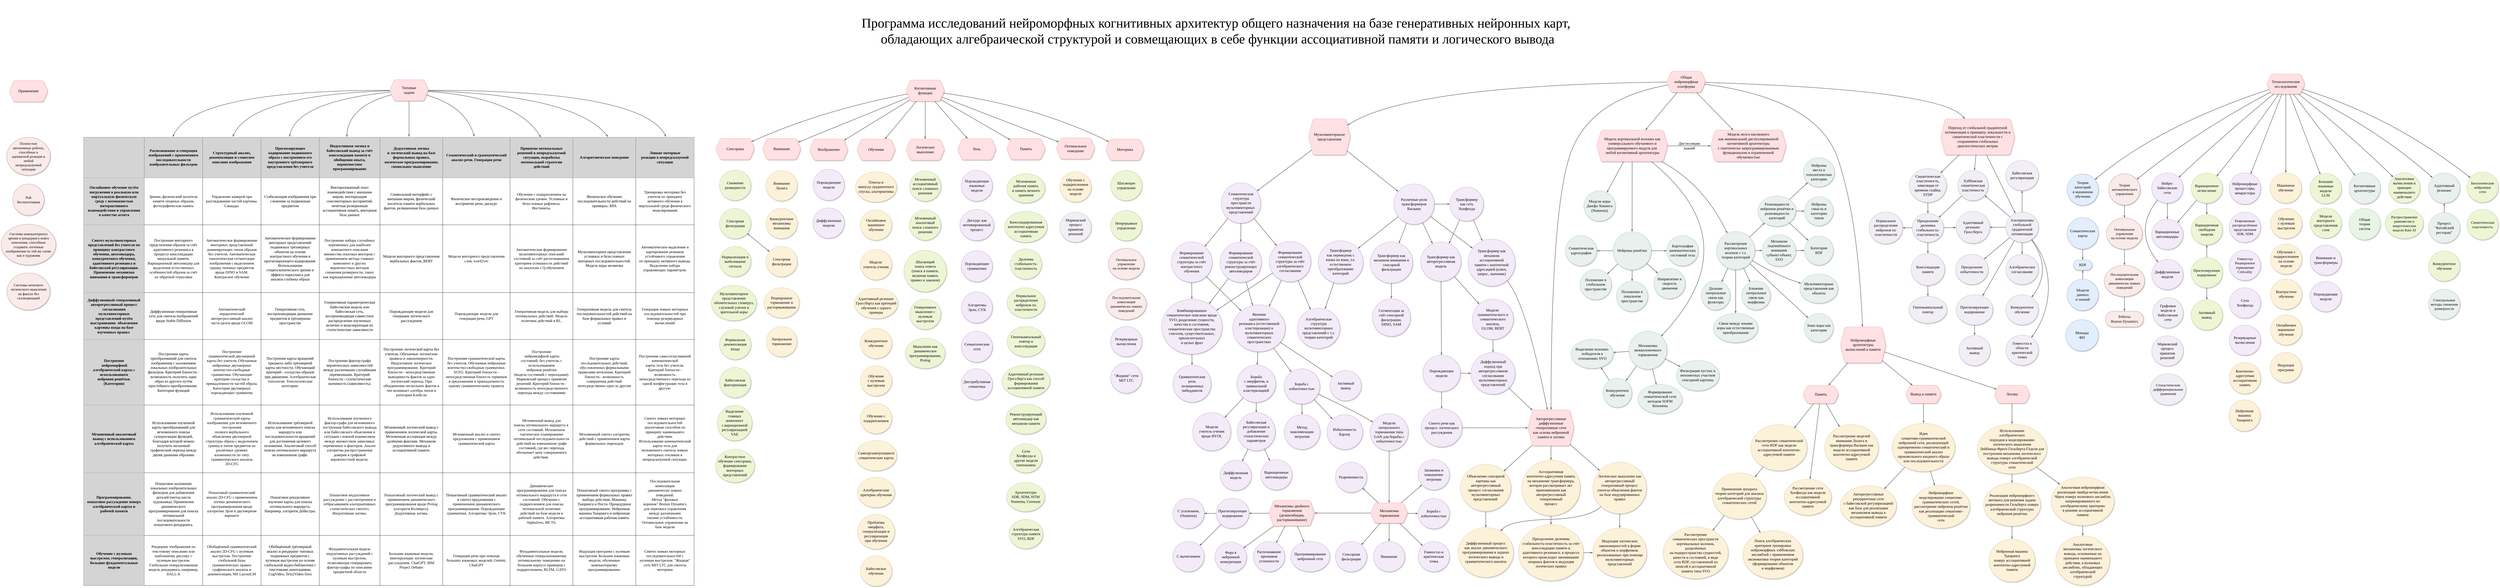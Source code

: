 <mxfile version="26.0.5">
  <diagram name="Page-1" id="ad52d381-51e7-2e0d-a935-2d0ddd2fd229">
    <mxGraphModel dx="3256" dy="2102" grid="1" gridSize="10" guides="1" tooltips="1" connect="1" arrows="1" fold="1" page="1" pageScale="1" pageWidth="1654" pageHeight="1169" background="none" math="0" shadow="0">
      <root>
        <mxCell id="0" />
        <mxCell id="1" parent="0" />
        <mxCell id="GqTlXlMeytFH90FR9I8b-100" value="&lt;div&gt;&lt;font style=&quot;font-size: 17px;&quot;&gt;Графовые&lt;/font&gt;&lt;/div&gt;&lt;div&gt;&lt;font style=&quot;font-size: 17px;&quot;&gt;модели и&lt;/font&gt;&lt;/div&gt;&lt;div&gt;&lt;font style=&quot;font-size: 17px;&quot;&gt;байесовские&lt;/font&gt;&lt;/div&gt;&lt;div&gt;&lt;font style=&quot;font-size: 17px;&quot;&gt;сети&lt;/font&gt;&lt;/div&gt;" style="ellipse;whiteSpace=wrap;html=1;rounded=1;shadow=1;comic=0;labelBackgroundColor=none;strokeWidth=1;fontFamily=Times New Roman;fontSize=12;align=center;perimeterSpacing=0;strokeColor=#AFA9B5;fillStyle=auto;fillColor=#F1EEF5;verticalAlign=middle;fontColor=default;autosize=0;resizable=1;horizontal=1;arcSize=26;" parent="1" vertex="1">
          <mxGeometry x="8372.1" y="216.64" width="136" height="135" as="geometry" />
        </mxCell>
        <mxCell id="6Sv2KuHa2b_CydcZ8xwV-12" value="&lt;span style=&quot;font-size: 16px;&quot;&gt;Спектральные методы снижения&lt;/span&gt;&lt;div&gt;&lt;span style=&quot;font-size: 16px;&quot;&gt;размерности&lt;/span&gt;&lt;/div&gt;" style="ellipse;whiteSpace=wrap;html=1;rounded=1;shadow=1;comic=0;labelBackgroundColor=none;strokeWidth=1;fontFamily=Times New Roman;fontSize=12;align=center;perimeterSpacing=0;strokeColor=#8BCCA8;fillStyle=auto;fillColor=#E9F0EE;verticalAlign=middle;autosize=0;resizable=1;horizontal=1;fontColor=default;" parent="1" vertex="1">
          <mxGeometry x="9601" y="178.64" width="140" height="135" as="geometry" />
        </mxCell>
        <mxCell id="6Sv2KuHa2b_CydcZ8xwV-46" value="&lt;font style=&quot;font-size: 17px;&quot;&gt;Нейро-&lt;/font&gt;&lt;div&gt;&lt;font style=&quot;font-size: 17px;&quot;&gt;байесовские&lt;br&gt;&lt;/font&gt;&lt;div&gt;&lt;font style=&quot;font-size: 17px;&quot;&gt;сети&lt;/font&gt;&lt;/div&gt;&lt;/div&gt;" style="ellipse;whiteSpace=wrap;html=1;rounded=1;shadow=1;comic=0;labelBackgroundColor=none;strokeWidth=1;fontFamily=Times New Roman;fontSize=12;align=center;perimeterSpacing=0;strokeColor=#BF92D4;fillStyle=auto;fillColor=#F3EBF7;verticalAlign=middle;autosize=0;resizable=1;horizontal=1;fontColor=default;" parent="1" vertex="1">
          <mxGeometry x="8367.35" y="-339.55" width="140" height="135" as="geometry" />
        </mxCell>
        <mxCell id="lsxUPZ-5RXZpL6xR7GCQ-15" value="&lt;font style=&quot;font-size: 17px;&quot;&gt;Вариационное&lt;/font&gt;&lt;div&gt;&lt;font style=&quot;font-size: 17px;&quot;&gt;исчисление&lt;/font&gt;&lt;/div&gt;" style="ellipse;whiteSpace=wrap;html=1;rounded=1;shadow=1;comic=0;labelBackgroundColor=none;strokeWidth=1;fontFamily=Times New Roman;fontSize=12;align=center;perimeterSpacing=0;strokeColor=#A4CC8D;fillStyle=auto;fillColor=#EDF5D5;verticalAlign=middle;autosize=0;resizable=1;horizontal=1;fontColor=default;" parent="1" vertex="1">
          <mxGeometry x="8543" y="-338.81" width="140" height="135" as="geometry" />
        </mxCell>
        <mxCell id="lsxUPZ-5RXZpL6xR7GCQ-29" value="&lt;font style=&quot;font-size: 17px;&quot;&gt;Вариационные&lt;/font&gt;&lt;div&gt;&lt;font style=&quot;font-size: 17px;&quot;&gt;автоэнкодеры&lt;/font&gt;&lt;/div&gt;" style="ellipse;whiteSpace=wrap;html=1;rounded=1;shadow=1;comic=0;labelBackgroundColor=none;strokeWidth=1;fontFamily=Times New Roman;fontSize=12;align=center;perimeterSpacing=0;strokeColor=#BF92D4;fillStyle=auto;fillColor=#F3EBF7;verticalAlign=middle;autosize=0;resizable=1;horizontal=1;fontColor=default;" parent="1" vertex="1">
          <mxGeometry x="8367.35" y="-133.05" width="140" height="135" as="geometry" />
        </mxCell>
        <mxCell id="lsxUPZ-5RXZpL6xR7GCQ-36" value="" style="edgeStyle=none;rounded=1;html=1;labelBackgroundColor=none;startArrow=none;startFill=0;startSize=5;endArrow=classicThin;endFill=1;endSize=5;jettySize=auto;orthogonalLoop=1;strokeColor=#696969;strokeWidth=2;fontFamily=Times New Roman;fontSize=12;align=center;verticalAlign=middle;fontColor=default;exitX=0.5;exitY=1;exitDx=0;exitDy=0;" parent="1" source="6Sv2KuHa2b_CydcZ8xwV-46" target="lsxUPZ-5RXZpL6xR7GCQ-29" edge="1">
          <mxGeometry relative="1" as="geometry">
            <mxPoint x="8630.35" y="-193.05" as="sourcePoint" />
            <mxPoint x="8630.35" y="-123.05" as="targetPoint" />
          </mxGeometry>
        </mxCell>
        <mxCell id="lsxUPZ-5RXZpL6xR7GCQ-40" value="&lt;font style=&quot;font-size: 17px;&quot;&gt;Вариационная&lt;/font&gt;&lt;div&gt;&lt;font style=&quot;font-size: 17px;&quot;&gt;свободная&lt;/font&gt;&lt;/div&gt;&lt;div&gt;&lt;font style=&quot;font-size: 17px;&quot;&gt;энергия&lt;/font&gt;&lt;/div&gt;" style="ellipse;whiteSpace=wrap;html=1;rounded=1;shadow=1;comic=0;labelBackgroundColor=none;strokeWidth=1;fontFamily=Times New Roman;fontSize=12;align=center;perimeterSpacing=0;strokeColor=#A4CC8D;fillStyle=auto;fillColor=#EDF5D5;verticalAlign=middle;autosize=0;resizable=1;horizontal=1;fontColor=default;" parent="1" vertex="1">
          <mxGeometry x="8543" y="-153.44" width="140" height="135" as="geometry" />
        </mxCell>
        <mxCell id="lsxUPZ-5RXZpL6xR7GCQ-47" value="" style="edgeStyle=none;rounded=1;html=1;labelBackgroundColor=none;startArrow=none;startFill=0;startSize=5;endArrow=classicThin;endFill=1;endSize=5;jettySize=auto;orthogonalLoop=1;strokeColor=#696969;strokeWidth=2;fontFamily=Times New Roman;fontSize=12;align=center;verticalAlign=middle;fontColor=default;entryX=0.5;entryY=0;entryDx=0;entryDy=0;exitX=0.5;exitY=1;exitDx=0;exitDy=0;" parent="1" source="lsxUPZ-5RXZpL6xR7GCQ-15" target="lsxUPZ-5RXZpL6xR7GCQ-40" edge="1">
          <mxGeometry relative="1" as="geometry">
            <mxPoint x="8443" y="-409.44" as="sourcePoint" />
            <mxPoint x="8443" y="-341.44" as="targetPoint" />
          </mxGeometry>
        </mxCell>
        <mxCell id="lsxUPZ-5RXZpL6xR7GCQ-59" value="&lt;font style=&quot;font-size: 16px;&quot;&gt;Прогнозирующее&lt;/font&gt;&lt;div&gt;&lt;font style=&quot;font-size: 16px;&quot;&gt;кодирование&lt;/font&gt;&lt;/div&gt;" style="ellipse;whiteSpace=wrap;html=1;rounded=1;shadow=1;comic=0;labelBackgroundColor=none;strokeWidth=1;fontFamily=Times New Roman;fontSize=12;align=center;perimeterSpacing=0;strokeColor=#A4CC8D;fillStyle=auto;fillColor=#EDF5D5;verticalAlign=middle;autosize=0;resizable=1;horizontal=1;fontColor=default;" parent="1" vertex="1">
          <mxGeometry x="8543" y="37.56" width="140" height="135" as="geometry" />
        </mxCell>
        <mxCell id="lsxUPZ-5RXZpL6xR7GCQ-62" value="&lt;font style=&quot;font-size: 17px;&quot;&gt;Активный&lt;/font&gt;&lt;div&gt;&lt;font style=&quot;font-size: 17px;&quot;&gt;вывод&lt;/font&gt;&lt;/div&gt;" style="ellipse;whiteSpace=wrap;html=1;rounded=1;shadow=1;comic=0;labelBackgroundColor=none;strokeWidth=1;fontFamily=Times New Roman;fontSize=12;align=center;perimeterSpacing=0;strokeColor=#A4CC8D;fillStyle=auto;fillColor=#EDF5D5;verticalAlign=middle;autosize=0;resizable=1;horizontal=1;fontColor=default;" parent="1" vertex="1">
          <mxGeometry x="8543" y="226" width="140" height="135" as="geometry" />
        </mxCell>
        <mxCell id="lsxUPZ-5RXZpL6xR7GCQ-63" value="" style="edgeStyle=none;rounded=1;html=1;labelBackgroundColor=none;startArrow=none;startFill=0;startSize=5;endArrow=classicThin;endFill=1;endSize=5;jettySize=auto;orthogonalLoop=1;strokeColor=#696969;strokeWidth=2;fontFamily=Times New Roman;fontSize=12;align=center;verticalAlign=middle;fontColor=default;entryX=0.5;entryY=1;entryDx=0;entryDy=0;exitX=0.5;exitY=0;exitDx=0;exitDy=0;" parent="1" source="lsxUPZ-5RXZpL6xR7GCQ-59" target="lsxUPZ-5RXZpL6xR7GCQ-40" edge="1">
          <mxGeometry relative="1" as="geometry">
            <mxPoint x="8623" y="-204.44" as="sourcePoint" />
            <mxPoint x="8623" y="-143.44" as="targetPoint" />
          </mxGeometry>
        </mxCell>
        <mxCell id="lsxUPZ-5RXZpL6xR7GCQ-64" value="" style="edgeStyle=none;rounded=1;html=1;labelBackgroundColor=none;startArrow=none;startFill=0;startSize=5;endArrow=classicThin;endFill=1;endSize=5;jettySize=auto;orthogonalLoop=1;strokeColor=#696969;strokeWidth=2;fontFamily=Times New Roman;fontSize=12;align=center;verticalAlign=middle;fontColor=default;" parent="1" source="lsxUPZ-5RXZpL6xR7GCQ-59" target="lsxUPZ-5RXZpL6xR7GCQ-62" edge="1">
          <mxGeometry relative="1" as="geometry">
            <mxPoint x="8623" y="47.56" as="sourcePoint" />
            <mxPoint x="8623" y="-3.44" as="targetPoint" />
          </mxGeometry>
        </mxCell>
        <mxCell id="lsxUPZ-5RXZpL6xR7GCQ-66" value="&lt;font style=&quot;font-size: 17px;&quot;&gt;Конкурентное&lt;/font&gt;&lt;div&gt;&lt;font style=&quot;font-size: 17px;&quot;&gt;обучение&lt;/font&gt;&lt;/div&gt;" style="ellipse;whiteSpace=wrap;html=1;rounded=1;shadow=1;comic=0;labelBackgroundColor=none;strokeWidth=1;fontFamily=Times New Roman;fontSize=12;align=center;perimeterSpacing=0;strokeColor=#A4CC8D;fillStyle=auto;fillColor=#EDF5D5;verticalAlign=middle;autosize=0;resizable=1;horizontal=1;fontColor=default;" parent="1" vertex="1">
          <mxGeometry x="9601" y="8.2" width="140" height="135" as="geometry" />
        </mxCell>
        <mxCell id="HH8Qyzm25gVhgutufYbr-61" value="" style="edgeStyle=none;rounded=0;html=1;labelBackgroundColor=none;startArrow=none;startFill=0;startSize=5;endArrow=classicThin;endFill=1;endSize=5;jettySize=auto;orthogonalLoop=1;strokeColor=#696969;strokeWidth=2;fontFamily=Times New Roman;fontSize=12;align=center;verticalAlign=middle;fontColor=default;curved=1;" parent="1" source="6Sv2KuHa2b_CydcZ8xwV-46" target="xhr9VRiKwX6RT9ORktvZ-13" edge="1">
          <mxGeometry relative="1" as="geometry">
            <mxPoint x="7496.84" y="1625.45" as="sourcePoint" />
            <mxPoint x="7497.84" y="1906.45" as="targetPoint" />
            <Array as="points">
              <mxPoint x="8285" y="-85.8" />
            </Array>
          </mxGeometry>
        </mxCell>
        <mxCell id="4cnz_5EQ4KDH5PCBS3kL-41" value="&lt;font style=&quot;font-size: 17px;&quot;&gt;Обучение с&lt;/font&gt;&lt;div&gt;&lt;font style=&quot;font-size: 17px;&quot;&gt;подкреплением&lt;/font&gt;&lt;/div&gt;&lt;div&gt;&lt;font style=&quot;font-size: 17px;&quot;&gt;на основе&lt;/font&gt;&lt;/div&gt;&lt;div&gt;&lt;font style=&quot;font-size: 17px;&quot;&gt;модели&lt;/font&gt;&lt;/div&gt;" style="ellipse;whiteSpace=wrap;html=1;rounded=1;shadow=1;comic=0;labelBackgroundColor=none;strokeWidth=1;fontFamily=Times New Roman;fontSize=12;align=center;perimeterSpacing=0;strokeColor=#D6C492;fillStyle=auto;fillColor=#FCF1D9;verticalAlign=middle;autosize=0;resizable=1;horizontal=1;fontColor=default;" parent="1" vertex="1">
          <mxGeometry x="8896.85" y="-23.02" width="140" height="135" as="geometry" />
        </mxCell>
        <mxCell id="4cnz_5EQ4KDH5PCBS3kL-43" value="&lt;font style=&quot;font-size: 17px;&quot;&gt;Марковский&lt;/font&gt;&lt;div&gt;&lt;font style=&quot;font-size: 17px;&quot;&gt;процесс&lt;/font&gt;&lt;/div&gt;&lt;div&gt;&lt;font style=&quot;font-size: 17px;&quot;&gt;принятия&lt;/font&gt;&lt;/div&gt;&lt;div&gt;&lt;font style=&quot;font-size: 17px;&quot;&gt;решений&lt;/font&gt;&lt;/div&gt;" style="ellipse;whiteSpace=wrap;html=1;rounded=1;shadow=1;comic=0;labelBackgroundColor=none;strokeWidth=1;fontFamily=Times New Roman;fontSize=12;align=center;perimeterSpacing=0;strokeColor=#AFA9B5;fillStyle=auto;fillColor=#F1EEF5;verticalAlign=middle;fontColor=default;autosize=0;resizable=1;horizontal=1;arcSize=26;" parent="1" vertex="1">
          <mxGeometry x="8367.35" y="386.2" width="140.75" height="135" as="geometry" />
        </mxCell>
        <mxCell id="4cnz_5EQ4KDH5PCBS3kL-52" value="&lt;div&gt;&lt;font style=&quot;font-size: 16px;&quot;&gt;Теория&lt;/font&gt;&lt;/div&gt;&lt;div&gt;&lt;font style=&quot;font-size: 16px;&quot;&gt;автоматического&lt;/font&gt;&lt;/div&gt;&lt;div&gt;&lt;font style=&quot;font-size: 16px;&quot;&gt;управления&lt;/font&gt;&lt;/div&gt;" style="ellipse;whiteSpace=wrap;html=1;rounded=1;shadow=1;comic=0;labelBackgroundColor=none;strokeWidth=1;fontFamily=Times New Roman;fontSize=12;align=center;perimeterSpacing=0;strokeColor=#B87979;fillStyle=auto;fillColor=#F8EBE9;" parent="1" vertex="1">
          <mxGeometry x="8176" y="-335.56" width="140" height="140" as="geometry" />
        </mxCell>
        <mxCell id="4cnz_5EQ4KDH5PCBS3kL-56" value="" style="edgeStyle=none;rounded=1;html=1;labelBackgroundColor=none;startArrow=none;startFill=0;startSize=5;endArrow=classicThin;endFill=1;endSize=5;jettySize=auto;orthogonalLoop=1;strokeColor=#696969;strokeWidth=2;fontFamily=Times New Roman;fontSize=12;align=center;verticalAlign=middle;fontColor=default;" parent="1" source="4cnz_5EQ4KDH5PCBS3kL-52" target="4cnz_5EQ4KDH5PCBS3kL-63" edge="1">
          <mxGeometry relative="1" as="geometry">
            <mxPoint x="8256" y="-846.56" as="sourcePoint" />
            <mxPoint x="8246" y="-132.56" as="targetPoint" />
          </mxGeometry>
        </mxCell>
        <mxCell id="4cnz_5EQ4KDH5PCBS3kL-59" value="&lt;div&gt;&lt;span style=&quot;font-size: 16px;&quot;&gt;Стохастические&lt;/span&gt;&lt;/div&gt;&lt;div&gt;&lt;span style=&quot;font-size: 16px;&quot;&gt;дифференциальные&lt;/span&gt;&lt;/div&gt;&lt;div&gt;&lt;span style=&quot;font-size: 16px;&quot;&gt;уравнения&lt;/span&gt;&lt;/div&gt;" style="ellipse;whiteSpace=wrap;html=1;rounded=1;shadow=1;comic=0;labelBackgroundColor=none;strokeWidth=1;fontFamily=Times New Roman;fontSize=12;align=center;perimeterSpacing=0;strokeColor=#AFA9B5;fillStyle=auto;fillColor=#F1EEF5;verticalAlign=middle;arcSize=26;fontColor=default;autosize=0;resizable=1;" parent="1" vertex="1">
          <mxGeometry x="8360.6" y="555.45" width="159" height="140" as="geometry" />
        </mxCell>
        <mxCell id="4cnz_5EQ4KDH5PCBS3kL-63" value="&lt;div&gt;&lt;span style=&quot;background-color: initial;&quot;&gt;&lt;font style=&quot;font-size: 16px;&quot;&gt;Оптимальное&lt;/font&gt;&lt;/span&gt;&lt;/div&gt;&lt;div&gt;&lt;span style=&quot;background-color: initial;&quot;&gt;&lt;font style=&quot;font-size: 16px;&quot;&gt;управление&lt;/font&gt;&lt;/span&gt;&lt;/div&gt;&lt;div&gt;&lt;span style=&quot;background-color: initial;&quot;&gt;&lt;font style=&quot;font-size: 16px;&quot;&gt;на основе модели&lt;/font&gt;&lt;/span&gt;&lt;/div&gt;" style="ellipse;whiteSpace=wrap;html=1;rounded=1;shadow=1;comic=0;labelBackgroundColor=none;strokeWidth=1;fontFamily=Times New Roman;fontSize=12;align=center;perimeterSpacing=0;strokeColor=#B87979;fillStyle=auto;fillColor=#F8EBE9;" parent="1" vertex="1">
          <mxGeometry x="8166" y="-139.06" width="160" height="140" as="geometry" />
        </mxCell>
        <mxCell id="4cnz_5EQ4KDH5PCBS3kL-65" value="&lt;font style=&quot;font-size: 16px;&quot;&gt;Последовательная&lt;/font&gt;&lt;div&gt;&lt;font style=&quot;font-size: 16px;&quot;&gt;композиция&lt;/font&gt;&lt;/div&gt;&lt;div&gt;&lt;font style=&quot;font-size: 16px;&quot;&gt;динамически ловких поведений&lt;/font&gt;&lt;/div&gt;" style="ellipse;whiteSpace=wrap;html=1;rounded=1;shadow=1;comic=0;labelBackgroundColor=none;strokeWidth=1;fontFamily=Times New Roman;fontSize=12;align=center;perimeterSpacing=0;strokeColor=#B87979;fillStyle=auto;fillColor=#F8EBE9;" parent="1" vertex="1">
          <mxGeometry x="8156" y="71.95" width="180" height="140" as="geometry" />
        </mxCell>
        <mxCell id="4cnz_5EQ4KDH5PCBS3kL-66" value="&lt;div&gt;&lt;span style=&quot;font-size: 17px;&quot;&gt;Роботы&lt;/span&gt;&lt;/div&gt;&lt;div&gt;&lt;span style=&quot;font-size: 17px;&quot;&gt;Boston Dynamics&lt;/span&gt;&lt;/div&gt;" style="whiteSpace=wrap;html=1;rounded=1;shadow=1;comic=0;labelBackgroundColor=none;strokeWidth=1;fontFamily=Times New Roman;fontSize=12;align=center;arcSize=50;fillStyle=auto;strokeColor=#B87979;verticalAlign=middle;fontColor=default;fillColor=#F8EBE9;autosize=0;resizable=1;" parent="1" vertex="1">
          <mxGeometry x="8161" y="277.44" width="170" height="69.75" as="geometry" />
        </mxCell>
        <mxCell id="4cnz_5EQ4KDH5PCBS3kL-67" value="" style="edgeStyle=none;rounded=1;html=1;labelBackgroundColor=none;startArrow=none;startFill=0;startSize=5;endArrow=classicThin;endFill=1;endSize=5;jettySize=auto;orthogonalLoop=1;strokeColor=#696969;strokeWidth=2;fontFamily=Times New Roman;fontSize=12;align=center;verticalAlign=middle;fontColor=default;" parent="1" source="4cnz_5EQ4KDH5PCBS3kL-63" target="4cnz_5EQ4KDH5PCBS3kL-65" edge="1">
          <mxGeometry relative="1" as="geometry">
            <mxPoint x="8256" y="-177.56" as="sourcePoint" />
            <mxPoint x="8256" y="-125.56" as="targetPoint" />
          </mxGeometry>
        </mxCell>
        <mxCell id="4cnz_5EQ4KDH5PCBS3kL-69" value="" style="edgeStyle=none;rounded=1;html=1;labelBackgroundColor=none;startArrow=none;startFill=0;startSize=5;endArrow=classicThin;endFill=1;endSize=5;jettySize=auto;orthogonalLoop=1;strokeColor=#696969;strokeWidth=2;fontFamily=Times New Roman;fontSize=12;align=center;verticalAlign=middle;fontColor=default;" parent="1" source="4cnz_5EQ4KDH5PCBS3kL-65" target="4cnz_5EQ4KDH5PCBS3kL-66" edge="1">
          <mxGeometry relative="1" as="geometry">
            <mxPoint x="8253" y="145.44" as="sourcePoint" />
            <mxPoint x="8266" y="-97.56" as="targetPoint" />
          </mxGeometry>
        </mxCell>
        <mxCell id="91yAgsepNv5IRO09EOlR-6" value="&lt;div&gt;&lt;font style=&quot;font-size: 16px;&quot;&gt;Распространение&lt;/font&gt;&lt;/div&gt;&lt;div&gt;&lt;font style=&quot;font-size: 16px;&quot;&gt;равновесия и&lt;/font&gt;&lt;/div&gt;&lt;font style=&quot;font-size: 16px;&quot;&gt;энергетические&lt;/font&gt;&lt;div&gt;&lt;font style=&quot;font-size: 16px;&quot;&gt;модели Rain AI&lt;/font&gt;&lt;/div&gt;" style="ellipse;whiteSpace=wrap;html=1;rounded=1;shadow=1;comic=0;labelBackgroundColor=none;strokeWidth=1;fontFamily=Times New Roman;fontSize=12;align=center;perimeterSpacing=0;strokeColor=#A4CC8D;fillStyle=auto;fillColor=#EDF5D5;verticalAlign=middle;autosize=0;resizable=1;horizontal=1;fontColor=default;" parent="1" vertex="1">
          <mxGeometry x="9408" y="-181.56" width="170" height="135" as="geometry" />
        </mxCell>
        <mxCell id="91yAgsepNv5IRO09EOlR-41" value="&lt;span style=&quot;font-size: 17px;&quot;&gt;Индукция&lt;/span&gt;&lt;div&gt;&lt;span style=&quot;font-size: 17px;&quot;&gt;программ&lt;/span&gt;&lt;/div&gt;" style="ellipse;whiteSpace=wrap;html=1;rounded=1;shadow=1;comic=0;labelBackgroundColor=none;strokeWidth=1;fontFamily=Times New Roman;fontSize=12;align=center;perimeterSpacing=0;strokeColor=#D6C492;fillStyle=auto;fillColor=#FCF1D9;verticalAlign=middle;autosize=0;resizable=1;horizontal=1;fontColor=default;" parent="1" vertex="1">
          <mxGeometry x="8895" y="460.53" width="140" height="135" as="geometry" />
        </mxCell>
        <mxCell id="ifIcR109uf-0bVK3GXsy-53" value="&lt;div&gt;&lt;span style=&quot;font-size: 17px;&quot;&gt;Общая&lt;/span&gt;&lt;/div&gt;&lt;div&gt;&lt;span style=&quot;font-size: 17px;&quot;&gt;теория&lt;/span&gt;&lt;/div&gt;&lt;div&gt;&lt;span style=&quot;font-size: 17px;&quot;&gt;систем&lt;/span&gt;&lt;/div&gt;" style="ellipse;whiteSpace=wrap;html=1;rounded=1;shadow=1;comic=0;labelBackgroundColor=none;strokeWidth=1;fontFamily=Times New Roman;fontSize=12;align=center;perimeterSpacing=0;strokeColor=#A4CC8D;fillStyle=auto;fillColor=#E7F5E7;verticalAlign=middle;fontColor=default;" parent="1" vertex="1">
          <mxGeometry x="9246.19" y="-181.18" width="140" height="140" as="geometry" />
        </mxCell>
        <mxCell id="ifIcR109uf-0bVK3GXsy-63" value="&lt;span style=&quot;font-size: 17px;&quot;&gt;Монады&lt;/span&gt;&lt;div&gt;&lt;span style=&quot;font-size: 17px;&quot;&gt;ФП&lt;/span&gt;&lt;/div&gt;" style="ellipse;whiteSpace=wrap;html=1;rounded=1;shadow=1;comic=0;labelBackgroundColor=none;strokeWidth=1;fontFamily=Times New Roman;fontSize=12;align=center;perimeterSpacing=0;strokeColor=#889EBF;fillStyle=auto;fillColor=#E3EEFC;verticalAlign=middle;arcSize=50;fontColor=default;autosize=0;resizable=1;" parent="1" vertex="1">
          <mxGeometry x="7984" y="314.44" width="146" height="140" as="geometry" />
        </mxCell>
        <mxCell id="ifIcR109uf-0bVK3GXsy-73" value="&lt;span style=&quot;font-size: 17px;&quot;&gt;RDF&lt;/span&gt;" style="rounded=1;whiteSpace=wrap;html=1;shadow=1;comic=0;labelBackgroundColor=none;strokeWidth=1;fontFamily=Times New Roman;fontSize=12;align=center;fillColor=#E3EEFC;strokeColor=#889EBF;resizable=1;autosize=0;fillStyle=auto;verticalAlign=middle;fontColor=default;arcSize=50;" parent="1" vertex="1">
          <mxGeometry x="8018.25" y="47.88" width="83.5" height="46" as="geometry" />
        </mxCell>
        <mxCell id="ifIcR109uf-0bVK3GXsy-74" value="" style="edgeStyle=none;rounded=0;html=1;labelBackgroundColor=none;startArrow=none;startFill=0;startSize=5;endArrow=classicThin;endFill=1;endSize=5;jettySize=auto;orthogonalLoop=1;strokeColor=#696969;strokeWidth=2;fontFamily=Times New Roman;fontSize=12;curved=1;align=center;verticalAlign=middle;fontColor=default;" parent="1" source="ifIcR109uf-0bVK3GXsy-75" target="ifIcR109uf-0bVK3GXsy-73" edge="1">
          <mxGeometry relative="1" as="geometry">
            <mxPoint x="8832" y="155.94" as="sourcePoint" />
            <mxPoint x="8671" y="343.19" as="targetPoint" />
          </mxGeometry>
        </mxCell>
        <mxCell id="ifIcR109uf-0bVK3GXsy-75" value="&lt;div&gt;&lt;span style=&quot;font-size: 17px;&quot;&gt;Модели&lt;/span&gt;&lt;/div&gt;&lt;div&gt;&lt;span style=&quot;font-size: 17px;&quot;&gt;данных&lt;/span&gt;&lt;/div&gt;&lt;div&gt;&lt;span style=&quot;font-size: 17px;&quot;&gt;и знаний&lt;/span&gt;&lt;/div&gt;" style="ellipse;whiteSpace=wrap;html=1;rounded=1;shadow=1;comic=0;labelBackgroundColor=none;strokeWidth=1;fontFamily=Times New Roman;fontSize=12;align=center;perimeterSpacing=0;strokeColor=#889EBF;fillStyle=auto;fillColor=#E3EEFC;verticalAlign=middle;fontColor=default;autosize=0;resizable=1;" parent="1" vertex="1">
          <mxGeometry x="7990" y="133.98" width="140" height="140" as="geometry" />
        </mxCell>
        <mxCell id="tcGgKA0R4twolkhL7T3E-3" value="&lt;span style=&quot;font-size: 17px;&quot;&gt;Мгновенная&lt;/span&gt;&lt;div&gt;&lt;span style=&quot;font-size: 17px;&quot;&gt;рабочая&amp;nbsp;&lt;/span&gt;&lt;span style=&quot;font-size: 17px; background-color: transparent; color: light-dark(rgb(0, 0, 0), rgb(255, 255, 255));&quot;&gt;память&lt;/span&gt;&lt;/div&gt;&lt;div&gt;&lt;span style=&quot;font-size: 17px; background-color: transparent; color: light-dark(rgb(0, 0, 0), rgb(255, 255, 255));&quot;&gt;и память вечного хранения&lt;/span&gt;&lt;/div&gt;" style="ellipse;whiteSpace=wrap;html=1;rounded=1;shadow=1;comic=0;labelBackgroundColor=none;strokeWidth=1;fontFamily=Times New Roman;fontSize=12;align=center;perimeterSpacing=0;strokeColor=#A4CC8D;fillStyle=auto;fillColor=#EDF5D5;verticalAlign=middle;autosize=0;resizable=1;horizontal=1;fontColor=default;" parent="1" vertex="1">
          <mxGeometry x="3265.75" y="-335.93" width="170" height="130.25" as="geometry" />
        </mxCell>
        <mxCell id="tcGgKA0R4twolkhL7T3E-4" value="&lt;div&gt;&lt;span style=&quot;font-size: 17px;&quot;&gt;&lt;br&gt;&lt;/span&gt;&lt;/div&gt;&lt;span style=&quot;font-size: 17px;&quot;&gt;Консолидированная&lt;/span&gt;&lt;div&gt;&lt;span style=&quot;font-size: 17px;&quot;&gt;контентно-адресуемая&lt;/span&gt;&lt;/div&gt;&lt;div&gt;&lt;span style=&quot;font-size: 17px;&quot;&gt;ассоциативная&lt;br&gt;&lt;/span&gt;&lt;div&gt;&lt;span style=&quot;font-size: 17px;&quot;&gt;память&lt;/span&gt;&lt;/div&gt;&lt;/div&gt;" style="ellipse;whiteSpace=wrap;html=1;rounded=1;shadow=1;comic=0;labelBackgroundColor=none;strokeWidth=1;fontFamily=Times New Roman;fontSize=12;align=center;perimeterSpacing=0;strokeColor=#A4CC8D;fillStyle=auto;fillColor=#EDF5D5;verticalAlign=middle;autosize=0;resizable=1;horizontal=1;fontColor=default;" parent="1" vertex="1">
          <mxGeometry x="3255.75" y="-168.06" width="190" height="138" as="geometry" />
        </mxCell>
        <mxCell id="tcGgKA0R4twolkhL7T3E-5" value="&lt;span style=&quot;font-size: 17px;&quot;&gt;Формальная декомпозиция входа&lt;/span&gt;" style="ellipse;whiteSpace=wrap;html=1;rounded=1;shadow=1;comic=0;labelBackgroundColor=none;strokeWidth=1;fontFamily=Times New Roman;fontSize=12;align=center;perimeterSpacing=0;strokeColor=#A4CC8D;fillStyle=auto;fillColor=#EDF5D5;verticalAlign=middle;autosize=0;resizable=1;horizontal=1;fontColor=default;" parent="1" vertex="1">
          <mxGeometry x="1985" y="357.32" width="140" height="135" as="geometry" />
        </mxCell>
        <mxCell id="tcGgKA0R4twolkhL7T3E-7" value="&lt;span style=&quot;font-size: 17px;&quot;&gt;Мгновенный&lt;/span&gt;&lt;div&gt;&lt;span style=&quot;font-size: 17px;&quot;&gt;ассоциативный&lt;br&gt;&lt;/span&gt;&lt;div&gt;&lt;span style=&quot;font-size: 17px;&quot;&gt;поиск сложного решения&lt;/span&gt;&lt;/div&gt;&lt;/div&gt;" style="ellipse;whiteSpace=wrap;html=1;rounded=1;shadow=1;comic=0;labelBackgroundColor=none;strokeWidth=1;fontFamily=Times New Roman;fontSize=12;align=center;perimeterSpacing=0;strokeColor=#A4CC8D;fillStyle=auto;fillColor=#EDF5D5;verticalAlign=middle;autosize=0;resizable=1;horizontal=1;fontColor=default;" parent="1" vertex="1">
          <mxGeometry x="2832" y="-347.93" width="140" height="135" as="geometry" />
        </mxCell>
        <mxCell id="tcGgKA0R4twolkhL7T3E-9" value="&lt;span style=&quot;font-size: 17px;&quot;&gt;Гомеостаз и критическая&lt;/span&gt;&lt;div&gt;&lt;span style=&quot;font-size: 17px;&quot;&gt;точка&lt;/span&gt;&lt;/div&gt;" style="ellipse;whiteSpace=wrap;html=1;rounded=1;shadow=1;comic=0;labelBackgroundColor=none;strokeWidth=1;fontFamily=Times New Roman;fontSize=12;align=center;perimeterSpacing=0;strokeColor=#BF92D4;fillStyle=auto;fillColor=#F3EBF7;verticalAlign=middle;autosize=0;resizable=1;horizontal=1;fontColor=default;" parent="1" vertex="1">
          <mxGeometry x="5098.43" y="1303.06" width="140" height="135" as="geometry" />
        </mxCell>
        <mxCell id="tcGgKA0R4twolkhL7T3E-10" value="&lt;span style=&quot;font-size: 17px;&quot;&gt;Борьба с избыточностью&lt;/span&gt;" style="ellipse;whiteSpace=wrap;html=1;rounded=1;shadow=1;comic=0;labelBackgroundColor=none;strokeWidth=1;fontFamily=Times New Roman;fontSize=12;align=center;perimeterSpacing=0;strokeColor=#BF92D4;fillStyle=auto;fillColor=#F3EBF7;verticalAlign=middle;autosize=0;resizable=1;horizontal=1;fontColor=default;" parent="1" vertex="1">
          <mxGeometry x="5098.43" y="1111.81" width="140" height="135" as="geometry" />
        </mxCell>
        <mxCell id="tcGgKA0R4twolkhL7T3E-14" value="&lt;span style=&quot;font-size: 17px;&quot;&gt;Активный&lt;/span&gt;&lt;div&gt;&lt;span style=&quot;font-size: 17px;&quot;&gt;вывод&lt;/span&gt;&lt;/div&gt;" style="ellipse;whiteSpace=wrap;html=1;rounded=1;shadow=1;comic=0;labelBackgroundColor=none;strokeWidth=1;fontFamily=Times New Roman;fontSize=12;align=center;perimeterSpacing=0;strokeColor=#BF92D4;fillStyle=auto;fillColor=#F3EBF7;verticalAlign=middle;autosize=0;resizable=1;horizontal=1;fontColor=default;" parent="1" vertex="1">
          <mxGeometry x="4705.5" y="541.19" width="140" height="135" as="geometry" />
        </mxCell>
        <mxCell id="tcGgKA0R4twolkhL7T3E-18" value="&lt;span style=&quot;font-size: 17px;&quot;&gt;Шагающий&lt;/span&gt;&lt;div&gt;&lt;span style=&quot;font-size: 17px;&quot;&gt;поиск ответа&lt;br&gt;(&lt;/span&gt;&lt;span style=&quot;font-size: 17px; background-color: transparent; color: light-dark(rgb(0, 0, 0), rgb(255, 255, 255));&quot;&gt;поиск в памяти, включая память правил и законов)&lt;/span&gt;&lt;/div&gt;" style="ellipse;whiteSpace=wrap;html=1;rounded=1;shadow=1;comic=0;labelBackgroundColor=none;strokeWidth=1;fontFamily=Times New Roman;fontSize=12;align=center;perimeterSpacing=0;strokeColor=#A4CC8D;fillStyle=auto;fillColor=#EDF5D5;verticalAlign=middle;autosize=0;resizable=1;horizontal=1;fontColor=default;spacing=17;" parent="1" vertex="1">
          <mxGeometry x="2807" y="5.38" width="190" height="185.5" as="geometry" />
        </mxCell>
        <mxCell id="tcGgKA0R4twolkhL7T3E-19" value="&lt;span style=&quot;font-size: 17px; background-color: transparent; color: light-dark(rgb(0, 0, 0), rgb(255, 255, 255));&quot;&gt;Шагающее&lt;/span&gt;&lt;div&gt;&lt;div&gt;&lt;span style=&quot;font-size: 17px;&quot;&gt;управление&lt;/span&gt;&lt;/div&gt;&lt;/div&gt;" style="ellipse;whiteSpace=wrap;html=1;rounded=1;shadow=1;comic=0;labelBackgroundColor=none;strokeWidth=1;fontFamily=Times New Roman;fontSize=12;align=center;perimeterSpacing=0;strokeColor=#A4CC8D;fillStyle=auto;fillColor=#EDF5D5;verticalAlign=middle;autosize=0;resizable=1;horizontal=1;fontColor=default;" parent="1" vertex="1">
          <mxGeometry x="3728" y="-350.93" width="140" height="135" as="geometry" />
        </mxCell>
        <mxCell id="tcGgKA0R4twolkhL7T3E-20" value="&lt;span style=&quot;font-size: 17px; background-color: transparent; color: light-dark(rgb(0, 0, 0), rgb(255, 255, 255));&quot;&gt;Непрерывное&lt;/span&gt;&lt;div&gt;&lt;div&gt;&lt;span style=&quot;font-size: 17px;&quot;&gt;управление&lt;/span&gt;&lt;/div&gt;&lt;/div&gt;" style="ellipse;whiteSpace=wrap;html=1;rounded=1;shadow=1;comic=0;labelBackgroundColor=none;strokeWidth=1;fontFamily=Times New Roman;fontSize=12;align=center;perimeterSpacing=0;strokeColor=#A4CC8D;fillStyle=auto;fillColor=#EDF5D5;verticalAlign=middle;autosize=0;resizable=1;horizontal=1;fontColor=default;" parent="1" vertex="1">
          <mxGeometry x="3728" y="-172" width="140" height="135" as="geometry" />
        </mxCell>
        <mxCell id="tcGgKA0R4twolkhL7T3E-21" value="&lt;span style=&quot;font-size: 17px;&quot;&gt;Запаковка и повышение энтропии&lt;/span&gt;" style="ellipse;whiteSpace=wrap;html=1;rounded=1;shadow=1;comic=0;labelBackgroundColor=none;strokeWidth=1;fontFamily=Times New Roman;fontSize=12;align=center;perimeterSpacing=0;strokeColor=#BF92D4;fillStyle=auto;fillColor=#F3EBF7;verticalAlign=middle;autosize=0;resizable=1;horizontal=1;fontColor=default;" parent="1" vertex="1">
          <mxGeometry x="5098.43" y="938.46" width="140" height="135" as="geometry" />
        </mxCell>
        <mxCell id="tcGgKA0R4twolkhL7T3E-25" value="" style="edgeStyle=none;rounded=0;html=1;labelBackgroundColor=none;startArrow=none;startFill=0;startSize=5;endArrow=classicThin;endFill=1;endSize=5;jettySize=auto;orthogonalLoop=1;strokeColor=#696969;strokeWidth=2;fontFamily=Times New Roman;fontSize=12;align=center;verticalAlign=middle;fontColor=default;curved=1;" parent="1" source="3zGXLs3nFM84QyBfbS7Q-6" target="tcGgKA0R4twolkhL7T3E-14" edge="1">
          <mxGeometry relative="1" as="geometry">
            <mxPoint x="2406.26" y="1390.46" as="sourcePoint" />
            <mxPoint x="2561.26" y="1500.46" as="targetPoint" />
          </mxGeometry>
        </mxCell>
        <mxCell id="tcGgKA0R4twolkhL7T3E-31" value="" style="edgeStyle=none;rounded=0;html=1;labelBackgroundColor=none;startArrow=none;startFill=0;startSize=5;endArrow=classicThin;endFill=1;endSize=5;jettySize=auto;orthogonalLoop=1;strokeColor=#696969;strokeWidth=2;fontFamily=Times New Roman;fontSize=12;align=center;verticalAlign=middle;fontColor=default;curved=1;" parent="1" source="xhr9VRiKwX6RT9ORktvZ-31" target="tcGgKA0R4twolkhL7T3E-9" edge="1">
          <mxGeometry relative="1" as="geometry">
            <mxPoint x="3622.0" y="1599.25" as="sourcePoint" />
            <mxPoint x="3747.0" y="1653.25" as="targetPoint" />
          </mxGeometry>
        </mxCell>
        <mxCell id="tcGgKA0R4twolkhL7T3E-32" value="" style="edgeStyle=none;rounded=0;html=1;labelBackgroundColor=none;startArrow=none;startFill=0;startSize=5;endArrow=classicThin;endFill=1;endSize=5;jettySize=auto;orthogonalLoop=1;strokeColor=#696969;strokeWidth=2;fontFamily=Times New Roman;fontSize=12;align=center;verticalAlign=middle;fontColor=default;curved=1;" parent="1" source="xhr9VRiKwX6RT9ORktvZ-31" target="tcGgKA0R4twolkhL7T3E-10" edge="1">
          <mxGeometry relative="1" as="geometry">
            <mxPoint x="3881" y="1500.25" as="sourcePoint" />
            <mxPoint x="4046" y="1482.25" as="targetPoint" />
          </mxGeometry>
        </mxCell>
        <mxCell id="tcGgKA0R4twolkhL7T3E-33" value="" style="edgeStyle=none;rounded=0;html=1;labelBackgroundColor=none;startArrow=none;startFill=0;startSize=5;endArrow=classicThin;endFill=1;endSize=5;jettySize=auto;orthogonalLoop=1;strokeColor=#696969;strokeWidth=2;fontFamily=Times New Roman;fontSize=12;align=center;verticalAlign=middle;fontColor=default;curved=1;" parent="1" source="xhr9VRiKwX6RT9ORktvZ-31" target="tcGgKA0R4twolkhL7T3E-21" edge="1">
          <mxGeometry relative="1" as="geometry">
            <mxPoint x="3891" y="1510.25" as="sourcePoint" />
            <mxPoint x="4056" y="1492.25" as="targetPoint" />
          </mxGeometry>
        </mxCell>
        <mxCell id="tcGgKA0R4twolkhL7T3E-38" value="&lt;span style=&quot;font-size: 17px;&quot;&gt;Прогнозирующее кодирование&lt;/span&gt;" style="ellipse;whiteSpace=wrap;html=1;rounded=1;shadow=1;comic=0;labelBackgroundColor=none;strokeWidth=1;fontFamily=Times New Roman;fontSize=12;align=center;perimeterSpacing=0;strokeColor=#BF92D4;fillStyle=auto;fillColor=#F3EBF7;verticalAlign=middle;autosize=0;resizable=1;horizontal=1;fontColor=default;" parent="1" vertex="1">
          <mxGeometry x="4198.25" y="1110.53" width="146.75" height="135" as="geometry" />
        </mxCell>
        <mxCell id="tcGgKA0R4twolkhL7T3E-39" value="" style="edgeStyle=none;rounded=0;html=1;labelBackgroundColor=none;startArrow=none;startFill=0;startSize=5;endArrow=classicThin;endFill=1;endSize=5;jettySize=auto;orthogonalLoop=1;strokeColor=#696969;strokeWidth=2;fontFamily=Times New Roman;fontSize=12;align=center;verticalAlign=middle;fontColor=default;curved=1;" parent="1" source="qzY8_CZxxL42WFHVEqDD-1" target="tcGgKA0R4twolkhL7T3E-38" edge="1">
          <mxGeometry relative="1" as="geometry">
            <mxPoint x="4125.194" y="1602.296" as="sourcePoint" />
            <mxPoint x="4178.388" y="1129.011" as="targetPoint" />
          </mxGeometry>
        </mxCell>
        <mxCell id="tcGgKA0R4twolkhL7T3E-42" value="&lt;span style=&quot;font-size: 17px;&quot;&gt;Диффузионная модель&lt;/span&gt;" style="ellipse;whiteSpace=wrap;html=1;rounded=1;shadow=1;comic=0;labelBackgroundColor=none;strokeWidth=1;fontFamily=Times New Roman;fontSize=12;align=center;perimeterSpacing=0;strokeColor=#BF92D4;fillStyle=auto;fillColor=#F3EBF7;verticalAlign=middle;autosize=0;resizable=1;horizontal=1;fontColor=default;" parent="1" vertex="1">
          <mxGeometry x="4215.82" y="940.68" width="140" height="135" as="geometry" />
        </mxCell>
        <mxCell id="tcGgKA0R4twolkhL7T3E-46" value="&lt;span style=&quot;font-size: 17px;&quot;&gt;Фора в нейронной конкуренции&lt;/span&gt;" style="ellipse;whiteSpace=wrap;html=1;rounded=1;shadow=1;comic=0;labelBackgroundColor=none;strokeWidth=1;fontFamily=Times New Roman;fontSize=12;align=center;perimeterSpacing=0;strokeColor=#BF92D4;fillStyle=auto;fillColor=#F3EBF7;verticalAlign=middle;autosize=0;resizable=1;horizontal=1;fontColor=default;spacing=6;" parent="1" vertex="1">
          <mxGeometry x="4192.96" y="1305.59" width="141.32" height="135" as="geometry" />
        </mxCell>
        <mxCell id="tcGgKA0R4twolkhL7T3E-48" value="" style="edgeStyle=none;rounded=0;html=1;labelBackgroundColor=none;startArrow=none;startFill=0;startSize=5;endArrow=classicThin;endFill=1;endSize=5;jettySize=auto;orthogonalLoop=1;strokeColor=#696969;strokeWidth=2;fontFamily=Times New Roman;fontSize=12;align=center;verticalAlign=middle;fontColor=default;curved=1;" parent="1" source="qzY8_CZxxL42WFHVEqDD-1" target="tcGgKA0R4twolkhL7T3E-46" edge="1">
          <mxGeometry relative="1" as="geometry">
            <mxPoint x="4310.426" y="1403.608" as="sourcePoint" />
            <mxPoint x="4552.11" y="1462.38" as="targetPoint" />
          </mxGeometry>
        </mxCell>
        <mxCell id="tcGgKA0R4twolkhL7T3E-49" value="&lt;span style=&quot;font-size: 17px;&quot;&gt;Распознавание признаков успешности&lt;/span&gt;" style="ellipse;whiteSpace=wrap;html=1;rounded=1;shadow=1;comic=0;labelBackgroundColor=none;strokeWidth=1;fontFamily=Times New Roman;fontSize=12;align=center;perimeterSpacing=0;strokeColor=#BF92D4;fillStyle=auto;fillColor=#F3EBF7;verticalAlign=middle;autosize=0;resizable=1;horizontal=1;fontColor=default;" parent="1" vertex="1">
          <mxGeometry x="4364.25" y="1302.84" width="140" height="135" as="geometry" />
        </mxCell>
        <mxCell id="tcGgKA0R4twolkhL7T3E-50" value="" style="edgeStyle=none;rounded=0;html=1;labelBackgroundColor=none;startArrow=none;startFill=0;startSize=5;endArrow=classicThin;endFill=1;endSize=5;jettySize=auto;orthogonalLoop=1;strokeColor=#696969;strokeWidth=2;fontFamily=Times New Roman;fontSize=12;align=center;verticalAlign=middle;fontColor=default;curved=1;" parent="1" source="qzY8_CZxxL42WFHVEqDD-1" target="tcGgKA0R4twolkhL7T3E-49" edge="1">
          <mxGeometry relative="1" as="geometry">
            <mxPoint x="4418.43" y="1226.81" as="sourcePoint" />
            <mxPoint x="4648.11" y="1469.38" as="targetPoint" />
          </mxGeometry>
        </mxCell>
        <mxCell id="tcGgKA0R4twolkhL7T3E-58" value="&lt;span style=&quot;font-size: 17px;&quot;&gt;Выделение&lt;/span&gt;&lt;div&gt;&lt;span style=&quot;font-size: 17px;&quot;&gt;главных&lt;/span&gt;&lt;/div&gt;&lt;div&gt;&lt;span style=&quot;font-size: 17px;&quot;&gt;компонент&lt;/span&gt;&lt;/div&gt;&lt;div&gt;&lt;span style=&quot;font-size: 17px;&quot;&gt;с вариационной регуляризацией&lt;/span&gt;&lt;/div&gt;&lt;div&gt;&lt;span style=&quot;font-size: 17px;&quot;&gt;VAE&lt;/span&gt;&lt;/div&gt;" style="ellipse;whiteSpace=wrap;html=1;rounded=1;shadow=1;comic=0;labelBackgroundColor=none;strokeWidth=1;fontFamily=Times New Roman;fontSize=12;align=center;perimeterSpacing=0;strokeColor=#A4CC8D;fillStyle=auto;fillColor=#EDF5D5;verticalAlign=middle;autosize=0;resizable=1;horizontal=1;fontColor=default;" parent="1" vertex="1">
          <mxGeometry x="1975" y="696.45" width="155" height="157.55" as="geometry" />
        </mxCell>
        <mxCell id="pS5so4gMw3Waj6iBlqiA-3" value="&lt;div&gt;&lt;span style=&quot;font-size: 17px;&quot;&gt;Программирование нейронной сети&lt;/span&gt;&lt;/div&gt;" style="ellipse;whiteSpace=wrap;html=1;rounded=1;shadow=1;comic=0;labelBackgroundColor=none;strokeWidth=1;fontFamily=Times New Roman;fontSize=12;align=center;perimeterSpacing=0;strokeColor=#BF92D4;fillStyle=auto;fillColor=#F3EBF7;verticalAlign=middle;autosize=0;resizable=1;horizontal=1;fontColor=default;" parent="1" vertex="1">
          <mxGeometry x="4530.07" y="1302.84" width="175" height="135" as="geometry" />
        </mxCell>
        <mxCell id="pS5so4gMw3Waj6iBlqiA-4" value="" style="edgeStyle=none;rounded=0;html=1;labelBackgroundColor=none;startArrow=none;startFill=0;startSize=5;endArrow=classicThin;endFill=1;endSize=5;jettySize=auto;orthogonalLoop=1;strokeColor=#696969;strokeWidth=2;fontFamily=Times New Roman;fontSize=12;align=center;verticalAlign=middle;fontColor=default;curved=1;" parent="1" source="qzY8_CZxxL42WFHVEqDD-1" target="pS5so4gMw3Waj6iBlqiA-3" edge="1">
          <mxGeometry relative="1" as="geometry">
            <mxPoint x="4374.051" y="1387.29" as="sourcePoint" />
            <mxPoint x="4809.11" y="1429.38" as="targetPoint" />
          </mxGeometry>
        </mxCell>
        <mxCell id="pS5so4gMw3Waj6iBlqiA-5" value="&lt;span style=&quot;font-size: 17px;&quot;&gt;С вычитанием&lt;/span&gt;" style="ellipse;whiteSpace=wrap;html=1;rounded=1;shadow=1;comic=0;labelBackgroundColor=none;strokeWidth=1;fontFamily=Times New Roman;fontSize=12;align=center;perimeterSpacing=0;strokeColor=#BF92D4;fillStyle=auto;fillColor=#F3EBF7;verticalAlign=middle;autosize=0;resizable=1;horizontal=1;fontColor=default;" parent="1" vertex="1">
          <mxGeometry x="4005.25" y="1302.84" width="140" height="135" as="geometry" />
        </mxCell>
        <mxCell id="pS5so4gMw3Waj6iBlqiA-6" value="" style="edgeStyle=none;rounded=0;html=1;labelBackgroundColor=none;startArrow=none;startFill=0;startSize=5;endArrow=classicThin;endFill=1;endSize=5;jettySize=auto;orthogonalLoop=1;strokeColor=#696969;strokeWidth=2;fontFamily=Times New Roman;fontSize=12;align=center;verticalAlign=middle;fontColor=default;curved=1;" parent="1" source="tcGgKA0R4twolkhL7T3E-38" target="pS5so4gMw3Waj6iBlqiA-5" edge="1">
          <mxGeometry relative="1" as="geometry">
            <mxPoint x="3635.27" y="475.68" as="sourcePoint" />
            <mxPoint x="3538.27" y="763.68" as="targetPoint" />
          </mxGeometry>
        </mxCell>
        <mxCell id="pS5so4gMw3Waj6iBlqiA-7" value="&lt;span style=&quot;font-size: 17px;&quot;&gt;С усилением, (Numenta)&lt;/span&gt;" style="ellipse;whiteSpace=wrap;html=1;rounded=1;shadow=1;comic=0;labelBackgroundColor=none;strokeWidth=1;fontFamily=Times New Roman;fontSize=12;align=center;perimeterSpacing=0;strokeColor=#BF92D4;fillStyle=auto;fillColor=#F3EBF7;verticalAlign=middle;autosize=0;resizable=1;horizontal=1;fontColor=default;" parent="1" vertex="1">
          <mxGeometry x="4005.25" y="1110.53" width="140" height="135" as="geometry" />
        </mxCell>
        <mxCell id="pS5so4gMw3Waj6iBlqiA-8" value="" style="edgeStyle=none;rounded=0;html=1;labelBackgroundColor=none;startArrow=none;startFill=0;startSize=5;endArrow=classicThin;endFill=1;endSize=5;jettySize=auto;orthogonalLoop=1;strokeColor=#696969;strokeWidth=2;fontFamily=Times New Roman;fontSize=12;align=center;verticalAlign=middle;fontColor=default;curved=1;" parent="1" source="tcGgKA0R4twolkhL7T3E-38" target="pS5so4gMw3Waj6iBlqiA-7" edge="1">
          <mxGeometry relative="1" as="geometry">
            <mxPoint x="3554.27" y="883.68" as="sourcePoint" />
            <mxPoint x="4293.35" y="1072.429" as="targetPoint" />
          </mxGeometry>
        </mxCell>
        <mxCell id="xhr9VRiKwX6RT9ORktvZ-4" value="&lt;div&gt;&lt;span style=&quot;font-size: 17px;&quot;&gt;Применение&lt;/span&gt;&lt;/div&gt;" style="shape=hexagon;perimeter=hexagonPerimeter2;whiteSpace=wrap;html=1;fixedSize=1;rounded=1;shadow=1;comic=0;fillStyle=auto;strokeColor=#F099A3;strokeWidth=1;align=center;verticalAlign=middle;fontFamily=Times New Roman;fontSize=12;fontColor=default;labelBackgroundColor=none;autosize=0;resizable=1;fillColor=#FFE0E3;" parent="1" vertex="1">
          <mxGeometry x="-1180" y="-751" width="172" height="94.5" as="geometry" />
        </mxCell>
        <mxCell id="xhr9VRiKwX6RT9ORktvZ-5" value="&lt;div&gt;&lt;span style=&quot;font-size: 17px;&quot;&gt;Когнитивные&lt;/span&gt;&lt;/div&gt;&lt;div&gt;&lt;span style=&quot;font-size: 17px;&quot;&gt;функции&lt;/span&gt;&lt;/div&gt;" style="shape=hexagon;perimeter=hexagonPerimeter2;whiteSpace=wrap;html=1;fixedSize=1;rounded=1;shadow=1;comic=0;fillStyle=auto;strokeColor=#F099A3;strokeWidth=1;align=center;verticalAlign=middle;fontFamily=Times New Roman;fontSize=12;fontColor=default;labelBackgroundColor=none;autosize=0;resizable=1;fillColor=#FFE0E3;" parent="1" vertex="1">
          <mxGeometry x="2816" y="-753.56" width="172" height="94.5" as="geometry" />
        </mxCell>
        <mxCell id="xhr9VRiKwX6RT9ORktvZ-6" value="&lt;div&gt;&lt;span style=&quot;font-size: 17px;&quot;&gt;Общая&lt;/span&gt;&lt;/div&gt;&lt;div&gt;&lt;span style=&quot;font-size: 17px;&quot;&gt;нейроморфная&lt;/span&gt;&lt;/div&gt;&lt;div&gt;&lt;span style=&quot;font-size: 17px;&quot;&gt;платформа&lt;/span&gt;&lt;/div&gt;" style="shape=hexagon;perimeter=hexagonPerimeter2;whiteSpace=wrap;html=1;fixedSize=1;rounded=1;shadow=1;comic=0;fillStyle=auto;strokeColor=#F099A3;strokeWidth=1;align=center;verticalAlign=middle;fontFamily=Times New Roman;fontSize=12;fontColor=default;labelBackgroundColor=none;autosize=0;resizable=1;fillColor=#FFE0E3;" parent="1" vertex="1">
          <mxGeometry x="6207" y="-792.56" width="172" height="94.5" as="geometry" />
        </mxCell>
        <mxCell id="xhr9VRiKwX6RT9ORktvZ-8" value="&lt;span style=&quot;font-size: 17px;&quot;&gt;Модель кортикальной колонки как универсального обучаемого и программируемого модуля для&amp;nbsp;&lt;/span&gt;&lt;div&gt;&lt;span style=&quot;font-size: 17px;&quot;&gt;любой когнитивной архитектуры&lt;/span&gt;&lt;/div&gt;" style="shape=hexagon;perimeter=hexagonPerimeter2;whiteSpace=wrap;html=1;fixedSize=1;rounded=1;shadow=1;comic=0;fillStyle=auto;strokeColor=#F099A3;strokeWidth=1;align=center;verticalAlign=middle;fontFamily=Times New Roman;fontSize=12;fontColor=default;labelBackgroundColor=none;autosize=0;resizable=1;fillColor=#FFE0E3;" parent="1" vertex="1">
          <mxGeometry x="5894.5" y="-530" width="315.5" height="140" as="geometry" />
        </mxCell>
        <mxCell id="xhr9VRiKwX6RT9ORktvZ-9" value="&lt;span style=&quot;font-size: 17px;&quot;&gt;Модель мозга насекомого&lt;/span&gt;&lt;div&gt;&lt;span style=&quot;font-size: 17px;&quot;&gt;как минимальной дистиллированной когнитивной архитектуры&lt;/span&gt;&lt;/div&gt;&lt;div&gt;&lt;span style=&quot;font-size: 17px;&quot;&gt;с генетически запрограммированным функционалом и ограниченной обучаемостью&lt;/span&gt;&lt;/div&gt;" style="shape=hexagon;perimeter=hexagonPerimeter2;whiteSpace=wrap;html=1;fixedSize=1;rounded=1;shadow=1;comic=0;fillStyle=auto;strokeColor=#F099A3;strokeWidth=1;align=center;verticalAlign=middle;fontFamily=Times New Roman;fontSize=12;fontColor=default;labelBackgroundColor=none;autosize=0;resizable=1;fillColor=#FFE0E3;" parent="1" vertex="1">
          <mxGeometry x="6402.2" y="-530" width="336.38" height="140" as="geometry" />
        </mxCell>
        <mxCell id="xhr9VRiKwX6RT9ORktvZ-10" value="" style="edgeStyle=none;rounded=1;html=1;labelBackgroundColor=none;startArrow=none;startFill=0;startSize=5;endArrow=classicThin;endFill=1;endSize=5;jettySize=auto;orthogonalLoop=1;strokeColor=#696969;strokeWidth=2;fontFamily=Times New Roman;fontSize=12;align=center;verticalAlign=middle;fontColor=default;" parent="1" source="xhr9VRiKwX6RT9ORktvZ-6" target="xhr9VRiKwX6RT9ORktvZ-9" edge="1">
          <mxGeometry relative="1" as="geometry">
            <mxPoint x="4482" y="-1014.18" as="sourcePoint" />
            <mxPoint x="4696" y="-804.18" as="targetPoint" />
          </mxGeometry>
        </mxCell>
        <mxCell id="xhr9VRiKwX6RT9ORktvZ-11" value="" style="edgeStyle=none;rounded=1;html=1;labelBackgroundColor=none;startArrow=none;startFill=0;startSize=5;endArrow=classicThin;endFill=1;endSize=5;jettySize=auto;orthogonalLoop=1;strokeColor=#696969;strokeWidth=2;fontFamily=Times New Roman;fontSize=12;align=center;verticalAlign=middle;fontColor=default;" parent="1" source="xhr9VRiKwX6RT9ORktvZ-6" target="xhr9VRiKwX6RT9ORktvZ-8" edge="1">
          <mxGeometry relative="1" as="geometry">
            <mxPoint x="5492" y="-747.18" as="sourcePoint" />
            <mxPoint x="5393" y="-632.18" as="targetPoint" />
          </mxGeometry>
        </mxCell>
        <mxCell id="xhr9VRiKwX6RT9ORktvZ-12" value="&lt;div&gt;&lt;span style=&quot;font-size: 17px;&quot;&gt;Технологические&lt;/span&gt;&lt;/div&gt;&lt;div&gt;&lt;span style=&quot;font-size: 17px;&quot;&gt;исследования&lt;/span&gt;&lt;/div&gt;" style="shape=hexagon;perimeter=hexagonPerimeter2;whiteSpace=wrap;html=1;fixedSize=1;rounded=1;shadow=1;comic=0;fillStyle=auto;strokeColor=#F099A3;strokeWidth=1;align=center;verticalAlign=middle;fontFamily=Times New Roman;fontSize=12;fontColor=default;labelBackgroundColor=none;autosize=0;resizable=1;fillColor=#FFE0E3;" parent="1" vertex="1">
          <mxGeometry x="8880" y="-780" width="170" height="89" as="geometry" />
        </mxCell>
        <mxCell id="xhr9VRiKwX6RT9ORktvZ-13" value="&lt;font style=&quot;font-size: 17px;&quot;&gt;Диффузионные&lt;/font&gt;&lt;div&gt;&lt;font style=&quot;font-size: 17px;&quot;&gt;модели&lt;/font&gt;&lt;/div&gt;" style="ellipse;whiteSpace=wrap;html=1;rounded=1;shadow=1;comic=0;labelBackgroundColor=none;strokeWidth=1;fontFamily=Times New Roman;fontSize=12;align=center;perimeterSpacing=0;strokeColor=#BF92D4;fillStyle=auto;fillColor=#F3EBF7;verticalAlign=middle;autosize=0;resizable=1;horizontal=1;fontColor=default;" parent="1" vertex="1">
          <mxGeometry x="8367.35" y="45.7" width="140" height="135" as="geometry" />
        </mxCell>
        <mxCell id="xhr9VRiKwX6RT9ORktvZ-14" value="&lt;font style=&quot;font-size: 17px;&quot;&gt;Нейроморфные&lt;/font&gt;&lt;div&gt;&lt;font style=&quot;font-size: 17px;&quot;&gt;процессоры, мемристоры&lt;/font&gt;&lt;/div&gt;" style="ellipse;whiteSpace=wrap;html=1;rounded=1;shadow=1;comic=0;labelBackgroundColor=none;strokeWidth=1;fontFamily=Times New Roman;fontSize=12;align=center;perimeterSpacing=0;strokeColor=#BF92D4;fillStyle=auto;fillColor=#F3EBF7;verticalAlign=middle;fontColor=default;autosize=0;resizable=1;" parent="1" vertex="1">
          <mxGeometry x="8713" y="-339.55" width="140" height="140" as="geometry" />
        </mxCell>
        <mxCell id="xhr9VRiKwX6RT9ORktvZ-15" value="&lt;font style=&quot;font-size: 17px;&quot;&gt;Обучение&lt;/font&gt;&lt;div&gt;&lt;font style=&quot;font-size: 17px;&quot;&gt;с нулевым&lt;/font&gt;&lt;/div&gt;&lt;div&gt;&lt;font style=&quot;font-size: 17px;&quot;&gt;выстрелом&lt;/font&gt;&lt;/div&gt;" style="ellipse;whiteSpace=wrap;html=1;rounded=1;shadow=1;comic=0;labelBackgroundColor=none;strokeWidth=1;fontFamily=Times New Roman;fontSize=12;align=center;perimeterSpacing=0;strokeColor=#D6C492;fillStyle=auto;fillColor=#FCF1D9;verticalAlign=middle;autosize=0;resizable=1;horizontal=1;fontColor=default;" parent="1" vertex="1">
          <mxGeometry x="8896.85" y="-181.56" width="140" height="135" as="geometry" />
        </mxCell>
        <mxCell id="xhr9VRiKwX6RT9ORktvZ-16" value="&lt;font style=&quot;font-size: 17px;&quot;&gt;Аналоговые&lt;/font&gt;&lt;div&gt;&lt;span style=&quot;font-size: 17px;&quot;&gt;вычисления и принцип наименьшего действия&lt;/span&gt;&lt;/div&gt;" style="ellipse;whiteSpace=wrap;html=1;rounded=1;shadow=1;comic=0;labelBackgroundColor=none;strokeWidth=1;fontFamily=Times New Roman;fontSize=12;align=center;perimeterSpacing=0;strokeColor=#A4CC8D;fillStyle=auto;fillColor=#EDF5D5;verticalAlign=middle;autosize=0;resizable=1;horizontal=1;fontColor=default;" parent="1" vertex="1">
          <mxGeometry x="9423" y="-340.02" width="140" height="135" as="geometry" />
        </mxCell>
        <mxCell id="xhr9VRiKwX6RT9ORktvZ-19" value="" style="edgeStyle=none;rounded=0;html=1;labelBackgroundColor=none;startArrow=none;startFill=0;startSize=5;endArrow=classicThin;endFill=1;endSize=5;jettySize=auto;orthogonalLoop=1;strokeColor=#696969;strokeWidth=2;fontFamily=Times New Roman;fontSize=12;curved=1;align=center;verticalAlign=middle;fontColor=default;" parent="1" source="xhr9VRiKwX6RT9ORktvZ-12" target="6Sv2KuHa2b_CydcZ8xwV-46" edge="1">
          <mxGeometry relative="1" as="geometry">
            <mxPoint x="8959.35" y="640.44" as="sourcePoint" />
            <mxPoint x="9018.35" y="640.44" as="targetPoint" />
            <Array as="points">
              <mxPoint x="8691" y="-510" />
            </Array>
          </mxGeometry>
        </mxCell>
        <mxCell id="xhr9VRiKwX6RT9ORktvZ-20" value="" style="edgeStyle=none;rounded=0;html=1;labelBackgroundColor=none;startArrow=none;startFill=0;startSize=5;endArrow=classicThin;endFill=1;endSize=5;jettySize=auto;orthogonalLoop=1;strokeColor=#696969;strokeWidth=2;fontFamily=Times New Roman;fontSize=12;curved=1;align=center;verticalAlign=middle;fontColor=default;" parent="1" source="xhr9VRiKwX6RT9ORktvZ-12" target="xhr9VRiKwX6RT9ORktvZ-14" edge="1">
          <mxGeometry relative="1" as="geometry">
            <mxPoint x="9396.35" y="17.44" as="sourcePoint" />
            <mxPoint x="8997.35" y="182.44" as="targetPoint" />
          </mxGeometry>
        </mxCell>
        <mxCell id="xhr9VRiKwX6RT9ORktvZ-21" value="" style="edgeStyle=none;rounded=0;html=1;labelBackgroundColor=none;startArrow=none;startFill=0;startSize=5;endArrow=classicThin;endFill=1;endSize=5;jettySize=auto;orthogonalLoop=1;strokeColor=#696969;strokeWidth=2;fontFamily=Times New Roman;fontSize=12;curved=1;align=center;verticalAlign=middle;fontColor=default;" parent="1" source="xhr9VRiKwX6RT9ORktvZ-12" target="eZHVbEVYRtGOOjKzfMAs-6" edge="1">
          <mxGeometry relative="1" as="geometry">
            <mxPoint x="9406.35" y="27.44" as="sourcePoint" />
            <mxPoint x="9007.35" y="192.44" as="targetPoint" />
          </mxGeometry>
        </mxCell>
        <mxCell id="xhr9VRiKwX6RT9ORktvZ-22" value="" style="edgeStyle=none;rounded=0;html=1;labelBackgroundColor=none;startArrow=none;startFill=0;startSize=5;endArrow=classicThin;endFill=1;endSize=5;jettySize=auto;orthogonalLoop=1;strokeColor=#696969;strokeWidth=2;fontFamily=Times New Roman;fontSize=12;curved=1;align=center;verticalAlign=middle;fontColor=default;" parent="1" source="xhr9VRiKwX6RT9ORktvZ-12" target="xhr9VRiKwX6RT9ORktvZ-16" edge="1">
          <mxGeometry relative="1" as="geometry">
            <mxPoint x="9416.35" y="37.44" as="sourcePoint" />
            <mxPoint x="9017.35" y="202.44" as="targetPoint" />
            <Array as="points">
              <mxPoint x="9251" y="-510" />
            </Array>
          </mxGeometry>
        </mxCell>
        <mxCell id="xhr9VRiKwX6RT9ORktvZ-23" value="" style="edgeStyle=none;rounded=0;html=1;labelBackgroundColor=none;startArrow=none;startFill=0;startSize=5;endArrow=classicThin;endFill=1;endSize=5;jettySize=auto;orthogonalLoop=1;strokeColor=#696969;strokeWidth=2;fontFamily=Times New Roman;fontSize=12;curved=1;align=center;verticalAlign=middle;fontColor=default;" parent="1" source="xhr9VRiKwX6RT9ORktvZ-12" target="xhr9VRiKwX6RT9ORktvZ-49" edge="1">
          <mxGeometry relative="1" as="geometry">
            <mxPoint x="9426.35" y="47.44" as="sourcePoint" />
            <mxPoint x="9629.664" y="-321.819" as="targetPoint" />
          </mxGeometry>
        </mxCell>
        <mxCell id="xhr9VRiKwX6RT9ORktvZ-25" value="" style="edgeStyle=none;rounded=0;html=1;labelBackgroundColor=none;startArrow=none;startFill=0;startSize=5;endArrow=classicThin;endFill=1;endSize=5;jettySize=auto;orthogonalLoop=1;strokeColor=#696969;strokeWidth=2;fontFamily=Times New Roman;fontSize=12;curved=1;align=center;verticalAlign=middle;fontColor=default;" parent="1" source="xhr9VRiKwX6RT9ORktvZ-12" target="xhr9VRiKwX6RT9ORktvZ-50" edge="1">
          <mxGeometry relative="1" as="geometry">
            <mxPoint x="9446.35" y="67.44" as="sourcePoint" />
            <mxPoint x="9047.35" y="232.44" as="targetPoint" />
          </mxGeometry>
        </mxCell>
        <mxCell id="xhr9VRiKwX6RT9ORktvZ-27" value="&lt;span style=&quot;font-size: 16px;&quot;&gt;Гомеостаз&lt;/span&gt;&lt;div&gt;&lt;span style=&quot;font-size: 16px;&quot;&gt;Реципрокное&lt;/span&gt;&lt;/div&gt;&lt;div&gt;&lt;span style=&quot;font-size: 16px;&quot;&gt;торможение&lt;/span&gt;&lt;/div&gt;&lt;div&gt;&lt;span style=&quot;font-size: 16px;&quot;&gt;Criticality&lt;/span&gt;&lt;/div&gt;" style="ellipse;whiteSpace=wrap;html=1;rounded=1;shadow=1;comic=0;labelBackgroundColor=none;strokeWidth=1;fontFamily=Times New Roman;fontSize=12;align=center;perimeterSpacing=0;strokeColor=#BF92D4;fillStyle=auto;fillColor=#F3EBF7;verticalAlign=middle;autosize=0;resizable=1;horizontal=1;fontColor=default;" parent="1" vertex="1">
          <mxGeometry x="8713" y="4.88" width="140" height="135" as="geometry" />
        </mxCell>
        <mxCell id="xhr9VRiKwX6RT9ORktvZ-28" value="&lt;font style=&quot;font-size: 16px;&quot;&gt;Разреженные&lt;/font&gt;&lt;div&gt;&lt;font style=&quot;font-size: 16px;&quot;&gt;распределённые&lt;br&gt;&lt;/font&gt;&lt;div&gt;&lt;font style=&quot;font-size: 16px;&quot;&gt;представления&lt;/font&gt;&lt;/div&gt;&lt;div&gt;&lt;font style=&quot;font-size: 16px;&quot;&gt;SDR, SDM&lt;/font&gt;&lt;/div&gt;&lt;/div&gt;" style="ellipse;whiteSpace=wrap;html=1;rounded=1;shadow=1;comic=0;labelBackgroundColor=none;strokeWidth=1;fontFamily=Times New Roman;fontSize=12;align=center;perimeterSpacing=0;strokeColor=#BF92D4;fillStyle=auto;fillColor=#F3EBF7;verticalAlign=middle;autosize=0;resizable=1;horizontal=1;fontColor=default;" parent="1" vertex="1">
          <mxGeometry x="8713" y="-164.56" width="140" height="135" as="geometry" />
        </mxCell>
        <mxCell id="xhr9VRiKwX6RT9ORktvZ-29" value="&lt;font style=&quot;font-size: 17px;&quot;&gt;Дистилляция&lt;/font&gt;&lt;div&gt;&lt;font style=&quot;font-size: 17px;&quot;&gt;знаний&lt;/font&gt;&lt;/div&gt;" style="edgeStyle=none;rounded=1;html=1;labelBackgroundColor=none;startArrow=none;startFill=0;startSize=5;endArrow=classicThin;endFill=1;endSize=5;jettySize=auto;orthogonalLoop=1;strokeColor=#696969;strokeWidth=2;fontFamily=Times New Roman;fontSize=12;align=center;verticalAlign=middle;fontColor=default;" parent="1" source="xhr9VRiKwX6RT9ORktvZ-8" target="xhr9VRiKwX6RT9ORktvZ-9" edge="1">
          <mxGeometry relative="1" as="geometry">
            <mxPoint x="6538.66" y="-656.25" as="sourcePoint" />
            <mxPoint x="6726.66" y="-536.25" as="targetPoint" />
          </mxGeometry>
        </mxCell>
        <mxCell id="xhr9VRiKwX6RT9ORktvZ-31" value="&lt;div&gt;&lt;span style=&quot;font-size: 17px;&quot;&gt;Механизмы&lt;/span&gt;&lt;/div&gt;&lt;div&gt;&lt;span style=&quot;font-size: 17px;&quot;&gt;торможения&lt;/span&gt;&lt;/div&gt;" style="shape=hexagon;perimeter=hexagonPerimeter2;whiteSpace=wrap;html=1;fixedSize=1;rounded=1;shadow=1;comic=0;fillStyle=auto;strokeColor=#F099A3;strokeWidth=1;align=center;verticalAlign=middle;fontFamily=Times New Roman;fontSize=12;fontColor=default;labelBackgroundColor=none;autosize=0;resizable=1;fillColor=#FFE0E3;" parent="1" vertex="1">
          <mxGeometry x="4886.59" y="1131.5" width="165.5" height="90" as="geometry" />
        </mxCell>
        <mxCell id="xhr9VRiKwX6RT9ORktvZ-34" value="&lt;span style=&quot;font-size: 17px;&quot;&gt;Разреженность&lt;/span&gt;" style="ellipse;whiteSpace=wrap;html=1;rounded=1;shadow=1;comic=0;labelBackgroundColor=none;strokeWidth=1;fontFamily=Times New Roman;fontSize=12;align=center;perimeterSpacing=0;strokeColor=#BF92D4;fillStyle=auto;fillColor=#F3EBF7;verticalAlign=middle;autosize=0;resizable=1;horizontal=1;fontColor=default;" parent="1" vertex="1">
          <mxGeometry x="4730" y="949.47" width="140" height="135" as="geometry" />
        </mxCell>
        <mxCell id="xhr9VRiKwX6RT9ORktvZ-35" value="" style="edgeStyle=none;rounded=0;html=1;labelBackgroundColor=none;startArrow=none;startFill=0;startSize=5;endArrow=classicThin;endFill=1;endSize=5;jettySize=auto;orthogonalLoop=1;strokeColor=#696969;strokeWidth=2;fontFamily=Times New Roman;fontSize=12;align=center;verticalAlign=middle;fontColor=default;curved=1;" parent="1" source="xhr9VRiKwX6RT9ORktvZ-31" target="xhr9VRiKwX6RT9ORktvZ-34" edge="1">
          <mxGeometry relative="1" as="geometry">
            <mxPoint x="4585" y="1288.25" as="sourcePoint" />
            <mxPoint x="4454" y="1434.25" as="targetPoint" />
          </mxGeometry>
        </mxCell>
        <mxCell id="xhr9VRiKwX6RT9ORktvZ-36" value="&lt;span style=&quot;font-size: 17px;&quot;&gt;Сенсорная&lt;/span&gt;&lt;div&gt;&lt;span style=&quot;font-size: 17px;&quot;&gt;фильтрация&lt;/span&gt;&lt;/div&gt;" style="ellipse;whiteSpace=wrap;html=1;rounded=1;shadow=1;comic=0;labelBackgroundColor=none;strokeWidth=1;fontFamily=Times New Roman;fontSize=12;align=center;perimeterSpacing=0;strokeColor=#BF92D4;fillStyle=auto;fillColor=#F3EBF7;verticalAlign=middle;autosize=0;resizable=1;horizontal=1;fontColor=default;" parent="1" vertex="1">
          <mxGeometry x="4730" y="1303.06" width="140" height="135" as="geometry" />
        </mxCell>
        <mxCell id="xhr9VRiKwX6RT9ORktvZ-37" value="&lt;span style=&quot;font-size: 17px;&quot;&gt;Внимание&lt;/span&gt;" style="ellipse;whiteSpace=wrap;html=1;rounded=1;shadow=1;comic=0;labelBackgroundColor=none;strokeWidth=1;fontFamily=Times New Roman;fontSize=12;align=center;perimeterSpacing=0;strokeColor=#BF92D4;fillStyle=auto;fillColor=#F3EBF7;verticalAlign=middle;autosize=0;resizable=1;horizontal=1;fontColor=default;" parent="1" vertex="1">
          <mxGeometry x="4899.34" y="1303.06" width="140" height="135" as="geometry" />
        </mxCell>
        <mxCell id="xhr9VRiKwX6RT9ORktvZ-38" value="&lt;span style=&quot;font-size: 17px;&quot;&gt;Память&lt;/span&gt;" style="shape=hexagon;perimeter=hexagonPerimeter2;whiteSpace=wrap;html=1;fixedSize=1;rounded=1;shadow=1;comic=0;fillStyle=auto;strokeColor=#F099A3;strokeWidth=1;align=center;verticalAlign=middle;fontFamily=Times New Roman;fontSize=12;fontColor=default;labelBackgroundColor=none;autosize=0;resizable=1;fillColor=#FFE0E3;" parent="1" vertex="1">
          <mxGeometry x="3264.75" y="-493.31" width="172" height="94.5" as="geometry" />
        </mxCell>
        <mxCell id="xhr9VRiKwX6RT9ORktvZ-39" value="&lt;div&gt;&lt;span style=&quot;font-size: 17px;&quot;&gt;Речь&lt;/span&gt;&lt;/div&gt;" style="shape=hexagon;perimeter=hexagonPerimeter2;whiteSpace=wrap;html=1;fixedSize=1;rounded=1;shadow=1;comic=0;fillStyle=auto;strokeColor=#F099A3;strokeWidth=1;align=center;verticalAlign=middle;fontFamily=Times New Roman;fontSize=12;fontColor=default;labelBackgroundColor=none;autosize=0;resizable=1;fillColor=#FFE0E3;" parent="1" vertex="1">
          <mxGeometry x="3046" y="-492.19" width="172" height="94.5" as="geometry" />
        </mxCell>
        <mxCell id="xhr9VRiKwX6RT9ORktvZ-40" value="&lt;div&gt;&lt;span style=&quot;font-size: 17px;&quot;&gt;Внимание&lt;/span&gt;&lt;/div&gt;" style="shape=hexagon;perimeter=hexagonPerimeter2;whiteSpace=wrap;html=1;fixedSize=1;rounded=1;shadow=1;comic=0;fillStyle=auto;strokeColor=#F099A3;strokeWidth=1;align=center;verticalAlign=middle;fontFamily=Times New Roman;fontSize=12;fontColor=default;labelBackgroundColor=none;autosize=0;resizable=1;fillColor=#FFE0E3;" parent="1" vertex="1">
          <mxGeometry x="2176" y="-493.31" width="172" height="94.5" as="geometry" />
        </mxCell>
        <mxCell id="xhr9VRiKwX6RT9ORktvZ-41" value="&lt;div&gt;&lt;span style=&quot;font-size: 17px; background-color: transparent; color: light-dark(rgb(0, 0, 0), rgb(255, 255, 255));&quot;&gt;Логическое&lt;/span&gt;&lt;/div&gt;&lt;div&gt;&lt;font style=&quot;font-size: 17px;&quot;&gt;мышление&lt;/font&gt;&lt;/div&gt;" style="shape=hexagon;perimeter=hexagonPerimeter2;whiteSpace=wrap;html=1;fixedSize=1;rounded=1;shadow=1;comic=0;fillStyle=auto;strokeColor=#F099A3;strokeWidth=1;align=center;verticalAlign=middle;fontFamily=Times New Roman;fontSize=12;fontColor=default;labelBackgroundColor=none;autosize=0;resizable=1;fillColor=#FFE0E3;" parent="1" vertex="1">
          <mxGeometry x="2816" y="-490.31" width="172" height="94.5" as="geometry" />
        </mxCell>
        <mxCell id="xhr9VRiKwX6RT9ORktvZ-42" value="&lt;span style=&quot;font-size: 17px;&quot;&gt;Воображение&lt;/span&gt;" style="shape=hexagon;perimeter=hexagonPerimeter2;whiteSpace=wrap;html=1;fixedSize=1;rounded=1;shadow=1;comic=0;fillStyle=auto;strokeColor=#F099A3;strokeWidth=1;align=center;verticalAlign=middle;fontFamily=Times New Roman;fontSize=12;fontColor=default;labelBackgroundColor=none;autosize=0;resizable=1;fillColor=#FFE0E3;" parent="1" vertex="1">
          <mxGeometry x="2386" y="-490.31" width="172" height="94.5" as="geometry" />
        </mxCell>
        <mxCell id="xhr9VRiKwX6RT9ORktvZ-43" value="&lt;span style=&quot;font-size: 17px;&quot;&gt;Моторика&lt;/span&gt;" style="shape=hexagon;perimeter=hexagonPerimeter2;whiteSpace=wrap;html=1;fixedSize=1;rounded=1;shadow=1;comic=0;fillStyle=auto;strokeColor=#F099A3;strokeWidth=1;align=center;verticalAlign=middle;fontFamily=Times New Roman;fontSize=12;fontColor=default;labelBackgroundColor=none;autosize=0;resizable=1;fillColor=#FFE0E3;" parent="1" vertex="1">
          <mxGeometry x="3706" y="-490.31" width="172" height="94.5" as="geometry" />
        </mxCell>
        <mxCell id="xhr9VRiKwX6RT9ORktvZ-44" value="&lt;span style=&quot;font-size: 17px;&quot;&gt;Сенсорика&lt;/span&gt;" style="shape=hexagon;perimeter=hexagonPerimeter2;whiteSpace=wrap;html=1;fixedSize=1;rounded=1;shadow=1;comic=0;fillStyle=auto;strokeColor=#F099A3;strokeWidth=1;align=center;verticalAlign=middle;fontFamily=Times New Roman;fontSize=12;fontColor=default;labelBackgroundColor=none;autosize=0;resizable=1;fillColor=#FFE0E3;" parent="1" vertex="1">
          <mxGeometry x="1969" y="-493.31" width="172" height="94.5" as="geometry" />
        </mxCell>
        <mxCell id="xhr9VRiKwX6RT9ORktvZ-45" value="&lt;span style=&quot;font-size: 17px;&quot;&gt;Модели векторного представления слов&lt;/span&gt;" style="ellipse;whiteSpace=wrap;html=1;rounded=1;shadow=1;comic=0;labelBackgroundColor=none;strokeWidth=1;fontFamily=Times New Roman;fontSize=12;align=center;perimeterSpacing=0;strokeColor=#A4CC8D;fillStyle=auto;fillColor=#EDF5D5;verticalAlign=middle;autosize=0;resizable=1;horizontal=1;fontColor=default;" parent="1" vertex="1">
          <mxGeometry x="9073" y="-183.56" width="140" height="135" as="geometry" />
        </mxCell>
        <mxCell id="xhr9VRiKwX6RT9ORktvZ-46" value="&lt;span style=&quot;font-size: 17px;&quot;&gt;Оптимальное&lt;/span&gt;&lt;div&gt;&lt;span style=&quot;font-size: 17px;&quot;&gt;поведение&lt;/span&gt;&lt;/div&gt;" style="shape=hexagon;perimeter=hexagonPerimeter2;whiteSpace=wrap;html=1;fixedSize=1;rounded=1;shadow=1;comic=0;fillStyle=auto;strokeColor=#F099A3;strokeWidth=1;align=center;verticalAlign=middle;fontFamily=Times New Roman;fontSize=12;fontColor=default;labelBackgroundColor=none;autosize=0;resizable=1;fillColor=#FFE0E3;" parent="1" vertex="1">
          <mxGeometry x="3486" y="-495.56" width="172" height="94.5" as="geometry" />
        </mxCell>
        <mxCell id="xhr9VRiKwX6RT9ORktvZ-47" value="&lt;span style=&quot;font-size: 17px;&quot;&gt;Обучение&lt;/span&gt;" style="shape=hexagon;perimeter=hexagonPerimeter2;whiteSpace=wrap;html=1;fixedSize=1;rounded=1;shadow=1;comic=0;fillStyle=auto;strokeColor=#F099A3;strokeWidth=1;align=center;verticalAlign=middle;fontFamily=Times New Roman;fontSize=12;fontColor=default;labelBackgroundColor=none;autosize=0;resizable=1;fillColor=#FFE0E3;" parent="1" vertex="1">
          <mxGeometry x="2597" y="-490.31" width="172" height="94.5" as="geometry" />
        </mxCell>
        <mxCell id="xhr9VRiKwX6RT9ORktvZ-49" value="&lt;font style=&quot;font-size: 17px;&quot;&gt;Большие&lt;/font&gt;&lt;div&gt;&lt;font style=&quot;font-size: 17px;&quot;&gt;языковые&lt;/font&gt;&lt;/div&gt;&lt;div&gt;&lt;font style=&quot;font-size: 17px;&quot;&gt;модели&lt;/font&gt;&lt;/div&gt;&lt;div&gt;&lt;font style=&quot;font-size: 17px;&quot;&gt;LLM&lt;/font&gt;&lt;/div&gt;" style="ellipse;whiteSpace=wrap;html=1;rounded=1;shadow=1;comic=0;labelBackgroundColor=none;strokeWidth=1;fontFamily=Times New Roman;fontSize=12;align=center;perimeterSpacing=0;strokeColor=#A4CC8D;fillStyle=auto;fillColor=#EDF5D5;verticalAlign=middle;autosize=0;resizable=1;horizontal=1;fontColor=default;" parent="1" vertex="1">
          <mxGeometry x="9073" y="-337.05" width="140" height="135" as="geometry" />
        </mxCell>
        <mxCell id="xhr9VRiKwX6RT9ORktvZ-50" value="&lt;div&gt;&lt;font style=&quot;font-size: 17px;&quot;&gt;Когнитивные&lt;/font&gt;&lt;/div&gt;&lt;div&gt;&lt;font style=&quot;font-size: 17px;&quot;&gt;архитектуры&lt;/font&gt;&lt;/div&gt;" style="ellipse;whiteSpace=wrap;html=1;rounded=1;shadow=1;comic=0;labelBackgroundColor=none;strokeWidth=1;fontFamily=Times New Roman;fontSize=12;align=center;perimeterSpacing=0;strokeColor=#8BCCA8;fillStyle=auto;fillColor=#E9F0EE;verticalAlign=middle;fontColor=default;autosize=0;resizable=1;" parent="1" vertex="1">
          <mxGeometry x="9246.19" y="-341.31" width="140" height="140" as="geometry" />
        </mxCell>
        <mxCell id="xhr9VRiKwX6RT9ORktvZ-51" value="&lt;font style=&quot;font-size: 17px;&quot;&gt;Нейронная&lt;/font&gt;&lt;div&gt;&lt;font style=&quot;font-size: 17px;&quot;&gt;машина&lt;br&gt;&lt;/font&gt;&lt;div&gt;&lt;font style=&quot;font-size: 17px;&quot;&gt;Тьюринга&lt;/font&gt;&lt;/div&gt;&lt;/div&gt;" style="ellipse;whiteSpace=wrap;html=1;rounded=1;shadow=1;comic=0;labelBackgroundColor=none;strokeWidth=1;fontFamily=Times New Roman;fontSize=12;align=center;perimeterSpacing=0;strokeColor=#D6C492;fillStyle=auto;fillColor=#FCF1D9;verticalAlign=middle;fontColor=default;autosize=0;resizable=1;" parent="1" vertex="1">
          <mxGeometry x="8711" y="671.69" width="140" height="140" as="geometry" />
        </mxCell>
        <mxCell id="xhr9VRiKwX6RT9ORktvZ-52" value="&lt;span style=&quot;font-size: 17px;&quot;&gt;Контентно-адресуемая&lt;/span&gt;&lt;div&gt;&lt;span style=&quot;font-size: 17px;&quot;&gt;ассоциативная&lt;/span&gt;&lt;/div&gt;&lt;div&gt;&lt;span style=&quot;font-size: 17px;&quot;&gt;память&lt;/span&gt;&lt;/div&gt;" style="ellipse;whiteSpace=wrap;html=1;rounded=1;shadow=1;comic=0;labelBackgroundColor=none;strokeWidth=1;fontFamily=Times New Roman;fontSize=12;align=center;perimeterSpacing=0;strokeColor=#D6C492;fillStyle=auto;fillColor=#FCF1D9;verticalAlign=middle;fontColor=default;autosize=0;resizable=1;" parent="1" vertex="1">
          <mxGeometry x="8713" y="504.7" width="140" height="140" as="geometry" />
        </mxCell>
        <mxCell id="xhr9VRiKwX6RT9ORktvZ-53" value="&lt;span style=&quot;font-size: 16px;&quot;&gt;Биологические&lt;/span&gt;&lt;div&gt;&lt;span style=&quot;font-size: 16px;&quot;&gt;нейронные&lt;/span&gt;&lt;/div&gt;&lt;div&gt;&lt;span style=&quot;font-size: 16px;&quot;&gt;сети&lt;/span&gt;&lt;/div&gt;" style="ellipse;whiteSpace=wrap;html=1;rounded=1;shadow=1;comic=0;labelBackgroundColor=none;strokeWidth=1;fontFamily=Times New Roman;fontSize=12;align=center;perimeterSpacing=0;strokeColor=#A4CC8D;fillStyle=auto;fillColor=#EDF5D5;verticalAlign=middle;autosize=0;resizable=1;horizontal=1;fontColor=default;" parent="1" vertex="1">
          <mxGeometry x="9772" y="-342.84" width="140" height="135" as="geometry" />
        </mxCell>
        <mxCell id="xhr9VRiKwX6RT9ORktvZ-54" value="&lt;font style=&quot;font-size: 17px;&quot;&gt;Контрастное&lt;/font&gt;&lt;div&gt;&lt;font style=&quot;font-size: 17px;&quot;&gt;обучение&lt;/font&gt;&lt;/div&gt;" style="ellipse;whiteSpace=wrap;html=1;rounded=1;shadow=1;comic=0;labelBackgroundColor=none;strokeWidth=1;fontFamily=Times New Roman;fontSize=12;align=center;perimeterSpacing=0;strokeColor=#D6C492;fillStyle=auto;fillColor=#FCF1D9;verticalAlign=middle;autosize=0;resizable=1;horizontal=1;fontColor=default;" parent="1" vertex="1">
          <mxGeometry x="8896.85" y="133.84" width="140" height="135" as="geometry" />
        </mxCell>
        <mxCell id="xhr9VRiKwX6RT9ORktvZ-56" value="&lt;font style=&quot;font-size: 17px;&quot;&gt;Онлайновое&lt;/font&gt;&lt;div&gt;&lt;font style=&quot;font-size: 17px;&quot;&gt;машинное&lt;br&gt;&lt;/font&gt;&lt;div&gt;&lt;font style=&quot;font-size: 17px;&quot;&gt;обучение&lt;/font&gt;&lt;/div&gt;&lt;/div&gt;" style="ellipse;whiteSpace=wrap;html=1;rounded=1;shadow=1;comic=0;labelBackgroundColor=none;strokeWidth=1;fontFamily=Times New Roman;fontSize=12;align=center;perimeterSpacing=0;strokeColor=#D6C492;fillStyle=auto;fillColor=#FCF1D9;verticalAlign=middle;autosize=0;resizable=1;horizontal=1;fontColor=default;" parent="1" vertex="1">
          <mxGeometry x="8896.85" y="292.44" width="140" height="135" as="geometry" />
        </mxCell>
        <mxCell id="xhr9VRiKwX6RT9ORktvZ-61" value="&lt;div&gt;&lt;font style=&quot;font-size: 17px;&quot;&gt;Теория&lt;/font&gt;&lt;/div&gt;&lt;div&gt;&lt;font style=&quot;font-size: 17px;&quot;&gt;категорий&lt;/font&gt;&lt;/div&gt;&lt;div&gt;&lt;font style=&quot;font-size: 17px;&quot;&gt;в машинном&lt;/font&gt;&lt;/div&gt;&lt;div&gt;&lt;font style=&quot;font-size: 17px;&quot;&gt;обучении&lt;/font&gt;&lt;/div&gt;" style="ellipse;whiteSpace=wrap;html=1;rounded=1;shadow=1;comic=0;labelBackgroundColor=none;strokeWidth=1;fontFamily=Times New Roman;fontSize=12;align=center;perimeterSpacing=0;strokeColor=#889EBF;fillStyle=auto;fillColor=#E3EEFC;" parent="1" vertex="1">
          <mxGeometry x="7990" y="-334.55" width="140" height="140" as="geometry" />
        </mxCell>
        <mxCell id="xhr9VRiKwX6RT9ORktvZ-62" value="&lt;font style=&quot;font-size: 17px;&quot;&gt;Сети&lt;/font&gt;&lt;div&gt;&lt;font style=&quot;font-size: 17px;&quot;&gt;Хопфилда&lt;/font&gt;&lt;/div&gt;" style="ellipse;whiteSpace=wrap;html=1;rounded=1;shadow=1;comic=0;labelBackgroundColor=none;strokeWidth=1;fontFamily=Times New Roman;fontSize=12;align=center;perimeterSpacing=0;strokeColor=#BF92D4;fillStyle=auto;fillColor=#F3EBF7;verticalAlign=middle;autosize=0;resizable=1;horizontal=1;fontColor=default;" parent="1" vertex="1">
          <mxGeometry x="8713" y="172.56" width="140" height="135" as="geometry" />
        </mxCell>
        <mxCell id="xhr9VRiKwX6RT9ORktvZ-63" value="&lt;font style=&quot;font-size: 17px;&quot;&gt;Резервуарные&lt;/font&gt;&lt;div&gt;&lt;font style=&quot;font-size: 17px;&quot;&gt;вычисления&lt;/font&gt;&lt;/div&gt;" style="ellipse;whiteSpace=wrap;html=1;rounded=1;shadow=1;comic=0;labelBackgroundColor=none;strokeWidth=1;fontFamily=Times New Roman;fontSize=12;align=center;perimeterSpacing=0;strokeColor=#BF92D4;fillStyle=auto;fillColor=#F3EBF7;verticalAlign=middle;autosize=0;resizable=1;horizontal=1;fontColor=default;" parent="1" vertex="1">
          <mxGeometry x="8713" y="338.69" width="140" height="135" as="geometry" />
        </mxCell>
        <mxCell id="3zGXLs3nFM84QyBfbS7Q-1" value="&lt;span style=&quot;font-size: 17px;&quot;&gt;Мультивекторныхе&lt;/span&gt;&lt;div&gt;&lt;span style=&quot;font-size: 17px;&quot;&gt;представления&lt;/span&gt;&lt;/div&gt;" style="shape=hexagon;perimeter=hexagonPerimeter2;whiteSpace=wrap;html=1;fixedSize=1;rounded=1;shadow=1;comic=0;fillStyle=auto;strokeColor=#F099A3;strokeWidth=1;align=center;verticalAlign=middle;fontFamily=Times New Roman;fontSize=12;fontColor=default;labelBackgroundColor=none;autosize=0;resizable=1;fillColor=#FFE0E3;" parent="1" vertex="1">
          <mxGeometry x="4610" y="-580" width="186" height="160" as="geometry" />
        </mxCell>
        <mxCell id="3zGXLs3nFM84QyBfbS7Q-2" value="&lt;span style=&quot;font-size: 17px;&quot;&gt;Семантическая структура&lt;/span&gt;&lt;div&gt;&lt;span style=&quot;font-size: 17px;&quot;&gt;пространств мультивекторных&amp;nbsp; представлений&lt;/span&gt;&lt;/div&gt;" style="ellipse;whiteSpace=wrap;html=1;rounded=1;shadow=1;comic=0;labelBackgroundColor=none;strokeWidth=1;fontFamily=Times New Roman;fontSize=12;align=center;perimeterSpacing=0;strokeColor=#BF92D4;fillStyle=auto;fillColor=#F3EBF7;verticalAlign=middle;autosize=0;resizable=1;horizontal=1;fontColor=default;" parent="1" vertex="1">
          <mxGeometry x="4221" y="-295.37" width="175.82" height="180" as="geometry" />
        </mxCell>
        <mxCell id="3zGXLs3nFM84QyBfbS7Q-4" value="&lt;span style=&quot;font-size: 17px;&quot;&gt;Грамматическая&lt;/span&gt;&lt;div&gt;&lt;span style=&quot;font-size: 17px;&quot;&gt;роль&lt;/span&gt;&lt;/div&gt;&lt;div&gt;&lt;span style=&quot;font-size: 17px;&quot;&gt;&amp;nbsp;позиционных эмбеддингов&lt;/span&gt;&lt;/div&gt;" style="ellipse;whiteSpace=wrap;html=1;rounded=1;shadow=1;comic=0;labelBackgroundColor=none;strokeWidth=1;fontFamily=Times New Roman;fontSize=12;align=center;perimeterSpacing=0;strokeColor=#BF92D4;fillStyle=auto;fillColor=#F3EBF7;verticalAlign=middle;autosize=0;resizable=1;horizontal=1;fontColor=default;" parent="1" vertex="1">
          <mxGeometry x="4006.25" y="516.7" width="170" height="165.93" as="geometry" />
        </mxCell>
        <mxCell id="3zGXLs3nFM84QyBfbS7Q-6" value="&lt;span style=&quot;font-size: 17px;&quot;&gt;Явление&lt;/span&gt;&lt;div&gt;&lt;span style=&quot;font-size: 17px;&quot;&gt;адаптивного&lt;/span&gt;&lt;/div&gt;&lt;div&gt;&lt;span style=&quot;font-size: 17px;&quot;&gt;резонанса (естественной кластеризации) в мультивекторных семантических пространствах&lt;/span&gt;&lt;/div&gt;" style="ellipse;whiteSpace=wrap;html=1;rounded=1;shadow=1;comic=0;labelBackgroundColor=none;strokeWidth=1;fontFamily=Times New Roman;fontSize=12;align=center;perimeterSpacing=0;strokeColor=#BF92D4;fillStyle=auto;fillColor=#F3EBF7;verticalAlign=middle;autosize=0;resizable=1;horizontal=1;fontColor=default;spacing=16;" parent="1" vertex="1">
          <mxGeometry x="4272.57" y="248.62" width="234.11" height="208.52" as="geometry" />
        </mxCell>
        <mxCell id="3zGXLs3nFM84QyBfbS7Q-7" value="&lt;span style=&quot;background-color: transparent; color: light-dark(rgb(0, 0, 0), rgb(255, 255, 255)); font-size: 17px;&quot;&gt;Алгебраическая структура мультивекторных представлений с т.з. теории категорий&lt;/span&gt;" style="ellipse;whiteSpace=wrap;html=1;rounded=1;shadow=1;comic=0;labelBackgroundColor=none;strokeWidth=1;fontFamily=Times New Roman;fontSize=12;align=center;perimeterSpacing=0;strokeColor=#BF92D4;fillStyle=auto;fillColor=#F3EBF7;verticalAlign=middle;autosize=0;resizable=1;horizontal=1;fontColor=default;" parent="1" vertex="1">
          <mxGeometry x="4560" y="262.88" width="190" height="180" as="geometry" />
        </mxCell>
        <mxCell id="3zGXLs3nFM84QyBfbS7Q-9" value="&lt;span style=&quot;background-color: transparent; color: light-dark(rgb(0, 0, 0), rgb(255, 255, 255)); font-size: 17px;&quot;&gt;Модели&amp;nbsp; грамматического и семантического&lt;/span&gt;&lt;div&gt;&lt;span style=&quot;background-color: transparent; color: light-dark(rgb(0, 0, 0), rgb(255, 255, 255)); font-size: 17px;&quot;&gt;анализа,&lt;/span&gt;&lt;div&gt;&lt;span style=&quot;font-size: 17px;&quot;&gt;GLOM, BERT&lt;/span&gt;&lt;/div&gt;&lt;/div&gt;" style="ellipse;whiteSpace=wrap;html=1;rounded=1;shadow=1;comic=0;labelBackgroundColor=none;strokeWidth=1;fontFamily=Times New Roman;fontSize=12;align=center;perimeterSpacing=0;strokeColor=#BF92D4;fillStyle=auto;fillColor=#F3EBF7;verticalAlign=middle;autosize=0;resizable=1;horizontal=1;fontColor=default;direction=west;" parent="1" vertex="1">
          <mxGeometry x="5340.05" y="222.84" width="183.18" height="180" as="geometry" />
        </mxCell>
        <mxCell id="3zGXLs3nFM84QyBfbS7Q-11" value="&lt;div&gt;&lt;span style=&quot;font-size: 17px;&quot;&gt;Сегментация за счёт сенсорной&lt;/span&gt;&lt;/div&gt;&lt;div&gt;&lt;span style=&quot;font-size: 17px;&quot;&gt;фильтрации, DINO, SAM&lt;/span&gt;&lt;/div&gt;" style="ellipse;whiteSpace=wrap;html=1;rounded=1;shadow=1;comic=0;labelBackgroundColor=none;strokeWidth=1;fontFamily=Times New Roman;fontSize=12;align=center;perimeterSpacing=0;strokeColor=#BF92D4;fillStyle=auto;fillColor=#F3EBF7;verticalAlign=middle;autosize=0;resizable=1;horizontal=1;fontColor=default;spacing=17;" parent="1" vertex="1">
          <mxGeometry x="4894.25" y="221.27" width="170" height="167.43" as="geometry" />
        </mxCell>
        <mxCell id="3zGXLs3nFM84QyBfbS7Q-12" value="&lt;span style=&quot;font-size: 17px;&quot;&gt;Формирование семантической структуры за счёт контрастного&lt;/span&gt;&lt;div&gt;&lt;span style=&quot;font-size: 17px;&quot;&gt;обучения&lt;/span&gt;&lt;/div&gt;" style="ellipse;whiteSpace=wrap;html=1;rounded=1;shadow=1;comic=0;labelBackgroundColor=none;strokeWidth=1;fontFamily=Times New Roman;fontSize=12;align=center;perimeterSpacing=0;strokeColor=#BF92D4;fillStyle=auto;fillColor=#F3EBF7;verticalAlign=middle;autosize=0;resizable=1;horizontal=1;fontColor=default;" parent="1" vertex="1">
          <mxGeometry x="3998.32" y="-31.62" width="182.11" height="180" as="geometry" />
        </mxCell>
        <mxCell id="3zGXLs3nFM84QyBfbS7Q-13" value="&lt;span style=&quot;font-size: 17px;&quot;&gt;Формирование семантической структуры за счёт реконструирующих автоэнкодеров&lt;/span&gt;" style="ellipse;whiteSpace=wrap;html=1;rounded=1;shadow=1;comic=0;labelBackgroundColor=none;strokeWidth=1;fontFamily=Times New Roman;fontSize=12;align=center;perimeterSpacing=0;strokeColor=#BF92D4;fillStyle=auto;fillColor=#F3EBF7;verticalAlign=middle;autosize=0;resizable=1;horizontal=1;fontColor=default;" parent="1" vertex="1">
          <mxGeometry x="4215.82" y="-31.62" width="184.61" height="180" as="geometry" />
        </mxCell>
        <mxCell id="3zGXLs3nFM84QyBfbS7Q-14" value="&lt;span style=&quot;font-size: 17px;&quot;&gt;Формирование семантической структуры за счёт алгебраического согласования&lt;/span&gt;" style="ellipse;whiteSpace=wrap;html=1;rounded=1;shadow=1;comic=0;labelBackgroundColor=none;strokeWidth=1;fontFamily=Times New Roman;fontSize=12;align=center;perimeterSpacing=0;strokeColor=#BF92D4;fillStyle=auto;fillColor=#F3EBF7;verticalAlign=middle;autosize=0;resizable=1;horizontal=1;fontColor=default;" parent="1" vertex="1">
          <mxGeometry x="4434.57" y="-34.12" width="185.86" height="180" as="geometry" />
        </mxCell>
        <mxCell id="3zGXLs3nFM84QyBfbS7Q-15" value="&lt;span style=&quot;font-size: 17px;&quot;&gt;Борьба с избыточностью&lt;/span&gt;" style="ellipse;whiteSpace=wrap;html=1;rounded=1;shadow=1;comic=0;labelBackgroundColor=none;strokeWidth=1;fontFamily=Times New Roman;fontSize=12;align=center;perimeterSpacing=0;strokeColor=#BF92D4;fillStyle=auto;fillColor=#F3EBF7;verticalAlign=middle;autosize=0;resizable=1;horizontal=1;fontColor=default;" parent="1" vertex="1">
          <mxGeometry x="4500.43" y="533.19" width="160" height="157.32" as="geometry" />
        </mxCell>
        <mxCell id="3zGXLs3nFM84QyBfbS7Q-16" value="&lt;span style=&quot;font-size: 17px;&quot;&gt;Модели&lt;/span&gt;&lt;div&gt;&lt;span style=&quot;font-size: 17px;&quot;&gt;учитель-ученик вроде BYOL&lt;/span&gt;&lt;/div&gt;" style="ellipse;whiteSpace=wrap;html=1;rounded=1;shadow=1;comic=0;labelBackgroundColor=none;strokeWidth=1;fontFamily=Times New Roman;fontSize=12;align=center;perimeterSpacing=0;strokeColor=#BF92D4;fillStyle=auto;fillColor=#F3EBF7;verticalAlign=middle;autosize=0;resizable=1;horizontal=1;fontColor=default;spacing=17;" parent="1" vertex="1">
          <mxGeometry x="4093.74" y="728.25" width="170" height="170.44" as="geometry" />
        </mxCell>
        <mxCell id="3zGXLs3nFM84QyBfbS7Q-17" value="&lt;span style=&quot;font-size: 17px;&quot;&gt;Избыточность Барлоу&lt;/span&gt;" style="ellipse;whiteSpace=wrap;html=1;rounded=1;shadow=1;comic=0;labelBackgroundColor=none;strokeWidth=1;fontFamily=Times New Roman;fontSize=12;align=center;perimeterSpacing=0;strokeColor=#BF92D4;fillStyle=auto;fillColor=#F3EBF7;verticalAlign=middle;autosize=0;resizable=1;horizontal=1;fontColor=default;" parent="1" vertex="1">
          <mxGeometry x="4691.43" y="737.66" width="160" height="155.5" as="geometry" />
        </mxCell>
        <mxCell id="3zGXLs3nFM84QyBfbS7Q-18" value="&lt;span style=&quot;font-size: 17px;&quot;&gt;Модели&lt;/span&gt;&lt;div&gt;&lt;span style=&quot;font-size: 17px;&quot;&gt;латерального торможения типа GAN для борьбы с избыточностью&lt;/span&gt;&lt;/div&gt;" style="ellipse;whiteSpace=wrap;html=1;rounded=1;shadow=1;comic=0;labelBackgroundColor=none;strokeWidth=1;fontFamily=Times New Roman;fontSize=12;align=center;perimeterSpacing=0;strokeColor=#BF92D4;fillStyle=auto;fillColor=#F3EBF7;verticalAlign=middle;autosize=0;resizable=1;horizontal=1;fontColor=default;spacing=10;" parent="1" vertex="1">
          <mxGeometry x="4884.25" y="733.27" width="170.18" height="165.42" as="geometry" />
        </mxCell>
        <mxCell id="3zGXLs3nFM84QyBfbS7Q-19" value="" style="edgeStyle=none;rounded=1;html=1;labelBackgroundColor=none;startArrow=none;startFill=0;startSize=5;endArrow=classicThin;endFill=1;endSize=5;jettySize=auto;orthogonalLoop=1;strokeColor=#696969;strokeWidth=2;fontFamily=Times New Roman;fontSize=12;align=center;verticalAlign=middle;fontColor=default;" parent="1" source="3zGXLs3nFM84QyBfbS7Q-15" target="3zGXLs3nFM84QyBfbS7Q-17" edge="1">
          <mxGeometry relative="1" as="geometry">
            <mxPoint x="5579.75" y="591.86" as="sourcePoint" />
            <mxPoint x="5579.75" y="663.86" as="targetPoint" />
          </mxGeometry>
        </mxCell>
        <mxCell id="3zGXLs3nFM84QyBfbS7Q-20" value="" style="edgeStyle=none;rounded=0;html=1;labelBackgroundColor=none;startArrow=none;startFill=0;startSize=5;endArrow=classicThin;endFill=1;endSize=5;jettySize=auto;orthogonalLoop=1;strokeColor=#696969;strokeWidth=2;fontFamily=Times New Roman;fontSize=12;align=center;verticalAlign=middle;fontColor=default;curved=1;" parent="1" source="3zGXLs3nFM84QyBfbS7Q-15" target="3zGXLs3nFM84QyBfbS7Q-18" edge="1">
          <mxGeometry relative="1" as="geometry">
            <mxPoint x="4827.75" y="717.86" as="sourcePoint" />
            <mxPoint x="4802.75" y="779.86" as="targetPoint" />
            <Array as="points">
              <mxPoint x="4830" y="730" />
            </Array>
          </mxGeometry>
        </mxCell>
        <mxCell id="3zGXLs3nFM84QyBfbS7Q-22" value="" style="edgeStyle=none;rounded=0;html=1;labelBackgroundColor=none;startArrow=none;startFill=0;startSize=5;endArrow=classicThin;endFill=1;endSize=5;jettySize=auto;orthogonalLoop=1;strokeColor=#696969;strokeWidth=2;fontFamily=Times New Roman;fontSize=12;align=center;verticalAlign=middle;fontColor=default;curved=1;" parent="1" source="3zGXLs3nFM84QyBfbS7Q-2" target="3zGXLs3nFM84QyBfbS7Q-12" edge="1">
          <mxGeometry relative="1" as="geometry">
            <mxPoint x="5128.32" y="-133.12" as="sourcePoint" />
            <mxPoint x="5060.32" y="-39.12" as="targetPoint" />
          </mxGeometry>
        </mxCell>
        <mxCell id="3zGXLs3nFM84QyBfbS7Q-23" value="" style="edgeStyle=none;rounded=0;html=1;labelBackgroundColor=none;startArrow=none;startFill=0;startSize=5;endArrow=classicThin;endFill=1;endSize=5;jettySize=auto;orthogonalLoop=1;strokeColor=#696969;strokeWidth=2;fontFamily=Times New Roman;fontSize=12;align=center;verticalAlign=middle;fontColor=default;curved=1;" parent="1" source="3zGXLs3nFM84QyBfbS7Q-2" target="3zGXLs3nFM84QyBfbS7Q-13" edge="1">
          <mxGeometry relative="1" as="geometry">
            <mxPoint x="4276.32" y="-158.12" as="sourcePoint" />
            <mxPoint x="4501.32" y="-12.12" as="targetPoint" />
          </mxGeometry>
        </mxCell>
        <mxCell id="3zGXLs3nFM84QyBfbS7Q-24" value="" style="edgeStyle=none;rounded=0;html=1;labelBackgroundColor=none;startArrow=none;startFill=0;startSize=5;endArrow=classicThin;endFill=1;endSize=5;jettySize=auto;orthogonalLoop=1;strokeColor=#696969;strokeWidth=2;fontFamily=Times New Roman;fontSize=12;align=center;verticalAlign=middle;fontColor=default;curved=1;" parent="1" source="3zGXLs3nFM84QyBfbS7Q-2" target="3zGXLs3nFM84QyBfbS7Q-14" edge="1">
          <mxGeometry relative="1" as="geometry">
            <mxPoint x="4286.32" y="-148.12" as="sourcePoint" />
            <mxPoint x="4511.32" y="-2.12" as="targetPoint" />
          </mxGeometry>
        </mxCell>
        <mxCell id="3zGXLs3nFM84QyBfbS7Q-27" value="&lt;span style=&quot;font-size: 17px;&quot;&gt;Синтез речи как процесс логического рассуждения&lt;/span&gt;" style="ellipse;whiteSpace=wrap;html=1;rounded=1;shadow=1;comic=0;labelBackgroundColor=none;strokeWidth=1;fontFamily=Times New Roman;fontSize=12;align=center;perimeterSpacing=0;strokeColor=#BF92D4;fillStyle=auto;fillColor=#F3EBF7;verticalAlign=middle;autosize=0;resizable=1;horizontal=1;fontColor=default;spacing=17;" parent="1" vertex="1">
          <mxGeometry x="5111.75" y="711.55" width="182.59" height="170.27" as="geometry" />
        </mxCell>
        <mxCell id="3zGXLs3nFM84QyBfbS7Q-29" value="&lt;span style=&quot;font-size: 17px;&quot;&gt;Порождающие модели&lt;/span&gt;" style="ellipse;whiteSpace=wrap;html=1;rounded=1;shadow=1;comic=0;labelBackgroundColor=none;strokeWidth=1;fontFamily=Times New Roman;fontSize=12;align=center;perimeterSpacing=0;strokeColor=#BF92D4;fillStyle=auto;fillColor=#F3EBF7;verticalAlign=middle;autosize=0;resizable=1;horizontal=1;fontColor=default;spacing=17;" parent="1" vertex="1">
          <mxGeometry x="5119.25" y="472.36" width="167.59" height="162.65" as="geometry" />
        </mxCell>
        <mxCell id="3zGXLs3nFM84QyBfbS7Q-30" value="" style="edgeStyle=none;rounded=0;html=1;labelBackgroundColor=none;startArrow=none;startFill=0;startSize=5;endArrow=classicThin;endFill=1;endSize=5;jettySize=auto;orthogonalLoop=1;strokeColor=#696969;strokeWidth=2;fontFamily=Times New Roman;fontSize=12;align=center;verticalAlign=middle;fontColor=default;curved=1;entryX=0.5;entryY=0;entryDx=0;entryDy=0;exitX=0.5;exitY=1;exitDx=0;exitDy=0;" parent="1" source="3zGXLs3nFM84QyBfbS7Q-29" target="3zGXLs3nFM84QyBfbS7Q-27" edge="1">
          <mxGeometry relative="1" as="geometry">
            <mxPoint x="4996.36" y="1383.71" as="sourcePoint" />
            <mxPoint x="5269.36" y="1382.71" as="targetPoint" />
          </mxGeometry>
        </mxCell>
        <mxCell id="3zGXLs3nFM84QyBfbS7Q-32" value="&lt;span style=&quot;font-size: 17px;&quot;&gt;Борьба&lt;/span&gt;&lt;div&gt;&lt;span style=&quot;font-size: 17px;&quot;&gt;с оверфитом, и тривиальной кластеризацией&lt;/span&gt;&lt;/div&gt;" style="ellipse;whiteSpace=wrap;html=1;rounded=1;shadow=1;comic=0;labelBackgroundColor=none;strokeWidth=1;fontFamily=Times New Roman;fontSize=12;align=center;perimeterSpacing=0;strokeColor=#BF92D4;fillStyle=auto;fillColor=#F3EBF7;verticalAlign=middle;autosize=0;resizable=1;horizontal=1;fontColor=default;" parent="1" vertex="1">
          <mxGeometry x="4290.43" y="516.7" width="173.68" height="166.49" as="geometry" />
        </mxCell>
        <mxCell id="3zGXLs3nFM84QyBfbS7Q-33" value="" style="edgeStyle=none;rounded=0;html=1;labelBackgroundColor=none;startArrow=none;startFill=0;startSize=5;endArrow=classicThin;endFill=1;endSize=5;jettySize=auto;orthogonalLoop=1;strokeColor=#696969;strokeWidth=2;fontFamily=Times New Roman;fontSize=12;align=center;verticalAlign=middle;fontColor=default;curved=1;" parent="1" source="3zGXLs3nFM84QyBfbS7Q-32" target="3zGXLs3nFM84QyBfbS7Q-16" edge="1">
          <mxGeometry relative="1" as="geometry">
            <mxPoint x="4386.75" y="213.45" as="sourcePoint" />
            <mxPoint x="4466.75" y="315.45" as="targetPoint" />
          </mxGeometry>
        </mxCell>
        <mxCell id="3zGXLs3nFM84QyBfbS7Q-34" value="&lt;span style=&quot;font-size: 17px;&quot;&gt;Байесовская регуляризация и добавление стохастических параметров&lt;/span&gt;" style="ellipse;whiteSpace=wrap;html=1;rounded=1;shadow=1;comic=0;labelBackgroundColor=none;strokeWidth=1;fontFamily=Times New Roman;fontSize=12;align=center;perimeterSpacing=0;strokeColor=#BF92D4;fillStyle=auto;fillColor=#F3EBF7;verticalAlign=middle;autosize=0;resizable=1;horizontal=1;fontColor=default;" parent="1" vertex="1">
          <mxGeometry x="4292.11" y="728.25" width="170" height="170.44" as="geometry" />
        </mxCell>
        <mxCell id="3zGXLs3nFM84QyBfbS7Q-35" value="" style="edgeStyle=none;rounded=0;html=1;labelBackgroundColor=none;startArrow=none;startFill=0;startSize=5;endArrow=classicThin;endFill=1;endSize=5;jettySize=auto;orthogonalLoop=1;strokeColor=#696969;strokeWidth=2;fontFamily=Times New Roman;fontSize=12;align=center;verticalAlign=middle;fontColor=default;curved=1;" parent="1" source="3zGXLs3nFM84QyBfbS7Q-32" target="3zGXLs3nFM84QyBfbS7Q-34" edge="1">
          <mxGeometry relative="1" as="geometry">
            <mxPoint x="4311.75" y="622.45" as="sourcePoint" />
            <mxPoint x="4269.75" y="622.45" as="targetPoint" />
          </mxGeometry>
        </mxCell>
        <mxCell id="3zGXLs3nFM84QyBfbS7Q-38" value="&lt;span style=&quot;font-size: 17px;&quot;&gt;Трансформер как механизм ассоциативной&lt;/span&gt;&lt;div&gt;&lt;span style=&quot;font-size: 17px;&quot;&gt;памяти с контентной адресацией (ключ, запрос, значение)&lt;/span&gt;&lt;/div&gt;" style="ellipse;whiteSpace=wrap;html=1;rounded=1;shadow=1;comic=0;labelBackgroundColor=none;strokeWidth=1;fontFamily=Times New Roman;fontSize=12;align=center;perimeterSpacing=0;strokeColor=#BF92D4;fillStyle=auto;fillColor=#F3EBF7;verticalAlign=middle;autosize=0;resizable=1;horizontal=1;fontColor=default;spacing=17;" parent="1" vertex="1">
          <mxGeometry x="5320.73" y="-44.79" width="210" height="210" as="geometry" />
        </mxCell>
        <mxCell id="3zGXLs3nFM84QyBfbS7Q-39" value="&lt;span style=&quot;font-size: 17px;&quot;&gt;Трансформер&lt;/span&gt;&lt;div&gt;&lt;span style=&quot;font-size: 17px;&quot;&gt;как переводчик с языка на язык, т.е. естественное преобразование категорий&lt;/span&gt;&lt;/div&gt;" style="ellipse;whiteSpace=wrap;html=1;rounded=1;shadow=1;comic=0;labelBackgroundColor=none;strokeWidth=1;fontFamily=Times New Roman;fontSize=12;align=center;perimeterSpacing=0;strokeColor=#BF92D4;fillStyle=auto;fillColor=#F3EBF7;verticalAlign=middle;autosize=0;resizable=1;horizontal=1;fontColor=default;spacing=17;" parent="1" vertex="1">
          <mxGeometry x="4653.25" y="-37.0" width="200" height="190.93" as="geometry" />
        </mxCell>
        <mxCell id="3zGXLs3nFM84QyBfbS7Q-43" value="&lt;span style=&quot;font-size: 17px;&quot;&gt;Нейроны решётки&lt;/span&gt;" style="ellipse;whiteSpace=wrap;html=1;rounded=1;shadow=1;comic=0;labelBackgroundColor=none;strokeWidth=1;fontFamily=Times New Roman;fontSize=12;align=center;perimeterSpacing=0;strokeColor=#8BCCA8;fillStyle=auto;fillColor=#E9F0EE;verticalAlign=middle;autosize=0;resizable=1;horizontal=1;fontColor=default;" parent="1" vertex="1">
          <mxGeometry x="5967.0" y="-77.56" width="170" height="170" as="geometry" />
        </mxCell>
        <mxCell id="3zGXLs3nFM84QyBfbS7Q-44" value="&lt;span style=&quot;font-size: 17px;&quot;&gt;Положение в глобальном&lt;/span&gt;&lt;div&gt;&lt;span style=&quot;font-size: 17px;&quot;&gt;пространстве&lt;/span&gt;&lt;/div&gt;" style="ellipse;whiteSpace=wrap;html=1;rounded=1;shadow=1;comic=0;labelBackgroundColor=none;strokeWidth=1;fontFamily=Times New Roman;fontSize=12;align=center;perimeterSpacing=0;strokeColor=#8BCCA8;fillStyle=auto;fillColor=#E9F0EE;verticalAlign=middle;autosize=0;resizable=1;horizontal=1;fontColor=default;" parent="1" vertex="1">
          <mxGeometry x="5820.2" y="90.57" width="140" height="135" as="geometry" />
        </mxCell>
        <mxCell id="3zGXLs3nFM84QyBfbS7Q-45" value="&lt;span style=&quot;font-size: 17px;&quot;&gt;Положение в локальном&lt;/span&gt;&lt;div&gt;&lt;span style=&quot;font-size: 17px;&quot;&gt;пространстве&lt;/span&gt;&lt;/div&gt;" style="ellipse;whiteSpace=wrap;html=1;rounded=1;shadow=1;comic=0;labelBackgroundColor=none;strokeWidth=1;fontFamily=Times New Roman;fontSize=12;align=center;perimeterSpacing=0;strokeColor=#8BCCA8;fillStyle=auto;fillColor=#E9F0EE;verticalAlign=middle;autosize=0;resizable=1;horizontal=1;fontColor=default;" parent="1" vertex="1">
          <mxGeometry x="5982.0" y="143.19" width="140" height="135" as="geometry" />
        </mxCell>
        <mxCell id="3zGXLs3nFM84QyBfbS7Q-46" value="&lt;span style=&quot;font-size: 17px;&quot;&gt;Направление и скорость движения&lt;/span&gt;" style="ellipse;whiteSpace=wrap;html=1;rounded=1;shadow=1;comic=0;labelBackgroundColor=none;strokeWidth=1;fontFamily=Times New Roman;fontSize=12;align=center;perimeterSpacing=0;strokeColor=#8BCCA8;fillStyle=auto;fillColor=#E9F0EE;verticalAlign=middle;autosize=0;resizable=1;horizontal=1;fontColor=default;" parent="1" vertex="1">
          <mxGeometry x="6148.88" y="86.19" width="140" height="135" as="geometry" />
        </mxCell>
        <mxCell id="3zGXLs3nFM84QyBfbS7Q-47" value="&lt;span style=&quot;font-size: 17px;&quot;&gt;Картография кинематических состояний тела&lt;/span&gt;" style="ellipse;whiteSpace=wrap;html=1;rounded=1;shadow=1;comic=0;labelBackgroundColor=none;strokeWidth=1;fontFamily=Times New Roman;fontSize=12;align=center;perimeterSpacing=0;strokeColor=#8BCCA8;fillStyle=auto;fillColor=#E9F0EE;verticalAlign=middle;autosize=0;resizable=1;horizontal=1;fontColor=default;" parent="1" vertex="1">
          <mxGeometry x="6207.0" y="-60.06" width="140" height="135" as="geometry" />
        </mxCell>
        <mxCell id="3zGXLs3nFM84QyBfbS7Q-48" value="&lt;span style=&quot;font-size: 17px;&quot;&gt;Рассмотрение кортикальных&lt;/span&gt;&lt;div&gt;&lt;span style=&quot;font-size: 17px;&quot;&gt;колонок с т.з. теории категорий&lt;/span&gt;&lt;/div&gt;" style="ellipse;whiteSpace=wrap;html=1;rounded=1;shadow=1;comic=0;labelBackgroundColor=none;strokeWidth=1;fontFamily=Times New Roman;fontSize=12;align=center;perimeterSpacing=0;strokeColor=#8BCCA8;fillStyle=auto;fillColor=#E9F0EE;verticalAlign=middle;autosize=0;resizable=1;horizontal=1;fontColor=default;spacing=17;" parent="1" vertex="1">
          <mxGeometry x="6428.51" y="-78.55" width="170" height="170" as="geometry" />
        </mxCell>
        <mxCell id="3zGXLs3nFM84QyBfbS7Q-49" value="&lt;span style=&quot;font-size: 17px;&quot;&gt;Дальние латеральные связи как функторы&lt;/span&gt;" style="ellipse;whiteSpace=wrap;html=1;rounded=1;shadow=1;comic=0;labelBackgroundColor=none;strokeWidth=1;fontFamily=Times New Roman;fontSize=12;align=center;perimeterSpacing=0;strokeColor=#8BCCA8;fillStyle=auto;fillColor=#E9F0EE;verticalAlign=middle;autosize=0;resizable=1;horizontal=1;fontColor=default;" parent="1" vertex="1">
          <mxGeometry x="6360.0" y="141.45" width="128.68" height="130" as="geometry" />
        </mxCell>
        <mxCell id="3zGXLs3nFM84QyBfbS7Q-50" value="" style="edgeStyle=none;rounded=0;html=1;labelBackgroundColor=none;startArrow=none;startFill=0;startSize=5;endArrow=classicThin;endFill=1;endSize=5;jettySize=auto;orthogonalLoop=1;strokeColor=#696969;strokeWidth=2;fontFamily=Times New Roman;fontSize=12;curved=1;align=center;verticalAlign=middle;fontColor=default;" parent="1" source="3zGXLs3nFM84QyBfbS7Q-43" target="3zGXLs3nFM84QyBfbS7Q-47" edge="1">
          <mxGeometry relative="1" as="geometry">
            <mxPoint x="6238.0" y="462.44" as="sourcePoint" />
            <mxPoint x="6445.0" y="609.44" as="targetPoint" />
          </mxGeometry>
        </mxCell>
        <mxCell id="3zGXLs3nFM84QyBfbS7Q-51" value="" style="edgeStyle=none;rounded=0;html=1;labelBackgroundColor=none;startArrow=none;startFill=0;startSize=5;endArrow=classicThin;endFill=1;endSize=5;jettySize=auto;orthogonalLoop=1;strokeColor=#696969;strokeWidth=2;fontFamily=Times New Roman;fontSize=12;curved=1;align=center;verticalAlign=middle;fontColor=default;" parent="1" source="3zGXLs3nFM84QyBfbS7Q-43" target="3zGXLs3nFM84QyBfbS7Q-46" edge="1">
          <mxGeometry relative="1" as="geometry">
            <mxPoint x="6146.0" y="29.44" as="sourcePoint" />
            <mxPoint x="6247.0" y="43.44" as="targetPoint" />
          </mxGeometry>
        </mxCell>
        <mxCell id="3zGXLs3nFM84QyBfbS7Q-52" value="" style="edgeStyle=none;rounded=0;html=1;labelBackgroundColor=none;startArrow=none;startFill=0;startSize=5;endArrow=classicThin;endFill=1;endSize=5;jettySize=auto;orthogonalLoop=1;strokeColor=#696969;strokeWidth=2;fontFamily=Times New Roman;fontSize=12;curved=1;align=center;verticalAlign=middle;fontColor=default;" parent="1" source="3zGXLs3nFM84QyBfbS7Q-43" target="3zGXLs3nFM84QyBfbS7Q-45" edge="1">
          <mxGeometry relative="1" as="geometry">
            <mxPoint x="6156.0" y="39.44" as="sourcePoint" />
            <mxPoint x="6257.0" y="53.44" as="targetPoint" />
          </mxGeometry>
        </mxCell>
        <mxCell id="3zGXLs3nFM84QyBfbS7Q-53" value="" style="edgeStyle=none;rounded=0;html=1;labelBackgroundColor=none;startArrow=none;startFill=0;startSize=5;endArrow=classicThin;endFill=1;endSize=5;jettySize=auto;orthogonalLoop=1;strokeColor=#696969;strokeWidth=2;fontFamily=Times New Roman;fontSize=12;curved=1;align=center;verticalAlign=middle;fontColor=default;" parent="1" source="3zGXLs3nFM84QyBfbS7Q-43" target="3zGXLs3nFM84QyBfbS7Q-44" edge="1">
          <mxGeometry relative="1" as="geometry">
            <mxPoint x="6166.0" y="49.44" as="sourcePoint" />
            <mxPoint x="6267.0" y="63.44" as="targetPoint" />
          </mxGeometry>
        </mxCell>
        <mxCell id="3zGXLs3nFM84QyBfbS7Q-54" value="&lt;span style=&quot;font-size: 17px;&quot;&gt;Модели коры Джефа Хокинса&lt;/span&gt;&lt;div&gt;&lt;span style=&quot;font-size: 17px;&quot;&gt;(Numenta)&lt;/span&gt;&lt;/div&gt;" style="ellipse;whiteSpace=wrap;html=1;rounded=1;shadow=1;comic=0;labelBackgroundColor=none;strokeWidth=1;fontFamily=Times New Roman;fontSize=12;align=center;perimeterSpacing=0;strokeColor=#8BCCA8;fillStyle=auto;fillColor=#E9F0EE;verticalAlign=middle;autosize=0;resizable=1;horizontal=1;fontColor=default;" parent="1" vertex="1">
          <mxGeometry x="5837.0" y="-259.45" width="140" height="135" as="geometry" />
        </mxCell>
        <mxCell id="3zGXLs3nFM84QyBfbS7Q-55" value="" style="edgeStyle=none;rounded=0;html=1;labelBackgroundColor=none;startArrow=none;startFill=0;startSize=5;endArrow=classicThin;endFill=1;endSize=5;jettySize=auto;orthogonalLoop=1;strokeColor=#696969;strokeWidth=2;fontFamily=Times New Roman;fontSize=12;curved=1;align=center;verticalAlign=middle;fontColor=default;" parent="1" source="xhr9VRiKwX6RT9ORktvZ-8" target="3zGXLs3nFM84QyBfbS7Q-54" edge="1">
          <mxGeometry relative="1" as="geometry">
            <mxPoint x="6044.2" y="148.69" as="sourcePoint" />
            <mxPoint x="6001.2" y="230.69" as="targetPoint" />
          </mxGeometry>
        </mxCell>
        <mxCell id="3zGXLs3nFM84QyBfbS7Q-56" value="&lt;span style=&quot;font-size: 17px;&quot;&gt;Ближние латеральные связи как морфизмы&lt;/span&gt;" style="ellipse;whiteSpace=wrap;html=1;rounded=1;shadow=1;comic=0;labelBackgroundColor=none;strokeWidth=1;fontFamily=Times New Roman;fontSize=12;align=center;perimeterSpacing=0;strokeColor=#8BCCA8;fillStyle=auto;fillColor=#E9F0EE;verticalAlign=middle;autosize=0;resizable=1;horizontal=1;fontColor=default;" parent="1" vertex="1">
          <mxGeometry x="6540.0" y="141.45" width="128.68" height="130" as="geometry" />
        </mxCell>
        <mxCell id="3zGXLs3nFM84QyBfbS7Q-57" value="" style="edgeStyle=none;rounded=0;html=1;labelBackgroundColor=none;startArrow=none;startFill=0;startSize=5;endArrow=classicThin;endFill=1;endSize=5;jettySize=auto;orthogonalLoop=1;strokeColor=#696969;strokeWidth=2;fontFamily=Times New Roman;fontSize=12;curved=1;align=center;verticalAlign=middle;fontColor=default;" parent="1" source="3zGXLs3nFM84QyBfbS7Q-48" target="3zGXLs3nFM84QyBfbS7Q-49" edge="1">
          <mxGeometry relative="1" as="geometry">
            <mxPoint x="6047.0" y="18.45" as="sourcePoint" />
            <mxPoint x="6148.0" y="32.45" as="targetPoint" />
          </mxGeometry>
        </mxCell>
        <mxCell id="3zGXLs3nFM84QyBfbS7Q-58" value="" style="edgeStyle=none;rounded=0;html=1;labelBackgroundColor=none;startArrow=none;startFill=0;startSize=5;endArrow=classicThin;endFill=1;endSize=5;jettySize=auto;orthogonalLoop=1;strokeColor=#696969;strokeWidth=2;fontFamily=Times New Roman;fontSize=12;curved=1;align=center;verticalAlign=middle;fontColor=default;" parent="1" source="3zGXLs3nFM84QyBfbS7Q-48" target="3zGXLs3nFM84QyBfbS7Q-56" edge="1">
          <mxGeometry relative="1" as="geometry">
            <mxPoint x="6501.0" y="82.45" as="sourcePoint" />
            <mxPoint x="6463.0" y="158.45" as="targetPoint" />
          </mxGeometry>
        </mxCell>
        <mxCell id="3zGXLs3nFM84QyBfbS7Q-59" value="" style="edgeStyle=none;rounded=0;html=1;labelBackgroundColor=none;startArrow=none;startFill=0;startSize=5;endArrow=classicThin;endFill=1;endSize=5;jettySize=auto;orthogonalLoop=1;strokeColor=#696969;strokeWidth=2;fontFamily=Times New Roman;fontSize=12;curved=1;align=center;verticalAlign=middle;fontColor=default;" parent="1" source="xhr9VRiKwX6RT9ORktvZ-8" target="3zGXLs3nFM84QyBfbS7Q-43" edge="1">
          <mxGeometry relative="1" as="geometry">
            <mxPoint x="6431.163" y="-34.93" as="sourcePoint" />
            <mxPoint x="6414.72" y="257.57" as="targetPoint" />
          </mxGeometry>
        </mxCell>
        <mxCell id="3zGXLs3nFM84QyBfbS7Q-60" value="" style="edgeStyle=none;rounded=0;html=1;labelBackgroundColor=none;startArrow=none;startFill=0;startSize=5;endArrow=classicThin;endFill=1;endSize=5;jettySize=auto;orthogonalLoop=1;strokeColor=#696969;strokeWidth=2;fontFamily=Times New Roman;fontSize=12;curved=1;align=center;verticalAlign=middle;fontColor=default;" parent="1" source="xhr9VRiKwX6RT9ORktvZ-8" target="3zGXLs3nFM84QyBfbS7Q-48" edge="1">
          <mxGeometry relative="1" as="geometry">
            <mxPoint x="6545.461" y="-34.93" as="sourcePoint" />
            <mxPoint x="6296.72" y="178.57" as="targetPoint" />
            <Array as="points">
              <mxPoint x="6370" y="-290" />
            </Array>
          </mxGeometry>
        </mxCell>
        <mxCell id="3zGXLs3nFM84QyBfbS7Q-61" value="&lt;span style=&quot;font-size: 17px;&quot;&gt;Категория RDF&lt;/span&gt;" style="ellipse;whiteSpace=wrap;html=1;rounded=1;shadow=1;comic=0;labelBackgroundColor=none;strokeWidth=1;fontFamily=Times New Roman;fontSize=12;align=center;perimeterSpacing=0;strokeColor=#8BCCA8;fillStyle=auto;fillColor=#E9F0EE;verticalAlign=middle;autosize=0;resizable=1;horizontal=1;fontColor=default;spacing=17;" parent="1" vertex="1">
          <mxGeometry x="6820.0" y="-58.55" width="128.68" height="130" as="geometry" />
        </mxCell>
        <mxCell id="3zGXLs3nFM84QyBfbS7Q-62" value="" style="edgeStyle=none;rounded=0;html=1;labelBackgroundColor=none;startArrow=none;startFill=0;startSize=5;endArrow=classicThin;endFill=1;endSize=5;jettySize=auto;orthogonalLoop=1;strokeColor=#696969;strokeWidth=2;fontFamily=Times New Roman;fontSize=12;curved=1;align=center;verticalAlign=middle;fontColor=default;" parent="1" source="3zGXLs3nFM84QyBfbS7Q-48" target="NJXySI_JlDfIdslwKH-j-2" edge="1">
          <mxGeometry relative="1" as="geometry">
            <mxPoint x="6555.0" y="95.45" as="sourcePoint" />
            <mxPoint x="6579.0" y="156.45" as="targetPoint" />
          </mxGeometry>
        </mxCell>
        <mxCell id="3zGXLs3nFM84QyBfbS7Q-63" value="&lt;font style=&quot;font-size: 17px;&quot;&gt;Внимание и трансформеры&lt;/font&gt;" style="ellipse;whiteSpace=wrap;html=1;rounded=1;shadow=1;comic=0;labelBackgroundColor=none;strokeWidth=1;fontFamily=Times New Roman;fontSize=12;align=center;perimeterSpacing=0;strokeColor=#BF92D4;fillStyle=auto;fillColor=#F3EBF7;verticalAlign=middle;autosize=0;resizable=1;horizontal=1;fontColor=default;" parent="1" vertex="1">
          <mxGeometry x="9073" y="-17.93" width="140" height="135" as="geometry" />
        </mxCell>
        <mxCell id="3zGXLs3nFM84QyBfbS7Q-64" value="&lt;font style=&quot;font-size: 17px;&quot;&gt;Порождающие&lt;/font&gt;&lt;div&gt;&lt;font style=&quot;font-size: 17px;&quot;&gt;модели&lt;/font&gt;&lt;/div&gt;" style="ellipse;whiteSpace=wrap;html=1;rounded=1;shadow=1;comic=0;labelBackgroundColor=none;strokeWidth=1;fontFamily=Times New Roman;fontSize=12;align=center;perimeterSpacing=0;strokeColor=#BF92D4;fillStyle=auto;fillColor=#F3EBF7;verticalAlign=middle;autosize=0;resizable=1;horizontal=1;fontColor=default;" parent="1" vertex="1">
          <mxGeometry x="9073" y="144.07" width="140" height="135" as="geometry" />
        </mxCell>
        <mxCell id="3zGXLs3nFM84QyBfbS7Q-70" value="&lt;font style=&quot;font-size: 17px;&quot;&gt;Процесс&lt;/font&gt;&lt;div&gt;&lt;font style=&quot;font-size: 17px;&quot;&gt;&quot;Китайский&lt;/font&gt;&lt;/div&gt;&lt;div&gt;&lt;font style=&quot;font-size: 17px;&quot;&gt;ресторан&quot;&lt;/font&gt;&lt;/div&gt;" style="ellipse;whiteSpace=wrap;html=1;rounded=1;shadow=1;comic=0;labelBackgroundColor=none;strokeWidth=1;fontFamily=Times New Roman;fontSize=12;align=center;perimeterSpacing=0;strokeColor=#8BCCA8;fillStyle=auto;fillColor=#E9F0EE;verticalAlign=middle;autosize=0;resizable=1;horizontal=1;fontColor=default;" parent="1" vertex="1">
          <mxGeometry x="9601" y="-161.8" width="140" height="135" as="geometry" />
        </mxCell>
        <mxCell id="3zGXLs3nFM84QyBfbS7Q-71" value="&lt;font style=&quot;font-size: 17px;&quot;&gt;Адаптивный&lt;/font&gt;&lt;div&gt;&lt;font style=&quot;font-size: 17px;&quot;&gt;резонанс&lt;/font&gt;&lt;/div&gt;" style="ellipse;whiteSpace=wrap;html=1;rounded=1;shadow=1;comic=0;labelBackgroundColor=none;strokeWidth=1;fontFamily=Times New Roman;fontSize=12;align=center;perimeterSpacing=0;strokeColor=#8BCCA8;fillStyle=auto;fillColor=#E9F0EE;verticalAlign=middle;autosize=0;resizable=1;horizontal=1;fontColor=default;" parent="1" vertex="1">
          <mxGeometry x="9601" y="-339.3" width="140" height="135" as="geometry" />
        </mxCell>
        <mxCell id="3zGXLs3nFM84QyBfbS7Q-72" value="" style="edgeStyle=none;rounded=1;html=1;labelBackgroundColor=none;startArrow=none;startFill=0;startSize=5;endArrow=classicThin;endFill=1;endSize=5;jettySize=auto;orthogonalLoop=1;strokeColor=#696969;strokeWidth=2;fontFamily=Times New Roman;fontSize=12;align=center;verticalAlign=middle;fontColor=default;" parent="1" source="3zGXLs3nFM84QyBfbS7Q-70" target="3zGXLs3nFM84QyBfbS7Q-71" edge="1">
          <mxGeometry relative="1" as="geometry">
            <mxPoint x="9864" y="-365.16" as="sourcePoint" />
            <mxPoint x="9864" y="-315.16" as="targetPoint" />
          </mxGeometry>
        </mxCell>
        <mxCell id="Q5QL2jfJ1GYNZS24GLLf-10" value="&lt;span style=&quot;font-size: 17px;&quot;&gt;Нейроморфные архитектуры вычислений в памяти&lt;/span&gt;" style="shape=hexagon;perimeter=hexagonPerimeter2;whiteSpace=wrap;html=1;fixedSize=1;rounded=1;shadow=1;comic=0;fillStyle=auto;strokeColor=#F099A3;strokeWidth=1;align=center;verticalAlign=middle;fontFamily=Times New Roman;fontSize=12;fontColor=default;labelBackgroundColor=none;autosize=0;resizable=1;fillColor=#FFE0E3;spacing=17;" parent="1" vertex="1">
          <mxGeometry x="6980" y="347.19" width="203.33" height="160" as="geometry" />
        </mxCell>
        <mxCell id="Q5QL2jfJ1GYNZS24GLLf-11" value="&lt;span style=&quot;font-size: 17px;&quot;&gt;Рассмотрение семантической сети RDF как модели ассоциативной контентно-адресуемой памяти&lt;/span&gt;" style="ellipse;whiteSpace=wrap;html=1;rounded=1;shadow=1;comic=0;labelBackgroundColor=none;strokeWidth=1;fontFamily=Times New Roman;fontSize=12;align=center;perimeterSpacing=0;strokeColor=#D6C492;fillStyle=auto;fillColor=#FCF1D9;verticalAlign=middle;autosize=0;resizable=1;horizontal=1;fontColor=default;" parent="1" vertex="1">
          <mxGeometry x="6581.53" y="781.94" width="250" height="206" as="geometry" />
        </mxCell>
        <mxCell id="Q5QL2jfJ1GYNZS24GLLf-12" value="&lt;span style=&quot;font-size: 17px;&quot;&gt;Рассмотрение моделей внимания Луонга и трансформера Васвани как модели ассоциативной контентно-адресуемой&lt;/span&gt;&lt;div&gt;&lt;span style=&quot;font-size: 17px;&quot;&gt;памяти&lt;/span&gt;&lt;/div&gt;" style="ellipse;whiteSpace=wrap;html=1;rounded=1;shadow=1;comic=0;labelBackgroundColor=none;strokeWidth=1;fontFamily=Times New Roman;fontSize=12;align=center;perimeterSpacing=0;strokeColor=#D6C492;fillStyle=auto;fillColor=#FCF1D9;verticalAlign=middle;autosize=0;resizable=1;horizontal=1;fontColor=default;" parent="1" vertex="1">
          <mxGeometry x="6910" y="781.94" width="240" height="206" as="geometry" />
        </mxCell>
        <mxCell id="Q5QL2jfJ1GYNZS24GLLf-13" value="&lt;span style=&quot;font-size: 17px;&quot;&gt;Применение аппарата&lt;/span&gt;&lt;div&gt;&lt;span style=&quot;font-size: 17px;&quot;&gt;теории категорий для анализа алгебраической структуры семантических сетей&lt;/span&gt;&lt;/div&gt;" style="ellipse;whiteSpace=wrap;html=1;rounded=1;shadow=1;comic=0;labelBackgroundColor=none;strokeWidth=1;fontFamily=Times New Roman;fontSize=12;align=center;perimeterSpacing=0;strokeColor=#D6C492;fillStyle=auto;fillColor=#FCF1D9;verticalAlign=middle;autosize=0;resizable=1;horizontal=1;fontColor=default;" parent="1" vertex="1">
          <mxGeometry x="6410" y="997.15" width="240" height="206" as="geometry" />
        </mxCell>
        <mxCell id="Q5QL2jfJ1GYNZS24GLLf-14" value="&lt;span style=&quot;font-size: 17px;&quot;&gt;Использование&lt;/span&gt;&lt;div&gt;&lt;span style=&quot;font-size: 17px;&quot;&gt;алгебраических&lt;/span&gt;&lt;div&gt;&lt;span style=&quot;font-size: 17px;&quot;&gt;подходов к моделированию&lt;/span&gt;&lt;/div&gt;&lt;div&gt;&lt;span style=&quot;font-size: 17px;&quot;&gt;логического мышления&lt;/span&gt;&lt;/div&gt;&lt;div&gt;&lt;span style=&quot;font-size: 17px;&quot;&gt;Лейбница-Фреге-Гильберта-Гёделя для построения механизма логического вывода поверх алгебраической&lt;/span&gt;&lt;/div&gt;&lt;div&gt;&lt;span style=&quot;font-size: 17px;&quot;&gt;структуры семантической&lt;/span&gt;&lt;/div&gt;&lt;div&gt;&lt;span style=&quot;font-size: 17px;&quot;&gt;сети&lt;/span&gt;&lt;/div&gt;&lt;/div&gt;" style="ellipse;whiteSpace=wrap;html=1;rounded=1;shadow=1;comic=0;labelBackgroundColor=none;strokeWidth=1;fontFamily=Times New Roman;fontSize=12;align=center;perimeterSpacing=0;strokeColor=#D6C492;fillStyle=auto;fillColor=#FCF1D9;verticalAlign=middle;autosize=0;resizable=1;horizontal=1;fontColor=default;" parent="1" vertex="1">
          <mxGeometry x="7590" y="780.07" width="310" height="221.25" as="geometry" />
        </mxCell>
        <mxCell id="Q5QL2jfJ1GYNZS24GLLf-15" value="&lt;span style=&quot;font-size: 17px;&quot;&gt;Рассмотрение сети Хопфилда как модели ассоциативной&lt;/span&gt;&lt;div&gt;&lt;span style=&quot;font-size: 17px;&quot;&gt;контентно-адресуемой&lt;/span&gt;&lt;div&gt;&lt;span style=&quot;font-size: 17px;&quot;&gt;памяти&lt;/span&gt;&lt;/div&gt;&lt;/div&gt;" style="ellipse;whiteSpace=wrap;html=1;rounded=1;shadow=1;comic=0;labelBackgroundColor=none;strokeWidth=1;fontFamily=Times New Roman;fontSize=12;align=center;perimeterSpacing=0;strokeColor=#D6C492;fillStyle=auto;fillColor=#FCF1D9;verticalAlign=middle;autosize=0;resizable=1;horizontal=1;fontColor=default;" parent="1" vertex="1">
          <mxGeometry x="6730" y="1025.19" width="210" height="160.75" as="geometry" />
        </mxCell>
        <mxCell id="Q5QL2jfJ1GYNZS24GLLf-16" value="&lt;span style=&quot;font-size: 17px;&quot;&gt;Нейроморфное&lt;/span&gt;&lt;div&gt;&lt;span style=&quot;font-size: 17px;&quot;&gt;моделирование семантико-грамматических сетей, рассмотрение нейронов решётки как реализации семантико-грамматической&lt;/span&gt;&lt;/div&gt;&lt;div&gt;&lt;span style=&quot;font-size: 17px;&quot;&gt;сети&lt;/span&gt;&lt;/div&gt;" style="ellipse;whiteSpace=wrap;html=1;rounded=1;shadow=1;comic=0;labelBackgroundColor=none;strokeWidth=1;fontFamily=Times New Roman;fontSize=12;align=center;perimeterSpacing=0;strokeColor=#D6C492;fillStyle=auto;fillColor=#FCF1D9;verticalAlign=middle;autosize=0;resizable=1;horizontal=1;fontColor=default;" parent="1" vertex="1">
          <mxGeometry x="7300.0" y="1052.31" width="256.84" height="192" as="geometry" />
        </mxCell>
        <mxCell id="Q5QL2jfJ1GYNZS24GLLf-18" value="&lt;span style=&quot;font-size: 17px;&quot;&gt;Реализация нейроморфного автомата для решения задачи&lt;/span&gt;&lt;div&gt;&lt;span style=&quot;font-size: 17px;&quot;&gt;разрешимости Гильберта поверх алгебраической структуры нейронов решётки&lt;/span&gt;&lt;/div&gt;" style="ellipse;whiteSpace=wrap;html=1;rounded=1;shadow=1;comic=0;labelBackgroundColor=none;strokeWidth=1;fontFamily=Times New Roman;fontSize=12;align=center;perimeterSpacing=0;strokeColor=#D6C492;fillStyle=auto;fillColor=#FCF1D9;verticalAlign=middle;autosize=0;resizable=1;horizontal=1;fontColor=default;" parent="1" vertex="1">
          <mxGeometry x="7618" y="1042.84" width="254" height="192" as="geometry" />
        </mxCell>
        <mxCell id="Q5QL2jfJ1GYNZS24GLLf-19" value="&lt;span style=&quot;font-size: 17px;&quot;&gt;Нейронная машина Тьюринга&lt;/span&gt;&lt;br&gt;&lt;div&gt;&lt;span style=&quot;font-size: 17px;&quot;&gt;поверх ассоциативной контентно-адресуемой памяти&lt;/span&gt;&lt;/div&gt;" style="ellipse;whiteSpace=wrap;html=1;rounded=1;shadow=1;comic=0;labelBackgroundColor=none;strokeWidth=1;fontFamily=Times New Roman;fontSize=12;align=center;perimeterSpacing=0;strokeColor=#D6C492;fillStyle=auto;fillColor=#FCF1D9;verticalAlign=middle;autosize=0;resizable=1;horizontal=1;fontColor=default;" parent="1" vertex="1">
          <mxGeometry x="7642.17" y="1292.68" width="205.65" height="190.75" as="geometry" />
        </mxCell>
        <mxCell id="Q5QL2jfJ1GYNZS24GLLf-20" value="&lt;span style=&quot;font-size: 17px;&quot;&gt;Поиск алгебраических&lt;/span&gt;&lt;div&gt;&lt;span style=&quot;font-size: 17px;&quot;&gt;критериев тренировки&lt;/span&gt;&lt;/div&gt;&lt;div&gt;&lt;span style=&quot;font-size: 17px;&quot;&gt;нейроморфных хэббовских&lt;/span&gt;&lt;/div&gt;&lt;div&gt;&lt;span style=&quot;font-size: 17px;&quot;&gt;ансамблей с применением&lt;/span&gt;&lt;/div&gt;&lt;div&gt;&lt;span style=&quot;font-size: 17px;&quot;&gt;аксиоматики теории&amp;nbsp;&lt;/span&gt;&lt;span style=&quot;font-size: 17px; background-color: transparent; color: light-dark(rgb(0, 0, 0), rgb(255, 255, 255));&quot;&gt;категорий (формирование объектов&lt;/span&gt;&lt;/div&gt;&lt;div&gt;&lt;span style=&quot;font-size: 17px; background-color: transparent; color: light-dark(rgb(0, 0, 0), rgb(255, 255, 255));&quot;&gt;и морфизмов)&lt;/span&gt;&lt;/div&gt;" style="ellipse;whiteSpace=wrap;html=1;rounded=1;shadow=1;comic=0;labelBackgroundColor=none;strokeWidth=1;fontFamily=Times New Roman;fontSize=12;align=center;perimeterSpacing=0;strokeColor=#D6C492;fillStyle=auto;fillColor=#FCF1D9;verticalAlign=middle;autosize=0;resizable=1;horizontal=1;fontColor=default;" parent="1" vertex="1">
          <mxGeometry x="6546" y="1254.91" width="266.84" height="214.25" as="geometry" />
        </mxCell>
        <mxCell id="Q5QL2jfJ1GYNZS24GLLf-21" value="&lt;span style=&quot;font-size: 17px;&quot;&gt;Идея&lt;/span&gt;&lt;div&gt;&lt;span style=&quot;font-size: 17px;&quot;&gt;семантико-грамматической нейронной сети, реализующей одновременно семантический и грамматический анализ произвольного входного образа&lt;/span&gt;&lt;/div&gt;&lt;div&gt;&lt;span style=&quot;font-size: 17px;&quot;&gt;или последовательности&lt;/span&gt;&lt;/div&gt;" style="ellipse;whiteSpace=wrap;html=1;rounded=1;shadow=1;comic=0;labelBackgroundColor=none;strokeWidth=1;fontFamily=Times New Roman;fontSize=12;align=center;perimeterSpacing=0;strokeColor=#D6C492;fillStyle=auto;fillColor=#FCF1D9;verticalAlign=middle;autosize=0;resizable=1;horizontal=1;fontColor=default;" parent="1" vertex="1">
          <mxGeometry x="7210" y="776.45" width="280.65" height="215" as="geometry" />
        </mxCell>
        <mxCell id="Q5QL2jfJ1GYNZS24GLLf-22" value="&lt;span style=&quot;font-size: 17px;&quot;&gt;Авторегрессивные&lt;/span&gt;&lt;div&gt;&lt;span style=&quot;font-size: 17px;&quot;&gt;рекуррентные сети&lt;/span&gt;&lt;/div&gt;&lt;div&gt;&lt;span style=&quot;font-size: 17px;&quot;&gt;с байесовской регуляризацией&lt;/span&gt;&lt;div&gt;&lt;span style=&quot;font-size: 17px;&quot;&gt;как база для реализации механизмов вывода в ассоциативной памяти&lt;/span&gt;&lt;/div&gt;&lt;/div&gt;" style="ellipse;whiteSpace=wrap;html=1;rounded=1;shadow=1;comic=0;labelBackgroundColor=none;strokeWidth=1;fontFamily=Times New Roman;fontSize=12;align=center;perimeterSpacing=0;strokeColor=#D6C492;fillStyle=auto;fillColor=#FCF1D9;verticalAlign=middle;autosize=0;resizable=1;horizontal=1;fontColor=default;" parent="1" vertex="1">
          <mxGeometry x="6980" y="1054.09" width="250" height="180.75" as="geometry" />
        </mxCell>
        <mxCell id="Q5QL2jfJ1GYNZS24GLLf-23" value="&lt;div&gt;&lt;span style=&quot;font-size: 17px;&quot;&gt;Аналоговые&lt;/span&gt;&lt;/div&gt;&lt;div&gt;&lt;span style=&quot;background-color: transparent; color: light-dark(rgb(0, 0, 0), rgb(255, 255, 255)); font-size: 17px;&quot;&gt;механизмы&amp;nbsp;&lt;/span&gt;&lt;span style=&quot;background-color: transparent; color: light-dark(rgb(0, 0, 0), rgb(255, 255, 255)); font-size: 17px;&quot;&gt;логического&lt;/span&gt;&lt;/div&gt;&lt;div&gt;&lt;span style=&quot;background-color: transparent; color: light-dark(rgb(0, 0, 0), rgb(255, 255, 255)); font-size: 17px;&quot;&gt;вывода, основанные&amp;nbsp;&lt;/span&gt;&lt;span style=&quot;background-color: transparent; color: light-dark(rgb(0, 0, 0), rgb(255, 255, 255)); font-size: 17px;&quot;&gt;на принципе наименьшего&lt;/span&gt;&lt;/div&gt;&lt;div&gt;&lt;span style=&quot;background-color: transparent; color: light-dark(rgb(0, 0, 0), rgb(255, 255, 255)); font-size: 17px;&quot;&gt;действия, в волновых ансамблях,&amp;nbsp;&lt;/span&gt;&lt;span style=&quot;background-color: transparent; color: light-dark(rgb(0, 0, 0), rgb(255, 255, 255)); font-size: 17px;&quot;&gt;обладающих&lt;/span&gt;&lt;/div&gt;&lt;div&gt;&lt;span style=&quot;background-color: transparent; color: light-dark(rgb(0, 0, 0), rgb(255, 255, 255)); font-size: 17px;&quot;&gt;алгебраической&lt;/span&gt;&lt;/div&gt;&lt;div&gt;&lt;span style=&quot;background-color: transparent; color: light-dark(rgb(0, 0, 0), rgb(255, 255, 255)); font-size: 17px;&quot;&gt;структурой&lt;/span&gt;&lt;/div&gt;" style="ellipse;whiteSpace=wrap;html=1;rounded=1;shadow=1;comic=0;labelBackgroundColor=none;strokeWidth=1;fontFamily=Times New Roman;fontSize=12;align=center;perimeterSpacing=0;strokeColor=#D6C492;fillStyle=auto;fillColor=#FCF1D9;verticalAlign=middle;autosize=0;resizable=1;horizontal=1;fontColor=default;" parent="1" vertex="1">
          <mxGeometry x="7940.0" y="1278.06" width="240" height="220" as="geometry" />
        </mxCell>
        <mxCell id="Q5QL2jfJ1GYNZS24GLLf-24" value="&lt;span style=&quot;font-size: 17px;&quot;&gt;Аналоговая нейроморфная&lt;/span&gt;&lt;div&gt;&lt;span style=&quot;font-size: 17px;&quot;&gt;реализация лямбда-исчисления&lt;/span&gt;&lt;/div&gt;&lt;div&gt;&lt;span style=&quot;font-size: 17px;&quot;&gt;Чёрча поверх волнового ансамбля, натренированного по алгебраическому критерию&lt;/span&gt;&lt;/div&gt;&lt;div&gt;&lt;span style=&quot;font-size: 17px;&quot;&gt;в режиме ассоциативной&lt;/span&gt;&lt;/div&gt;&lt;div&gt;&lt;span style=&quot;font-size: 17px;&quot;&gt;памяти&lt;/span&gt;&lt;/div&gt;" style="ellipse;whiteSpace=wrap;html=1;rounded=1;shadow=1;comic=0;labelBackgroundColor=none;strokeWidth=1;fontFamily=Times New Roman;fontSize=12;align=center;perimeterSpacing=0;strokeColor=#D6C492;fillStyle=auto;fillColor=#FCF1D9;verticalAlign=middle;autosize=0;resizable=1;horizontal=1;fontColor=default;" parent="1" vertex="1">
          <mxGeometry x="7920.0" y="1015.94" width="280" height="216.12" as="geometry" />
        </mxCell>
        <mxCell id="JAZ1kRn7W6rLE1DrWtdx-2" value="&lt;span style=&quot;font-size: 17px;&quot;&gt;Комбинированное&lt;/span&gt;&lt;div&gt;&lt;span style=&quot;font-size: 17px;&quot;&gt;семантическое&amp;nbsp;&lt;/span&gt;&lt;span style=&quot;font-size: 17px; background-color: transparent; color: light-dark(rgb(0, 0, 0), rgb(255, 255, 255));&quot;&gt;описание вроде SVO, разделение сущности, качества и состояния, семантические пространства глаголов, существительных, прилагательных&lt;/span&gt;&lt;div&gt;&lt;span style=&quot;font-size: 17px;&quot;&gt;и целых фраз&lt;/span&gt;&lt;/div&gt;&lt;/div&gt;" style="ellipse;whiteSpace=wrap;html=1;rounded=1;shadow=1;comic=0;labelBackgroundColor=none;strokeWidth=1;fontFamily=Times New Roman;fontSize=12;align=center;perimeterSpacing=0;strokeColor=#BF92D4;fillStyle=auto;fillColor=#F3EBF7;verticalAlign=middle;autosize=0;resizable=1;horizontal=1;fontColor=default;spacing=15;" parent="1" vertex="1">
          <mxGeometry x="3955" y="223.37" width="270.43" height="244.93" as="geometry" />
        </mxCell>
        <mxCell id="JAZ1kRn7W6rLE1DrWtdx-3" value="" style="edgeStyle=none;rounded=0;html=1;labelBackgroundColor=none;startArrow=none;startFill=0;startSize=5;endArrow=classicThin;endFill=1;endSize=5;jettySize=auto;orthogonalLoop=1;strokeColor=#696969;strokeWidth=2;fontFamily=Times New Roman;fontSize=12;align=center;verticalAlign=middle;fontColor=default;curved=1;" parent="1" source="3zGXLs3nFM84QyBfbS7Q-12" target="JAZ1kRn7W6rLE1DrWtdx-2" edge="1">
          <mxGeometry relative="1" as="geometry">
            <mxPoint x="4170.32" y="-122.12" as="sourcePoint" />
            <mxPoint x="4126.32" y="-14.12" as="targetPoint" />
          </mxGeometry>
        </mxCell>
        <mxCell id="JAZ1kRn7W6rLE1DrWtdx-4" value="" style="edgeStyle=none;rounded=0;html=1;labelBackgroundColor=none;startArrow=none;startFill=0;startSize=5;endArrow=classicThin;endFill=1;endSize=5;jettySize=auto;orthogonalLoop=1;strokeColor=#696969;strokeWidth=2;fontFamily=Times New Roman;fontSize=12;align=center;verticalAlign=middle;fontColor=default;curved=1;" parent="1" source="3zGXLs3nFM84QyBfbS7Q-13" target="JAZ1kRn7W6rLE1DrWtdx-2" edge="1">
          <mxGeometry relative="1" as="geometry">
            <mxPoint x="4236.32" y="-122.12" as="sourcePoint" />
            <mxPoint x="4278.32" y="-15.12" as="targetPoint" />
          </mxGeometry>
        </mxCell>
        <mxCell id="JAZ1kRn7W6rLE1DrWtdx-5" value="" style="edgeStyle=none;rounded=0;html=1;labelBackgroundColor=none;startArrow=none;startFill=0;startSize=5;endArrow=classicThin;endFill=1;endSize=5;jettySize=auto;orthogonalLoop=1;strokeColor=#696969;strokeWidth=2;fontFamily=Times New Roman;fontSize=12;align=center;verticalAlign=middle;fontColor=default;curved=1;" parent="1" source="3zGXLs3nFM84QyBfbS7Q-14" target="JAZ1kRn7W6rLE1DrWtdx-2" edge="1">
          <mxGeometry relative="1" as="geometry">
            <mxPoint x="4270.32" y="-149.12" as="sourcePoint" />
            <mxPoint x="4462.32" y="9.88" as="targetPoint" />
          </mxGeometry>
        </mxCell>
        <mxCell id="ITfull_FvkjiS6q24lnB-1" value="&lt;span style=&quot;font-size: 17px;&quot;&gt;Рассмотрение&lt;/span&gt;&lt;div&gt;&lt;span style=&quot;font-size: 17px;&quot;&gt;семантических пространств кортикальных колонок, разделённых&lt;/span&gt;&lt;/div&gt;&lt;div&gt;&lt;span style=&quot;font-size: 17px;&quot;&gt;на подпространства сущностей, качеств и состояний, в виде&lt;/span&gt;&lt;/div&gt;&lt;div&gt;&lt;span style=&quot;font-size: 17px;&quot;&gt;сети RDF, составленной из&lt;/span&gt;&lt;/div&gt;&lt;div&gt;&lt;span style=&quot;font-size: 17px;&quot;&gt;записей в ассоциативной&lt;/span&gt;&lt;/div&gt;&lt;div&gt;&lt;span style=&quot;font-size: 17px;&quot;&gt;памяти типа SVO&lt;/span&gt;&lt;/div&gt;" style="ellipse;whiteSpace=wrap;html=1;rounded=1;shadow=1;comic=0;labelBackgroundColor=none;strokeWidth=1;fontFamily=Times New Roman;fontSize=12;align=center;perimeterSpacing=0;strokeColor=#D6C492;fillStyle=auto;fillColor=#FCF1D9;verticalAlign=middle;autosize=0;resizable=1;horizontal=1;fontColor=default;spacing=17;" parent="1" vertex="1">
          <mxGeometry x="6190" y="1238.16" width="290" height="231" as="geometry" />
        </mxCell>
        <mxCell id="ITfull_FvkjiS6q24lnB-3" value="&lt;span style=&quot;font-size: 17px;&quot;&gt;Механизм подчинённого внимания субъект-объект, SVO&lt;/span&gt;" style="ellipse;whiteSpace=wrap;html=1;rounded=1;shadow=1;comic=0;labelBackgroundColor=none;strokeWidth=1;fontFamily=Times New Roman;fontSize=12;align=center;perimeterSpacing=0;strokeColor=#8BCCA8;fillStyle=auto;fillColor=#E9F0EE;verticalAlign=middle;autosize=0;resizable=1;horizontal=1;fontColor=default;spacing=17;" parent="1" vertex="1">
          <mxGeometry x="6631.53" y="-64.02" width="150" height="140.94" as="geometry" />
        </mxCell>
        <mxCell id="ITfull_FvkjiS6q24lnB-4" value="" style="edgeStyle=none;rounded=0;html=1;labelBackgroundColor=none;startArrow=none;startFill=0;startSize=5;endArrow=classicThin;endFill=1;endSize=5;jettySize=auto;orthogonalLoop=1;strokeColor=#696969;strokeWidth=2;fontFamily=Times New Roman;fontSize=12;curved=1;align=center;verticalAlign=middle;fontColor=default;entryX=0;entryY=0.5;entryDx=0;entryDy=0;exitX=1;exitY=0.5;exitDx=0;exitDy=0;" parent="1" source="ITfull_FvkjiS6q24lnB-3" target="3zGXLs3nFM84QyBfbS7Q-61" edge="1">
          <mxGeometry relative="1" as="geometry">
            <mxPoint x="6846.66" y="122.7" as="sourcePoint" />
            <mxPoint x="6902.66" y="137.7" as="targetPoint" />
          </mxGeometry>
        </mxCell>
        <mxCell id="TTsUkmkOvjEqiHtar9jS-1" value="&lt;span style=&quot;font-size: 17px;&quot;&gt;Дилемма стабильность-пластичность&lt;/span&gt;" style="ellipse;whiteSpace=wrap;html=1;rounded=1;shadow=1;comic=0;labelBackgroundColor=none;strokeWidth=1;fontFamily=Times New Roman;fontSize=12;align=center;perimeterSpacing=0;strokeColor=#A4CC8D;fillStyle=auto;fillColor=#EDF5D5;verticalAlign=middle;autosize=0;resizable=1;horizontal=1;fontColor=default;" parent="1" vertex="1">
          <mxGeometry x="3280.75" y="-1.06" width="140" height="135" as="geometry" />
        </mxCell>
        <mxCell id="TTsUkmkOvjEqiHtar9jS-2" value="&lt;span style=&quot;font-size: 17px;&quot;&gt;Адаптивный резонанс Гроссберга как способ формирования ассоциативной памяти&lt;/span&gt;" style="ellipse;whiteSpace=wrap;html=1;rounded=1;shadow=1;comic=0;labelBackgroundColor=none;strokeWidth=1;fontFamily=Times New Roman;fontSize=12;align=center;perimeterSpacing=0;strokeColor=#A4CC8D;fillStyle=auto;fillColor=#EDF5D5;verticalAlign=middle;autosize=0;resizable=1;horizontal=1;fontColor=default;spacing=17;" parent="1" vertex="1">
          <mxGeometry x="3243.75" y="516.7" width="214" height="143.56" as="geometry" />
        </mxCell>
        <mxCell id="TTsUkmkOvjEqiHtar9jS-3" value="&lt;span style=&quot;font-size: 17px;&quot;&gt;Гиппокампальный&lt;/span&gt;&lt;div&gt;&lt;span style=&quot;font-size: 17px;&quot;&gt;повтор и консолидация&lt;/span&gt;&lt;/div&gt;" style="ellipse;whiteSpace=wrap;html=1;rounded=1;shadow=1;comic=0;labelBackgroundColor=none;strokeWidth=1;fontFamily=Times New Roman;fontSize=12;align=center;perimeterSpacing=0;strokeColor=#A4CC8D;fillStyle=auto;fillColor=#EDF5D5;verticalAlign=middle;autosize=0;resizable=1;horizontal=1;fontColor=default;" parent="1" vertex="1">
          <mxGeometry x="3266.75" y="344.69" width="168" height="135" as="geometry" />
        </mxCell>
        <mxCell id="TTsUkmkOvjEqiHtar9jS-4" value="&lt;span style=&quot;font-size: 17px;&quot;&gt;Нормальное распределение нейронов по пластичности&lt;/span&gt;" style="ellipse;whiteSpace=wrap;html=1;rounded=1;shadow=1;comic=0;labelBackgroundColor=none;strokeWidth=1;fontFamily=Times New Roman;fontSize=12;align=center;perimeterSpacing=0;strokeColor=#A4CC8D;fillStyle=auto;fillColor=#EDF5D5;verticalAlign=middle;autosize=0;resizable=1;horizontal=1;fontColor=default;" parent="1" vertex="1">
          <mxGeometry x="3266.75" y="171.94" width="168" height="135" as="geometry" />
        </mxCell>
        <mxCell id="TTsUkmkOvjEqiHtar9jS-6" value="&lt;span style=&quot;font-size: 17px;&quot;&gt;Реконструирующий автоэнкодер как механизм памяти&lt;/span&gt;" style="ellipse;whiteSpace=wrap;html=1;rounded=1;shadow=1;comic=0;labelBackgroundColor=none;strokeWidth=1;fontFamily=Times New Roman;fontSize=12;align=center;perimeterSpacing=0;strokeColor=#A4CC8D;fillStyle=auto;fillColor=#EDF5D5;verticalAlign=middle;autosize=0;resizable=1;horizontal=1;fontColor=default;" parent="1" vertex="1">
          <mxGeometry x="3260.75" y="689.69" width="180" height="135" as="geometry" />
        </mxCell>
        <mxCell id="TTsUkmkOvjEqiHtar9jS-7" value="&lt;span style=&quot;font-size: 17px;&quot;&gt;Сети&lt;/span&gt;&lt;div&gt;&lt;span style=&quot;font-size: 17px;&quot;&gt;Хопфилда и другие модели гиппокампа&lt;/span&gt;&lt;/div&gt;" style="ellipse;whiteSpace=wrap;html=1;rounded=1;shadow=1;comic=0;labelBackgroundColor=none;strokeWidth=1;fontFamily=Times New Roman;fontSize=12;align=center;perimeterSpacing=0;strokeColor=#A4CC8D;fillStyle=auto;fillColor=#EDF5D5;verticalAlign=middle;autosize=0;resizable=1;horizontal=1;fontColor=default;spacing=17;" parent="1" vertex="1">
          <mxGeometry x="3278.62" y="867.15" width="144.25" height="130" as="geometry" />
        </mxCell>
        <mxCell id="TTsUkmkOvjEqiHtar9jS-8" value="&lt;span style=&quot;font-size: 17px;&quot;&gt;Архитектуры&lt;/span&gt;&lt;div&gt;&lt;span style=&quot;font-size: 17px;&quot;&gt;SDR, SDM, HTM&lt;br&gt;Numenta, Cerenaut&lt;/span&gt;&lt;/div&gt;" style="ellipse;whiteSpace=wrap;html=1;rounded=1;shadow=1;comic=0;labelBackgroundColor=none;strokeWidth=1;fontFamily=Times New Roman;fontSize=12;align=center;perimeterSpacing=0;strokeColor=#A4CC8D;fillStyle=auto;fillColor=#EDF5D5;verticalAlign=middle;autosize=0;resizable=1;horizontal=1;fontColor=default;" parent="1" vertex="1">
          <mxGeometry x="3263.75" y="1039.94" width="171" height="130" as="geometry" />
        </mxCell>
        <mxCell id="TTsUkmkOvjEqiHtar9jS-9" value="&lt;span style=&quot;font-size: 17px;&quot;&gt;Связи между зонами&lt;/span&gt;&lt;div&gt;&lt;span style=&quot;font-size: 17px;&quot;&gt;коры как естественные преобразования&lt;/span&gt;&lt;/div&gt;" style="ellipse;whiteSpace=wrap;html=1;rounded=1;shadow=1;comic=0;labelBackgroundColor=none;strokeWidth=1;fontFamily=Times New Roman;fontSize=12;align=center;perimeterSpacing=0;strokeColor=#8BCCA8;fillStyle=auto;fillColor=#E9F0EE;verticalAlign=middle;autosize=0;resizable=1;horizontal=1;fontColor=default;" parent="1" vertex="1">
          <mxGeometry x="6414.17" y="286.94" width="198.68" height="130" as="geometry" />
        </mxCell>
        <mxCell id="TTsUkmkOvjEqiHtar9jS-10" value="" style="edgeStyle=none;rounded=0;html=1;labelBackgroundColor=none;startArrow=none;startFill=0;startSize=5;endArrow=classicThin;endFill=1;endSize=5;jettySize=auto;orthogonalLoop=1;strokeColor=#696969;strokeWidth=2;fontFamily=Times New Roman;fontSize=12;curved=1;align=center;verticalAlign=middle;fontColor=default;" parent="1" source="3zGXLs3nFM84QyBfbS7Q-48" target="TTsUkmkOvjEqiHtar9jS-9" edge="1">
          <mxGeometry relative="1" as="geometry">
            <mxPoint x="6565.0" y="90.45" as="sourcePoint" />
            <mxPoint x="6603.0" y="159.45" as="targetPoint" />
          </mxGeometry>
        </mxCell>
        <mxCell id="TTsUkmkOvjEqiHtar9jS-11" value="&lt;span style=&quot;font-size: 17px;&quot;&gt;Механизмы межколоночного торможения&lt;/span&gt;" style="ellipse;whiteSpace=wrap;html=1;rounded=1;shadow=1;comic=0;labelBackgroundColor=none;strokeWidth=1;fontFamily=Times New Roman;fontSize=12;align=center;perimeterSpacing=0;strokeColor=#8BCCA8;fillStyle=auto;fillColor=#E9F0EE;verticalAlign=middle;autosize=0;resizable=1;horizontal=1;fontColor=default;" parent="1" vertex="1">
          <mxGeometry x="6037.14" y="365.59" width="170" height="170" as="geometry" />
        </mxCell>
        <mxCell id="TTsUkmkOvjEqiHtar9jS-12" value="&lt;span style=&quot;font-size: 17px;&quot;&gt;Конкурентное обучение&lt;/span&gt;" style="ellipse;whiteSpace=wrap;html=1;rounded=1;shadow=1;comic=0;labelBackgroundColor=none;strokeWidth=1;fontFamily=Times New Roman;fontSize=12;align=center;perimeterSpacing=0;strokeColor=#8BCCA8;fillStyle=auto;fillColor=#E9F0EE;verticalAlign=middle;autosize=0;resizable=1;horizontal=1;fontColor=default;" parent="1" vertex="1">
          <mxGeometry x="5922.14" y="575.59" width="128.68" height="130" as="geometry" />
        </mxCell>
        <mxCell id="TTsUkmkOvjEqiHtar9jS-13" value="" style="edgeStyle=none;rounded=0;html=1;labelBackgroundColor=none;startArrow=none;startFill=0;startSize=5;endArrow=classicThin;endFill=1;endSize=5;jettySize=auto;orthogonalLoop=1;strokeColor=#696969;strokeWidth=2;fontFamily=Times New Roman;fontSize=12;curved=1;align=center;verticalAlign=middle;fontColor=default;" parent="1" source="TTsUkmkOvjEqiHtar9jS-11" target="TTsUkmkOvjEqiHtar9jS-12" edge="1">
          <mxGeometry relative="1" as="geometry">
            <mxPoint x="6354.14" y="129.84" as="sourcePoint" />
            <mxPoint x="6370.14" y="335.84" as="targetPoint" />
          </mxGeometry>
        </mxCell>
        <mxCell id="TTsUkmkOvjEqiHtar9jS-14" value="&lt;span style=&quot;font-size: 17px;&quot;&gt;Формирование семантической сети методом SOFM&lt;/span&gt;&lt;div&gt;&lt;span style=&quot;font-size: 17px;&quot;&gt;Кохонена&lt;/span&gt;&lt;/div&gt;" style="ellipse;whiteSpace=wrap;html=1;rounded=1;shadow=1;comic=0;labelBackgroundColor=none;strokeWidth=1;fontFamily=Times New Roman;fontSize=12;align=center;perimeterSpacing=0;strokeColor=#8BCCA8;fillStyle=auto;fillColor=#E9F0EE;verticalAlign=middle;autosize=0;resizable=1;horizontal=1;fontColor=default;" parent="1" vertex="1">
          <mxGeometry x="6077.63" y="603.27" width="196.68" height="130" as="geometry" />
        </mxCell>
        <mxCell id="TTsUkmkOvjEqiHtar9jS-15" value="" style="edgeStyle=none;rounded=0;html=1;labelBackgroundColor=none;startArrow=none;startFill=0;startSize=5;endArrow=classicThin;endFill=1;endSize=5;jettySize=auto;orthogonalLoop=1;strokeColor=#696969;strokeWidth=2;fontFamily=Times New Roman;fontSize=12;curved=1;align=center;verticalAlign=middle;fontColor=default;" parent="1" source="TTsUkmkOvjEqiHtar9jS-11" target="TTsUkmkOvjEqiHtar9jS-14" edge="1">
          <mxGeometry relative="1" as="geometry">
            <mxPoint x="6087.14" y="532.84" as="sourcePoint" />
            <mxPoint x="6034.14" y="613.84" as="targetPoint" />
          </mxGeometry>
        </mxCell>
        <mxCell id="TTsUkmkOvjEqiHtar9jS-16" value="&lt;span style=&quot;font-size: 17px;&quot;&gt;Выделение колонки-победителя в отношениях SVO&lt;/span&gt;" style="ellipse;whiteSpace=wrap;html=1;rounded=1;shadow=1;comic=0;labelBackgroundColor=none;strokeWidth=1;fontFamily=Times New Roman;fontSize=12;align=center;perimeterSpacing=0;strokeColor=#8BCCA8;fillStyle=auto;fillColor=#E9F0EE;verticalAlign=middle;autosize=0;resizable=1;horizontal=1;fontColor=default;" parent="1" vertex="1">
          <mxGeometry x="5779.8" y="402.09" width="188.68" height="130" as="geometry" />
        </mxCell>
        <mxCell id="TTsUkmkOvjEqiHtar9jS-17" value="" style="edgeStyle=none;rounded=0;html=1;labelBackgroundColor=none;startArrow=none;startFill=0;startSize=5;endArrow=classicThin;endFill=1;endSize=5;jettySize=auto;orthogonalLoop=1;strokeColor=#696969;strokeWidth=2;fontFamily=Times New Roman;fontSize=12;curved=1;align=center;verticalAlign=middle;fontColor=default;" parent="1" source="TTsUkmkOvjEqiHtar9jS-12" target="TTsUkmkOvjEqiHtar9jS-16" edge="1">
          <mxGeometry relative="1" as="geometry">
            <mxPoint x="6087.14" y="532.84" as="sourcePoint" />
            <mxPoint x="6034.14" y="613.84" as="targetPoint" />
          </mxGeometry>
        </mxCell>
        <mxCell id="TTsUkmkOvjEqiHtar9jS-18" value="" style="edgeStyle=none;rounded=0;html=1;labelBackgroundColor=none;startArrow=none;startFill=0;startSize=5;endArrow=classicThin;endFill=1;endSize=5;jettySize=auto;orthogonalLoop=1;strokeColor=#696969;strokeWidth=2;fontFamily=Times New Roman;fontSize=12;curved=1;align=center;verticalAlign=middle;fontColor=default;" parent="1" source="TTsUkmkOvjEqiHtar9jS-11" target="TTsUkmkOvjEqiHtar9jS-16" edge="1">
          <mxGeometry relative="1" as="geometry">
            <mxPoint x="6087.14" y="532.84" as="sourcePoint" />
            <mxPoint x="6034.14" y="613.84" as="targetPoint" />
          </mxGeometry>
        </mxCell>
        <mxCell id="TTsUkmkOvjEqiHtar9jS-19" value="" style="edgeStyle=none;rounded=0;html=1;labelBackgroundColor=none;startArrow=none;startFill=0;startSize=5;endArrow=classicThin;endFill=1;endSize=5;jettySize=auto;orthogonalLoop=1;strokeColor=#696969;strokeWidth=2;fontFamily=Times New Roman;fontSize=12;curved=1;align=center;verticalAlign=middle;fontColor=default;" parent="1" source="xhr9VRiKwX6RT9ORktvZ-8" target="TTsUkmkOvjEqiHtar9jS-11" edge="1">
          <mxGeometry relative="1" as="geometry">
            <mxPoint x="6519.493" y="-34.93" as="sourcePoint" />
            <mxPoint x="6596.72" y="702.57" as="targetPoint" />
            <Array as="points">
              <mxPoint x="6580" y="-30" />
            </Array>
          </mxGeometry>
        </mxCell>
        <mxCell id="TTsUkmkOvjEqiHtar9jS-20" value="&lt;span style=&quot;font-size: 17px;&quot;&gt;Фильтрация пустых и непонятных участков&lt;/span&gt;&lt;div&gt;&lt;span style=&quot;font-size: 17px;&quot;&gt;сенсорной картины&lt;/span&gt;&lt;/div&gt;" style="ellipse;whiteSpace=wrap;html=1;rounded=1;shadow=1;comic=0;labelBackgroundColor=none;strokeWidth=1;fontFamily=Times New Roman;fontSize=12;align=center;perimeterSpacing=0;strokeColor=#8BCCA8;fillStyle=auto;fillColor=#E9F0EE;verticalAlign=middle;autosize=0;resizable=1;horizontal=1;fontColor=default;" parent="1" vertex="1">
          <mxGeometry x="6249.17" y="495.59" width="190.83" height="135.75" as="geometry" />
        </mxCell>
        <mxCell id="TTsUkmkOvjEqiHtar9jS-21" value="" style="edgeStyle=none;rounded=0;html=1;labelBackgroundColor=none;startArrow=none;startFill=0;startSize=5;endArrow=classicThin;endFill=1;endSize=5;jettySize=auto;orthogonalLoop=1;strokeColor=#696969;strokeWidth=2;fontFamily=Times New Roman;fontSize=12;curved=1;align=center;verticalAlign=middle;fontColor=default;" parent="1" source="TTsUkmkOvjEqiHtar9jS-11" target="TTsUkmkOvjEqiHtar9jS-20" edge="1">
          <mxGeometry relative="1" as="geometry">
            <mxPoint x="6151.14" y="543.84" as="sourcePoint" />
            <mxPoint x="6172.14" y="636.84" as="targetPoint" />
          </mxGeometry>
        </mxCell>
        <mxCell id="cQqlhEFwXTGoN6FcaNYD-1" value="&lt;span style=&quot;font-size: 17px;&quot;&gt;Плюсы и&lt;/span&gt;&lt;div&gt;&lt;span style=&quot;font-size: 17px;&quot;&gt;минусы градиентного спуска, альтернативы&lt;/span&gt;&lt;/div&gt;" style="ellipse;whiteSpace=wrap;html=1;rounded=1;shadow=1;comic=0;labelBackgroundColor=none;strokeWidth=1;fontFamily=Times New Roman;fontSize=12;align=center;perimeterSpacing=0;strokeColor=#D6C492;fillStyle=auto;fillColor=#FCF1D9;verticalAlign=middle;autosize=0;resizable=1;horizontal=1;fontColor=default;" parent="1" vertex="1">
          <mxGeometry x="2591" y="-344.31" width="184" height="135" as="geometry" />
        </mxCell>
        <mxCell id="cQqlhEFwXTGoN6FcaNYD-2" value="&lt;div&gt;&lt;span style=&quot;font-size: 17px;&quot;&gt;Семантические карты&lt;/span&gt;&lt;/div&gt;" style="ellipse;whiteSpace=wrap;html=1;rounded=1;shadow=1;comic=0;labelBackgroundColor=none;strokeWidth=1;fontFamily=Times New Roman;fontSize=12;align=center;perimeterSpacing=0;strokeColor=#889EBF;fillStyle=auto;fillColor=#E3EEFC;" parent="1" vertex="1">
          <mxGeometry x="7990" y="-140.06" width="140" height="140" as="geometry" />
        </mxCell>
        <mxCell id="cQqlhEFwXTGoN6FcaNYD-3" value="&lt;font style=&quot;font-size: 17px;&quot;&gt;Онлайновое&lt;/font&gt;&lt;div&gt;&lt;font style=&quot;font-size: 17px;&quot;&gt;машинное&lt;br&gt;&lt;/font&gt;&lt;div&gt;&lt;font style=&quot;font-size: 17px;&quot;&gt;обучение&lt;/font&gt;&lt;/div&gt;&lt;/div&gt;" style="ellipse;whiteSpace=wrap;html=1;rounded=1;shadow=1;comic=0;labelBackgroundColor=none;strokeWidth=1;fontFamily=Times New Roman;fontSize=12;align=center;perimeterSpacing=0;strokeColor=#D6C492;fillStyle=auto;fillColor=#FCF1D9;verticalAlign=middle;autosize=0;resizable=1;horizontal=1;fontColor=default;" parent="1" vertex="1">
          <mxGeometry x="2613" y="-174.57" width="140" height="135" as="geometry" />
        </mxCell>
        <mxCell id="cQqlhEFwXTGoN6FcaNYD-4" value="&lt;font style=&quot;font-size: 17px;&quot;&gt;Модели&amp;nbsp;&lt;/font&gt;&lt;div&gt;&lt;span style=&quot;font-size: 17px; background-color: initial;&quot;&gt;учитель-ученик&lt;/span&gt;&lt;/div&gt;" style="ellipse;whiteSpace=wrap;html=1;rounded=1;shadow=1;comic=0;labelBackgroundColor=none;strokeWidth=1;fontFamily=Times New Roman;fontSize=12;align=center;perimeterSpacing=0;strokeColor=#D6C492;fillStyle=auto;fillColor=#FCF1D9;verticalAlign=middle;autosize=0;resizable=1;horizontal=1;fontColor=default;" parent="1" vertex="1">
          <mxGeometry x="2613" y="1.94" width="140" height="135" as="geometry" />
        </mxCell>
        <mxCell id="cQqlhEFwXTGoN6FcaNYD-5" value="&lt;div&gt;&lt;span style=&quot;font-size: 17px;&quot;&gt;&lt;br&gt;&lt;/span&gt;&lt;/div&gt;&lt;span style=&quot;font-size: 17px;&quot;&gt;Адаптивный резонанс Гроссберга как критерий обучения с одного примера&lt;/span&gt;" style="ellipse;whiteSpace=wrap;html=1;rounded=1;shadow=1;comic=0;labelBackgroundColor=none;strokeWidth=1;fontFamily=Times New Roman;fontSize=12;align=center;perimeterSpacing=0;strokeColor=#D6C492;fillStyle=auto;fillColor=#FCF1D9;verticalAlign=middle;autosize=0;resizable=1;horizontal=1;fontColor=default;" parent="1" vertex="1">
          <mxGeometry x="2586" y="174.94" width="194" height="135" as="geometry" />
        </mxCell>
        <mxCell id="cQqlhEFwXTGoN6FcaNYD-6" value="&lt;font style=&quot;font-size: 17px;&quot;&gt;Конкурентное&lt;/font&gt;&lt;div&gt;&lt;font style=&quot;font-size: 17px;&quot;&gt;обучение&lt;/font&gt;&lt;/div&gt;" style="ellipse;whiteSpace=wrap;html=1;rounded=1;shadow=1;comic=0;labelBackgroundColor=none;strokeWidth=1;fontFamily=Times New Roman;fontSize=12;align=center;perimeterSpacing=0;strokeColor=#D6C492;fillStyle=auto;fillColor=#FCF1D9;verticalAlign=middle;autosize=0;resizable=1;horizontal=1;fontColor=default;" parent="1" vertex="1">
          <mxGeometry x="2613" y="352.94" width="140" height="135" as="geometry" />
        </mxCell>
        <mxCell id="cQqlhEFwXTGoN6FcaNYD-7" value="&lt;font style=&quot;font-size: 17px;&quot;&gt;Обучение&lt;/font&gt;&lt;div&gt;&lt;font style=&quot;font-size: 17px;&quot;&gt;с нулевым&lt;/font&gt;&lt;/div&gt;&lt;div&gt;&lt;font style=&quot;font-size: 17px;&quot;&gt;выстрелом&lt;/font&gt;&lt;/div&gt;" style="ellipse;whiteSpace=wrap;html=1;rounded=1;shadow=1;comic=0;labelBackgroundColor=none;strokeWidth=1;fontFamily=Times New Roman;fontSize=12;align=center;perimeterSpacing=0;strokeColor=#D6C492;fillStyle=auto;fillColor=#FCF1D9;verticalAlign=middle;autosize=0;resizable=1;horizontal=1;fontColor=default;" parent="1" vertex="1">
          <mxGeometry x="2613" y="519.44" width="140" height="135" as="geometry" />
        </mxCell>
        <mxCell id="cQqlhEFwXTGoN6FcaNYD-8" value="&lt;span style=&quot;font-size: 17px;&quot;&gt;Обучение с подкреплением&lt;/span&gt;" style="ellipse;whiteSpace=wrap;html=1;rounded=1;shadow=1;comic=0;labelBackgroundColor=none;strokeWidth=1;fontFamily=Times New Roman;fontSize=12;align=center;perimeterSpacing=0;strokeColor=#D6C492;fillStyle=auto;fillColor=#FCF1D9;verticalAlign=middle;autosize=0;resizable=1;horizontal=1;fontColor=default;" parent="1" vertex="1">
          <mxGeometry x="2613" y="687.69" width="140" height="135" as="geometry" />
        </mxCell>
        <mxCell id="cQqlhEFwXTGoN6FcaNYD-9" value="&lt;span style=&quot;font-size: 17px;&quot;&gt;Самоорганизующиеся семантические карты&lt;/span&gt;" style="ellipse;whiteSpace=wrap;html=1;rounded=1;shadow=1;comic=0;labelBackgroundColor=none;strokeWidth=1;fontFamily=Times New Roman;fontSize=12;align=center;perimeterSpacing=0;strokeColor=#D6C492;fillStyle=auto;fillColor=#FCF1D9;verticalAlign=middle;autosize=0;resizable=1;horizontal=1;fontColor=default;" parent="1" vertex="1">
          <mxGeometry x="2591" y="852.94" width="184" height="135" as="geometry" />
        </mxCell>
        <mxCell id="cQqlhEFwXTGoN6FcaNYD-10" value="&lt;span style=&quot;font-size: 17px;&quot;&gt;Алгебраическая структура памяти SVO, RDF&lt;/span&gt;" style="ellipse;whiteSpace=wrap;html=1;rounded=1;shadow=1;comic=0;labelBackgroundColor=none;strokeWidth=1;fontFamily=Times New Roman;fontSize=12;align=center;perimeterSpacing=0;strokeColor=#A4CC8D;fillStyle=auto;fillColor=#EDF5D5;verticalAlign=middle;autosize=0;resizable=1;horizontal=1;fontColor=default;" parent="1" vertex="1">
          <mxGeometry x="3275.75" y="1205.19" width="150" height="130" as="geometry" />
        </mxCell>
        <mxCell id="cQqlhEFwXTGoN6FcaNYD-11" value="&lt;span style=&quot;font-size: 17px;&quot;&gt;Алгебраические критерии обучения&lt;/span&gt;" style="ellipse;whiteSpace=wrap;html=1;rounded=1;shadow=1;comic=0;labelBackgroundColor=none;strokeWidth=1;fontFamily=Times New Roman;fontSize=12;align=center;perimeterSpacing=0;strokeColor=#D6C492;fillStyle=auto;fillColor=#FCF1D9;verticalAlign=middle;autosize=0;resizable=1;horizontal=1;fontColor=default;" parent="1" vertex="1">
          <mxGeometry x="2600" y="1017.19" width="166" height="135" as="geometry" />
        </mxCell>
        <mxCell id="cQqlhEFwXTGoN6FcaNYD-12" value="&lt;span style=&quot;font-size: 17px;&quot;&gt;Проблемы оверфита, генерализации и регуляризации при обучении&lt;/span&gt;" style="ellipse;whiteSpace=wrap;html=1;rounded=1;shadow=1;comic=0;labelBackgroundColor=none;strokeWidth=1;fontFamily=Times New Roman;fontSize=12;align=center;perimeterSpacing=0;strokeColor=#D6C492;fillStyle=auto;fillColor=#FCF1D9;verticalAlign=middle;autosize=0;resizable=1;horizontal=1;fontColor=default;spacing=17;" parent="1" vertex="1">
          <mxGeometry x="2600" y="1181.94" width="166" height="155.06" as="geometry" />
        </mxCell>
        <mxCell id="cQqlhEFwXTGoN6FcaNYD-13" value="" style="edgeStyle=none;rounded=0;html=1;labelBackgroundColor=none;startArrow=none;startFill=0;startSize=5;endArrow=classicThin;endFill=1;endSize=5;jettySize=auto;orthogonalLoop=1;strokeColor=#696969;strokeWidth=2;fontFamily=Times New Roman;fontSize=12;align=center;verticalAlign=middle;fontColor=default;curved=1;" parent="1" source="xhr9VRiKwX6RT9ORktvZ-6" target="3zGXLs3nFM84QyBfbS7Q-1" edge="1">
          <mxGeometry relative="1" as="geometry">
            <mxPoint x="5123" y="-701.43" as="sourcePoint" />
            <mxPoint x="4848.19" y="-507.68" as="targetPoint" />
            <Array as="points">
              <mxPoint x="5060" y="-730" />
            </Array>
          </mxGeometry>
        </mxCell>
        <mxCell id="cQqlhEFwXTGoN6FcaNYD-18" value="" style="edgeStyle=none;rounded=0;html=1;labelBackgroundColor=none;startArrow=none;startFill=0;startSize=5;endArrow=classicThin;endFill=1;endSize=5;jettySize=auto;orthogonalLoop=1;strokeColor=#696969;strokeWidth=2;fontFamily=Times New Roman;fontSize=12;align=center;verticalAlign=middle;fontColor=default;curved=1;" parent="1" source="xhr9VRiKwX6RT9ORktvZ-6" target="Q5QL2jfJ1GYNZS24GLLf-10" edge="1">
          <mxGeometry relative="1" as="geometry">
            <mxPoint x="5129" y="-715.68" as="sourcePoint" />
            <mxPoint x="6311" y="-501.68" as="targetPoint" />
            <Array as="points">
              <mxPoint x="6880" y="-670" />
              <mxPoint x="7060" y="-130" />
            </Array>
          </mxGeometry>
        </mxCell>
        <mxCell id="xomalGwAPBNqF8lE-RS8-1" value="&lt;font style=&quot;font-size: 59px;&quot;&gt;Программа исследований нейроморфных когнитивных архитектур общего назначения&amp;nbsp;&lt;/font&gt;&lt;span style=&quot;font-size: 59px; background-color: transparent; color: light-dark(rgb(0, 0, 0), rgb(255, 255, 255));&quot;&gt;на базе &lt;/span&gt;&lt;span style=&quot;font-size: 59px; background-color: transparent; color: light-dark(rgb(0, 0, 0), rgb(255, 255, 255));&quot;&gt;генеративных нейронных карт,&amp;nbsp; обладающих&amp;nbsp;&lt;/span&gt;&lt;span style=&quot;font-size: 59px;&quot;&gt;алгебраической&amp;nbsp;&lt;/span&gt;&lt;span style=&quot;font-size: 59px; background-color: transparent; color: light-dark(rgb(0, 0, 0), rgb(255, 255, 255));&quot;&gt;структурой и совмещающих в себе функции ассоциативной памяти и логического вывода&lt;/span&gt;" style="rounded=0;whiteSpace=wrap;html=1;fillColor=none;strokeColor=none;fontFamily=Times New Roman;" parent="1" vertex="1">
          <mxGeometry x="2240" y="-1110" width="3930" height="276" as="geometry" />
        </mxCell>
        <mxCell id="OI1Kdh22bxhXY1fOgk5P-1" value="&lt;span style=&quot;font-size: 17px;&quot;&gt;Снижение размерности&lt;/span&gt;" style="ellipse;whiteSpace=wrap;html=1;rounded=1;shadow=1;comic=0;labelBackgroundColor=none;strokeWidth=1;fontFamily=Times New Roman;fontSize=12;align=center;perimeterSpacing=0;strokeColor=#A4CC8D;fillStyle=auto;fillColor=#EDF5D5;verticalAlign=middle;autosize=0;resizable=1;horizontal=1;fontColor=default;" parent="1" vertex="1">
          <mxGeometry x="1985" y="-351.93" width="140" height="135" as="geometry" />
        </mxCell>
        <mxCell id="OI1Kdh22bxhXY1fOgk5P-2" value="&lt;span style=&quot;font-size: 17px;&quot;&gt;Сенсорная фильтрация&lt;/span&gt;" style="ellipse;whiteSpace=wrap;html=1;rounded=1;shadow=1;comic=0;labelBackgroundColor=none;strokeWidth=1;fontFamily=Times New Roman;fontSize=12;align=center;perimeterSpacing=0;strokeColor=#A4CC8D;fillStyle=auto;fillColor=#EDF5D5;verticalAlign=middle;autosize=0;resizable=1;horizontal=1;fontColor=default;" parent="1" vertex="1">
          <mxGeometry x="1985" y="-181.18" width="140" height="135" as="geometry" />
        </mxCell>
        <mxCell id="OI1Kdh22bxhXY1fOgk5P-3" value="&lt;span style=&quot;font-size: 17px;&quot;&gt;Нормализация и выбеливание сигнала&lt;/span&gt;" style="ellipse;whiteSpace=wrap;html=1;rounded=1;shadow=1;comic=0;labelBackgroundColor=none;strokeWidth=1;fontFamily=Times New Roman;fontSize=12;align=center;perimeterSpacing=0;strokeColor=#A4CC8D;fillStyle=auto;fillColor=#EDF5D5;verticalAlign=middle;autosize=0;resizable=1;horizontal=1;fontColor=default;" parent="1" vertex="1">
          <mxGeometry x="1985" y="-11.93" width="140" height="135" as="geometry" />
        </mxCell>
        <mxCell id="OI1Kdh22bxhXY1fOgk5P-4" value="&lt;span style=&quot;font-size: 17px;&quot;&gt;Мультивекторное представление обонятельных гломерул, слуховой улитки и зрительной коры&lt;/span&gt;" style="ellipse;whiteSpace=wrap;html=1;rounded=1;shadow=1;comic=0;labelBackgroundColor=none;strokeWidth=1;fontFamily=Times New Roman;fontSize=12;align=center;perimeterSpacing=0;strokeColor=#A4CC8D;fillStyle=auto;fillColor=#EDF5D5;verticalAlign=middle;autosize=0;resizable=1;horizontal=1;fontColor=default;" parent="1" vertex="1">
          <mxGeometry x="1949" y="161.88" width="201" height="156.94" as="geometry" />
        </mxCell>
        <mxCell id="OI1Kdh22bxhXY1fOgk5P-5" value="&lt;span style=&quot;font-size: 17px;&quot;&gt;Байесовская факторизация&lt;/span&gt;" style="ellipse;whiteSpace=wrap;html=1;rounded=1;shadow=1;comic=0;labelBackgroundColor=none;strokeWidth=1;fontFamily=Times New Roman;fontSize=12;align=center;perimeterSpacing=0;strokeColor=#A4CC8D;fillStyle=auto;fillColor=#EDF5D5;verticalAlign=middle;autosize=0;resizable=1;horizontal=1;fontColor=default;" parent="1" vertex="1">
          <mxGeometry x="1985" y="527.2" width="140" height="135" as="geometry" />
        </mxCell>
        <mxCell id="OI1Kdh22bxhXY1fOgk5P-6" value="&lt;span style=&quot;font-size: 17px;&quot;&gt;Авторегрессивные диффузионные генеративные сети&lt;/span&gt;&lt;div&gt;&lt;span style=&quot;font-size: 17px;&quot;&gt;как основа нейронной памяти и логики&lt;/span&gt;&lt;/div&gt;" style="shape=hexagon;perimeter=hexagonPerimeter2;whiteSpace=wrap;html=1;fixedSize=1;rounded=1;shadow=1;comic=0;fillStyle=auto;strokeColor=#F099A3;strokeWidth=1;align=center;verticalAlign=middle;fontFamily=Times New Roman;fontSize=12;fontColor=default;labelBackgroundColor=none;autosize=0;resizable=1;fillColor=#FFE0E3;" parent="1" vertex="1">
          <mxGeometry x="5588.07" y="716.69" width="205" height="160" as="geometry" />
        </mxCell>
        <mxCell id="OI1Kdh22bxhXY1fOgk5P-7" value="&lt;span style=&quot;font-size: 17px;&quot;&gt;Объяснение сенсорной картины&amp;nbsp;&lt;/span&gt;&lt;span style=&quot;font-size: 17px; background-color: transparent; color: light-dark(rgb(0, 0, 0), rgb(255, 255, 255));&quot;&gt;как авторегрессивный процесс согласования мультивекторных представлений&amp;nbsp;&lt;/span&gt;" style="ellipse;whiteSpace=wrap;html=1;rounded=1;shadow=1;comic=0;labelBackgroundColor=none;strokeWidth=1;fontFamily=Times New Roman;fontSize=12;align=center;perimeterSpacing=0;strokeColor=#D6C492;fillStyle=auto;fillColor=#FCF1D9;verticalAlign=middle;autosize=0;resizable=1;horizontal=1;fontColor=default;spacing=17;" parent="1" vertex="1">
          <mxGeometry x="5287.61" y="959.0" width="224.39" height="210" as="geometry" />
        </mxCell>
        <mxCell id="OI1Kdh22bxhXY1fOgk5P-8" value="&lt;span style=&quot;font-size: 17px;&quot;&gt;Индукция логических&lt;/span&gt;&lt;div&gt;&lt;span style=&quot;font-size: 17px;&quot;&gt;закономерностей в форме объектов и морфизмов, реализованных при помощи мультивекторных представлений&lt;/span&gt;&lt;/div&gt;" style="ellipse;whiteSpace=wrap;html=1;rounded=1;shadow=1;comic=0;labelBackgroundColor=none;strokeWidth=1;fontFamily=Times New Roman;fontSize=12;align=center;perimeterSpacing=0;strokeColor=#D6C492;fillStyle=auto;fillColor=#FCF1D9;verticalAlign=middle;autosize=0;resizable=1;horizontal=1;fontColor=default;" parent="1" vertex="1">
          <mxGeometry x="5877" y="1243.06" width="240" height="220" as="geometry" />
        </mxCell>
        <mxCell id="OI1Kdh22bxhXY1fOgk5P-9" value="&lt;span style=&quot;font-size: 17px;&quot;&gt;Логическое мышление как авторегрессивный генеративный процесс синтеза объяснения фактов на базе индуцированных правил&lt;/span&gt;" style="ellipse;whiteSpace=wrap;html=1;rounded=1;shadow=1;comic=0;labelBackgroundColor=none;strokeWidth=1;fontFamily=Times New Roman;fontSize=12;align=center;perimeterSpacing=0;strokeColor=#D6C492;fillStyle=auto;fillColor=#FCF1D9;verticalAlign=middle;autosize=0;resizable=1;horizontal=1;fontColor=default;spacing=17;" parent="1" vertex="1">
          <mxGeometry x="5877" y="949.47" width="238.99" height="230" as="geometry" />
        </mxCell>
        <mxCell id="OI1Kdh22bxhXY1fOgk5P-10" value="&lt;span style=&quot;font-size: 17px;&quot;&gt;Преодоление дилеммы&lt;/span&gt;&lt;div&gt;&lt;span style=&quot;font-size: 17px;&quot;&gt;стабильность-пластичность за счёт консолидации памяти и адаптивного резонанса, в процессе которого происходит запоминание опорных фактов и индукция логических правил&lt;/span&gt;&lt;/div&gt;" style="ellipse;whiteSpace=wrap;html=1;rounded=1;shadow=1;comic=0;labelBackgroundColor=none;strokeWidth=1;fontFamily=Times New Roman;fontSize=12;align=center;perimeterSpacing=0;strokeColor=#D6C492;fillStyle=auto;fillColor=#FCF1D9;verticalAlign=middle;autosize=0;resizable=1;horizontal=1;fontColor=default;spacing=17;" parent="1" vertex="1">
          <mxGeometry x="5546.07" y="1228.06" width="288.99" height="250" as="geometry" />
        </mxCell>
        <mxCell id="OI1Kdh22bxhXY1fOgk5P-11" value="&lt;span style=&quot;font-size: 17px;&quot;&gt;Ассоциативная&lt;/span&gt;&lt;div&gt;&lt;span style=&quot;font-size: 17px;&quot;&gt;контентно-адресуемая память на механизме трансформера, которая&amp;nbsp;&lt;/span&gt;&lt;span style=&quot;font-size: 17px; background-color: transparent; color: light-dark(rgb(0, 0, 0), rgb(255, 255, 255));&quot;&gt;рассматривает акт припоминания как авторегрессивный генеративный&lt;/span&gt;&lt;/div&gt;&lt;div&gt;&lt;div&gt;&lt;span style=&quot;font-size: 17px;&quot;&gt;процесс&lt;/span&gt;&lt;/div&gt;&lt;/div&gt;" style="ellipse;whiteSpace=wrap;html=1;rounded=1;shadow=1;comic=0;labelBackgroundColor=none;strokeWidth=1;fontFamily=Times New Roman;fontSize=12;align=center;perimeterSpacing=0;strokeColor=#D6C492;fillStyle=auto;fillColor=#FCF1D9;verticalAlign=middle;autosize=0;resizable=1;horizontal=1;fontColor=default;spacing=17;" parent="1" vertex="1">
          <mxGeometry x="5560" y="940.68" width="261.12" height="247.57" as="geometry" />
        </mxCell>
        <mxCell id="OI1Kdh22bxhXY1fOgk5P-12" value="&lt;span style=&quot;font-size: 17px;&quot;&gt;Контрастное&lt;/span&gt;&lt;div&gt;&lt;span style=&quot;font-size: 17px;&quot;&gt;обучение сенсорики,&lt;/span&gt;&lt;div&gt;&lt;span style=&quot;font-size: 17px;&quot;&gt;формирование векторных представлений&lt;/span&gt;&lt;/div&gt;&lt;/div&gt;" style="ellipse;whiteSpace=wrap;html=1;rounded=1;shadow=1;comic=0;labelBackgroundColor=none;strokeWidth=1;fontFamily=Times New Roman;fontSize=12;align=center;perimeterSpacing=0;strokeColor=#A4CC8D;fillStyle=auto;fillColor=#EDF5D5;verticalAlign=middle;autosize=0;resizable=1;horizontal=1;fontColor=default;" parent="1" vertex="1">
          <mxGeometry x="1967" y="892.14" width="174" height="147.8" as="geometry" />
        </mxCell>
        <mxCell id="OI1Kdh22bxhXY1fOgk5P-13" value="&lt;span style=&quot;font-size: 17px;&quot;&gt;Диффузионный процесс&lt;/span&gt;&lt;div&gt;&lt;span style=&quot;font-size: 17px;&quot;&gt;как аналог динамического программирования в задачах логического вывода и грамматического анализа&lt;/span&gt;&lt;/div&gt;" style="ellipse;whiteSpace=wrap;html=1;rounded=1;shadow=1;comic=0;labelBackgroundColor=none;strokeWidth=1;fontFamily=Times New Roman;fontSize=12;align=center;perimeterSpacing=0;strokeColor=#D6C492;fillStyle=auto;fillColor=#FCF1D9;verticalAlign=middle;autosize=0;resizable=1;horizontal=1;fontColor=default;spacing=16;" parent="1" vertex="1">
          <mxGeometry x="5276.67" y="1241.12" width="246.28" height="221.94" as="geometry" />
        </mxCell>
        <mxCell id="O_g7NUzrfDLo47jULKJn-1" value="" style="edgeStyle=none;rounded=0;html=1;labelBackgroundColor=none;startArrow=none;startFill=0;startSize=5;endArrow=classicThin;endFill=1;endSize=5;jettySize=auto;orthogonalLoop=1;strokeColor=#696969;strokeWidth=2;fontFamily=Times New Roman;fontSize=12;align=center;verticalAlign=middle;fontColor=default;curved=1;" parent="1" source="xhr9VRiKwX6RT9ORktvZ-5" target="xhr9VRiKwX6RT9ORktvZ-44" edge="1">
          <mxGeometry relative="1" as="geometry">
            <mxPoint x="3673" y="-798.06" as="sourcePoint" />
            <mxPoint x="3486" y="-585.06" as="targetPoint" />
            <Array as="points">
              <mxPoint x="2439" y="-618.06" />
            </Array>
          </mxGeometry>
        </mxCell>
        <mxCell id="O_g7NUzrfDLo47jULKJn-2" value="" style="edgeStyle=none;rounded=1;html=1;labelBackgroundColor=none;startArrow=none;startFill=0;startSize=5;endArrow=classicThin;endFill=1;endSize=5;jettySize=auto;orthogonalLoop=1;strokeColor=#696969;strokeWidth=2;fontFamily=Times New Roman;fontSize=12;align=center;verticalAlign=middle;fontColor=default;" parent="1" source="xhr9VRiKwX6RT9ORktvZ-5" target="xhr9VRiKwX6RT9ORktvZ-40" edge="1">
          <mxGeometry relative="1" as="geometry">
            <mxPoint x="2836" y="-673.06" as="sourcePoint" />
            <mxPoint x="2141" y="-457.06" as="targetPoint" />
          </mxGeometry>
        </mxCell>
        <mxCell id="O_g7NUzrfDLo47jULKJn-3" value="" style="edgeStyle=none;rounded=1;html=1;labelBackgroundColor=none;startArrow=none;startFill=0;startSize=5;endArrow=classicThin;endFill=1;endSize=5;jettySize=auto;orthogonalLoop=1;strokeColor=#696969;strokeWidth=2;fontFamily=Times New Roman;fontSize=12;align=center;verticalAlign=middle;fontColor=default;" parent="1" source="xhr9VRiKwX6RT9ORktvZ-5" target="xhr9VRiKwX6RT9ORktvZ-42" edge="1">
          <mxGeometry relative="1" as="geometry">
            <mxPoint x="2846" y="-663.06" as="sourcePoint" />
            <mxPoint x="2151" y="-447.06" as="targetPoint" />
          </mxGeometry>
        </mxCell>
        <mxCell id="O_g7NUzrfDLo47jULKJn-4" value="" style="edgeStyle=none;rounded=1;html=1;labelBackgroundColor=none;startArrow=none;startFill=0;startSize=5;endArrow=classicThin;endFill=1;endSize=5;jettySize=auto;orthogonalLoop=1;strokeColor=#696969;strokeWidth=2;fontFamily=Times New Roman;fontSize=12;align=center;verticalAlign=middle;fontColor=default;" parent="1" source="xhr9VRiKwX6RT9ORktvZ-5" target="xhr9VRiKwX6RT9ORktvZ-47" edge="1">
          <mxGeometry relative="1" as="geometry">
            <mxPoint x="2856" y="-653.06" as="sourcePoint" />
            <mxPoint x="2161" y="-437.06" as="targetPoint" />
          </mxGeometry>
        </mxCell>
        <mxCell id="O_g7NUzrfDLo47jULKJn-5" value="" style="edgeStyle=none;rounded=1;html=1;labelBackgroundColor=none;startArrow=none;startFill=0;startSize=5;endArrow=classicThin;endFill=1;endSize=5;jettySize=auto;orthogonalLoop=1;strokeColor=#696969;strokeWidth=2;fontFamily=Times New Roman;fontSize=12;align=center;verticalAlign=middle;fontColor=default;" parent="1" source="xhr9VRiKwX6RT9ORktvZ-5" target="xhr9VRiKwX6RT9ORktvZ-41" edge="1">
          <mxGeometry relative="1" as="geometry">
            <mxPoint x="2866" y="-643.06" as="sourcePoint" />
            <mxPoint x="2171" y="-427.06" as="targetPoint" />
          </mxGeometry>
        </mxCell>
        <mxCell id="O_g7NUzrfDLo47jULKJn-6" value="" style="edgeStyle=none;rounded=1;html=1;labelBackgroundColor=none;startArrow=none;startFill=0;startSize=5;endArrow=classicThin;endFill=1;endSize=5;jettySize=auto;orthogonalLoop=1;strokeColor=#696969;strokeWidth=2;fontFamily=Times New Roman;fontSize=12;align=center;verticalAlign=middle;fontColor=default;" parent="1" source="xhr9VRiKwX6RT9ORktvZ-5" target="xhr9VRiKwX6RT9ORktvZ-39" edge="1">
          <mxGeometry relative="1" as="geometry">
            <mxPoint x="2876" y="-633.06" as="sourcePoint" />
            <mxPoint x="2181" y="-417.06" as="targetPoint" />
          </mxGeometry>
        </mxCell>
        <mxCell id="O_g7NUzrfDLo47jULKJn-7" value="" style="edgeStyle=none;rounded=1;html=1;labelBackgroundColor=none;startArrow=none;startFill=0;startSize=5;endArrow=classicThin;endFill=1;endSize=5;jettySize=auto;orthogonalLoop=1;strokeColor=#696969;strokeWidth=2;fontFamily=Times New Roman;fontSize=12;align=center;verticalAlign=middle;fontColor=default;" parent="1" source="xhr9VRiKwX6RT9ORktvZ-5" target="xhr9VRiKwX6RT9ORktvZ-38" edge="1">
          <mxGeometry relative="1" as="geometry">
            <mxPoint x="2886" y="-623.06" as="sourcePoint" />
            <mxPoint x="2191" y="-407.06" as="targetPoint" />
          </mxGeometry>
        </mxCell>
        <mxCell id="O_g7NUzrfDLo47jULKJn-8" value="" style="edgeStyle=none;rounded=1;html=1;labelBackgroundColor=none;startArrow=none;startFill=0;startSize=5;endArrow=classicThin;endFill=1;endSize=5;jettySize=auto;orthogonalLoop=1;strokeColor=#696969;strokeWidth=2;fontFamily=Times New Roman;fontSize=12;align=center;verticalAlign=middle;fontColor=default;" parent="1" source="xhr9VRiKwX6RT9ORktvZ-5" target="xhr9VRiKwX6RT9ORktvZ-46" edge="1">
          <mxGeometry relative="1" as="geometry">
            <mxPoint x="2896" y="-613.06" as="sourcePoint" />
            <mxPoint x="2201" y="-397.06" as="targetPoint" />
          </mxGeometry>
        </mxCell>
        <mxCell id="O_g7NUzrfDLo47jULKJn-9" value="" style="edgeStyle=none;rounded=0;html=1;labelBackgroundColor=none;startArrow=none;startFill=0;startSize=5;endArrow=classicThin;endFill=1;endSize=5;jettySize=auto;orthogonalLoop=1;strokeColor=#696969;strokeWidth=2;fontFamily=Times New Roman;fontSize=12;align=center;verticalAlign=middle;fontColor=default;curved=1;" parent="1" source="xhr9VRiKwX6RT9ORktvZ-5" target="xhr9VRiKwX6RT9ORktvZ-43" edge="1">
          <mxGeometry relative="1" as="geometry">
            <mxPoint x="2906" y="-603.06" as="sourcePoint" />
            <mxPoint x="2211" y="-387.06" as="targetPoint" />
            <Array as="points">
              <mxPoint x="3399" y="-638.06" />
            </Array>
          </mxGeometry>
        </mxCell>
        <mxCell id="O_g7NUzrfDLo47jULKJn-10" value="" style="shape=table;startSize=0;container=1;collapsible=0;childLayout=tableLayout;spacing=15;" parent="1" vertex="1">
          <mxGeometry x="-848" y="-498" width="2720" height="1997.16" as="geometry" />
        </mxCell>
        <mxCell id="O_g7NUzrfDLo47jULKJn-11" value="" style="shape=tableRow;horizontal=0;startSize=0;swimlaneHead=0;swimlaneBody=0;strokeColor=inherit;top=0;left=0;bottom=0;right=0;collapsible=0;dropTarget=0;fillColor=none;points=[[0,0.5],[1,0.5]];portConstraint=eastwest;spacing=15;fontStyle=0" parent="O_g7NUzrfDLo47jULKJn-10" vertex="1">
          <mxGeometry width="2720" height="180" as="geometry" />
        </mxCell>
        <mxCell id="O_g7NUzrfDLo47jULKJn-12" value="" style="shape=partialRectangle;html=1;whiteSpace=wrap;connectable=0;strokeColor=#9B9B9B;overflow=hidden;fillColor=#D4D4D4;top=0;left=0;bottom=0;right=0;pointerEvents=1;spacing=15;strokeWidth=2;" parent="O_g7NUzrfDLo47jULKJn-11" vertex="1">
          <mxGeometry width="270" height="180" as="geometry">
            <mxRectangle width="270" height="180" as="alternateBounds" />
          </mxGeometry>
        </mxCell>
        <mxCell id="jDbP9krdzCkpuw5ZQsWU-9" value="&lt;span style=&quot;color: rgb(0, 0, 0); font-family: &amp;quot;Times New Roman&amp;quot;; font-size: 17px; font-style: normal; font-variant-ligatures: normal; font-variant-caps: normal; font-weight: 700; letter-spacing: normal; orphans: 2; text-align: center; text-indent: 0px; text-transform: none; widows: 2; word-spacing: 0px; -webkit-text-stroke-width: 0px; white-space: normal; text-decoration-thickness: initial; text-decoration-style: initial; text-decoration-color: initial; float: none; display: inline !important;&quot;&gt;Распознавание и генерация изображений с применением последовательности изобразительных фильтров&lt;/span&gt;" style="shape=partialRectangle;html=1;whiteSpace=wrap;connectable=0;strokeColor=#9B9B9B;overflow=hidden;fillColor=#D4D4D4;top=0;left=1;bottom=0;right=0;pointerEvents=1;spacing=15;fontStyle=1;strokeWidth=2;fontColor=#333333;" parent="O_g7NUzrfDLo47jULKJn-11" vertex="1">
          <mxGeometry x="270" width="260" height="180" as="geometry">
            <mxRectangle width="260" height="180" as="alternateBounds" />
          </mxGeometry>
        </mxCell>
        <mxCell id="O_g7NUzrfDLo47jULKJn-14" value="&lt;span style=&quot;font-family: &amp;quot;Times New Roman&amp;quot;; font-size: 17px;&quot;&gt;&lt;font&gt;Структурный анализ, декомпозиция и словесное описание изображения&lt;/font&gt;&lt;/span&gt;" style="shape=partialRectangle;html=1;whiteSpace=wrap;connectable=0;strokeColor=#9B9B9B;overflow=hidden;fillColor=#D4D4D4;top=0;left=1;bottom=0;right=0;pointerEvents=1;spacing=15;fontStyle=1;strokeWidth=2;fontColor=#000000;perimeterSpacing=3;" parent="O_g7NUzrfDLo47jULKJn-11" vertex="1">
          <mxGeometry x="530" width="260" height="180" as="geometry">
            <mxRectangle width="260" height="180" as="alternateBounds" />
          </mxGeometry>
        </mxCell>
        <mxCell id="O_g7NUzrfDLo47jULKJn-15" value="&lt;span style=&quot;font-family: &amp;quot;Times New Roman&amp;quot;; font-size: 17px;&quot;&gt;Прогнозирующее кодирование подвижного образа с построением его внутреннего трёхмерного представления без учителя&lt;/span&gt;" style="shape=partialRectangle;html=1;whiteSpace=wrap;connectable=0;strokeColor=#9B9B9B;overflow=hidden;fillColor=#D4D4D4;top=0;left=1;bottom=0;right=0;pointerEvents=1;spacing=15;fontStyle=1;strokeWidth=2;" parent="O_g7NUzrfDLo47jULKJn-11" vertex="1">
          <mxGeometry x="790" width="260" height="180" as="geometry">
            <mxRectangle width="260" height="180" as="alternateBounds" />
          </mxGeometry>
        </mxCell>
        <mxCell id="O_g7NUzrfDLo47jULKJn-16" value="&lt;font style=&quot;font-size: 17px;&quot; face=&quot;Times New Roman&quot;&gt;Индуктивная логика и байесовский вывод за счёт консолидации памяти и обобщения опыта, вероятностное программирование&lt;/font&gt;" style="shape=partialRectangle;html=1;whiteSpace=wrap;connectable=0;strokeColor=#9B9B9B;overflow=hidden;fillColor=#D4D4D4;top=0;left=1;bottom=0;right=0;pointerEvents=1;spacing=15;fontStyle=1;strokeWidth=2;" parent="O_g7NUzrfDLo47jULKJn-11" vertex="1">
          <mxGeometry x="1050" width="270" height="180" as="geometry">
            <mxRectangle width="270" height="180" as="alternateBounds" />
          </mxGeometry>
        </mxCell>
        <mxCell id="O_g7NUzrfDLo47jULKJn-17" value="&lt;span style=&quot;font-family: &amp;quot;Times New Roman&amp;quot;; font-size: 17px;&quot;&gt;Дедуктивная логика и&amp;nbsp;&lt;/span&gt;&lt;span style=&quot;font-family: &amp;quot;Times New Roman&amp;quot;; font-size: 17px;&quot;&gt;логический вывод&amp;nbsp;&lt;/span&gt;&lt;span style=&quot;font-family: &amp;quot;Times New Roman&amp;quot;; font-size: 17px;&quot;&gt;на базе формальных правил, логическое программирование, символьное мышление&lt;/span&gt;" style="shape=partialRectangle;html=1;whiteSpace=wrap;connectable=0;strokeColor=#9B9B9B;overflow=hidden;fillColor=#D4D4D4;top=0;left=1;bottom=0;right=0;pointerEvents=1;spacing=15;fontStyle=1;strokeWidth=2;" parent="O_g7NUzrfDLo47jULKJn-11" vertex="1">
          <mxGeometry x="1320" width="280" height="180" as="geometry">
            <mxRectangle width="280" height="180" as="alternateBounds" />
          </mxGeometry>
        </mxCell>
        <mxCell id="O_g7NUzrfDLo47jULKJn-18" value="&lt;span style=&quot;font-family: &amp;quot;Times New Roman&amp;quot;; font-size: 17px;&quot;&gt;Семантический и грамматический анализ речи. Генерация речи&lt;/span&gt;" style="shape=partialRectangle;html=1;whiteSpace=wrap;connectable=0;strokeColor=#9B9B9B;overflow=hidden;fillColor=#D4D4D4;top=0;left=1;bottom=0;right=0;pointerEvents=1;spacing=15;fontStyle=1;strokeWidth=2;" parent="O_g7NUzrfDLo47jULKJn-11" vertex="1">
          <mxGeometry x="1600" width="300" height="180" as="geometry">
            <mxRectangle width="300" height="180" as="alternateBounds" />
          </mxGeometry>
        </mxCell>
        <mxCell id="O_g7NUzrfDLo47jULKJn-20" value="&lt;span style=&quot;font-size: 17px; font-family: &amp;quot;Times New Roman&amp;quot;; background-color: transparent; color: light-dark(rgb(0, 0, 0), rgb(255, 255, 255));&quot;&gt;Принятие оптимальных решений в непредсказуемой&lt;/span&gt;&lt;div style=&quot;font-family: &amp;quot;Times New Roman&amp;quot;;&quot;&gt;&lt;span style=&quot;font-size: 17px;&quot;&gt;ситуации, выработка оптимальной стратегии действий&lt;/span&gt;&lt;/div&gt;" style="shape=partialRectangle;html=1;whiteSpace=wrap;connectable=0;strokeColor=#9B9B9B;overflow=hidden;fillColor=#D4D4D4;top=0;left=1;bottom=0;right=0;pointerEvents=1;spacing=15;fontStyle=1;strokeWidth=2;" parent="O_g7NUzrfDLo47jULKJn-11" vertex="1">
          <mxGeometry x="1900" width="280" height="180" as="geometry">
            <mxRectangle width="280" height="180" as="alternateBounds" />
          </mxGeometry>
        </mxCell>
        <mxCell id="P3g3MD5bckHf3CGpU350-1" value="&lt;div style=&quot;forced-color-adjust: none; color: rgb(0, 0, 0); font-size: 12px; font-style: normal; font-variant-ligatures: normal; font-variant-caps: normal; font-weight: 700; letter-spacing: normal; orphans: 2; text-align: center; text-indent: 0px; text-transform: none; widows: 2; word-spacing: 0px; -webkit-text-stroke-width: 0px; white-space: normal; text-decoration-thickness: initial; text-decoration-style: initial; text-decoration-color: initial; font-family: &amp;quot;Times New Roman&amp;quot;;&quot;&gt;&lt;span style=&quot;forced-color-adjust: none; font-size: 17px;&quot;&gt;Алгоритмическое поведение&lt;/span&gt;&lt;/div&gt;" style="shape=partialRectangle;html=1;whiteSpace=wrap;connectable=0;strokeColor=#9B9B9B;overflow=hidden;fillColor=#D4D4D4;top=0;left=1;bottom=0;right=0;pointerEvents=1;spacing=15;fontStyle=1;strokeWidth=2;" parent="O_g7NUzrfDLo47jULKJn-11" vertex="1">
          <mxGeometry x="2180" width="280" height="180" as="geometry">
            <mxRectangle width="280" height="180" as="alternateBounds" />
          </mxGeometry>
        </mxCell>
        <mxCell id="O_g7NUzrfDLo47jULKJn-21" value="&lt;span style=&quot;font-family: &amp;quot;Times New Roman&amp;quot;; font-size: 17px;&quot;&gt;Ловкие&amp;nbsp;&lt;/span&gt;&lt;span style=&quot;font-size: 17px; font-family: &amp;quot;Times New Roman&amp;quot;; background-color: transparent; color: light-dark(rgb(0, 0, 0), rgb(255, 255, 255));&quot;&gt;моторные&lt;/span&gt;&lt;div style=&quot;font-family: &amp;quot;Times New Roman&amp;quot;;&quot;&gt;&lt;span style=&quot;font-size: 17px;&quot;&gt;реакции&amp;nbsp;&lt;/span&gt;&lt;span style=&quot;font-size: 17px; background-color: transparent; color: light-dark(rgb(0, 0, 0), rgb(255, 255, 255));&quot;&gt;в непредсказуемой&lt;/span&gt;&lt;/div&gt;&lt;div style=&quot;font-family: &amp;quot;Times New Roman&amp;quot;;&quot;&gt;&lt;span style=&quot;font-size: 17px;&quot;&gt;ситуации&lt;/span&gt;&lt;/div&gt;" style="shape=partialRectangle;html=1;whiteSpace=wrap;connectable=0;strokeColor=#9B9B9B;overflow=hidden;fillColor=#D4D4D4;top=0;left=1;bottom=0;right=0;pointerEvents=1;spacing=15;fontStyle=1;strokeWidth=2;" parent="O_g7NUzrfDLo47jULKJn-11" vertex="1">
          <mxGeometry x="2460" width="260" height="180" as="geometry">
            <mxRectangle width="260" height="180" as="alternateBounds" />
          </mxGeometry>
        </mxCell>
        <mxCell id="O_g7NUzrfDLo47jULKJn-22" value="" style="shape=tableRow;horizontal=0;startSize=0;swimlaneHead=0;swimlaneBody=0;strokeColor=inherit;top=0;left=0;bottom=0;right=0;collapsible=0;dropTarget=0;fillColor=none;points=[[0,0.5],[1,0.5]];portConstraint=eastwest;spacing=15;" parent="O_g7NUzrfDLo47jULKJn-10" vertex="1">
          <mxGeometry y="180" width="2720" height="210" as="geometry" />
        </mxCell>
        <mxCell id="O_g7NUzrfDLo47jULKJn-23" value="&lt;font face=&quot;Times New Roman&quot;&gt;&lt;span style=&quot;font-size: 17px;&quot;&gt;Онлайновое обучение путём погружения в реальную или виртуальную физическую среду с возможностью интерактивного взаимодействия и управления в качестве агента&lt;/span&gt;&lt;/font&gt;" style="shape=partialRectangle;html=1;whiteSpace=wrap;connectable=0;strokeColor=#9A9A9A;overflow=hidden;fillColor=#D4D4D4;top=1;left=0;bottom=0;right=0;pointerEvents=1;spacing=15;fontStyle=1" parent="O_g7NUzrfDLo47jULKJn-22" vertex="1">
          <mxGeometry width="270" height="210" as="geometry">
            <mxRectangle width="270" height="210" as="alternateBounds" />
          </mxGeometry>
        </mxCell>
        <mxCell id="jDbP9krdzCkpuw5ZQsWU-10" value="&lt;span style=&quot;font-family: &amp;quot;Times New Roman&amp;quot;; font-size: 17px;&quot;&gt;Зрение, физический носитель памяти опорных образов, фотографическая память&lt;/span&gt;" style="shape=partialRectangle;html=1;whiteSpace=wrap;connectable=0;strokeColor=inherit;overflow=hidden;fillColor=none;top=0;left=0;bottom=0;right=0;pointerEvents=1;spacing=15;" parent="O_g7NUzrfDLo47jULKJn-22" vertex="1">
          <mxGeometry x="270" width="260" height="210" as="geometry">
            <mxRectangle width="260" height="210" as="alternateBounds" />
          </mxGeometry>
        </mxCell>
        <mxCell id="O_g7NUzrfDLo47jULKJn-25" value="&lt;span style=&quot;font-family: &amp;quot;Times New Roman&amp;quot;; font-size: 17px;&quot;&gt;Управление камерой при разглядывании частей картины. Саккады.&lt;/span&gt;" style="shape=partialRectangle;html=1;whiteSpace=wrap;connectable=0;strokeColor=inherit;overflow=hidden;fillColor=none;top=0;left=0;bottom=0;right=0;pointerEvents=1;spacing=15;" parent="O_g7NUzrfDLo47jULKJn-22" vertex="1">
          <mxGeometry x="530" width="260" height="210" as="geometry">
            <mxRectangle width="260" height="210" as="alternateBounds" />
          </mxGeometry>
        </mxCell>
        <mxCell id="O_g7NUzrfDLo47jULKJn-26" value="&lt;span style=&quot;color: rgb(0, 0, 0); font-family: &amp;quot;Times New Roman&amp;quot;; font-size: 17px; font-style: normal; font-variant-ligatures: normal; font-variant-caps: normal; font-weight: 400; letter-spacing: normal; orphans: 2; text-align: center; text-indent: 0px; text-transform: none; widows: 2; word-spacing: 0px; -webkit-text-stroke-width: 0px; white-space: normal; background-color: rgb(251, 251, 251); text-decoration-thickness: initial; text-decoration-style: initial; text-decoration-color: initial; float: none; display: inline !important;&quot;&gt;Стабилизация изображения при слежении за подвижным предметом&lt;/span&gt;" style="shape=partialRectangle;html=1;whiteSpace=wrap;connectable=0;strokeColor=inherit;overflow=hidden;fillColor=none;top=0;left=0;bottom=0;right=0;pointerEvents=1;spacing=15;" parent="O_g7NUzrfDLo47jULKJn-22" vertex="1">
          <mxGeometry x="790" width="260" height="210" as="geometry">
            <mxRectangle width="260" height="210" as="alternateBounds" />
          </mxGeometry>
        </mxCell>
        <mxCell id="O_g7NUzrfDLo47jULKJn-27" value="&lt;span style=&quot;color: rgb(0, 0, 0); font-family: &amp;quot;Times New Roman&amp;quot;; font-size: 17px; font-style: normal; font-variant-ligatures: normal; font-variant-caps: normal; font-weight: 400; letter-spacing: normal; orphans: 2; text-align: center; text-indent: 0px; text-transform: none; widows: 2; word-spacing: 0px; -webkit-text-stroke-width: 0px; white-space: normal; background-color: rgb(251, 251, 251); text-decoration-thickness: initial; text-decoration-style: initial; text-decoration-color: initial; float: none; display: inline !important;&quot;&gt;Векторизованный опыт взаимодействия с внешним миром, векторизация сенсомоторных восприятий, нечёткая реляционная ассоциативная память, векторная база данных&lt;/span&gt;" style="shape=partialRectangle;html=1;whiteSpace=wrap;connectable=0;strokeColor=inherit;overflow=hidden;fillColor=none;top=0;left=0;bottom=0;right=0;pointerEvents=1;spacing=15;" parent="O_g7NUzrfDLo47jULKJn-22" vertex="1">
          <mxGeometry x="1050" width="270" height="210" as="geometry">
            <mxRectangle width="270" height="210" as="alternateBounds" />
          </mxGeometry>
        </mxCell>
        <mxCell id="O_g7NUzrfDLo47jULKJn-28" value="&lt;span style=&quot;color: rgb(0, 0, 0); font-family: &amp;quot;Times New Roman&amp;quot;; font-size: 17px; font-style: normal; font-variant-ligatures: normal; font-variant-caps: normal; font-weight: 400; letter-spacing: normal; orphans: 2; text-align: center; text-indent: 0px; text-transform: none; widows: 2; word-spacing: 0px; -webkit-text-stroke-width: 0px; white-space: normal; background-color: rgb(251, 251, 251); text-decoration-thickness: initial; text-decoration-style: initial; text-decoration-color: initial; float: none; display: inline !important;&quot;&gt;Символьный интерфейс с внешним миром, физический носитель памяти вербальных фактов, реляционная база данных&lt;/span&gt;" style="shape=partialRectangle;html=1;whiteSpace=wrap;connectable=0;strokeColor=inherit;overflow=hidden;fillColor=none;top=0;left=0;bottom=0;right=0;pointerEvents=1;spacing=15;" parent="O_g7NUzrfDLo47jULKJn-22" vertex="1">
          <mxGeometry x="1320" width="280" height="210" as="geometry">
            <mxRectangle width="280" height="210" as="alternateBounds" />
          </mxGeometry>
        </mxCell>
        <mxCell id="O_g7NUzrfDLo47jULKJn-29" value="&lt;span style=&quot;color: rgb(0, 0, 0); font-family: &amp;quot;Times New Roman&amp;quot;; font-size: 17px; font-style: normal; font-variant-ligatures: normal; font-variant-caps: normal; font-weight: 400; letter-spacing: normal; orphans: 2; text-align: center; text-indent: 0px; text-transform: none; widows: 2; word-spacing: 0px; -webkit-text-stroke-width: 0px; white-space: normal; background-color: rgb(251, 251, 251); text-decoration-thickness: initial; text-decoration-style: initial; text-decoration-color: initial; float: none; display: inline !important;&quot;&gt;Физическое воспроизведение и восприятие речи, дискурс&lt;/span&gt;" style="shape=partialRectangle;html=1;whiteSpace=wrap;connectable=0;strokeColor=inherit;overflow=hidden;fillColor=none;top=0;left=0;bottom=0;right=0;pointerEvents=1;spacing=15;" parent="O_g7NUzrfDLo47jULKJn-22" vertex="1">
          <mxGeometry x="1600" width="300" height="210" as="geometry">
            <mxRectangle width="300" height="210" as="alternateBounds" />
          </mxGeometry>
        </mxCell>
        <mxCell id="O_g7NUzrfDLo47jULKJn-31" value="&lt;div style=&quot;font-family: &amp;quot;Times New Roman&amp;quot;;&quot;&gt;&lt;span style=&quot;font-size: 17px;&quot;&gt;Обучение с подкреплением на физическом уровне. Условные и безусловные рефлексы. Инстинкты.&lt;/span&gt;&lt;/div&gt;" style="shape=partialRectangle;html=1;whiteSpace=wrap;connectable=0;strokeColor=inherit;overflow=hidden;fillColor=none;top=0;left=0;bottom=0;right=0;pointerEvents=1;spacing=15;" parent="O_g7NUzrfDLo47jULKJn-22" vertex="1">
          <mxGeometry x="1900" width="280" height="210" as="geometry">
            <mxRectangle width="280" height="210" as="alternateBounds" />
          </mxGeometry>
        </mxCell>
        <mxCell id="P3g3MD5bckHf3CGpU350-2" value="&lt;span style=&quot;color: rgb(0, 0, 0); font-family: &amp;quot;Times New Roman&amp;quot;; font-size: 17px; font-style: normal; font-variant-ligatures: normal; font-variant-caps: normal; font-weight: 400; letter-spacing: normal; orphans: 2; text-align: center; text-indent: 0px; text-transform: none; widows: 2; word-spacing: 0px; -webkit-text-stroke-width: 0px; white-space: normal; background-color: rgb(251, 251, 251); text-decoration-thickness: initial; text-decoration-style: initial; text-decoration-color: initial; float: none; display: inline !important;&quot;&gt;Физическое обучение последовательности действий на примерах. RPA&lt;/span&gt;" style="shape=partialRectangle;html=1;whiteSpace=wrap;connectable=0;strokeColor=inherit;overflow=hidden;fillColor=none;top=0;left=0;bottom=0;right=0;pointerEvents=1;spacing=15;" parent="O_g7NUzrfDLo47jULKJn-22" vertex="1">
          <mxGeometry x="2180" width="280" height="210" as="geometry">
            <mxRectangle width="280" height="210" as="alternateBounds" />
          </mxGeometry>
        </mxCell>
        <mxCell id="O_g7NUzrfDLo47jULKJn-32" value="&lt;span style=&quot;font-family: &amp;quot;Times New Roman&amp;quot;; font-size: 17px;&quot;&gt;Тренировка моторики без&lt;/span&gt;&lt;div style=&quot;font-family: &amp;quot;Times New Roman&amp;quot;;&quot;&gt;&lt;span style=&quot;font-size: 17px;&quot;&gt;учителя по принципу активного обучения в виртуальной среде физического моделирования&lt;/span&gt;&lt;/div&gt;" style="shape=partialRectangle;html=1;whiteSpace=wrap;connectable=0;strokeColor=inherit;overflow=hidden;fillColor=none;top=0;left=0;bottom=0;right=0;pointerEvents=1;spacing=15;" parent="O_g7NUzrfDLo47jULKJn-22" vertex="1">
          <mxGeometry x="2460" width="260" height="210" as="geometry">
            <mxRectangle width="260" height="210" as="alternateBounds" />
          </mxGeometry>
        </mxCell>
        <mxCell id="O_g7NUzrfDLo47jULKJn-33" value="" style="shape=tableRow;horizontal=0;startSize=0;swimlaneHead=0;swimlaneBody=0;strokeColor=inherit;top=0;left=0;bottom=0;right=0;collapsible=0;dropTarget=0;fillColor=none;points=[[0,0.5],[1,0.5]];portConstraint=eastwest;spacing=15;" parent="O_g7NUzrfDLo47jULKJn-10" vertex="1">
          <mxGeometry y="390" width="2720" height="302" as="geometry" />
        </mxCell>
        <mxCell id="O_g7NUzrfDLo47jULKJn-34" value="&lt;span style=&quot;color: rgb(0, 0, 0); font-family: &amp;quot;Times New Roman&amp;quot;; font-size: 17px; font-style: normal; font-variant-ligatures: normal; font-variant-caps: normal; letter-spacing: normal; orphans: 2; text-align: center; text-indent: 0px; text-transform: none; widows: 2; word-spacing: 0px; -webkit-text-stroke-width: 0px; white-space: normal; text-decoration-thickness: initial; text-decoration-style: initial; text-decoration-color: initial; float: none; display: inline !important;&quot;&gt;Синтез мультивекторных представлений без учителя по принципу контрастного обучения, автоэнкодера, конкурентного обучения, адаптивного резонанса и байесовской регуляризации. Применение механизма внимания и трансформеров&lt;/span&gt;" style="shape=partialRectangle;html=1;whiteSpace=wrap;connectable=0;strokeColor=#9A9A9A;overflow=hidden;fillColor=#D4D4D4;top=1;left=0;bottom=0;right=0;pointerEvents=1;spacing=15;fontStyle=1" parent="O_g7NUzrfDLo47jULKJn-33" vertex="1">
          <mxGeometry width="270" height="302" as="geometry">
            <mxRectangle width="270" height="302" as="alternateBounds" />
          </mxGeometry>
        </mxCell>
        <mxCell id="jDbP9krdzCkpuw5ZQsWU-11" value="&lt;span style=&quot;color: rgb(0, 0, 0); font-family: &amp;quot;Times New Roman&amp;quot;; font-size: 17px; font-style: normal; font-variant-ligatures: normal; font-variant-caps: normal; font-weight: 400; letter-spacing: normal; orphans: 2; text-align: center; text-indent: 0px; text-transform: none; widows: 2; word-spacing: 0px; -webkit-text-stroke-width: 0px; white-space: normal; background-color: rgb(251, 251, 251); text-decoration-thickness: initial; text-decoration-style: initial; text-decoration-color: initial; float: none; display: inline !important;&quot;&gt;Построение векторного предствления образов за счёт адаптивного резонанса в процессе консолидации визуальной памяти.&lt;/span&gt;&lt;div&gt;&lt;span style=&quot;font-family: &amp;quot;Times New Roman&amp;quot;; font-size: 17px;&quot;&gt;Вариационный автоэнкодер для выделения естественных особенностей образов за счёт их обратной отрисовки&lt;/span&gt;&lt;/div&gt;" style="shape=partialRectangle;html=1;whiteSpace=wrap;connectable=0;strokeColor=inherit;overflow=hidden;fillColor=none;top=0;left=0;bottom=0;right=0;pointerEvents=1;spacing=15;" parent="O_g7NUzrfDLo47jULKJn-33" vertex="1">
          <mxGeometry x="270" width="260" height="302" as="geometry">
            <mxRectangle width="260" height="302" as="alternateBounds" />
          </mxGeometry>
        </mxCell>
        <mxCell id="O_g7NUzrfDLo47jULKJn-36" value="&lt;span style=&quot;font-family: &amp;quot;Times New Roman&amp;quot;; font-size: 17px;&quot;&gt;Автоматическое формирование векторных представлений доминирующих типов образов без учителя.&amp;nbsp;&lt;/span&gt;&lt;span style=&quot;font-family: &amp;quot;Times New Roman&amp;quot;; font-size: 17px;&quot;&gt;Автоматическая паноптическая сегментация изображения с выделением границ типовых предметов вроде DINO и SAM. Контрасное обучение&lt;/span&gt;" style="shape=partialRectangle;html=1;whiteSpace=wrap;connectable=0;strokeColor=inherit;overflow=hidden;fillColor=none;top=0;left=0;bottom=0;right=0;pointerEvents=1;spacing=15;" parent="O_g7NUzrfDLo47jULKJn-33" vertex="1">
          <mxGeometry x="530" width="260" height="302" as="geometry">
            <mxRectangle width="260" height="302" as="alternateBounds" />
          </mxGeometry>
        </mxCell>
        <mxCell id="O_g7NUzrfDLo47jULKJn-37" value="&lt;span style=&quot;color: rgb(0, 0, 0); font-family: &amp;quot;Times New Roman&amp;quot;; font-size: 17px; font-style: normal; font-variant-ligatures: normal; font-variant-caps: normal; font-weight: 400; letter-spacing: normal; orphans: 2; text-align: center; text-indent: 0px; text-transform: none; widows: 2; word-spacing: 0px; -webkit-text-stroke-width: 0px; white-space: normal; background-color: rgb(251, 251, 251); text-decoration-thickness: initial; text-decoration-style: initial; text-decoration-color: initial; float: none; display: inline !important;&quot;&gt;Автоматическое формирование векторных представлений подвижных трёхмерных объектов на основе контрастного обучения и прогнозирующего кодирования. Использование стереоскопического зрения и эффекта параллакса для анализа глубины образа&lt;/span&gt;" style="shape=partialRectangle;html=1;whiteSpace=wrap;connectable=0;strokeColor=inherit;overflow=hidden;fillColor=none;top=0;left=0;bottom=0;right=0;pointerEvents=1;spacing=15;" parent="O_g7NUzrfDLo47jULKJn-33" vertex="1">
          <mxGeometry x="790" width="260" height="302" as="geometry">
            <mxRectangle width="260" height="302" as="alternateBounds" />
          </mxGeometry>
        </mxCell>
        <mxCell id="O_g7NUzrfDLo47jULKJn-38" value="&lt;span style=&quot;font-family: &amp;quot;Times New Roman&amp;quot;; font-size: 17px;&quot;&gt;Построение набора случайных переменных для наиболее компактного описания множества опытных векторов с применением метода главных компонент и других вероятностных методов снижения размерности, таких как вариационные автоэнкодеры&lt;/span&gt;" style="shape=partialRectangle;html=1;whiteSpace=wrap;connectable=0;strokeColor=inherit;overflow=hidden;fillColor=none;top=0;left=0;bottom=0;right=0;pointerEvents=1;spacing=15;" parent="O_g7NUzrfDLo47jULKJn-33" vertex="1">
          <mxGeometry x="1050" width="270" height="302" as="geometry">
            <mxRectangle width="270" height="302" as="alternateBounds" />
          </mxGeometry>
        </mxCell>
        <mxCell id="O_g7NUzrfDLo47jULKJn-39" value="&lt;span style=&quot;color: rgb(0, 0, 0); font-family: &amp;quot;Times New Roman&amp;quot;; font-size: 17px; font-style: normal; font-variant-ligatures: normal; font-variant-caps: normal; font-weight: 400; letter-spacing: normal; orphans: 2; text-align: center; text-indent: 0px; text-transform: none; widows: 2; word-spacing: 0px; -webkit-text-stroke-width: 0px; white-space: normal; background-color: rgb(251, 251, 251); text-decoration-thickness: initial; text-decoration-style: initial; text-decoration-color: initial; float: none; display: inline !important;&quot;&gt;Модели векторного представления вербальных фактов, BERT&lt;/span&gt;" style="shape=partialRectangle;html=1;whiteSpace=wrap;connectable=0;strokeColor=inherit;overflow=hidden;fillColor=none;top=0;left=0;bottom=0;right=0;pointerEvents=1;spacing=15;" parent="O_g7NUzrfDLo47jULKJn-33" vertex="1">
          <mxGeometry x="1320" width="280" height="302" as="geometry">
            <mxRectangle width="280" height="302" as="alternateBounds" />
          </mxGeometry>
        </mxCell>
        <mxCell id="O_g7NUzrfDLo47jULKJn-40" value="&lt;span style=&quot;font-family: &amp;quot;Times New Roman&amp;quot;; font-size: 17px;&quot;&gt;Модели векторного представления слов, word2vec&lt;/span&gt;" style="shape=partialRectangle;html=1;whiteSpace=wrap;connectable=0;strokeColor=inherit;overflow=hidden;fillColor=none;top=0;left=0;bottom=0;right=0;pointerEvents=1;spacing=15;" parent="O_g7NUzrfDLo47jULKJn-33" vertex="1">
          <mxGeometry x="1600" width="300" height="302" as="geometry">
            <mxRectangle width="300" height="302" as="alternateBounds" />
          </mxGeometry>
        </mxCell>
        <mxCell id="O_g7NUzrfDLo47jULKJn-42" value="&lt;font face=&quot;Times New Roman&quot;&gt;&lt;span style=&quot;font-size: 17px;&quot;&gt;Автоматическое формирование мультивекторных описаний состояний за счёт распознаваниея критериев успешности действий по аналогии с Q-обучением&lt;/span&gt;&lt;/font&gt;" style="shape=partialRectangle;html=1;whiteSpace=wrap;connectable=0;strokeColor=inherit;overflow=hidden;fillColor=none;top=0;left=0;bottom=0;right=0;pointerEvents=1;spacing=15;" parent="O_g7NUzrfDLo47jULKJn-33" vertex="1">
          <mxGeometry x="1900" width="280" height="302" as="geometry">
            <mxRectangle width="280" height="302" as="alternateBounds" />
          </mxGeometry>
        </mxCell>
        <mxCell id="P3g3MD5bckHf3CGpU350-3" value="&lt;span style=&quot;color: rgb(0, 0, 0); font-family: &amp;quot;Times New Roman&amp;quot;; font-size: 17px; font-style: normal; font-variant-ligatures: normal; font-variant-caps: normal; font-weight: 400; letter-spacing: normal; orphans: 2; text-align: center; text-indent: 0px; text-transform: none; widows: 2; word-spacing: 0px; -webkit-text-stroke-width: 0px; white-space: normal; background-color: rgb(251, 251, 251); text-decoration-thickness: initial; text-decoration-style: initial; text-decoration-color: initial; float: none; display: inline !important;&quot;&gt;Мультивекторное представление условных и безусловных моторных последовательностей. Модель коры мозжечка&lt;/span&gt;" style="shape=partialRectangle;html=1;whiteSpace=wrap;connectable=0;strokeColor=inherit;overflow=hidden;fillColor=none;top=0;left=0;bottom=0;right=0;pointerEvents=1;spacing=15;" parent="O_g7NUzrfDLo47jULKJn-33" vertex="1">
          <mxGeometry x="2180" width="280" height="302" as="geometry">
            <mxRectangle width="280" height="302" as="alternateBounds" />
          </mxGeometry>
        </mxCell>
        <mxCell id="O_g7NUzrfDLo47jULKJn-43" value="&lt;span style=&quot;font-family: &amp;quot;Times New Roman&amp;quot;; font-size: 17px;&quot;&gt;Автоматическое выделение и картирование&amp;nbsp;&lt;/span&gt;&lt;span style=&quot;font-family: &amp;quot;Times New Roman&amp;quot;; background-color: transparent; color: light-dark(rgb(0, 0, 0), rgb(255, 255, 255)); font-size: 17px;&quot;&gt;режимов устойчивого управления по&amp;nbsp;&lt;/span&gt;&lt;span style=&quot;font-family: &amp;quot;Times New Roman&amp;quot;; background-color: transparent; color: light-dark(rgb(0, 0, 0), rgb(255, 255, 255)); font-size: 17px;&quot;&gt;принципу активного вывода. Выделение набора управляющих параметров.&lt;/span&gt;" style="shape=partialRectangle;html=1;whiteSpace=wrap;connectable=0;strokeColor=inherit;overflow=hidden;fillColor=none;top=0;left=0;bottom=0;right=0;pointerEvents=1;spacing=15;" parent="O_g7NUzrfDLo47jULKJn-33" vertex="1">
          <mxGeometry x="2460" width="260" height="302" as="geometry">
            <mxRectangle width="260" height="302" as="alternateBounds" />
          </mxGeometry>
        </mxCell>
        <mxCell id="O_g7NUzrfDLo47jULKJn-44" value="" style="shape=tableRow;horizontal=0;startSize=0;swimlaneHead=0;swimlaneBody=0;strokeColor=inherit;top=0;left=0;bottom=0;right=0;collapsible=0;dropTarget=0;fillColor=none;points=[[0,0.5],[1,0.5]];portConstraint=eastwest;spacing=15;" parent="O_g7NUzrfDLo47jULKJn-10" vertex="1">
          <mxGeometry y="692" width="2720" height="209" as="geometry" />
        </mxCell>
        <mxCell id="O_g7NUzrfDLo47jULKJn-45" value="&lt;div style=&quot;font-family: &amp;quot;Times New Roman&amp;quot;;&quot;&gt;&lt;span style=&quot;font-size: 17px;&quot;&gt;Диффузионный генеративный авторегрессивный процесс согласования мультивекторных представлений путём выстраивания&amp;nbsp; объяснения картины входа на базе изученных правил&amp;nbsp;&lt;/span&gt;&lt;/div&gt;" style="shape=partialRectangle;html=1;whiteSpace=wrap;connectable=0;strokeColor=#9A9A9A;overflow=hidden;fillColor=#D4D4D4;top=1;left=0;bottom=0;right=0;pointerEvents=1;spacing=15;fontStyle=1" parent="O_g7NUzrfDLo47jULKJn-44" vertex="1">
          <mxGeometry width="270" height="209" as="geometry">
            <mxRectangle width="270" height="209" as="alternateBounds" />
          </mxGeometry>
        </mxCell>
        <mxCell id="jDbP9krdzCkpuw5ZQsWU-12" value="&lt;span style=&quot;color: rgb(0, 0, 0); font-family: &amp;quot;Times New Roman&amp;quot;; font-size: 17px; font-style: normal; font-variant-ligatures: normal; font-variant-caps: normal; font-weight: 400; letter-spacing: normal; orphans: 2; text-align: center; text-indent: 0px; text-transform: none; widows: 2; word-spacing: 0px; -webkit-text-stroke-width: 0px; white-space: normal; background-color: rgb(251, 251, 251); text-decoration-thickness: initial; text-decoration-style: initial; text-decoration-color: initial; float: none; display: inline !important;&quot;&gt;Диффузионная генеративная сеть для синтеза изображений вроде Stable Diffusion&lt;/span&gt;" style="shape=partialRectangle;html=1;whiteSpace=wrap;connectable=0;strokeColor=inherit;overflow=hidden;fillColor=none;top=0;left=0;bottom=0;right=0;pointerEvents=1;spacing=15;" parent="O_g7NUzrfDLo47jULKJn-44" vertex="1">
          <mxGeometry x="270" width="260" height="209" as="geometry">
            <mxRectangle width="260" height="209" as="alternateBounds" />
          </mxGeometry>
        </mxCell>
        <mxCell id="O_g7NUzrfDLo47jULKJn-47" value="&lt;span style=&quot;font-family: &amp;quot;Times New Roman&amp;quot;; font-size: 17px;&quot;&gt;Автоматический иерархический авторегрессивный анализ часть-целое вроде GLOM&lt;/span&gt;" style="shape=partialRectangle;html=1;whiteSpace=wrap;connectable=0;strokeColor=inherit;overflow=hidden;fillColor=none;top=0;left=0;bottom=0;right=0;pointerEvents=1;spacing=15;" parent="O_g7NUzrfDLo47jULKJn-44" vertex="1">
          <mxGeometry x="530" width="260" height="209" as="geometry">
            <mxRectangle width="260" height="209" as="alternateBounds" />
          </mxGeometry>
        </mxCell>
        <mxCell id="O_g7NUzrfDLo47jULKJn-48" value="&lt;span style=&quot;color: rgb(0, 0, 0); font-family: &amp;quot;Times New Roman&amp;quot;; font-size: 17px; font-style: normal; font-variant-ligatures: normal; font-variant-caps: normal; font-weight: 400; letter-spacing: normal; orphans: 2; text-align: center; text-indent: 0px; text-transform: none; widows: 2; word-spacing: 0px; -webkit-text-stroke-width: 0px; white-space: normal; background-color: rgb(251, 251, 251); text-decoration-thickness: initial; text-decoration-style: initial; text-decoration-color: initial; float: none; display: inline !important;&quot;&gt;Генеративная сеть, воспроизводящая движение предметов в трёхмерном пространстве&lt;/span&gt;" style="shape=partialRectangle;html=1;whiteSpace=wrap;connectable=0;strokeColor=inherit;overflow=hidden;fillColor=none;top=0;left=0;bottom=0;right=0;pointerEvents=1;spacing=15;" parent="O_g7NUzrfDLo47jULKJn-44" vertex="1">
          <mxGeometry x="790" width="260" height="209" as="geometry">
            <mxRectangle width="260" height="209" as="alternateBounds" />
          </mxGeometry>
        </mxCell>
        <mxCell id="O_g7NUzrfDLo47jULKJn-49" value="&lt;span style=&quot;color: rgb(0, 0, 0); font-family: &amp;quot;Times New Roman&amp;quot;; font-size: 17px; font-style: normal; font-variant-ligatures: normal; font-variant-caps: normal; font-weight: 400; letter-spacing: normal; orphans: 2; text-align: center; text-indent: 0px; text-transform: none; widows: 2; word-spacing: 0px; -webkit-text-stroke-width: 0px; white-space: normal; background-color: rgb(251, 251, 251); text-decoration-thickness: initial; text-decoration-style: initial; text-decoration-color: initial; float: none; display: inline !important;&quot;&gt;Генеративная параметрическая байесовская модель или байесовская сеть, воспроизводящая совместное распределение изученных величин и моделирующая их статистические зависимости&lt;/span&gt;" style="shape=partialRectangle;html=1;whiteSpace=wrap;connectable=0;strokeColor=inherit;overflow=hidden;fillColor=none;top=0;left=0;bottom=0;right=0;pointerEvents=1;spacing=15;" parent="O_g7NUzrfDLo47jULKJn-44" vertex="1">
          <mxGeometry x="1050" width="270" height="209" as="geometry">
            <mxRectangle width="270" height="209" as="alternateBounds" />
          </mxGeometry>
        </mxCell>
        <mxCell id="O_g7NUzrfDLo47jULKJn-50" value="&lt;span style=&quot;color: rgb(0, 0, 0); font-family: &amp;quot;Times New Roman&amp;quot;; font-size: 17px; font-style: normal; font-variant-ligatures: normal; font-variant-caps: normal; font-weight: 400; letter-spacing: normal; orphans: 2; text-align: center; text-indent: 0px; text-transform: none; widows: 2; word-spacing: 0px; -webkit-text-stroke-width: 0px; white-space: normal; background-color: rgb(251, 251, 251); text-decoration-thickness: initial; text-decoration-style: initial; text-decoration-color: initial; float: none; display: inline !important;&quot;&gt;Порождающие модели для генерации логического рассуждения&lt;/span&gt;" style="shape=partialRectangle;html=1;whiteSpace=wrap;connectable=0;strokeColor=inherit;overflow=hidden;fillColor=none;top=0;left=0;bottom=0;right=0;pointerEvents=1;spacing=15;" parent="O_g7NUzrfDLo47jULKJn-44" vertex="1">
          <mxGeometry x="1320" width="280" height="209" as="geometry">
            <mxRectangle width="280" height="209" as="alternateBounds" />
          </mxGeometry>
        </mxCell>
        <mxCell id="O_g7NUzrfDLo47jULKJn-51" value="&lt;font face=&quot;Times New Roman&quot;&gt;&lt;span style=&quot;font-size: 17px;&quot;&gt;Порождающие модели для генерации речи, GPT&lt;/span&gt;&lt;/font&gt;" style="shape=partialRectangle;html=1;whiteSpace=wrap;connectable=0;strokeColor=inherit;overflow=hidden;fillColor=none;top=0;left=0;bottom=0;right=0;pointerEvents=1;spacing=15;" parent="O_g7NUzrfDLo47jULKJn-44" vertex="1">
          <mxGeometry x="1600" width="300" height="209" as="geometry">
            <mxRectangle width="300" height="209" as="alternateBounds" />
          </mxGeometry>
        </mxCell>
        <mxCell id="O_g7NUzrfDLo47jULKJn-53" value="&lt;font face=&quot;Times New Roman&quot;&gt;&lt;span style=&quot;font-size: 17px;&quot;&gt;Генеративная модель для выбора оптимальных действий. Модель политики действий в RL.&lt;/span&gt;&lt;/font&gt;" style="shape=partialRectangle;html=1;whiteSpace=wrap;connectable=0;strokeColor=inherit;overflow=hidden;fillColor=none;top=0;left=0;bottom=0;right=0;pointerEvents=1;spacing=15;" parent="O_g7NUzrfDLo47jULKJn-44" vertex="1">
          <mxGeometry x="1900" width="280" height="209" as="geometry">
            <mxRectangle width="280" height="209" as="alternateBounds" />
          </mxGeometry>
        </mxCell>
        <mxCell id="P3g3MD5bckHf3CGpU350-4" value="&lt;span style=&quot;color: rgb(0, 0, 0); font-family: &amp;quot;Times New Roman&amp;quot;; font-size: 17px; font-style: normal; font-variant-ligatures: normal; font-variant-caps: normal; font-weight: 400; letter-spacing: normal; orphans: 2; text-align: center; text-indent: 0px; text-transform: none; widows: 2; word-spacing: 0px; -webkit-text-stroke-width: 0px; white-space: normal; background-color: rgb(251, 251, 251); text-decoration-thickness: initial; text-decoration-style: initial; text-decoration-color: initial; float: none; display: inline !important;&quot;&gt;Генеративная модель для синтеза последовательностей действий на базе формальных правил и условий&lt;/span&gt;" style="shape=partialRectangle;html=1;whiteSpace=wrap;connectable=0;strokeColor=inherit;overflow=hidden;fillColor=none;top=0;left=0;bottom=0;right=0;pointerEvents=1;spacing=15;" parent="O_g7NUzrfDLo47jULKJn-44" vertex="1">
          <mxGeometry x="2180" width="280" height="209" as="geometry">
            <mxRectangle width="280" height="209" as="alternateBounds" />
          </mxGeometry>
        </mxCell>
        <mxCell id="O_g7NUzrfDLo47jULKJn-54" value="&lt;div&gt;&lt;span style=&quot;color: light-dark(rgb(0, 0, 0), rgb(255, 255, 255)); font-family: &amp;quot;Times New Roman&amp;quot;; background-color: transparent; font-size: 17px;&quot;&gt;Генерация&amp;nbsp;&lt;/span&gt;&lt;span style=&quot;color: light-dark(rgb(0, 0, 0), rgb(255, 255, 255)); font-family: &amp;quot;Times New Roman&amp;quot;; background-color: transparent; font-size: 17px;&quot;&gt;ловких&amp;nbsp;&lt;/span&gt;&lt;span style=&quot;color: light-dark(rgb(0, 0, 0), rgb(255, 255, 255)); font-family: &amp;quot;Times New Roman&amp;quot;; background-color: transparent; font-size: 17px;&quot;&gt;моторных последовательностей при помощи резервуарных вычислений&lt;/span&gt;&lt;/div&gt;" style="shape=partialRectangle;html=1;whiteSpace=wrap;connectable=0;strokeColor=inherit;overflow=hidden;fillColor=none;top=0;left=0;bottom=0;right=0;pointerEvents=1;spacing=15;" parent="O_g7NUzrfDLo47jULKJn-44" vertex="1">
          <mxGeometry x="2460" width="260" height="209" as="geometry">
            <mxRectangle width="260" height="209" as="alternateBounds" />
          </mxGeometry>
        </mxCell>
        <mxCell id="O_g7NUzrfDLo47jULKJn-55" value="" style="shape=tableRow;horizontal=0;startSize=0;swimlaneHead=0;swimlaneBody=0;strokeColor=inherit;top=0;left=0;bottom=0;right=0;collapsible=0;dropTarget=0;fillColor=none;points=[[0,0.5],[1,0.5]];portConstraint=eastwest;spacing=15;" parent="O_g7NUzrfDLo47jULKJn-10" vertex="1">
          <mxGeometry y="901" width="2720" height="292" as="geometry" />
        </mxCell>
        <mxCell id="O_g7NUzrfDLo47jULKJn-56" value="&lt;span style=&quot;font-family: &amp;quot;Times New Roman&amp;quot;; font-size: 17px;&quot;&gt;Построение&lt;/span&gt;&lt;div style=&quot;font-family: &amp;quot;Times New Roman&amp;quot;;&quot;&gt;&lt;span style=&quot;font-size: 17px;&quot;&gt;&amp;nbsp;нейроморфной алгебраической&amp;nbsp;&lt;/span&gt;&lt;span style=&quot;font-size: 17px; background-color: transparent; color: light-dark(rgb(0, 0, 0), rgb(255, 255, 255));&quot;&gt;карты&amp;nbsp;&lt;/span&gt;&lt;span style=&quot;background-color: transparent; color: light-dark(rgb(0, 0, 0), rgb(255, 255, 255)); font-size: 17px;&quot;&gt;с использованием&lt;/span&gt;&lt;/div&gt;&lt;div style=&quot;font-family: &amp;quot;Times New Roman&amp;quot;;&quot;&gt;&lt;span style=&quot;font-size: 17px;&quot;&gt;нейронов решётки.&lt;/span&gt;&lt;/div&gt;&lt;div style=&quot;font-family: &amp;quot;Times New Roman&amp;quot;;&quot;&gt;&lt;span style=&quot;font-size: 17px;&quot;&gt;(Категории)&lt;/span&gt;&lt;/div&gt;" style="shape=partialRectangle;html=1;whiteSpace=wrap;connectable=0;strokeColor=#9A9A9A;overflow=hidden;fillColor=#D4D4D4;top=1;left=0;bottom=0;right=0;pointerEvents=1;spacing=15;fontStyle=1" parent="O_g7NUzrfDLo47jULKJn-55" vertex="1">
          <mxGeometry width="270" height="292" as="geometry">
            <mxRectangle width="270" height="292" as="alternateBounds" />
          </mxGeometry>
        </mxCell>
        <mxCell id="jDbP9krdzCkpuw5ZQsWU-13" value="&lt;span style=&quot;color: rgb(0, 0, 0); font-family: &amp;quot;Times New Roman&amp;quot;; font-size: 17px; font-style: normal; font-variant-ligatures: normal; font-variant-caps: normal; font-weight: 400; letter-spacing: normal; orphans: 2; text-align: center; text-indent: 0px; text-transform: none; widows: 2; word-spacing: 0px; -webkit-text-stroke-width: 0px; white-space: normal; background-color: rgb(251, 251, 251); text-decoration-thickness: initial; text-decoration-style: initial; text-decoration-color: initial; float: none; display: inline !important;&quot;&gt;Построение карты преобразований для синтеза изображения с наложением локальных изобразительных фильтров. Критерий близости - возможность получить один образ из другого путём простейшего преобразования.&amp;nbsp; Категории функций&lt;/span&gt;" style="shape=partialRectangle;html=1;whiteSpace=wrap;connectable=0;strokeColor=inherit;overflow=hidden;fillColor=none;top=0;left=0;bottom=0;right=0;pointerEvents=1;spacing=15;" parent="O_g7NUzrfDLo47jULKJn-55" vertex="1">
          <mxGeometry x="270" width="260" height="292" as="geometry">
            <mxRectangle width="260" height="292" as="alternateBounds" />
          </mxGeometry>
        </mxCell>
        <mxCell id="O_g7NUzrfDLo47jULKJn-58" value="&lt;span style=&quot;font-family: &amp;quot;Times New Roman&amp;quot;; font-size: 17px;&quot;&gt;Построение&lt;/span&gt;&lt;div style=&quot;font-family: &amp;quot;Times New Roman&amp;quot;;&quot;&gt;&lt;span style=&quot;font-size: 17px;&quot;&gt;грамматической двухмерной карты без учителя.&amp;nbsp;&lt;/span&gt;&lt;span style=&quot;font-size: 17px; background-color: transparent; color: light-dark(rgb(0, 0, 0), rgb(255, 255, 255));&quot;&gt;Обучаемые нейронные двухмерные контекстно-свободные грамматики. Обучающие критерии соседства и принадлежности частей образа. Категории двухмерных порождающих грамматик&lt;/span&gt;&lt;/div&gt;" style="shape=partialRectangle;html=1;whiteSpace=wrap;connectable=0;strokeColor=inherit;overflow=hidden;fillColor=none;top=0;left=0;bottom=0;right=0;pointerEvents=1;spacing=15;" parent="O_g7NUzrfDLo47jULKJn-55" vertex="1">
          <mxGeometry x="530" width="260" height="292" as="geometry">
            <mxRectangle width="260" height="292" as="alternateBounds" />
          </mxGeometry>
        </mxCell>
        <mxCell id="O_g7NUzrfDLo47jULKJn-59" value="&lt;span style=&quot;color: rgb(0, 0, 0); font-family: &amp;quot;Times New Roman&amp;quot;; font-size: 17px; font-style: normal; font-variant-ligatures: normal; font-variant-caps: normal; font-weight: 400; letter-spacing: normal; orphans: 2; text-align: center; text-indent: 0px; text-transform: none; widows: 2; word-spacing: 0px; -webkit-text-stroke-width: 0px; white-space: normal; background-color: rgb(251, 251, 251); text-decoration-thickness: initial; text-decoration-style: initial; text-decoration-color: initial; float: none; display: inline !important;&quot;&gt;Построение карты вращений предмета либо трёхмерной карты местности. Обучающий критерий - соседство образов при движении.&amp;nbsp;&lt;/span&gt;&lt;span style=&quot;font-family: &amp;quot;Times New Roman&amp;quot;; font-size: 17px;&quot;&gt;Алгебраическая топология. Топологические категории.&lt;/span&gt;" style="shape=partialRectangle;html=1;whiteSpace=wrap;connectable=0;strokeColor=inherit;overflow=hidden;fillColor=none;top=0;left=0;bottom=0;right=0;pointerEvents=1;spacing=15;" parent="O_g7NUzrfDLo47jULKJn-55" vertex="1">
          <mxGeometry x="790" width="260" height="292" as="geometry">
            <mxRectangle width="260" height="292" as="alternateBounds" />
          </mxGeometry>
        </mxCell>
        <mxCell id="O_g7NUzrfDLo47jULKJn-60" value="&lt;span style=&quot;color: rgb(0, 0, 0); font-family: &amp;quot;Times New Roman&amp;quot;; font-size: 17px; font-style: normal; font-variant-ligatures: normal; font-variant-caps: normal; font-weight: 400; letter-spacing: normal; orphans: 2; text-align: center; text-indent: 0px; text-transform: none; widows: 2; word-spacing: 0px; -webkit-text-stroke-width: 0px; white-space: normal; background-color: rgb(251, 251, 251); text-decoration-thickness: initial; text-decoration-style: initial; text-decoration-color: initial; float: none; display: inline !important;&quot;&gt;Построение фактор-графа вероятносных зависимостей между различными случайными переменными. Критерий близости - статистическая значимость (зависимость).&lt;/span&gt;" style="shape=partialRectangle;html=1;whiteSpace=wrap;connectable=0;strokeColor=inherit;overflow=hidden;fillColor=none;top=0;left=0;bottom=0;right=0;pointerEvents=1;spacing=15;" parent="O_g7NUzrfDLo47jULKJn-55" vertex="1">
          <mxGeometry x="1050" width="270" height="292" as="geometry">
            <mxRectangle width="270" height="292" as="alternateBounds" />
          </mxGeometry>
        </mxCell>
        <mxCell id="O_g7NUzrfDLo47jULKJn-61" value="&lt;span style=&quot;forced-color-adjust: none; color: rgb(0, 0, 0); font-style: normal; font-variant-ligatures: normal; font-variant-caps: normal; font-weight: 400; letter-spacing: normal; orphans: 2; text-align: center; text-indent: 0px; text-transform: none; widows: 2; word-spacing: 0px; -webkit-text-stroke-width: 0px; white-space: normal; text-decoration-thickness: initial; text-decoration-style: initial; text-decoration-color: initial; background-color: rgb(251, 251, 251); font-family: &amp;quot;Times New Roman&amp;quot;; font-size: 17px;&quot;&gt;Построение лог&lt;/span&gt;&lt;span style=&quot;forced-color-adjust: none; color: light-dark(rgb(0, 0, 0), rgb(237, 237, 237)); font-style: normal; font-variant-ligatures: normal; font-variant-caps: normal; font-weight: 400; letter-spacing: normal; orphans: 2; text-align: center; text-indent: 0px; text-transform: none; widows: 2; word-spacing: 0px; -webkit-text-stroke-width: 0px; white-space: normal; background-color: rgb(251, 251, 251); text-decoration-thickness: initial; text-decoration-style: initial; text-decoration-color: initial; font-family: &amp;quot;Times New Roman&amp;quot;; font-size: 17px;&quot;&gt;ической карты без учителя.&amp;nbsp;&lt;/span&gt;&lt;span style=&quot;forced-color-adjust: none; color: light-dark(rgb(0, 0, 0), rgb(255, 255, 255)); font-style: normal; font-variant-ligatures: normal; font-variant-caps: normal; font-weight: 400; letter-spacing: normal; orphans: 2; text-align: center; text-indent: 0px; text-transform: none; widows: 2; word-spacing: 0px; -webkit-text-stroke-width: 0px; white-space: normal; background-color: transparent; text-decoration-thickness: initial; text-decoration-style: initial; text-decoration-color: initial; font-family: &amp;quot;Times New Roman&amp;quot;; font-size: 17px;&quot;&gt;Обучаемые логические правила и закономерности. Индуктивное логическое программирование. Критерий близости - непосредственная выводимость фактов за один логический переход. При объединении нескольких фактов в тип возникает алгебра типов и категория Клейсли&lt;/span&gt;" style="shape=partialRectangle;html=1;whiteSpace=wrap;connectable=0;strokeColor=inherit;overflow=hidden;fillColor=none;top=0;left=0;bottom=0;right=0;pointerEvents=1;spacing=15;" parent="O_g7NUzrfDLo47jULKJn-55" vertex="1">
          <mxGeometry x="1320" width="280" height="292" as="geometry">
            <mxRectangle width="280" height="292" as="alternateBounds" />
          </mxGeometry>
        </mxCell>
        <mxCell id="O_g7NUzrfDLo47jULKJn-62" value="&lt;span style=&quot;forced-color-adjust: none; color: rgb(0, 0, 0); font-style: normal; font-variant-ligatures: normal; font-variant-caps: normal; font-weight: 400; letter-spacing: normal; orphans: 2; text-align: center; text-indent: 0px; text-transform: none; widows: 2; word-spacing: 0px; -webkit-text-stroke-width: 0px; white-space: normal; background-color: rgb(251, 251, 251); text-decoration-thickness: initial; text-decoration-style: initial; text-decoration-color: initial; font-family: &amp;quot;Times New Roman&amp;quot;; font-size: 17px;&quot;&gt;Построение&amp;nbsp;&lt;/span&gt;&lt;span style=&quot;color: light-dark(rgb(0, 0, 0), rgb(237, 237, 237)); font-family: &amp;quot;Times New Roman&amp;quot;; font-size: 17px;&quot;&gt;грамматической карты без учителя.&amp;nbsp;&lt;/span&gt;&lt;span style=&quot;color: light-dark(rgb(0, 0, 0), rgb(255, 255, 255)); font-family: &amp;quot;Times New Roman&amp;quot;; font-size: 17px; background-color: transparent;&quot;&gt;Обучаемые нейронные контекстно-свободные грамматики. SCFG. Критерий близости - непосредственная близость терминов в предложении и принадлежность одному грамматическому правилу&lt;/span&gt;" style="shape=partialRectangle;html=1;whiteSpace=wrap;connectable=0;strokeColor=inherit;overflow=hidden;fillColor=none;top=0;left=0;bottom=0;right=0;pointerEvents=1;spacing=15;" parent="O_g7NUzrfDLo47jULKJn-55" vertex="1">
          <mxGeometry x="1600" width="300" height="292" as="geometry">
            <mxRectangle width="300" height="292" as="alternateBounds" />
          </mxGeometry>
        </mxCell>
        <mxCell id="O_g7NUzrfDLo47jULKJn-64" value="&lt;span style=&quot;font-family: &amp;quot;Times New Roman&amp;quot;; font-size: 17px;&quot;&gt;Построение&lt;/span&gt;&lt;div style=&quot;font-family: &amp;quot;Times New Roman&amp;quot;;&quot;&gt;&lt;span style=&quot;font-size: 17px;&quot;&gt;&amp;nbsp;нейроморфной&amp;nbsp;&lt;/span&gt;&lt;span style=&quot;font-size: 17px; background-color: transparent; color: light-dark(rgb(0, 0, 0), rgb(255, 255, 255));&quot;&gt;карты состояний,&amp;nbsp;&lt;/span&gt;&lt;span style=&quot;font-size: 17px; background-color: transparent; color: light-dark(rgb(0, 0, 0), rgb(255, 255, 255));&quot;&gt;без учителя, с использованием&lt;/span&gt;&lt;div&gt;&lt;span style=&quot;font-size: 17px;&quot;&gt;нейронов решётки&lt;/span&gt;&lt;/div&gt;&lt;div&gt;&lt;span style=&quot;background-color: transparent; color: light-dark(rgb(0, 0, 0), rgb(255, 255, 255)); font-size: 17px;&quot;&gt;(м&lt;/span&gt;&lt;span style=&quot;background-color: transparent; color: light-dark(rgb(0, 0, 0), rgb(255, 255, 255)); font-size: 17px;&quot;&gt;одель состояний с переходами).&lt;/span&gt;&lt;/div&gt;&lt;div&gt;&lt;span style=&quot;background-color: transparent; color: light-dark(rgb(0, 0, 0), rgb(255, 255, 255)); font-size: 17px;&quot;&gt;М&lt;/span&gt;&lt;span style=&quot;background-color: transparent; color: light-dark(rgb(0, 0, 0), rgb(255, 255, 255)); font-size: 17px;&quot;&gt;арковский процесс принятия решений&lt;/span&gt;&lt;span style=&quot;background-color: transparent; color: light-dark(rgb(0, 0, 0), rgb(255, 255, 255)); font-size: 17px;&quot;&gt;. Критерий близости - возможность непосредственного перехода между состояниями&lt;/span&gt;&lt;/div&gt;&lt;/div&gt;" style="shape=partialRectangle;html=1;whiteSpace=wrap;connectable=0;strokeColor=inherit;overflow=hidden;fillColor=none;top=0;left=0;bottom=0;right=0;pointerEvents=1;spacing=15;" parent="O_g7NUzrfDLo47jULKJn-55" vertex="1">
          <mxGeometry x="1900" width="280" height="292" as="geometry">
            <mxRectangle width="280" height="292" as="alternateBounds" />
          </mxGeometry>
        </mxCell>
        <mxCell id="P3g3MD5bckHf3CGpU350-5" value="&lt;span style=&quot;forced-color-adjust: none; color: rgb(0, 0, 0); font-style: normal; font-variant-ligatures: normal; font-variant-caps: normal; font-weight: 400; letter-spacing: normal; orphans: 2; text-align: center; text-indent: 0px; text-transform: none; widows: 2; word-spacing: 0px; -webkit-text-stroke-width: 0px; white-space: normal; background-color: rgb(251, 251, 251); text-decoration-thickness: initial; text-decoration-style: initial; text-decoration-color: initial; font-family: &amp;quot;Times New Roman&amp;quot;; font-size: 17px;&quot;&gt;Построение&amp;nbsp;&lt;/span&gt;&lt;span style=&quot;background-color: transparent; color: light-dark(rgb(0, 0, 0), rgb(255, 255, 255)); font-size: 17px; font-family: &amp;quot;Times New Roman&amp;quot;;&quot;&gt;карты последовательных действий, обусловленных формальными правилами ветвления. Критерий близости - возможность совершения действий непосредственно одно за другим&lt;/span&gt;" style="shape=partialRectangle;html=1;whiteSpace=wrap;connectable=0;strokeColor=inherit;overflow=hidden;fillColor=none;top=0;left=0;bottom=0;right=0;pointerEvents=1;spacing=15;" parent="O_g7NUzrfDLo47jULKJn-55" vertex="1">
          <mxGeometry x="2180" width="280" height="292" as="geometry">
            <mxRectangle width="280" height="292" as="alternateBounds" />
          </mxGeometry>
        </mxCell>
        <mxCell id="O_g7NUzrfDLo47jULKJn-65" value="&lt;span style=&quot;font-size: 17px;&quot;&gt;&lt;font face=&quot;Times New Roman&quot;&gt;Построение самосогласованной кинематической&lt;/font&gt;&lt;/span&gt;&lt;div&gt;&lt;font face=&quot;Times New Roman&quot;&gt;&lt;span style=&quot;font-size: 17px;&quot;&gt;карты тела&amp;nbsp;&lt;/span&gt;&lt;span style=&quot;font-size: 17px; background-color: transparent; color: light-dark(rgb(0, 0, 0), rgb(255, 255, 255));&quot;&gt;без учителя. Критерий близости - возможность непосредственного перехода из одной конфигурации тела в другую&amp;nbsp;&lt;/span&gt;&lt;/font&gt;&lt;/div&gt;" style="shape=partialRectangle;html=1;whiteSpace=wrap;connectable=0;strokeColor=inherit;overflow=hidden;fillColor=none;top=0;left=0;bottom=0;right=0;pointerEvents=1;spacing=15;" parent="O_g7NUzrfDLo47jULKJn-55" vertex="1">
          <mxGeometry x="2460" width="260" height="292" as="geometry">
            <mxRectangle width="260" height="292" as="alternateBounds" />
          </mxGeometry>
        </mxCell>
        <mxCell id="O_g7NUzrfDLo47jULKJn-66" value="" style="shape=tableRow;horizontal=0;startSize=0;swimlaneHead=0;swimlaneBody=0;strokeColor=inherit;top=0;left=0;bottom=0;right=0;collapsible=0;dropTarget=0;fillColor=none;points=[[0,0.5],[1,0.5]];portConstraint=eastwest;spacing=15;" parent="O_g7NUzrfDLo47jULKJn-10" vertex="1">
          <mxGeometry y="1193" width="2720" height="302" as="geometry" />
        </mxCell>
        <mxCell id="O_g7NUzrfDLo47jULKJn-67" value="&lt;div style=&quot;color: rgb(0, 0, 0); font-family: &amp;quot;Times New Roman&amp;quot;;&quot;&gt;&lt;span style=&quot;font-size: 17px;&quot;&gt;Мгновенный аналоговый вывод с использованием алгебраической карты&lt;/span&gt;&lt;/div&gt;" style="shape=partialRectangle;html=1;whiteSpace=wrap;connectable=0;strokeColor=#9A9A9A;overflow=hidden;fillColor=#D4D4D4;top=1;left=0;bottom=0;right=0;pointerEvents=1;spacing=15;fontStyle=1" parent="O_g7NUzrfDLo47jULKJn-66" vertex="1">
          <mxGeometry width="270" height="302" as="geometry">
            <mxRectangle width="270" height="302" as="alternateBounds" />
          </mxGeometry>
        </mxCell>
        <mxCell id="jDbP9krdzCkpuw5ZQsWU-14" value="&lt;span style=&quot;color: rgb(0, 0, 0); font-family: &amp;quot;Times New Roman&amp;quot;; font-size: 17px; font-style: normal; font-variant-ligatures: normal; font-variant-caps: normal; font-weight: 400; letter-spacing: normal; orphans: 2; text-align: center; text-indent: 0px; text-transform: none; widows: 2; word-spacing: 0px; -webkit-text-stroke-width: 0px; white-space: normal; background-color: rgb(251, 251, 251); text-decoration-thickness: initial; text-decoration-style: initial; text-decoration-color: initial; float: none; display: inline !important;&quot;&gt;Использование изученной карты преобразований для мгновенного поиска суперпозиции функций, благодаря которой можно получить желаемый графический переход между двумя данными образами&lt;/span&gt;" style="shape=partialRectangle;html=1;whiteSpace=wrap;connectable=0;strokeColor=inherit;overflow=hidden;fillColor=none;top=0;left=0;bottom=0;right=0;pointerEvents=1;spacing=15;" parent="O_g7NUzrfDLo47jULKJn-66" vertex="1">
          <mxGeometry x="270" width="260" height="302" as="geometry">
            <mxRectangle width="260" height="302" as="alternateBounds" />
          </mxGeometry>
        </mxCell>
        <mxCell id="O_g7NUzrfDLo47jULKJn-69" value="&lt;div&gt;&lt;span style=&quot;font-family: &amp;quot;Times New Roman&amp;quot;; font-size: 17px; background-color: transparent; color: light-dark(rgb(0, 0, 0), rgb(255, 255, 255));&quot;&gt;Использование изученной&lt;/span&gt;&lt;/div&gt;&lt;div&gt;&lt;div style=&quot;font-family: &amp;quot;Times New Roman&amp;quot;;&quot;&gt;&lt;span style=&quot;font-size: 17px;&quot;&gt;грамматической карты изображения для мгновенного построения полного&amp;nbsp;&lt;/span&gt;&lt;span style=&quot;background-color: transparent; color: light-dark(rgb(0, 0, 0), rgb(255, 255, 255)); font-size: 17px;&quot;&gt;вербального объяснения двухмерной&lt;/span&gt;&lt;/div&gt;&lt;div style=&quot;font-family: &amp;quot;Times New Roman&amp;quot;;&quot;&gt;&lt;span style=&quot;font-size: 17px;&quot;&gt;структуры образа с выделением границ&amp;nbsp;&lt;/span&gt;&lt;span style=&quot;font-size: 17px; background-color: transparent; color: light-dark(rgb(0, 0, 0), rgb(255, 255, 255));&quot;&gt;и типов предметов на различных&amp;nbsp;&lt;/span&gt;&lt;span style=&quot;font-size: 17px; background-color: transparent; color: light-dark(rgb(0, 0, 0), rgb(255, 255, 255));&quot;&gt;уровнях вложенности по типу грамматического анализа&lt;/span&gt;&lt;/div&gt;&lt;div style=&quot;font-family: &amp;quot;Times New Roman&amp;quot;;&quot;&gt;&lt;span style=&quot;font-size: 17px;&quot;&gt;2D-CFG&lt;/span&gt;&lt;/div&gt;&lt;/div&gt;" style="shape=partialRectangle;html=1;whiteSpace=wrap;connectable=0;strokeColor=inherit;overflow=hidden;fillColor=none;top=0;left=0;bottom=0;right=0;pointerEvents=1;spacing=15;" parent="O_g7NUzrfDLo47jULKJn-66" vertex="1">
          <mxGeometry x="530" width="260" height="302" as="geometry">
            <mxRectangle width="260" height="302" as="alternateBounds" />
          </mxGeometry>
        </mxCell>
        <mxCell id="O_g7NUzrfDLo47jULKJn-70" value="&lt;span style=&quot;color: rgb(0, 0, 0); font-family: &amp;quot;Times New Roman&amp;quot;; font-size: 17px; font-style: normal; font-variant-ligatures: normal; font-variant-caps: normal; font-weight: 400; letter-spacing: normal; orphans: 2; text-align: center; text-indent: 0px; text-transform: none; widows: 2; word-spacing: 0px; -webkit-text-stroke-width: 0px; white-space: normal; background-color: rgb(251, 251, 251); text-decoration-thickness: initial; text-decoration-style: initial; text-decoration-color: initial; float: none; display: inline !important;&quot;&gt;Использование трёхмерной карты для мгновенного поиска маршрута или последовательности вращений для достижения целевого положения. Аналоговый способ поиска оптимального маршрута во взвешенном графе.&lt;/span&gt;" style="shape=partialRectangle;html=1;whiteSpace=wrap;connectable=0;strokeColor=inherit;overflow=hidden;fillColor=none;top=0;left=0;bottom=0;right=0;pointerEvents=1;spacing=15;" parent="O_g7NUzrfDLo47jULKJn-66" vertex="1">
          <mxGeometry x="790" width="260" height="302" as="geometry">
            <mxRectangle width="260" height="302" as="alternateBounds" />
          </mxGeometry>
        </mxCell>
        <mxCell id="O_g7NUzrfDLo47jULKJn-71" value="&lt;span style=&quot;font-family: &amp;quot;Times New Roman&amp;quot;; font-size: 17px;&quot;&gt;Использование изученного фактор-графа для мгновенного построения байесовского вывода или байесовского объяснения в ситуации сложной взаимосвязи между множеством зависимых переменных и факторов. Аналог алгоритма распространения доверия в графовой вероятностной модели.&lt;/span&gt;" style="shape=partialRectangle;html=1;whiteSpace=wrap;connectable=0;strokeColor=inherit;overflow=hidden;fillColor=none;top=0;left=0;bottom=0;right=0;pointerEvents=1;spacing=15;" parent="O_g7NUzrfDLo47jULKJn-66" vertex="1">
          <mxGeometry x="1050" width="270" height="302" as="geometry">
            <mxRectangle width="270" height="302" as="alternateBounds" />
          </mxGeometry>
        </mxCell>
        <mxCell id="O_g7NUzrfDLo47jULKJn-72" value="&lt;span style=&quot;color: rgb(0, 0, 0); font-family: &amp;quot;Times New Roman&amp;quot;; font-size: 17px; font-style: normal; font-variant-ligatures: normal; font-variant-caps: normal; font-weight: 400; letter-spacing: normal; orphans: 2; text-align: center; text-indent: 0px; text-transform: none; widows: 2; word-spacing: 0px; -webkit-text-stroke-width: 0px; white-space: normal; background-color: rgb(251, 251, 251); text-decoration-thickness: initial; text-decoration-style: initial; text-decoration-color: initial; float: none; display: inline !important;&quot;&gt;Мгновенный логический вывод с применением логической карты. Мгновенная ассоциация между далёкими фактами. Механизм дедуктивного вывода в ассоциативной памяти.&lt;/span&gt;" style="shape=partialRectangle;html=1;whiteSpace=wrap;connectable=0;strokeColor=inherit;overflow=hidden;fillColor=none;top=0;left=0;bottom=0;right=0;pointerEvents=1;spacing=15;" parent="O_g7NUzrfDLo47jULKJn-66" vertex="1">
          <mxGeometry x="1320" width="280" height="302" as="geometry">
            <mxRectangle width="280" height="302" as="alternateBounds" />
          </mxGeometry>
        </mxCell>
        <mxCell id="O_g7NUzrfDLo47jULKJn-73" value="&lt;font face=&quot;Times New Roman&quot;&gt;&lt;span style=&quot;font-size: 17px;&quot;&gt;Мгновенный анализ и синтез предложения с применением грамматической карты&lt;/span&gt;&lt;/font&gt;" style="shape=partialRectangle;html=1;whiteSpace=wrap;connectable=0;strokeColor=inherit;overflow=hidden;fillColor=none;top=0;left=0;bottom=0;right=0;pointerEvents=1;spacing=15;" parent="O_g7NUzrfDLo47jULKJn-66" vertex="1">
          <mxGeometry x="1600" width="300" height="302" as="geometry">
            <mxRectangle width="300" height="302" as="alternateBounds" />
          </mxGeometry>
        </mxCell>
        <mxCell id="O_g7NUzrfDLo47jULKJn-75" value="&lt;span style=&quot;font-family: &amp;quot;Times New Roman&amp;quot;; font-size: 17px;&quot;&gt;Мгновенный&amp;nbsp;&lt;/span&gt;&lt;span style=&quot;font-size: 17px; font-family: &amp;quot;Times New Roman&amp;quot;; background-color: transparent; color: light-dark(rgb(0, 0, 0), rgb(255, 255, 255));&quot;&gt;вывод для&lt;/span&gt;&lt;div style=&quot;font-family: &amp;quot;Times New Roman&amp;quot;;&quot;&gt;&lt;span style=&quot;font-size: 17px;&quot;&gt;поиска оптимального маршрута в&amp;nbsp; сети состояний. Мгновенное тактическое планирование оптимальной последовательности действий во взвешенном графе состояний, где вес перехода обозначает цену совершаемого действия.&amp;nbsp;&lt;/span&gt;&lt;/div&gt;" style="shape=partialRectangle;html=1;whiteSpace=wrap;connectable=0;strokeColor=inherit;overflow=hidden;fillColor=none;top=0;left=0;bottom=0;right=0;pointerEvents=1;spacing=15;" parent="O_g7NUzrfDLo47jULKJn-66" vertex="1">
          <mxGeometry x="1900" width="280" height="302" as="geometry">
            <mxRectangle width="280" height="302" as="alternateBounds" />
          </mxGeometry>
        </mxCell>
        <mxCell id="P3g3MD5bckHf3CGpU350-6" value="&lt;font face=&quot;Times New Roman&quot;&gt;&lt;span style=&quot;font-size: 17px;&quot;&gt;Мгновенный синтез алгоритма действий с применением карты формальных переходов&lt;/span&gt;&lt;/font&gt;" style="shape=partialRectangle;html=1;whiteSpace=wrap;connectable=0;strokeColor=inherit;overflow=hidden;fillColor=none;top=0;left=0;bottom=0;right=0;pointerEvents=1;spacing=15;" parent="O_g7NUzrfDLo47jULKJn-66" vertex="1">
          <mxGeometry x="2180" width="280" height="302" as="geometry">
            <mxRectangle width="280" height="302" as="alternateBounds" />
          </mxGeometry>
        </mxCell>
        <mxCell id="O_g7NUzrfDLo47jULKJn-76" value="&lt;div style=&quot;font-family: &amp;quot;Times New Roman&amp;quot;;&quot;&gt;&lt;span style=&quot;font-size: 17px;&quot;&gt;Синтез&amp;nbsp;&lt;/span&gt;&lt;span style=&quot;font-size: 17px; background-color: transparent; color: light-dark(rgb(0, 0, 0), rgb(255, 255, 255));&quot;&gt;ловких&amp;nbsp;&lt;/span&gt;&lt;span style=&quot;background-color: transparent; color: light-dark(rgb(0, 0, 0), rgb(255, 255, 255)); font-size: 17px;&quot;&gt;моторных последовательностей аналоговым способом по принципу наименьшего действия.&lt;/span&gt;&lt;/div&gt;&lt;div style=&quot;font-family: &amp;quot;Times New Roman&amp;quot;;&quot;&gt;&lt;span style=&quot;background-color: transparent; color: light-dark(rgb(0, 0, 0), rgb(255, 255, 255)); font-size: 17px;&quot;&gt;Использование кинематической карты&amp;nbsp;&lt;/span&gt;&lt;span style=&quot;background-color: transparent; color: light-dark(rgb(0, 0, 0), rgb(255, 255, 255)); font-size: 17px;&quot;&gt;тела для мгновенного&amp;nbsp;&lt;/span&gt;&lt;span style=&quot;background-color: transparent; color: light-dark(rgb(0, 0, 0), rgb(255, 255, 255)); font-size: 17px;&quot;&gt;синтеза&amp;nbsp;&lt;/span&gt;&lt;span style=&quot;background-color: transparent; color: light-dark(rgb(0, 0, 0), rgb(255, 255, 255)); font-size: 17px;&quot;&gt;ловких моторных откликов&amp;nbsp;&lt;/span&gt;&lt;span style=&quot;background-color: transparent; color: light-dark(rgb(0, 0, 0), rgb(255, 255, 255)); font-size: 17px;&quot;&gt;в непредсказуемой&amp;nbsp;&lt;/span&gt;&lt;span style=&quot;background-color: transparent; color: light-dark(rgb(0, 0, 0), rgb(255, 255, 255)); font-size: 17px;&quot;&gt;ситуации.&lt;/span&gt;&lt;/div&gt;" style="shape=partialRectangle;html=1;whiteSpace=wrap;connectable=0;strokeColor=inherit;overflow=hidden;fillColor=none;top=0;left=0;bottom=0;right=0;pointerEvents=1;spacing=15;" parent="O_g7NUzrfDLo47jULKJn-66" vertex="1">
          <mxGeometry x="2460" width="260" height="302" as="geometry">
            <mxRectangle width="260" height="302" as="alternateBounds" />
          </mxGeometry>
        </mxCell>
        <mxCell id="O_g7NUzrfDLo47jULKJn-77" value="" style="shape=tableRow;horizontal=0;startSize=0;swimlaneHead=0;swimlaneBody=0;strokeColor=inherit;top=0;left=0;bottom=0;right=0;collapsible=0;dropTarget=0;fillColor=none;points=[[0,0.5],[1,0.5]];portConstraint=eastwest;spacing=15;" parent="O_g7NUzrfDLo47jULKJn-10" vertex="1">
          <mxGeometry y="1495" width="2720" height="279" as="geometry" />
        </mxCell>
        <mxCell id="O_g7NUzrfDLo47jULKJn-78" value="&lt;font style=&quot;font-size: 17px;&quot; face=&quot;Times New Roman&quot;&gt;Программирование, пошаговое рассуждение поверх алгебраической карты и рабочей памяти&lt;/font&gt;" style="shape=partialRectangle;html=1;whiteSpace=wrap;connectable=0;strokeColor=#9A9A9A;overflow=hidden;fillColor=#D4D4D4;top=1;left=0;bottom=0;right=0;pointerEvents=1;spacing=15;fontStyle=1" parent="O_g7NUzrfDLo47jULKJn-77" vertex="1">
          <mxGeometry width="270" height="279" as="geometry">
            <mxRectangle width="270" height="279" as="alternateBounds" />
          </mxGeometry>
        </mxCell>
        <mxCell id="jDbP9krdzCkpuw5ZQsWU-15" value="&lt;span style=&quot;color: rgb(0, 0, 0); font-family: &amp;quot;Times New Roman&amp;quot;; font-size: 17px; font-style: normal; font-variant-ligatures: normal; font-variant-caps: normal; font-weight: 400; letter-spacing: normal; orphans: 2; text-align: center; text-indent: 0px; text-transform: none; widows: 2; word-spacing: 0px; -webkit-text-stroke-width: 0px; white-space: normal; background-color: rgb(251, 251, 251); text-decoration-thickness: initial; text-decoration-style: initial; text-decoration-color: initial; float: none; display: inline !important;&quot;&gt;Пошаговое наложение локальных изобразительных фильтров для добавления деталей (метод кисти художника). Применение динамического программирования для поиска оптимальной последовательности пошагового рендеринга.&lt;/span&gt;" style="shape=partialRectangle;html=1;whiteSpace=wrap;connectable=0;strokeColor=inherit;overflow=hidden;fillColor=none;top=0;left=0;bottom=0;right=0;pointerEvents=1;spacing=15;" parent="O_g7NUzrfDLo47jULKJn-77" vertex="1">
          <mxGeometry x="270" width="260" height="279" as="geometry">
            <mxRectangle width="260" height="279" as="alternateBounds" />
          </mxGeometry>
        </mxCell>
        <mxCell id="O_g7NUzrfDLo47jULKJn-80" value="&lt;div style=&quot;font-family: &amp;quot;Times New Roman&amp;quot;;&quot;&gt;&lt;span style=&quot;font-size: 17px;&quot;&gt;Пошаговый грамматический анализ&amp;nbsp;&lt;/span&gt;&lt;span style=&quot;font-size: 17px; background-color: transparent; color: light-dark(rgb(0, 0, 0), rgb(255, 255, 255));&quot;&gt;2D-CFG с применением логики динамического программирования вроде алгоритма Эрли в двухмерном варианте&lt;/span&gt;&lt;/div&gt;" style="shape=partialRectangle;html=1;whiteSpace=wrap;connectable=0;strokeColor=inherit;overflow=hidden;fillColor=none;top=0;left=0;bottom=0;right=0;pointerEvents=1;spacing=15;" parent="O_g7NUzrfDLo47jULKJn-77" vertex="1">
          <mxGeometry x="530" width="260" height="279" as="geometry">
            <mxRectangle width="260" height="279" as="alternateBounds" />
          </mxGeometry>
        </mxCell>
        <mxCell id="O_g7NUzrfDLo47jULKJn-81" value="&lt;span style=&quot;color: rgb(0, 0, 0); font-family: &amp;quot;Times New Roman&amp;quot;; font-size: 17px; font-style: normal; font-variant-ligatures: normal; font-variant-caps: normal; font-weight: 400; letter-spacing: normal; orphans: 2; text-align: center; text-indent: 0px; text-transform: none; widows: 2; word-spacing: 0px; -webkit-text-stroke-width: 0px; white-space: normal; background-color: rgb(251, 251, 251); text-decoration-thickness: initial; text-decoration-style: initial; text-decoration-color: initial; float: none; display: inline !important;&quot;&gt;Пошаговое рекурсивное изучение карты для поиска оптимального маршрута. Например, алгоритм Дейкстры.&lt;/span&gt;" style="shape=partialRectangle;html=1;whiteSpace=wrap;connectable=0;strokeColor=inherit;overflow=hidden;fillColor=none;top=0;left=0;bottom=0;right=0;pointerEvents=1;spacing=15;" parent="O_g7NUzrfDLo47jULKJn-77" vertex="1">
          <mxGeometry x="790" width="260" height="279" as="geometry">
            <mxRectangle width="260" height="279" as="alternateBounds" />
          </mxGeometry>
        </mxCell>
        <mxCell id="O_g7NUzrfDLo47jULKJn-82" value="&lt;span style=&quot;font-family: &amp;quot;Times New Roman&amp;quot;; font-size: 17px;&quot;&gt;Пошаговое индуктивное рассуждение с рассмотрением и отбрасыванием альтернативных статистических гипотез. Индуктивная логика.&lt;/span&gt;" style="shape=partialRectangle;html=1;whiteSpace=wrap;connectable=0;strokeColor=inherit;overflow=hidden;fillColor=none;top=0;left=0;bottom=0;right=0;pointerEvents=1;spacing=15;" parent="O_g7NUzrfDLo47jULKJn-77" vertex="1">
          <mxGeometry x="1050" width="270" height="279" as="geometry">
            <mxRectangle width="270" height="279" as="alternateBounds" />
          </mxGeometry>
        </mxCell>
        <mxCell id="O_g7NUzrfDLo47jULKJn-83" value="&lt;span style=&quot;font-family: &amp;quot;Times New Roman&amp;quot;; font-size: 17px;&quot;&gt;Пошаговоый логический вывод&amp;nbsp;&lt;/span&gt;&lt;span style=&quot;color: light-dark(rgb(0, 0, 0), rgb(255, 255, 255)); font-family: &amp;quot;Times New Roman&amp;quot;; background-color: transparent; font-size: 17px;&quot;&gt;с применением динамического программирования вроде Prolog (алгоритм Колмероэ). Дедуктивная логика.&lt;/span&gt;" style="shape=partialRectangle;html=1;whiteSpace=wrap;connectable=0;strokeColor=inherit;overflow=hidden;fillColor=none;top=0;left=0;bottom=0;right=0;pointerEvents=1;spacing=15;" parent="O_g7NUzrfDLo47jULKJn-77" vertex="1">
          <mxGeometry x="1320" width="280" height="279" as="geometry">
            <mxRectangle width="280" height="279" as="alternateBounds" />
          </mxGeometry>
        </mxCell>
        <mxCell id="O_g7NUzrfDLo47jULKJn-84" value="&lt;span style=&quot;forced-color-adjust: none; color: rgb(0, 0, 0); font-style: normal; font-variant-ligatures: normal; font-variant-caps: normal; font-weight: 400; letter-spacing: normal; orphans: 2; text-align: center; text-indent: 0px; text-transform: none; widows: 2; word-spacing: 0px; -webkit-text-stroke-width: 0px; white-space: normal; background-color: rgb(251, 251, 251); text-decoration-thickness: initial; text-decoration-style: initial; text-decoration-color: initial; font-family: &amp;quot;Times New Roman&amp;quot;; font-size: 17px;&quot;&gt;Пошаговоый грамматический анализ и синтез предложения&amp;nbsp;&lt;/span&gt;&lt;span style=&quot;forced-color-adjust: none; color: light-dark(rgb(0, 0, 0), rgb(255, 255, 255)); font-style: normal; font-variant-ligatures: normal; font-variant-caps: normal; font-weight: 400; letter-spacing: normal; orphans: 2; text-align: center; text-indent: 0px; text-transform: none; widows: 2; word-spacing: 0px; -webkit-text-stroke-width: 0px; white-space: normal; background-color: transparent; text-decoration-thickness: initial; text-decoration-style: initial; text-decoration-color: initial; font-family: &amp;quot;Times New Roman&amp;quot;; font-size: 17px;&quot;&gt;с применением динамического программирования. Порождающие грамматики. Алгоритмы Эрли, CYK&lt;/span&gt;" style="shape=partialRectangle;html=1;whiteSpace=wrap;connectable=0;strokeColor=inherit;overflow=hidden;fillColor=none;top=0;left=0;bottom=0;right=0;pointerEvents=1;spacing=15;" parent="O_g7NUzrfDLo47jULKJn-77" vertex="1">
          <mxGeometry x="1600" width="300" height="279" as="geometry">
            <mxRectangle width="300" height="279" as="alternateBounds" />
          </mxGeometry>
        </mxCell>
        <mxCell id="O_g7NUzrfDLo47jULKJn-86" value="&lt;span style=&quot;font-family: &amp;quot;Times New Roman&amp;quot;; font-size: 17px;&quot;&gt;Динамическое&lt;/span&gt;&lt;div style=&quot;font-family: &amp;quot;Times New Roman&amp;quot;;&quot;&gt;&lt;span style=&quot;font-size: 17px;&quot;&gt;программирование для поиска оптимального маршрута в сети состояний. О&lt;/span&gt;&lt;span style=&quot;font-size: 17px; background-color: transparent; color: light-dark(rgb(0, 0, 0), rgb(255, 255, 255));&quot;&gt;бучение с подкреплением для поиска оптимальной политики действий&amp;nbsp;&lt;/span&gt;&lt;span style=&quot;font-size: 17px; background-color: transparent; color: light-dark(rgb(0, 0, 0), rgb(255, 255, 255));&quot;&gt;на базе модели в рабочей памяти&lt;/span&gt;&lt;span style=&quot;background-color: transparent; color: light-dark(rgb(0, 0, 0), rgb(255, 255, 255)); font-size: 17px;&quot;&gt;. &lt;/span&gt;&lt;span style=&quot;background-color: transparent; color: light-dark(rgb(0, 0, 0), rgb(255, 255, 255)); font-size: 17px;&quot;&gt;Алгоритмы AlphaZero, MCTS.&lt;/span&gt;&lt;/div&gt;" style="shape=partialRectangle;html=1;whiteSpace=wrap;connectable=0;strokeColor=inherit;overflow=hidden;fillColor=none;top=0;left=0;bottom=0;right=0;pointerEvents=1;spacing=15;" parent="O_g7NUzrfDLo47jULKJn-77" vertex="1">
          <mxGeometry x="1900" width="280" height="279" as="geometry">
            <mxRectangle width="280" height="279" as="alternateBounds" />
          </mxGeometry>
        </mxCell>
        <mxCell id="P3g3MD5bckHf3CGpU350-7" value="&lt;span style=&quot;forced-color-adjust: none; color: rgb(0, 0, 0); font-style: normal; font-variant-ligatures: normal; font-variant-caps: normal; font-weight: 400; letter-spacing: normal; orphans: 2; text-align: center; text-indent: 0px; text-transform: none; widows: 2; word-spacing: 0px; -webkit-text-stroke-width: 0px; white-space: normal; text-decoration-thickness: initial; text-decoration-style: initial; text-decoration-color: initial; background-color: rgb(251, 251, 251); font-family: &amp;quot;Times New Roman&amp;quot;; font-size: 17px;&quot;&gt;Пошаговоый синтез программы с применением формальных правил выбора действия. Машины Тьюринга и Поста. Процедурное программирование. Нейронная машина Тьюринга и нейронная ассоциативная рабочая память&lt;/span&gt;" style="shape=partialRectangle;html=1;whiteSpace=wrap;connectable=0;strokeColor=inherit;overflow=hidden;fillColor=none;top=0;left=0;bottom=0;right=0;pointerEvents=1;spacing=15;" parent="O_g7NUzrfDLo47jULKJn-77" vertex="1">
          <mxGeometry x="2180" width="280" height="279" as="geometry">
            <mxRectangle width="280" height="279" as="alternateBounds" />
          </mxGeometry>
        </mxCell>
        <mxCell id="O_g7NUzrfDLo47jULKJn-87" value="&lt;div&gt;&lt;font style=&quot;font-family: &amp;quot;Times New Roman&amp;quot;; font-size: 17px;&quot;&gt;Последовательная&lt;div style=&quot;font-size: 12px;&quot;&gt;&lt;font style=&quot;font-size: 17px;&quot;&gt;композиция&lt;/font&gt;&lt;/div&gt;&lt;div style=&quot;font-size: 12px;&quot;&gt;&lt;font style=&quot;font-size: 17px;&quot;&gt;динамически ловких поведений.&lt;/font&gt;&lt;/div&gt;&lt;/font&gt;&lt;/div&gt;&lt;font style=&quot;font-family: &amp;quot;Times New Roman&amp;quot;; font-size: 17px;&quot;&gt;Метод &quot;фазовых&lt;/font&gt;&lt;div style=&quot;font-family: &amp;quot;Times New Roman&amp;quot;;&quot;&gt;&lt;font style=&quot;font-size: 17px;&quot;&gt;воронок&quot; Boston Dynamics&lt;/font&gt;&lt;div&gt;&lt;font style=&quot;font-size: 17px;&quot;&gt;для перехвата управления&lt;/font&gt;&lt;/div&gt;&lt;div&gt;&lt;font style=&quot;font-size: 17px;&quot;&gt;между различными&lt;/font&gt;&lt;/div&gt;&lt;div&gt;&lt;font style=&quot;font-size: 17px;&quot;&gt;типами устойчивости. Оптимальное управление на базе модели&lt;/font&gt;&lt;/div&gt;&lt;/div&gt;" style="shape=partialRectangle;html=1;whiteSpace=wrap;connectable=0;strokeColor=inherit;overflow=hidden;fillColor=none;top=0;left=0;bottom=0;right=0;pointerEvents=1;spacing=15;" parent="O_g7NUzrfDLo47jULKJn-77" vertex="1">
          <mxGeometry x="2460" width="260" height="279" as="geometry">
            <mxRectangle width="260" height="279" as="alternateBounds" />
          </mxGeometry>
        </mxCell>
        <mxCell id="O_g7NUzrfDLo47jULKJn-88" value="" style="shape=tableRow;horizontal=0;startSize=0;swimlaneHead=0;swimlaneBody=0;strokeColor=inherit;top=0;left=0;bottom=0;right=0;collapsible=0;dropTarget=0;fillColor=none;points=[[0,0.5],[1,0.5]];portConstraint=eastwest;spacing=15;" parent="O_g7NUzrfDLo47jULKJn-10" vertex="1">
          <mxGeometry y="1774" width="2720" height="223" as="geometry" />
        </mxCell>
        <mxCell id="O_g7NUzrfDLo47jULKJn-89" value="&lt;font style=&quot;font-size: 17px;&quot; face=&quot;Times New Roman&quot;&gt;Обучение с нулевым выстрелом, генерализация, большие фундаментальные модели&lt;/font&gt;" style="shape=partialRectangle;html=1;whiteSpace=wrap;connectable=0;strokeColor=#9A9A9A;overflow=hidden;fillColor=#D4D4D4;top=1;left=0;bottom=0;right=0;pointerEvents=1;spacing=15;fontStyle=1" parent="O_g7NUzrfDLo47jULKJn-88" vertex="1">
          <mxGeometry width="270" height="223" as="geometry">
            <mxRectangle width="270" height="223" as="alternateBounds" />
          </mxGeometry>
        </mxCell>
        <mxCell id="jDbP9krdzCkpuw5ZQsWU-16" value="&lt;span style=&quot;font-family: &amp;quot;Times New Roman&amp;quot;; font-size: 17px;&quot;&gt;Рендеринг изображения по текстовому описанию или шаблонному рисунку с нулевым выстрелом. Глобальная генерализованная модель рендеринга, например, DALL-E&lt;/span&gt;" style="shape=partialRectangle;html=1;whiteSpace=wrap;connectable=0;strokeColor=inherit;overflow=hidden;fillColor=none;top=0;left=0;bottom=0;right=0;pointerEvents=1;spacing=15;" parent="O_g7NUzrfDLo47jULKJn-88" vertex="1">
          <mxGeometry x="270" width="260" height="223" as="geometry">
            <mxRectangle width="260" height="223" as="alternateBounds" />
          </mxGeometry>
        </mxCell>
        <mxCell id="O_g7NUzrfDLo47jULKJn-91" value="&lt;span style=&quot;font-family: &amp;quot;Times New Roman&amp;quot;; font-size: 17px;&quot;&gt;Обобщённый грамматический анализ&amp;nbsp;&lt;/span&gt;&lt;span style=&quot;color: light-dark(rgb(0, 0, 0), rgb(255, 255, 255)); font-family: &amp;quot;Times New Roman&amp;quot;; background-color: transparent; font-size: 17px;&quot;&gt;2D-CFG&amp;nbsp;с нулевым выстрелом. Построение глобальной базы грамматических правил графического анализа и декомпозиции, MS LayoutLM&lt;/span&gt;" style="shape=partialRectangle;html=1;whiteSpace=wrap;connectable=0;strokeColor=inherit;overflow=hidden;fillColor=none;top=0;left=0;bottom=0;right=0;pointerEvents=1;spacing=15;" parent="O_g7NUzrfDLo47jULKJn-88" vertex="1">
          <mxGeometry x="530" width="260" height="223" as="geometry">
            <mxRectangle width="260" height="223" as="alternateBounds" />
          </mxGeometry>
        </mxCell>
        <mxCell id="O_g7NUzrfDLo47jULKJn-92" value="&lt;span style=&quot;color: rgb(0, 0, 0); font-family: &amp;quot;Times New Roman&amp;quot;; font-size: 17px; font-style: normal; font-variant-ligatures: normal; font-variant-caps: normal; font-weight: 400; letter-spacing: normal; orphans: 2; text-align: center; text-indent: 0px; text-transform: none; widows: 2; word-spacing: 0px; -webkit-text-stroke-width: 0px; white-space: normal; background-color: rgb(251, 251, 251); text-decoration-thickness: initial; text-decoration-style: initial; text-decoration-color: initial; float: none; display: inline !important;&quot;&gt;Обобщённый трёхмерный анализ и рендеринг типовых подвижных предметов с нулевым выстрелом на основе глобальной видео-библиотеки с текстовыми аннотациями, CogVideo, Text2Video-Zero&lt;/span&gt;" style="shape=partialRectangle;html=1;whiteSpace=wrap;connectable=0;strokeColor=inherit;overflow=hidden;fillColor=none;top=0;left=0;bottom=0;right=0;pointerEvents=1;spacing=15;" parent="O_g7NUzrfDLo47jULKJn-88" vertex="1">
          <mxGeometry x="790" width="260" height="223" as="geometry">
            <mxRectangle width="260" height="223" as="alternateBounds" />
          </mxGeometry>
        </mxCell>
        <mxCell id="O_g7NUzrfDLo47jULKJn-93" value="&lt;span style=&quot;font-family: &amp;quot;Times New Roman&amp;quot;; font-size: 17px;&quot;&gt;Фундаментальная модель индуктивных рассуждений с нулевым выстрелом, позволяющая генерировать фактор-графы по описанию предметной области&lt;/span&gt;" style="shape=partialRectangle;html=1;whiteSpace=wrap;connectable=0;strokeColor=inherit;overflow=hidden;fillColor=none;top=0;left=0;bottom=0;right=0;pointerEvents=1;spacing=15;" parent="O_g7NUzrfDLo47jULKJn-88" vertex="1">
          <mxGeometry x="1050" width="270" height="223" as="geometry">
            <mxRectangle width="270" height="223" as="alternateBounds" />
          </mxGeometry>
        </mxCell>
        <mxCell id="O_g7NUzrfDLo47jULKJn-94" value="&lt;font face=&quot;Times New Roman&quot;&gt;&lt;span style=&quot;font-size: 17px;&quot;&gt;Большие языковые модели, имитирующие логические рассуждения. ChatGPT, IBM Project Debater&lt;/span&gt;&lt;/font&gt;" style="shape=partialRectangle;html=1;whiteSpace=wrap;connectable=0;strokeColor=inherit;overflow=hidden;fillColor=none;top=0;left=0;bottom=0;right=0;pointerEvents=1;spacing=15;" parent="O_g7NUzrfDLo47jULKJn-88" vertex="1">
          <mxGeometry x="1320" width="280" height="223" as="geometry">
            <mxRectangle width="280" height="223" as="alternateBounds" />
          </mxGeometry>
        </mxCell>
        <mxCell id="O_g7NUzrfDLo47jULKJn-95" value="&lt;font face=&quot;Times New Roman&quot;&gt;&lt;span style=&quot;font-size: 17px;&quot;&gt;Генерация речи при помощи больших языковых моделей, Gemini, ChatGPT&lt;/span&gt;&lt;/font&gt;" style="shape=partialRectangle;html=1;whiteSpace=wrap;connectable=0;strokeColor=inherit;overflow=hidden;fillColor=none;top=0;left=0;bottom=0;right=0;pointerEvents=1;spacing=15;" parent="O_g7NUzrfDLo47jULKJn-88" vertex="1">
          <mxGeometry x="1600" width="300" height="223" as="geometry">
            <mxRectangle width="300" height="223" as="alternateBounds" />
          </mxGeometry>
        </mxCell>
        <mxCell id="O_g7NUzrfDLo47jULKJn-97" value="&lt;span style=&quot;font-family: &amp;quot;Times New Roman&amp;quot;; font-size: 17px;&quot;&gt;Фундаментальные модели, обученные генерализованному оптимальному поведению на большом корпусе примеров с подкреплением, RLFM, GATO&lt;/span&gt;" style="shape=partialRectangle;html=1;whiteSpace=wrap;connectable=0;strokeColor=inherit;overflow=hidden;fillColor=none;top=0;left=0;bottom=0;right=0;pointerEvents=1;spacing=15;" parent="O_g7NUzrfDLo47jULKJn-88" vertex="1">
          <mxGeometry x="1900" width="280" height="223" as="geometry">
            <mxRectangle width="280" height="223" as="alternateBounds" />
          </mxGeometry>
        </mxCell>
        <mxCell id="P3g3MD5bckHf3CGpU350-8" value="&lt;font face=&quot;Times New Roman&quot;&gt;&lt;span style=&quot;font-size: 17px;&quot;&gt;Индукция программ с нулевым выстрелом. Большие языковые модели, обученные компьютерному программированию.&lt;/span&gt;&lt;/font&gt;" style="shape=partialRectangle;html=1;whiteSpace=wrap;connectable=0;strokeColor=inherit;overflow=hidden;fillColor=none;top=0;left=0;bottom=0;right=0;pointerEvents=1;spacing=15;" parent="O_g7NUzrfDLo47jULKJn-88" vertex="1">
          <mxGeometry x="2180" width="280" height="223" as="geometry">
            <mxRectangle width="280" height="223" as="alternateBounds" />
          </mxGeometry>
        </mxCell>
        <mxCell id="O_g7NUzrfDLo47jULKJn-98" value="&lt;span style=&quot;forced-color-adjust: none; color: rgb(0, 0, 0); font-family: &amp;quot;Times New Roman&amp;quot;; font-style: normal; font-variant-ligatures: normal; font-variant-caps: normal; font-weight: 400; letter-spacing: normal; orphans: 2; text-align: center; text-indent: 0px; text-transform: none; widows: 2; word-spacing: 0px; -webkit-text-stroke-width: 0px; white-space: normal; background-color: rgb(251, 251, 251); text-decoration-thickness: initial; text-decoration-style: initial; text-decoration-color: initial; font-size: 17px;&quot;&gt;Синтез&amp;nbsp;&lt;/span&gt;&lt;span style=&quot;forced-color-adjust: none; color: light-dark(rgb(0, 0, 0), rgb(255, 255, 255)); font-family: &amp;quot;Times New Roman&amp;quot;; font-style: normal; font-variant-ligatures: normal; font-variant-caps: normal; font-weight: 400; letter-spacing: normal; orphans: 2; text-align: center; text-indent: 0px; text-transform: none; widows: 2; word-spacing: 0px; -webkit-text-stroke-width: 0px; white-space: normal; background-color: transparent; text-decoration-thickness: initial; text-decoration-style: initial; text-decoration-color: initial; font-size: 17px;&quot;&gt;ловких моторных последовательностей с нулевым выстрелом. &quot;Жидкая&quot; сеть MIT LTC для синтеза моторики&lt;/span&gt;" style="shape=partialRectangle;html=1;whiteSpace=wrap;connectable=0;strokeColor=inherit;overflow=hidden;fillColor=none;top=0;left=0;bottom=0;right=0;pointerEvents=1;spacing=15;" parent="O_g7NUzrfDLo47jULKJn-88" vertex="1">
          <mxGeometry x="2460" width="260" height="223" as="geometry">
            <mxRectangle width="260" height="223" as="alternateBounds" />
          </mxGeometry>
        </mxCell>
        <mxCell id="O_g7NUzrfDLo47jULKJn-132" value="&lt;div&gt;&lt;span style=&quot;font-size: 17px;&quot;&gt;Типовые&lt;/span&gt;&lt;/div&gt;&lt;div&gt;&lt;span style=&quot;font-size: 17px;&quot;&gt;задачи&lt;/span&gt;&lt;/div&gt;" style="shape=hexagon;perimeter=hexagonPerimeter2;whiteSpace=wrap;html=1;fixedSize=1;rounded=1;shadow=1;comic=0;fillStyle=auto;strokeColor=#F099A3;strokeWidth=1;align=center;verticalAlign=middle;fontFamily=Times New Roman;fontSize=12;fontColor=default;labelBackgroundColor=none;autosize=0;resizable=1;fillColor=#FFE0E3;" parent="1" vertex="1">
          <mxGeometry x="516" y="-755" width="172" height="94.5" as="geometry" />
        </mxCell>
        <mxCell id="jDbP9krdzCkpuw5ZQsWU-18" value="" style="edgeStyle=none;rounded=0;html=1;labelBackgroundColor=none;startArrow=none;startFill=0;startSize=5;endArrow=classicThin;endFill=1;endSize=5;jettySize=auto;orthogonalLoop=1;strokeColor=#696969;strokeWidth=2;fontFamily=Times New Roman;fontSize=12;align=center;verticalAlign=middle;fontColor=default;entryX=0.64;entryY=-0.019;entryDx=0;entryDy=0;entryPerimeter=0;curved=1;" parent="1" source="O_g7NUzrfDLo47jULKJn-132" target="O_g7NUzrfDLo47jULKJn-11" edge="1">
          <mxGeometry relative="1" as="geometry">
            <mxPoint x="2791" y="-688" as="sourcePoint" />
            <mxPoint x="2297" y="-488" as="targetPoint" />
            <Array as="points">
              <mxPoint x="852" y="-638" />
            </Array>
          </mxGeometry>
        </mxCell>
        <mxCell id="t6Ybi1lO8exy3f023rMy-90" value="" style="edgeStyle=none;rounded=0;html=1;labelBackgroundColor=none;startArrow=none;startFill=0;startSize=5;endArrow=classicThin;endFill=1;endSize=5;jettySize=auto;orthogonalLoop=1;strokeColor=#696969;strokeWidth=2;fontFamily=Times New Roman;fontSize=12;align=center;verticalAlign=middle;fontColor=default;entryX=0.533;entryY=-0.016;entryDx=0;entryDy=0;entryPerimeter=0;curved=1;" parent="1" source="O_g7NUzrfDLo47jULKJn-132" target="O_g7NUzrfDLo47jULKJn-11" edge="1">
          <mxGeometry relative="1" as="geometry">
            <mxPoint x="612" y="-691" as="sourcePoint" />
            <mxPoint x="878" y="-527" as="targetPoint" />
          </mxGeometry>
        </mxCell>
        <mxCell id="t6Ybi1lO8exy3f023rMy-91" value="" style="edgeStyle=none;rounded=0;html=1;labelBackgroundColor=none;startArrow=none;startFill=0;startSize=5;endArrow=classicThin;endFill=1;endSize=5;jettySize=auto;orthogonalLoop=1;strokeColor=#696969;strokeWidth=2;fontFamily=Times New Roman;fontSize=12;align=center;verticalAlign=middle;fontColor=default;entryX=0.431;entryY=-0.01;entryDx=0;entryDy=0;entryPerimeter=0;curved=1;" parent="1" source="O_g7NUzrfDLo47jULKJn-132" target="O_g7NUzrfDLo47jULKJn-11" edge="1">
          <mxGeometry relative="1" as="geometry">
            <mxPoint x="556" y="-663" as="sourcePoint" />
            <mxPoint x="583" y="-531" as="targetPoint" />
            <Array as="points">
              <mxPoint x="332" y="-638" />
            </Array>
          </mxGeometry>
        </mxCell>
        <mxCell id="t6Ybi1lO8exy3f023rMy-92" value="" style="edgeStyle=none;rounded=0;html=1;labelBackgroundColor=none;startArrow=none;startFill=0;startSize=5;endArrow=classicThin;endFill=1;endSize=5;jettySize=auto;orthogonalLoop=1;strokeColor=#696969;strokeWidth=2;fontFamily=Times New Roman;fontSize=12;align=center;verticalAlign=middle;fontColor=default;entryX=0.337;entryY=-0.013;entryDx=0;entryDy=0;entryPerimeter=0;curved=1;" parent="1" source="O_g7NUzrfDLo47jULKJn-132" target="O_g7NUzrfDLo47jULKJn-11" edge="1">
          <mxGeometry relative="1" as="geometry">
            <mxPoint x="461" y="-679" as="sourcePoint" />
            <mxPoint x="305" y="-530" as="targetPoint" />
            <Array as="points">
              <mxPoint x="102" y="-658" />
            </Array>
          </mxGeometry>
        </mxCell>
        <mxCell id="t6Ybi1lO8exy3f023rMy-93" value="" style="edgeStyle=none;rounded=0;html=1;labelBackgroundColor=none;startArrow=none;startFill=0;startSize=5;endArrow=classicThin;endFill=1;endSize=5;jettySize=auto;orthogonalLoop=1;strokeColor=#696969;strokeWidth=2;fontFamily=Times New Roman;fontSize=12;align=center;verticalAlign=middle;fontColor=default;entryX=0.749;entryY=0;entryDx=0;entryDy=0;entryPerimeter=0;curved=1;" parent="1" source="O_g7NUzrfDLo47jULKJn-132" target="O_g7NUzrfDLo47jULKJn-11" edge="1">
          <mxGeometry relative="1" as="geometry">
            <mxPoint x="612" y="-691" as="sourcePoint" />
            <mxPoint x="875" y="-531" as="targetPoint" />
            <Array as="points">
              <mxPoint x="1080" y="-676" />
            </Array>
          </mxGeometry>
        </mxCell>
        <mxCell id="t6Ybi1lO8exy3f023rMy-94" value="" style="edgeStyle=none;rounded=0;html=1;labelBackgroundColor=none;startArrow=none;startFill=0;startSize=5;endArrow=classicThin;endFill=1;endSize=5;jettySize=auto;orthogonalLoop=1;strokeColor=#696969;strokeWidth=2;fontFamily=Times New Roman;fontSize=12;align=center;verticalAlign=middle;fontColor=default;entryX=0.859;entryY=-0.013;entryDx=0;entryDy=0;entryPerimeter=0;curved=1;" parent="1" source="O_g7NUzrfDLo47jULKJn-132" target="O_g7NUzrfDLo47jULKJn-11" edge="1">
          <mxGeometry relative="1" as="geometry">
            <mxPoint x="619" y="-709" as="sourcePoint" />
            <mxPoint x="1173" y="-528" as="targetPoint" />
            <Array as="points">
              <mxPoint x="1340" y="-686" />
            </Array>
          </mxGeometry>
        </mxCell>
        <mxCell id="t6Ybi1lO8exy3f023rMy-95" value="" style="edgeStyle=none;rounded=0;html=1;labelBackgroundColor=none;startArrow=none;startFill=0;startSize=5;endArrow=classicThin;endFill=1;endSize=5;jettySize=auto;orthogonalLoop=1;strokeColor=#696969;strokeWidth=2;fontFamily=Times New Roman;fontSize=12;align=center;verticalAlign=middle;fontColor=default;entryX=0.954;entryY=-0.016;entryDx=0;entryDy=0;entryPerimeter=0;curved=1;" parent="1" source="O_g7NUzrfDLo47jULKJn-132" target="O_g7NUzrfDLo47jULKJn-11" edge="1">
          <mxGeometry relative="1" as="geometry">
            <mxPoint x="619" y="-709" as="sourcePoint" />
            <mxPoint x="1473" y="-530" as="targetPoint" />
            <Array as="points">
              <mxPoint x="1640" y="-708" />
            </Array>
          </mxGeometry>
        </mxCell>
        <mxCell id="t6Ybi1lO8exy3f023rMy-96" value="" style="edgeStyle=none;rounded=0;html=1;labelBackgroundColor=none;startArrow=none;startFill=0;startSize=5;endArrow=classicThin;endFill=1;endSize=5;jettySize=auto;orthogonalLoop=1;strokeColor=#696969;strokeWidth=2;fontFamily=Times New Roman;fontSize=12;align=center;verticalAlign=middle;fontColor=default;entryX=0.244;entryY=-0.016;entryDx=0;entryDy=0;entryPerimeter=0;curved=1;" parent="1" source="O_g7NUzrfDLo47jULKJn-132" target="O_g7NUzrfDLo47jULKJn-11" edge="1">
          <mxGeometry relative="1" as="geometry">
            <mxPoint x="453" y="-699" as="sourcePoint" />
            <mxPoint x="48" y="-530" as="targetPoint" />
            <Array as="points">
              <mxPoint x="-98" y="-688" />
            </Array>
          </mxGeometry>
        </mxCell>
        <mxCell id="t6Ybi1lO8exy3f023rMy-97" value="" style="edgeStyle=none;rounded=0;html=1;labelBackgroundColor=none;startArrow=none;startFill=0;startSize=5;endArrow=classicThin;endFill=1;endSize=5;jettySize=auto;orthogonalLoop=1;strokeColor=#696969;strokeWidth=2;fontFamily=Times New Roman;fontSize=12;align=center;verticalAlign=middle;fontColor=default;entryX=0.146;entryY=-0.013;entryDx=0;entryDy=0;entryPerimeter=0;curved=1;" parent="1" source="O_g7NUzrfDLo47jULKJn-132" target="O_g7NUzrfDLo47jULKJn-11" edge="1">
          <mxGeometry relative="1" as="geometry">
            <mxPoint x="450" y="-706" as="sourcePoint" />
            <mxPoint x="-206" y="-531" as="targetPoint" />
            <Array as="points">
              <mxPoint x="-360" y="-708" />
            </Array>
          </mxGeometry>
        </mxCell>
        <mxCell id="qzY8_CZxxL42WFHVEqDD-1" value="&lt;span style=&quot;font-size: 17px;&quot;&gt;Механизмы двойного торможения&lt;/span&gt;&lt;div&gt;&lt;span style=&quot;font-size: 17px;&quot;&gt;(дезингибиция, растормаживание)&lt;/span&gt;&lt;/div&gt;" style="shape=hexagon;perimeter=hexagonPerimeter2;whiteSpace=wrap;html=1;fixedSize=1;rounded=1;shadow=1;comic=0;fillStyle=auto;strokeColor=#F099A3;strokeWidth=1;align=center;verticalAlign=middle;fontFamily=Times New Roman;fontSize=12;fontColor=default;labelBackgroundColor=none;autosize=0;resizable=1;fillColor=#FFE0E3;" parent="1" vertex="1">
          <mxGeometry x="4434.57" y="1119.34" width="202" height="114.31" as="geometry" />
        </mxCell>
        <mxCell id="tn08GDANUw3K2Jy7HqKB-1" value="&lt;span style=&quot;font-size: 17px;&quot;&gt;Переход от глобальной градиентной оптимизации к принципу локальности и синаптической пластичности с сохранением глобальных диагностических метрик&lt;/span&gt;" style="shape=hexagon;perimeter=hexagonPerimeter2;whiteSpace=wrap;html=1;fixedSize=1;rounded=1;shadow=1;comic=0;fillStyle=auto;strokeColor=#F099A3;strokeWidth=1;align=center;verticalAlign=middle;fontFamily=Times New Roman;fontSize=12;fontColor=default;labelBackgroundColor=none;autosize=0;resizable=1;fillColor=#FFE0E3;spacing=15;" parent="1" vertex="1">
          <mxGeometry x="7427" y="-580" width="330" height="160" as="geometry" />
        </mxCell>
        <mxCell id="tn08GDANUw3K2Jy7HqKB-2" value="&lt;span style=&quot;font-size: 17px;&quot;&gt;Метод максимизации энтропии&lt;/span&gt;" style="ellipse;whiteSpace=wrap;html=1;rounded=1;shadow=1;comic=0;labelBackgroundColor=none;strokeWidth=1;fontFamily=Times New Roman;fontSize=12;align=center;perimeterSpacing=0;strokeColor=#BF92D4;fillStyle=auto;fillColor=#F3EBF7;verticalAlign=middle;autosize=0;resizable=1;horizontal=1;fontColor=default;spacing=5;" parent="1" vertex="1">
          <mxGeometry x="4501.43" y="737.66" width="160" height="155.5" as="geometry" />
        </mxCell>
        <mxCell id="tn08GDANUw3K2Jy7HqKB-3" value="" style="edgeStyle=none;rounded=1;html=1;labelBackgroundColor=none;startArrow=none;startFill=0;startSize=5;endArrow=classicThin;endFill=1;endSize=5;jettySize=auto;orthogonalLoop=1;strokeColor=#696969;strokeWidth=2;fontFamily=Times New Roman;fontSize=12;align=center;verticalAlign=middle;fontColor=default;" parent="1" source="3zGXLs3nFM84QyBfbS7Q-15" target="tn08GDANUw3K2Jy7HqKB-2" edge="1">
          <mxGeometry relative="1" as="geometry">
            <mxPoint x="4828.43" y="718.29" as="sourcePoint" />
            <mxPoint x="4803.43" y="780.29" as="targetPoint" />
          </mxGeometry>
        </mxCell>
        <mxCell id="tn08GDANUw3K2Jy7HqKB-4" value="" style="edgeStyle=none;rounded=0;html=1;labelBackgroundColor=none;startArrow=none;startFill=0;startSize=5;endArrow=classicThin;endFill=1;endSize=5;jettySize=auto;orthogonalLoop=1;strokeColor=#696969;strokeWidth=2;fontFamily=Times New Roman;fontSize=12;align=center;verticalAlign=middle;fontColor=default;curved=1;" parent="1" source="3zGXLs3nFM84QyBfbS7Q-12" target="3zGXLs3nFM84QyBfbS7Q-6" edge="1">
          <mxGeometry relative="1" as="geometry">
            <mxPoint x="4116" y="155.06" as="sourcePoint" />
            <mxPoint x="4139" y="240.06" as="targetPoint" />
          </mxGeometry>
        </mxCell>
        <mxCell id="tn08GDANUw3K2Jy7HqKB-5" value="" style="edgeStyle=none;rounded=0;html=1;labelBackgroundColor=none;startArrow=none;startFill=0;startSize=5;endArrow=classicThin;endFill=1;endSize=5;jettySize=auto;orthogonalLoop=1;strokeColor=#696969;strokeWidth=2;fontFamily=Times New Roman;fontSize=12;align=center;verticalAlign=middle;fontColor=default;curved=1;" parent="1" source="3zGXLs3nFM84QyBfbS7Q-13" target="3zGXLs3nFM84QyBfbS7Q-6" edge="1">
          <mxGeometry relative="1" as="geometry">
            <mxPoint x="4162" y="121.06" as="sourcePoint" />
            <mxPoint x="4404" y="305.06" as="targetPoint" />
          </mxGeometry>
        </mxCell>
        <mxCell id="tn08GDANUw3K2Jy7HqKB-6" value="" style="edgeStyle=none;rounded=0;html=1;labelBackgroundColor=none;startArrow=none;startFill=0;startSize=5;endArrow=classicThin;endFill=1;endSize=5;jettySize=auto;orthogonalLoop=1;strokeColor=#696969;strokeWidth=2;fontFamily=Times New Roman;fontSize=12;align=center;verticalAlign=middle;fontColor=default;curved=1;" parent="1" source="3zGXLs3nFM84QyBfbS7Q-14" target="3zGXLs3nFM84QyBfbS7Q-6" edge="1">
          <mxGeometry relative="1" as="geometry">
            <mxPoint x="4355" y="146.06" as="sourcePoint" />
            <mxPoint x="4432" y="281.06" as="targetPoint" />
          </mxGeometry>
        </mxCell>
        <mxCell id="tn08GDANUw3K2Jy7HqKB-7" value="" style="edgeStyle=none;rounded=0;html=1;labelBackgroundColor=none;startArrow=none;startFill=0;startSize=5;endArrow=classicThin;endFill=1;endSize=5;jettySize=auto;orthogonalLoop=1;strokeColor=#696969;strokeWidth=2;fontFamily=Times New Roman;fontSize=12;align=center;verticalAlign=middle;fontColor=default;curved=1;" parent="1" source="3zGXLs3nFM84QyBfbS7Q-14" target="3zGXLs3nFM84QyBfbS7Q-7" edge="1">
          <mxGeometry relative="1" as="geometry">
            <mxPoint x="4497" y="149.06" as="sourcePoint" />
            <mxPoint x="4450" y="264.06" as="targetPoint" />
          </mxGeometry>
        </mxCell>
        <mxCell id="tn08GDANUw3K2Jy7HqKB-8" value="" style="edgeStyle=none;rounded=0;html=1;labelBackgroundColor=none;startArrow=none;startFill=0;startSize=5;endArrow=classicThin;endFill=1;endSize=5;jettySize=auto;orthogonalLoop=1;strokeColor=#696969;strokeWidth=2;fontFamily=Times New Roman;fontSize=12;align=center;verticalAlign=middle;fontColor=default;curved=1;" parent="1" source="JAZ1kRn7W6rLE1DrWtdx-2" target="3zGXLs3nFM84QyBfbS7Q-4" edge="1">
          <mxGeometry relative="1" as="geometry">
            <mxPoint x="4085" y="368.06" as="sourcePoint" />
            <mxPoint x="4088" y="234.06" as="targetPoint" />
          </mxGeometry>
        </mxCell>
        <mxCell id="tn08GDANUw3K2Jy7HqKB-10" value="&lt;span style=&quot;font-size: 17px;&quot;&gt;Различные роли трансформеров Васвани&lt;/span&gt;" style="ellipse;whiteSpace=wrap;html=1;rounded=1;shadow=1;comic=0;labelBackgroundColor=none;strokeWidth=1;fontFamily=Times New Roman;fontSize=12;align=center;perimeterSpacing=0;strokeColor=#BF92D4;fillStyle=auto;fillColor=#F3EBF7;verticalAlign=middle;autosize=0;resizable=1;horizontal=1;fontColor=default;spacing=17;" parent="1" vertex="1">
          <mxGeometry x="4990.43" y="-290.37" width="180" height="180" as="geometry" />
        </mxCell>
        <mxCell id="tn08GDANUw3K2Jy7HqKB-11" value="&lt;span style=&quot;font-size: 17px;&quot;&gt;Трансформер как механизм внимания и сенсорной фильтрации&lt;/span&gt;" style="ellipse;whiteSpace=wrap;html=1;rounded=1;shadow=1;comic=0;labelBackgroundColor=none;strokeWidth=1;fontFamily=Times New Roman;fontSize=12;align=center;perimeterSpacing=0;strokeColor=#BF92D4;fillStyle=auto;fillColor=#F3EBF7;verticalAlign=middle;autosize=0;resizable=1;horizontal=1;fontColor=default;spacing=17;" parent="1" vertex="1">
          <mxGeometry x="4884.25" y="-31.57" width="190" height="183.56" as="geometry" />
        </mxCell>
        <mxCell id="tn08GDANUw3K2Jy7HqKB-12" value="" style="edgeStyle=none;rounded=0;html=1;labelBackgroundColor=none;startArrow=none;startFill=0;startSize=5;endArrow=classicThin;endFill=1;endSize=5;jettySize=auto;orthogonalLoop=1;strokeColor=#696969;strokeWidth=2;fontFamily=Times New Roman;fontSize=12;align=center;verticalAlign=middle;fontColor=default;curved=1;" parent="1" source="tn08GDANUw3K2Jy7HqKB-11" target="3zGXLs3nFM84QyBfbS7Q-11" edge="1">
          <mxGeometry relative="1" as="geometry">
            <mxPoint x="4707.25" y="162.67" as="sourcePoint" />
            <mxPoint x="4672.25" y="224.67" as="targetPoint" />
          </mxGeometry>
        </mxCell>
        <mxCell id="tn08GDANUw3K2Jy7HqKB-13" value="" style="edgeStyle=none;rounded=0;html=1;labelBackgroundColor=none;startArrow=none;startFill=0;startSize=5;endArrow=classicThin;endFill=1;endSize=5;jettySize=auto;orthogonalLoop=1;strokeColor=#696969;strokeWidth=2;fontFamily=Times New Roman;fontSize=12;align=center;verticalAlign=middle;fontColor=default;curved=1;" parent="1" source="tn08GDANUw3K2Jy7HqKB-10" target="tn08GDANUw3K2Jy7HqKB-11" edge="1">
          <mxGeometry relative="1" as="geometry">
            <mxPoint x="5222.25" y="159.93" as="sourcePoint" />
            <mxPoint x="5216.25" y="223.93" as="targetPoint" />
          </mxGeometry>
        </mxCell>
        <mxCell id="tn08GDANUw3K2Jy7HqKB-14" value="" style="edgeStyle=none;rounded=0;html=1;labelBackgroundColor=none;startArrow=none;startFill=0;startSize=5;endArrow=classicThin;endFill=1;endSize=5;jettySize=auto;orthogonalLoop=1;strokeColor=#696969;strokeWidth=2;fontFamily=Times New Roman;fontSize=12;align=center;verticalAlign=middle;fontColor=default;curved=1;" parent="1" source="tn08GDANUw3K2Jy7HqKB-10" target="3zGXLs3nFM84QyBfbS7Q-38" edge="1">
          <mxGeometry relative="1" as="geometry">
            <mxPoint x="4920.25" y="-120.07" as="sourcePoint" />
            <mxPoint x="5150.25" y="19.93" as="targetPoint" />
          </mxGeometry>
        </mxCell>
        <mxCell id="tn08GDANUw3K2Jy7HqKB-15" value="" style="edgeStyle=none;rounded=0;html=1;labelBackgroundColor=none;startArrow=none;startFill=0;startSize=5;endArrow=classicThin;endFill=1;endSize=5;jettySize=auto;orthogonalLoop=1;strokeColor=#696969;strokeWidth=2;fontFamily=Times New Roman;fontSize=12;align=center;verticalAlign=middle;fontColor=default;curved=1;" parent="1" source="tn08GDANUw3K2Jy7HqKB-10" target="3zGXLs3nFM84QyBfbS7Q-39" edge="1">
          <mxGeometry relative="1" as="geometry">
            <mxPoint x="4930.25" y="-110.07" as="sourcePoint" />
            <mxPoint x="5160.25" y="29.93" as="targetPoint" />
          </mxGeometry>
        </mxCell>
        <mxCell id="tn08GDANUw3K2Jy7HqKB-16" value="" style="edgeStyle=none;rounded=0;html=1;labelBackgroundColor=none;startArrow=none;startFill=0;startSize=5;endArrow=classicThin;endFill=1;endSize=5;jettySize=auto;orthogonalLoop=1;strokeColor=#696969;strokeWidth=2;fontFamily=Times New Roman;fontSize=12;align=center;verticalAlign=middle;fontColor=default;curved=1;" parent="1" source="3zGXLs3nFM84QyBfbS7Q-39" target="3zGXLs3nFM84QyBfbS7Q-7" edge="1">
          <mxGeometry relative="1" as="geometry">
            <mxPoint x="4566.43" y="147.19" as="sourcePoint" />
            <mxPoint x="4627.43" y="280.19" as="targetPoint" />
          </mxGeometry>
        </mxCell>
        <mxCell id="tn08GDANUw3K2Jy7HqKB-17" value="" style="edgeStyle=none;rounded=0;html=1;labelBackgroundColor=none;startArrow=none;startFill=0;startSize=5;endArrow=classicThin;endFill=1;endSize=5;jettySize=auto;orthogonalLoop=1;strokeColor=#696969;strokeWidth=2;fontFamily=Times New Roman;fontSize=12;align=center;verticalAlign=middle;fontColor=default;curved=1;" parent="1" source="3zGXLs3nFM84QyBfbS7Q-6" target="3zGXLs3nFM84QyBfbS7Q-32" edge="1">
          <mxGeometry relative="1" as="geometry">
            <mxPoint x="4502.43" y="149.19" as="sourcePoint" />
            <mxPoint x="4452.43" y="265.19" as="targetPoint" />
          </mxGeometry>
        </mxCell>
        <mxCell id="tn08GDANUw3K2Jy7HqKB-18" value="" style="edgeStyle=none;rounded=0;html=1;labelBackgroundColor=none;startArrow=none;startFill=0;startSize=5;endArrow=classicThin;endFill=1;endSize=5;jettySize=auto;orthogonalLoop=1;strokeColor=#696969;strokeWidth=2;fontFamily=Times New Roman;fontSize=12;align=center;verticalAlign=middle;fontColor=default;curved=1;" parent="1" source="3zGXLs3nFM84QyBfbS7Q-6" target="3zGXLs3nFM84QyBfbS7Q-15" edge="1">
          <mxGeometry relative="1" as="geometry">
            <mxPoint x="4402.43" y="467.19" as="sourcePoint" />
            <mxPoint x="4395.43" y="527.19" as="targetPoint" />
          </mxGeometry>
        </mxCell>
        <mxCell id="tn08GDANUw3K2Jy7HqKB-19" value="&lt;span style=&quot;font-size: 17px;&quot;&gt;Трансформер как авторегрессивная модель&lt;/span&gt;" style="ellipse;whiteSpace=wrap;html=1;rounded=1;shadow=1;comic=0;labelBackgroundColor=none;strokeWidth=1;fontFamily=Times New Roman;fontSize=12;align=center;perimeterSpacing=0;strokeColor=#BF92D4;fillStyle=auto;fillColor=#F3EBF7;verticalAlign=middle;autosize=0;resizable=1;horizontal=1;fontColor=default;spacing=17;" parent="1" vertex="1">
          <mxGeometry x="5110" y="-31.62" width="180" height="174.81" as="geometry" />
        </mxCell>
        <mxCell id="tn08GDANUw3K2Jy7HqKB-20" value="" style="edgeStyle=none;rounded=0;html=1;labelBackgroundColor=none;startArrow=none;startFill=0;startSize=5;endArrow=classicThin;endFill=1;endSize=5;jettySize=auto;orthogonalLoop=1;strokeColor=#696969;strokeWidth=2;fontFamily=Times New Roman;fontSize=12;align=center;verticalAlign=middle;fontColor=default;curved=1;" parent="1" source="tn08GDANUw3K2Jy7HqKB-10" target="tn08GDANUw3K2Jy7HqKB-19" edge="1">
          <mxGeometry relative="1" as="geometry">
            <mxPoint x="5058.43" y="-126.81" as="sourcePoint" />
            <mxPoint x="5168.43" y="-0.81" as="targetPoint" />
          </mxGeometry>
        </mxCell>
        <mxCell id="tn08GDANUw3K2Jy7HqKB-21" value="" style="edgeStyle=none;rounded=0;html=1;labelBackgroundColor=none;startArrow=none;startFill=0;startSize=5;endArrow=classicThin;endFill=1;endSize=5;jettySize=auto;orthogonalLoop=1;strokeColor=#696969;strokeWidth=2;fontFamily=Times New Roman;fontSize=12;align=center;verticalAlign=middle;fontColor=default;curved=1;" parent="1" source="tn08GDANUw3K2Jy7HqKB-19" target="3zGXLs3nFM84QyBfbS7Q-9" edge="1">
          <mxGeometry relative="1" as="geometry">
            <mxPoint x="5601.43" y="415.19" as="sourcePoint" />
            <mxPoint x="5439.43" y="239.16" as="targetPoint" />
          </mxGeometry>
        </mxCell>
        <mxCell id="tn08GDANUw3K2Jy7HqKB-22" value="" style="edgeStyle=none;rounded=0;html=1;labelBackgroundColor=none;startArrow=none;startFill=0;startSize=5;endArrow=classicThin;endFill=1;endSize=5;jettySize=auto;orthogonalLoop=1;strokeColor=#696969;strokeWidth=2;fontFamily=Times New Roman;fontSize=12;align=center;verticalAlign=middle;fontColor=default;curved=1;" parent="1" source="3zGXLs3nFM84QyBfbS7Q-29" target="tn08GDANUw3K2Jy7HqKB-24" edge="1">
          <mxGeometry relative="1" as="geometry">
            <mxPoint x="5666.61" y="162.35" as="sourcePoint" />
            <mxPoint x="5666.61" y="271.35" as="targetPoint" />
          </mxGeometry>
        </mxCell>
        <mxCell id="tn08GDANUw3K2Jy7HqKB-24" value="&lt;span style=&quot;font-size: 17px;&quot;&gt;Диффузионный подход при авторегрессивном согласовании мультивекторных представлений&lt;/span&gt;" style="ellipse;whiteSpace=wrap;html=1;rounded=1;shadow=1;comic=0;labelBackgroundColor=none;strokeWidth=1;fontFamily=Times New Roman;fontSize=12;align=center;perimeterSpacing=0;strokeColor=#BF92D4;fillStyle=auto;fillColor=#F3EBF7;verticalAlign=middle;autosize=0;resizable=1;horizontal=1;fontColor=default;spacing=17;" parent="1" vertex="1">
          <mxGeometry x="5333.91" y="460.53" width="196.82" height="186.32" as="geometry" />
        </mxCell>
        <mxCell id="tn08GDANUw3K2Jy7HqKB-25" value="" style="edgeStyle=none;rounded=0;html=1;labelBackgroundColor=none;startArrow=none;startFill=0;startSize=5;endArrow=classicThin;endFill=1;endSize=5;jettySize=auto;orthogonalLoop=1;strokeColor=#696969;strokeWidth=2;fontFamily=Times New Roman;fontSize=12;align=center;verticalAlign=middle;fontColor=default;curved=1;" parent="1" source="tn08GDANUw3K2Jy7HqKB-19" target="3zGXLs3nFM84QyBfbS7Q-29" edge="1">
          <mxGeometry relative="1" as="geometry">
            <mxPoint x="5439.43" y="429.97" as="sourcePoint" />
            <mxPoint x="5457.43" y="497.19" as="targetPoint" />
          </mxGeometry>
        </mxCell>
        <mxCell id="tn08GDANUw3K2Jy7HqKB-26" value="" style="edgeStyle=none;rounded=1;html=1;labelBackgroundColor=none;startArrow=none;startFill=0;startSize=5;endArrow=classicThin;endFill=1;endSize=5;jettySize=auto;orthogonalLoop=1;strokeColor=#696969;strokeWidth=2;fontFamily=Times New Roman;fontSize=12;align=center;verticalAlign=middle;fontColor=default;" parent="1" source="3zGXLs3nFM84QyBfbS7Q-1" target="3zGXLs3nFM84QyBfbS7Q-2" edge="1">
          <mxGeometry relative="1" as="geometry">
            <mxPoint x="5081.43" y="-849.75" as="sourcePoint" />
            <mxPoint x="4834.43" y="-572.75" as="targetPoint" />
          </mxGeometry>
        </mxCell>
        <mxCell id="tn08GDANUw3K2Jy7HqKB-27" value="" style="edgeStyle=none;rounded=1;html=1;labelBackgroundColor=none;startArrow=none;startFill=0;startSize=5;endArrow=classicThin;endFill=1;endSize=5;jettySize=auto;orthogonalLoop=1;strokeColor=#696969;strokeWidth=2;fontFamily=Times New Roman;fontSize=12;align=center;verticalAlign=middle;fontColor=default;" parent="1" source="3zGXLs3nFM84QyBfbS7Q-1" target="tn08GDANUw3K2Jy7HqKB-10" edge="1">
          <mxGeometry relative="1" as="geometry">
            <mxPoint x="4688.43" y="-419.75" as="sourcePoint" />
            <mxPoint x="4382.43" y="-122.75" as="targetPoint" />
          </mxGeometry>
        </mxCell>
        <mxCell id="tn08GDANUw3K2Jy7HqKB-29" value="" style="edgeStyle=none;rounded=0;html=1;labelBackgroundColor=none;startArrow=none;startFill=0;startSize=5;endArrow=classicThin;endFill=1;endSize=5;jettySize=auto;orthogonalLoop=1;strokeColor=#696969;strokeWidth=2;fontFamily=Times New Roman;fontSize=12;align=center;verticalAlign=middle;fontColor=default;curved=1;" parent="1" source="3zGXLs3nFM84QyBfbS7Q-9" target="tn08GDANUw3K2Jy7HqKB-24" edge="1">
          <mxGeometry relative="1" as="geometry">
            <mxPoint x="5393" y="637" as="sourcePoint" />
            <mxPoint x="5296" y="740" as="targetPoint" />
          </mxGeometry>
        </mxCell>
        <mxCell id="tn08GDANUw3K2Jy7HqKB-30" value="&lt;span style=&quot;font-size: 17px;&quot;&gt;Трансформер как сеть Хопфилда&lt;/span&gt;" style="ellipse;whiteSpace=wrap;html=1;rounded=1;shadow=1;comic=0;labelBackgroundColor=none;strokeWidth=1;fontFamily=Times New Roman;fontSize=12;align=center;perimeterSpacing=0;strokeColor=#BF92D4;fillStyle=auto;fillColor=#F3EBF7;verticalAlign=middle;autosize=0;resizable=1;horizontal=1;fontColor=default;spacing=17;" parent="1" vertex="1">
          <mxGeometry x="5240" y="-276.28" width="150" height="151.83" as="geometry" />
        </mxCell>
        <mxCell id="tn08GDANUw3K2Jy7HqKB-31" value="" style="edgeStyle=none;rounded=0;html=1;labelBackgroundColor=none;startArrow=none;startFill=0;startSize=5;endArrow=classicThin;endFill=1;endSize=5;jettySize=auto;orthogonalLoop=1;strokeColor=#696969;strokeWidth=2;fontFamily=Times New Roman;fontSize=12;align=center;verticalAlign=middle;fontColor=default;curved=1;" parent="1" source="tn08GDANUw3K2Jy7HqKB-10" target="tn08GDANUw3K2Jy7HqKB-30" edge="1">
          <mxGeometry relative="1" as="geometry">
            <mxPoint x="5164" y="-138" as="sourcePoint" />
            <mxPoint x="5377" y="14" as="targetPoint" />
          </mxGeometry>
        </mxCell>
        <mxCell id="tn08GDANUw3K2Jy7HqKB-32" value="" style="edgeStyle=none;rounded=0;html=1;labelBackgroundColor=none;startArrow=none;startFill=0;startSize=5;endArrow=classicThin;endFill=1;endSize=5;jettySize=auto;orthogonalLoop=1;strokeColor=#696969;strokeWidth=2;fontFamily=Times New Roman;fontSize=12;align=center;verticalAlign=middle;fontColor=default;curved=1;" parent="1" source="tn08GDANUw3K2Jy7HqKB-30" target="3zGXLs3nFM84QyBfbS7Q-38" edge="1">
          <mxGeometry relative="1" as="geometry">
            <mxPoint x="5180" y="-189" as="sourcePoint" />
            <mxPoint x="5300" y="-186" as="targetPoint" />
          </mxGeometry>
        </mxCell>
        <mxCell id="s1xhpBM84zoxLlbxyb2D-1" value="" style="edgeStyle=none;rounded=0;html=1;labelBackgroundColor=none;startArrow=none;startFill=0;startSize=5;endArrow=classicThin;endFill=1;endSize=5;jettySize=auto;orthogonalLoop=1;strokeColor=#696969;strokeWidth=2;fontFamily=Times New Roman;fontSize=12;align=center;verticalAlign=middle;fontColor=default;curved=1;" parent="1" source="tn08GDANUw3K2Jy7HqKB-30" target="tn08GDANUw3K2Jy7HqKB-19" edge="1">
          <mxGeometry relative="1" as="geometry">
            <mxPoint x="5285" y="-145" as="sourcePoint" />
            <mxPoint x="5082" y="6" as="targetPoint" />
          </mxGeometry>
        </mxCell>
        <mxCell id="s1xhpBM84zoxLlbxyb2D-2" value="" style="edgeStyle=none;rounded=0;html=1;labelBackgroundColor=none;startArrow=none;startFill=0;startSize=5;endArrow=classicThin;endFill=1;endSize=5;jettySize=auto;orthogonalLoop=1;strokeColor=#696969;strokeWidth=2;fontFamily=Times New Roman;fontSize=12;align=center;verticalAlign=middle;fontColor=default;curved=1;" parent="1" source="xhr9VRiKwX6RT9ORktvZ-6" target="OI1Kdh22bxhXY1fOgk5P-6" edge="1">
          <mxGeometry relative="1" as="geometry">
            <mxPoint x="6256" y="-688" as="sourcePoint" />
            <mxPoint x="6201" y="-520" as="targetPoint" />
            <Array as="points">
              <mxPoint x="5860" y="-670" />
              <mxPoint x="5691" y="-170" />
            </Array>
          </mxGeometry>
        </mxCell>
        <mxCell id="s1xhpBM84zoxLlbxyb2D-3" value="" style="edgeStyle=none;rounded=0;html=1;labelBackgroundColor=none;startArrow=none;startFill=0;startSize=5;endArrow=classicThin;endFill=1;endSize=5;jettySize=auto;orthogonalLoop=1;strokeColor=#696969;strokeWidth=2;fontFamily=Times New Roman;fontSize=12;align=center;verticalAlign=middle;fontColor=default;curved=1;" parent="1" source="tn08GDANUw3K2Jy7HqKB-24" target="OI1Kdh22bxhXY1fOgk5P-6" edge="1">
          <mxGeometry relative="1" as="geometry">
            <mxPoint x="5313" y="564" as="sourcePoint" />
            <mxPoint x="5344" y="564" as="targetPoint" />
          </mxGeometry>
        </mxCell>
        <mxCell id="s1xhpBM84zoxLlbxyb2D-4" value="" style="edgeStyle=none;rounded=0;html=1;labelBackgroundColor=none;startArrow=none;startFill=0;startSize=5;endArrow=classicThin;endFill=1;endSize=5;jettySize=auto;orthogonalLoop=1;strokeColor=#696969;strokeWidth=2;fontFamily=Times New Roman;fontSize=12;align=center;verticalAlign=middle;fontColor=default;curved=1;" parent="1" source="3zGXLs3nFM84QyBfbS7Q-27" target="OI1Kdh22bxhXY1fOgk5P-6" edge="1">
          <mxGeometry relative="1" as="geometry">
            <mxPoint x="5497" y="641" as="sourcePoint" />
            <mxPoint x="5559" y="731" as="targetPoint" />
          </mxGeometry>
        </mxCell>
        <mxCell id="s1xhpBM84zoxLlbxyb2D-5" value="" style="edgeStyle=none;rounded=0;html=1;labelBackgroundColor=none;startArrow=none;startFill=0;startSize=5;endArrow=classicThin;endFill=1;endSize=5;jettySize=auto;orthogonalLoop=1;strokeColor=#696969;strokeWidth=2;fontFamily=Times New Roman;fontSize=12;align=center;verticalAlign=middle;fontColor=default;curved=1;" parent="1" source="3zGXLs3nFM84QyBfbS7Q-38" target="OI1Kdh22bxhXY1fOgk5P-6" edge="1">
          <mxGeometry relative="1" as="geometry">
            <mxPoint x="5304" y="780" as="sourcePoint" />
            <mxPoint x="5514" y="801" as="targetPoint" />
            <Array as="points">
              <mxPoint x="5580" y="240" />
            </Array>
          </mxGeometry>
        </mxCell>
        <mxCell id="s1xhpBM84zoxLlbxyb2D-6" value="" style="edgeStyle=none;rounded=0;html=1;labelBackgroundColor=none;startArrow=none;startFill=0;startSize=5;endArrow=classicThin;endFill=1;endSize=5;jettySize=auto;orthogonalLoop=1;strokeColor=#696969;strokeWidth=2;fontFamily=Times New Roman;fontSize=12;align=center;verticalAlign=middle;fontColor=default;curved=1;" parent="1" source="OI1Kdh22bxhXY1fOgk5P-6" target="OI1Kdh22bxhXY1fOgk5P-7" edge="1">
          <mxGeometry relative="1" as="geometry">
            <mxPoint x="5383" y="807" as="sourcePoint" />
            <mxPoint x="5591" y="809" as="targetPoint" />
          </mxGeometry>
        </mxCell>
        <mxCell id="s1xhpBM84zoxLlbxyb2D-8" value="" style="edgeStyle=none;rounded=0;html=1;labelBackgroundColor=none;startArrow=none;startFill=0;startSize=5;endArrow=classicThin;endFill=1;endSize=5;jettySize=auto;orthogonalLoop=1;strokeColor=#696969;strokeWidth=2;fontFamily=Times New Roman;fontSize=12;align=center;verticalAlign=middle;fontColor=default;curved=1;" parent="1" source="OI1Kdh22bxhXY1fOgk5P-6" target="OI1Kdh22bxhXY1fOgk5P-9" edge="1">
          <mxGeometry relative="1" as="geometry">
            <mxPoint x="5655" y="890" as="sourcePoint" />
            <mxPoint x="5624" y="955" as="targetPoint" />
          </mxGeometry>
        </mxCell>
        <mxCell id="s1xhpBM84zoxLlbxyb2D-10" value="" style="edgeStyle=none;rounded=0;html=1;labelBackgroundColor=none;startArrow=none;startFill=0;startSize=5;endArrow=classicThin;endFill=1;endSize=5;jettySize=auto;orthogonalLoop=1;strokeColor=#696969;strokeWidth=2;fontFamily=Times New Roman;fontSize=12;align=center;verticalAlign=middle;fontColor=default;curved=1;" parent="1" source="OI1Kdh22bxhXY1fOgk5P-6" target="OI1Kdh22bxhXY1fOgk5P-11" edge="1">
          <mxGeometry relative="1" as="geometry">
            <mxPoint x="5740" y="890" as="sourcePoint" />
            <mxPoint x="5790" y="974" as="targetPoint" />
          </mxGeometry>
        </mxCell>
        <mxCell id="s1xhpBM84zoxLlbxyb2D-11" value="" style="edgeStyle=none;rounded=0;html=1;labelBackgroundColor=none;startArrow=none;startFill=0;startSize=5;endArrow=classicThin;endFill=1;endSize=5;jettySize=auto;orthogonalLoop=1;strokeColor=#696969;strokeWidth=2;fontFamily=Times New Roman;fontSize=12;align=center;verticalAlign=middle;fontColor=default;curved=1;" parent="1" source="OI1Kdh22bxhXY1fOgk5P-11" target="OI1Kdh22bxhXY1fOgk5P-10" edge="1">
          <mxGeometry relative="1" as="geometry">
            <mxPoint x="5801" y="890" as="sourcePoint" />
            <mxPoint x="5760" y="964" as="targetPoint" />
          </mxGeometry>
        </mxCell>
        <mxCell id="s1xhpBM84zoxLlbxyb2D-12" value="" style="edgeStyle=none;rounded=0;html=1;labelBackgroundColor=none;startArrow=none;startFill=0;startSize=5;endArrow=classicThin;endFill=1;endSize=5;jettySize=auto;orthogonalLoop=1;strokeColor=#696969;strokeWidth=2;fontFamily=Times New Roman;fontSize=12;align=center;verticalAlign=middle;fontColor=default;curved=1;" parent="1" source="OI1Kdh22bxhXY1fOgk5P-10" target="OI1Kdh22bxhXY1fOgk5P-8" edge="1">
          <mxGeometry relative="1" as="geometry">
            <mxPoint x="5701" y="1198" as="sourcePoint" />
            <mxPoint x="5701" y="1238" as="targetPoint" />
          </mxGeometry>
        </mxCell>
        <mxCell id="s1xhpBM84zoxLlbxyb2D-13" value="" style="edgeStyle=none;rounded=0;html=1;labelBackgroundColor=none;startArrow=none;startFill=0;startSize=5;endArrow=classicThin;endFill=1;endSize=5;jettySize=auto;orthogonalLoop=1;strokeColor=#696969;strokeWidth=2;fontFamily=Times New Roman;fontSize=12;align=center;verticalAlign=middle;fontColor=default;curved=1;" parent="1" source="OI1Kdh22bxhXY1fOgk5P-9" target="OI1Kdh22bxhXY1fOgk5P-8" edge="1">
          <mxGeometry relative="1" as="geometry">
            <mxPoint x="5708" y="1198" as="sourcePoint" />
            <mxPoint x="5708" y="1238" as="targetPoint" />
          </mxGeometry>
        </mxCell>
        <mxCell id="s1xhpBM84zoxLlbxyb2D-14" value="" style="edgeStyle=none;rounded=0;html=1;labelBackgroundColor=none;startArrow=none;startFill=0;startSize=5;endArrow=classicThin;endFill=1;endSize=5;jettySize=auto;orthogonalLoop=1;strokeColor=#696969;strokeWidth=2;fontFamily=Times New Roman;fontSize=12;align=center;verticalAlign=middle;fontColor=default;curved=1;" parent="1" source="OI1Kdh22bxhXY1fOgk5P-7" target="OI1Kdh22bxhXY1fOgk5P-13" edge="1">
          <mxGeometry relative="1" as="geometry">
            <mxPoint x="5693" y="1198" as="sourcePoint" />
            <mxPoint x="5693" y="1238" as="targetPoint" />
          </mxGeometry>
        </mxCell>
        <mxCell id="s1xhpBM84zoxLlbxyb2D-15" value="" style="edgeStyle=none;rounded=0;html=1;labelBackgroundColor=none;startArrow=none;startFill=0;startSize=5;endArrow=classicThin;endFill=1;endSize=5;jettySize=auto;orthogonalLoop=1;strokeColor=#696969;strokeWidth=2;fontFamily=Times New Roman;fontSize=12;align=center;verticalAlign=middle;fontColor=default;curved=1;" parent="1" source="OI1Kdh22bxhXY1fOgk5P-9" target="OI1Kdh22bxhXY1fOgk5P-13" edge="1">
          <mxGeometry relative="1" as="geometry">
            <mxPoint x="5999" y="1189" as="sourcePoint" />
            <mxPoint x="6000" y="1253" as="targetPoint" />
            <Array as="points">
              <mxPoint x="5860" y="1200" />
              <mxPoint x="5500" y="1210" />
            </Array>
          </mxGeometry>
        </mxCell>
        <mxCell id="s1xhpBM84zoxLlbxyb2D-16" value="&lt;span style=&quot;font-size: 17px;&quot;&gt;Вариационные автоэнкодеры&lt;/span&gt;" style="ellipse;whiteSpace=wrap;html=1;rounded=1;shadow=1;comic=0;labelBackgroundColor=none;strokeWidth=1;fontFamily=Times New Roman;fontSize=12;align=center;perimeterSpacing=0;strokeColor=#BF92D4;fillStyle=auto;fillColor=#F3EBF7;verticalAlign=middle;autosize=0;resizable=1;horizontal=1;fontColor=default;" parent="1" vertex="1">
          <mxGeometry x="4396.82" y="938.46" width="140" height="135" as="geometry" />
        </mxCell>
        <mxCell id="s1xhpBM84zoxLlbxyb2D-17" value="" style="edgeStyle=none;rounded=0;html=1;labelBackgroundColor=none;startArrow=none;startFill=0;startSize=5;endArrow=classicThin;endFill=1;endSize=5;jettySize=auto;orthogonalLoop=1;strokeColor=#696969;strokeWidth=2;fontFamily=Times New Roman;fontSize=12;align=center;verticalAlign=middle;fontColor=default;curved=1;" parent="1" source="3zGXLs3nFM84QyBfbS7Q-34" target="s1xhpBM84zoxLlbxyb2D-16" edge="1">
          <mxGeometry relative="1" as="geometry">
            <mxPoint x="4387" y="693" as="sourcePoint" />
            <mxPoint x="4387" y="738" as="targetPoint" />
          </mxGeometry>
        </mxCell>
        <mxCell id="s1xhpBM84zoxLlbxyb2D-18" value="" style="edgeStyle=none;rounded=0;html=1;labelBackgroundColor=none;startArrow=none;startFill=0;startSize=5;endArrow=classicThin;endFill=1;endSize=5;jettySize=auto;orthogonalLoop=1;strokeColor=#696969;strokeWidth=2;fontFamily=Times New Roman;fontSize=12;align=center;verticalAlign=middle;fontColor=default;curved=1;" parent="1" source="3zGXLs3nFM84QyBfbS7Q-34" target="tcGgKA0R4twolkhL7T3E-42" edge="1">
          <mxGeometry relative="1" as="geometry">
            <mxPoint x="4370" y="830" as="sourcePoint" />
            <mxPoint x="4397" y="748" as="targetPoint" />
          </mxGeometry>
        </mxCell>
        <mxCell id="s1xhpBM84zoxLlbxyb2D-19" value="" style="edgeStyle=none;rounded=1;html=1;labelBackgroundColor=none;startArrow=none;startFill=0;startSize=5;endArrow=classicThin;endFill=1;endSize=5;jettySize=auto;orthogonalLoop=1;strokeColor=#696969;strokeWidth=2;fontFamily=Times New Roman;fontSize=12;align=center;verticalAlign=middle;fontColor=default;" parent="1" source="3zGXLs3nFM84QyBfbS7Q-18" target="xhr9VRiKwX6RT9ORktvZ-31" edge="1">
          <mxGeometry relative="1" as="geometry">
            <mxPoint x="5021.531" y="891.009" as="sourcePoint" />
            <mxPoint x="4992" y="787" as="targetPoint" />
          </mxGeometry>
        </mxCell>
        <mxCell id="s1xhpBM84zoxLlbxyb2D-20" value="" style="edgeStyle=none;rounded=0;html=1;labelBackgroundColor=none;startArrow=none;startFill=0;startSize=5;endArrow=classicThin;endFill=1;endSize=5;jettySize=auto;orthogonalLoop=1;strokeColor=#696969;strokeWidth=2;fontFamily=Times New Roman;fontSize=12;align=center;verticalAlign=middle;fontColor=default;curved=1;entryX=0.5;entryY=0;entryDx=0;entryDy=0;exitX=0.5;exitY=1;exitDx=0;exitDy=0;" parent="1" source="xhr9VRiKwX6RT9ORktvZ-31" target="xhr9VRiKwX6RT9ORktvZ-37" edge="1">
          <mxGeometry relative="1" as="geometry">
            <mxPoint x="4855" y="1111" as="sourcePoint" />
            <mxPoint x="4827" y="1315" as="targetPoint" />
          </mxGeometry>
        </mxCell>
        <mxCell id="s1xhpBM84zoxLlbxyb2D-21" value="" style="edgeStyle=none;rounded=0;html=1;labelBackgroundColor=none;startArrow=none;startFill=0;startSize=5;endArrow=classicThin;endFill=1;endSize=5;jettySize=auto;orthogonalLoop=1;strokeColor=#696969;strokeWidth=2;fontFamily=Times New Roman;fontSize=12;align=center;verticalAlign=middle;fontColor=default;curved=1;" parent="1" source="xhr9VRiKwX6RT9ORktvZ-31" target="xhr9VRiKwX6RT9ORktvZ-36" edge="1">
          <mxGeometry relative="1" as="geometry">
            <mxPoint x="4865" y="1121" as="sourcePoint" />
            <mxPoint x="4837" y="1325" as="targetPoint" />
          </mxGeometry>
        </mxCell>
        <mxCell id="s1xhpBM84zoxLlbxyb2D-22" value="" style="edgeStyle=none;rounded=0;html=1;labelBackgroundColor=none;startArrow=none;startFill=0;startSize=5;endArrow=classicThin;endFill=1;endSize=5;jettySize=auto;orthogonalLoop=1;strokeColor=#696969;strokeWidth=2;fontFamily=Times New Roman;fontSize=12;align=center;verticalAlign=middle;fontColor=default;curved=1;" parent="1" source="xhr9VRiKwX6RT9ORktvZ-31" target="qzY8_CZxxL42WFHVEqDD-1" edge="1">
          <mxGeometry relative="1" as="geometry">
            <mxPoint x="4753" y="1111" as="sourcePoint" />
            <mxPoint x="4659" y="1320" as="targetPoint" />
          </mxGeometry>
        </mxCell>
        <mxCell id="s1xhpBM84zoxLlbxyb2D-23" value="&lt;span style=&quot;font-size: 17px;&quot;&gt;Семантическая картография&lt;/span&gt;" style="ellipse;whiteSpace=wrap;html=1;rounded=1;shadow=1;comic=0;labelBackgroundColor=none;strokeWidth=1;fontFamily=Times New Roman;fontSize=12;align=center;perimeterSpacing=0;strokeColor=#8BCCA8;fillStyle=auto;fillColor=#E9F0EE;verticalAlign=middle;autosize=0;resizable=1;horizontal=1;fontColor=default;" parent="1" vertex="1">
          <mxGeometry x="5754.5" y="-60.31" width="140" height="135" as="geometry" />
        </mxCell>
        <mxCell id="s1xhpBM84zoxLlbxyb2D-24" value="" style="edgeStyle=none;rounded=0;html=1;labelBackgroundColor=none;startArrow=none;startFill=0;startSize=5;endArrow=classicThin;endFill=1;endSize=5;jettySize=auto;orthogonalLoop=1;strokeColor=#696969;strokeWidth=2;fontFamily=Times New Roman;fontSize=12;curved=1;align=center;verticalAlign=middle;fontColor=default;" parent="1" source="3zGXLs3nFM84QyBfbS7Q-43" target="s1xhpBM84zoxLlbxyb2D-23" edge="1">
          <mxGeometry relative="1" as="geometry">
            <mxPoint x="6128" y="71" as="sourcePoint" />
            <mxPoint x="6193" y="125" as="targetPoint" />
          </mxGeometry>
        </mxCell>
        <mxCell id="s1xhpBM84zoxLlbxyb2D-25" value="" style="edgeStyle=none;rounded=0;html=1;labelBackgroundColor=none;startArrow=none;startFill=0;startSize=5;endArrow=classicThin;endFill=1;endSize=5;jettySize=auto;orthogonalLoop=1;strokeColor=#696969;strokeWidth=2;fontFamily=Times New Roman;fontSize=12;align=center;verticalAlign=middle;fontColor=default;curved=1;" parent="1" source="xhr9VRiKwX6RT9ORktvZ-6" target="tn08GDANUw3K2Jy7HqKB-1" edge="1">
          <mxGeometry relative="1" as="geometry">
            <mxPoint x="6356" y="-738" as="sourcePoint" />
            <mxPoint x="7476" y="-495" as="targetPoint" />
            <Array as="points">
              <mxPoint x="7440" y="-710" />
            </Array>
          </mxGeometry>
        </mxCell>
        <mxCell id="NJXySI_JlDfIdslwKH-j-1" value="" style="edgeStyle=none;rounded=0;html=1;labelBackgroundColor=none;startArrow=none;startFill=0;startSize=5;endArrow=classicThin;endFill=1;endSize=5;jettySize=auto;orthogonalLoop=1;strokeColor=#696969;strokeWidth=2;fontFamily=Times New Roman;fontSize=12;curved=1;align=center;verticalAlign=middle;fontColor=default;entryX=0;entryY=0.5;entryDx=0;entryDy=0;exitX=1;exitY=0.5;exitDx=0;exitDy=0;" parent="1" source="3zGXLs3nFM84QyBfbS7Q-48" target="ITfull_FvkjiS6q24lnB-3" edge="1">
          <mxGeometry relative="1" as="geometry">
            <mxPoint x="6592" y="-32.99" as="sourcePoint" />
            <mxPoint x="6662" y="-83.99" as="targetPoint" />
          </mxGeometry>
        </mxCell>
        <mxCell id="NJXySI_JlDfIdslwKH-j-2" value="&lt;span style=&quot;font-size: 17px;&quot;&gt;Разновидности нейронов решётки и разновидности категорий&lt;/span&gt;" style="ellipse;whiteSpace=wrap;html=1;rounded=1;shadow=1;comic=0;labelBackgroundColor=none;strokeWidth=1;fontFamily=Times New Roman;fontSize=12;align=center;perimeterSpacing=0;strokeColor=#8BCCA8;fillStyle=auto;fillColor=#E9F0EE;verticalAlign=middle;autosize=0;resizable=1;horizontal=1;fontColor=default;" parent="1" vertex="1">
          <mxGeometry x="6612.85" y="-236.99" width="168.68" height="135.69" as="geometry" />
        </mxCell>
        <mxCell id="NJXySI_JlDfIdslwKH-j-3" value="&lt;span style=&quot;font-size: 17px;&quot;&gt;Нейроны&lt;/span&gt;&lt;div&gt;&lt;span style=&quot;font-size: 17px;&quot;&gt;места и топологические категории&lt;/span&gt;&lt;/div&gt;" style="ellipse;whiteSpace=wrap;html=1;rounded=1;shadow=1;comic=0;labelBackgroundColor=none;strokeWidth=1;fontFamily=Times New Roman;fontSize=12;align=center;perimeterSpacing=0;strokeColor=#8BCCA8;fillStyle=auto;fillColor=#E9F0EE;verticalAlign=middle;autosize=0;resizable=1;horizontal=1;fontColor=default;spacing=17;" parent="1" vertex="1">
          <mxGeometry x="6815" y="-406.99" width="138.68" height="130" as="geometry" />
        </mxCell>
        <mxCell id="NJXySI_JlDfIdslwKH-j-4" value="" style="edgeStyle=none;rounded=0;html=1;labelBackgroundColor=none;startArrow=none;startFill=0;startSize=5;endArrow=classicThin;endFill=1;endSize=5;jettySize=auto;orthogonalLoop=1;strokeColor=#696969;strokeWidth=2;fontFamily=Times New Roman;fontSize=12;curved=1;align=center;verticalAlign=middle;fontColor=default;" parent="1" source="NJXySI_JlDfIdslwKH-j-2" target="NJXySI_JlDfIdslwKH-j-3" edge="1">
          <mxGeometry relative="1" as="geometry">
            <mxPoint x="6871" y="33.01" as="sourcePoint" />
            <mxPoint x="6808" y="46.01" as="targetPoint" />
          </mxGeometry>
        </mxCell>
        <mxCell id="NJXySI_JlDfIdslwKH-j-5" value="" style="edgeStyle=none;rounded=0;html=1;labelBackgroundColor=none;startArrow=none;startFill=0;startSize=5;endArrow=classicThin;endFill=1;endSize=5;jettySize=auto;orthogonalLoop=1;strokeColor=#696969;strokeWidth=2;fontFamily=Times New Roman;fontSize=12;curved=1;align=center;verticalAlign=middle;fontColor=default;" parent="1" source="NJXySI_JlDfIdslwKH-j-2" target="3zGXLs3nFM84QyBfbS7Q-61" edge="1">
          <mxGeometry relative="1" as="geometry">
            <mxPoint x="6811" y="-127.99" as="sourcePoint" />
            <mxPoint x="6865" y="-147.99" as="targetPoint" />
          </mxGeometry>
        </mxCell>
        <mxCell id="NJXySI_JlDfIdslwKH-j-6" value="&lt;span style=&quot;font-size: 17px;&quot;&gt;Нейроны смысла и категории типов&lt;/span&gt;" style="ellipse;whiteSpace=wrap;html=1;rounded=1;shadow=1;comic=0;labelBackgroundColor=none;strokeWidth=1;fontFamily=Times New Roman;fontSize=12;align=center;perimeterSpacing=0;strokeColor=#8BCCA8;fillStyle=auto;fillColor=#E9F0EE;verticalAlign=middle;autosize=0;resizable=1;horizontal=1;fontColor=default;spacing=17;" parent="1" vertex="1">
          <mxGeometry x="6820.0" y="-234.15" width="128.68" height="130" as="geometry" />
        </mxCell>
        <mxCell id="NJXySI_JlDfIdslwKH-j-7" value="" style="edgeStyle=none;rounded=0;html=1;labelBackgroundColor=none;startArrow=none;startFill=0;startSize=5;endArrow=classicThin;endFill=1;endSize=5;jettySize=auto;orthogonalLoop=1;strokeColor=#696969;strokeWidth=2;fontFamily=Times New Roman;fontSize=12;curved=1;align=center;verticalAlign=middle;fontColor=default;" parent="1" source="NJXySI_JlDfIdslwKH-j-2" target="NJXySI_JlDfIdslwKH-j-6" edge="1">
          <mxGeometry relative="1" as="geometry">
            <mxPoint x="6789" y="-143.99" as="sourcePoint" />
            <mxPoint x="6861" y="-158.99" as="targetPoint" />
          </mxGeometry>
        </mxCell>
        <mxCell id="NJXySI_JlDfIdslwKH-j-8" value="&lt;span style=&quot;font-size: 17px;&quot;&gt;Мультивекторные представления как объекты&lt;/span&gt;" style="ellipse;whiteSpace=wrap;html=1;rounded=1;shadow=1;comic=0;labelBackgroundColor=none;strokeWidth=1;fontFamily=Times New Roman;fontSize=12;align=center;perimeterSpacing=0;strokeColor=#8BCCA8;fillStyle=auto;fillColor=#E9F0EE;verticalAlign=middle;autosize=0;resizable=1;horizontal=1;fontColor=default;" parent="1" vertex="1">
          <mxGeometry x="6799.34" y="111.44" width="170" height="130" as="geometry" />
        </mxCell>
        <mxCell id="NJXySI_JlDfIdslwKH-j-9" value="" style="edgeStyle=none;rounded=0;html=1;labelBackgroundColor=none;startArrow=none;startFill=0;startSize=5;endArrow=classicThin;endFill=1;endSize=5;jettySize=auto;orthogonalLoop=1;strokeColor=#696969;strokeWidth=2;fontFamily=Times New Roman;fontSize=12;curved=1;align=center;verticalAlign=middle;fontColor=default;" parent="1" source="3zGXLs3nFM84QyBfbS7Q-48" target="NJXySI_JlDfIdslwKH-j-8" edge="1">
          <mxGeometry relative="1" as="geometry">
            <mxPoint x="6559" y="94.01" as="sourcePoint" />
            <mxPoint x="6588" y="157.01" as="targetPoint" />
            <Array as="points">
              <mxPoint x="6700" y="120" />
            </Array>
          </mxGeometry>
        </mxCell>
        <mxCell id="G_TynrNesGH1QhPfucbs-1" value="&lt;span style=&quot;font-size: 17px;&quot;&gt;Зоны коры как категории&lt;/span&gt;" style="ellipse;whiteSpace=wrap;html=1;rounded=1;shadow=1;comic=0;labelBackgroundColor=none;strokeWidth=1;fontFamily=Times New Roman;fontSize=12;align=center;perimeterSpacing=0;strokeColor=#8BCCA8;fillStyle=auto;fillColor=#E9F0EE;verticalAlign=middle;autosize=0;resizable=1;horizontal=1;fontColor=default;" parent="1" vertex="1">
          <mxGeometry x="6818.68" y="286.44" width="130" height="128.55" as="geometry" />
        </mxCell>
        <mxCell id="G_TynrNesGH1QhPfucbs-2" value="" style="edgeStyle=none;rounded=0;html=1;labelBackgroundColor=none;startArrow=none;startFill=0;startSize=5;endArrow=classicThin;endFill=1;endSize=5;jettySize=auto;orthogonalLoop=1;strokeColor=#696969;strokeWidth=2;fontFamily=Times New Roman;fontSize=12;curved=1;align=center;verticalAlign=middle;fontColor=default;" parent="1" source="3zGXLs3nFM84QyBfbS7Q-48" target="G_TynrNesGH1QhPfucbs-1" edge="1">
          <mxGeometry relative="1" as="geometry">
            <mxPoint x="6595" y="62" as="sourcePoint" />
            <mxPoint x="6720" y="142" as="targetPoint" />
          </mxGeometry>
        </mxCell>
        <mxCell id="G_TynrNesGH1QhPfucbs-3" value="&lt;span style=&quot;font-size: 17px;&quot;&gt;Память&lt;/span&gt;" style="shape=hexagon;perimeter=hexagonPerimeter2;whiteSpace=wrap;html=1;fixedSize=1;rounded=1;shadow=1;comic=0;fillStyle=auto;strokeColor=#F099A3;strokeWidth=1;align=center;verticalAlign=middle;fontFamily=Times New Roman;fontSize=12;fontColor=default;labelBackgroundColor=none;autosize=0;resizable=1;fillColor=#FFE0E3;" parent="1" vertex="1">
          <mxGeometry x="6812.84" y="607.69" width="160" height="80" as="geometry" />
        </mxCell>
        <mxCell id="G_TynrNesGH1QhPfucbs-4" value="&lt;span style=&quot;font-size: 17px;&quot;&gt;Логика&lt;/span&gt;" style="shape=hexagon;perimeter=hexagonPerimeter2;whiteSpace=wrap;html=1;fixedSize=1;rounded=1;shadow=1;comic=0;fillStyle=auto;strokeColor=#F099A3;strokeWidth=1;align=center;verticalAlign=middle;fontFamily=Times New Roman;fontSize=12;fontColor=default;labelBackgroundColor=none;autosize=0;resizable=1;fillColor=#FFE0E3;" parent="1" vertex="1">
          <mxGeometry x="7665" y="607.2" width="160" height="80" as="geometry" />
        </mxCell>
        <mxCell id="G_TynrNesGH1QhPfucbs-5" value="" style="edgeStyle=none;rounded=0;html=1;labelBackgroundColor=none;startArrow=none;startFill=0;startSize=5;endArrow=classicThin;endFill=1;endSize=5;jettySize=auto;orthogonalLoop=1;strokeColor=#696969;strokeWidth=2;fontFamily=Times New Roman;fontSize=12;curved=1;align=center;verticalAlign=middle;fontColor=default;" parent="1" source="G_TynrNesGH1QhPfucbs-3" target="Q5QL2jfJ1GYNZS24GLLf-15" edge="1">
          <mxGeometry relative="1" as="geometry">
            <mxPoint x="6586" y="74" as="sourcePoint" />
            <mxPoint x="6846" y="317" as="targetPoint" />
          </mxGeometry>
        </mxCell>
        <mxCell id="G_TynrNesGH1QhPfucbs-6" value="" style="edgeStyle=none;rounded=0;html=1;labelBackgroundColor=none;startArrow=none;startFill=0;startSize=5;endArrow=classicThin;endFill=1;endSize=5;jettySize=auto;orthogonalLoop=1;strokeColor=#696969;strokeWidth=2;fontFamily=Times New Roman;fontSize=12;curved=1;align=center;verticalAlign=middle;fontColor=default;" parent="1" source="G_TynrNesGH1QhPfucbs-3" target="Q5QL2jfJ1GYNZS24GLLf-12" edge="1">
          <mxGeometry relative="1" as="geometry">
            <mxPoint x="7117" y="590" as="sourcePoint" />
            <mxPoint x="7258" y="616" as="targetPoint" />
          </mxGeometry>
        </mxCell>
        <mxCell id="G_TynrNesGH1QhPfucbs-7" value="" style="edgeStyle=none;rounded=0;html=1;labelBackgroundColor=none;startArrow=none;startFill=0;startSize=5;endArrow=classicThin;endFill=1;endSize=5;jettySize=auto;orthogonalLoop=1;strokeColor=#696969;strokeWidth=2;fontFamily=Times New Roman;fontSize=12;curved=1;align=center;verticalAlign=middle;fontColor=default;" parent="1" source="G_TynrNesGH1QhPfucbs-3" target="Q5QL2jfJ1GYNZS24GLLf-11" edge="1">
          <mxGeometry relative="1" as="geometry">
            <mxPoint x="7056" y="616" as="sourcePoint" />
            <mxPoint x="7089" y="721" as="targetPoint" />
          </mxGeometry>
        </mxCell>
        <mxCell id="G_TynrNesGH1QhPfucbs-8" value="" style="edgeStyle=none;rounded=0;html=1;labelBackgroundColor=none;startArrow=none;startFill=0;startSize=5;endArrow=classicThin;endFill=1;endSize=5;jettySize=auto;orthogonalLoop=1;strokeColor=#696969;strokeWidth=2;fontFamily=Times New Roman;fontSize=12;curved=1;align=center;verticalAlign=middle;fontColor=default;" parent="1" source="Q5QL2jfJ1GYNZS24GLLf-11" target="Q5QL2jfJ1GYNZS24GLLf-13" edge="1">
          <mxGeometry relative="1" as="geometry">
            <mxPoint x="6660.488" y="955.94" as="sourcePoint" />
            <mxPoint x="6821" y="801.69" as="targetPoint" />
          </mxGeometry>
        </mxCell>
        <mxCell id="G_TynrNesGH1QhPfucbs-9" value="" style="edgeStyle=none;rounded=0;html=1;labelBackgroundColor=none;startArrow=none;startFill=0;startSize=5;endArrow=classicThin;endFill=1;endSize=5;jettySize=auto;orthogonalLoop=1;strokeColor=#696969;strokeWidth=2;fontFamily=Times New Roman;fontSize=12;curved=1;align=center;verticalAlign=middle;fontColor=default;" parent="1" source="Q5QL2jfJ1GYNZS24GLLf-13" target="Q5QL2jfJ1GYNZS24GLLf-20" edge="1">
          <mxGeometry relative="1" as="geometry">
            <mxPoint x="6670" y="965.69" as="sourcePoint" />
            <mxPoint x="6614" y="1028.69" as="targetPoint" />
          </mxGeometry>
        </mxCell>
        <mxCell id="G_TynrNesGH1QhPfucbs-10" value="" style="edgeStyle=none;rounded=0;html=1;labelBackgroundColor=none;startArrow=none;startFill=0;startSize=5;endArrow=classicThin;endFill=1;endSize=5;jettySize=auto;orthogonalLoop=1;strokeColor=#696969;strokeWidth=2;fontFamily=Times New Roman;fontSize=12;curved=1;align=center;verticalAlign=middle;fontColor=default;" parent="1" source="Q5QL2jfJ1GYNZS24GLLf-13" target="ITfull_FvkjiS6q24lnB-1" edge="1">
          <mxGeometry relative="1" as="geometry">
            <mxPoint x="6593" y="1202.69" as="sourcePoint" />
            <mxPoint x="6628" y="1263.69" as="targetPoint" />
          </mxGeometry>
        </mxCell>
        <mxCell id="G_TynrNesGH1QhPfucbs-11" value="&lt;span style=&quot;font-size: 17px;&quot;&gt;Вывод в памяти&lt;/span&gt;" style="shape=hexagon;perimeter=hexagonPerimeter2;whiteSpace=wrap;html=1;fixedSize=1;rounded=1;shadow=1;comic=0;fillStyle=auto;strokeColor=#F099A3;strokeWidth=1;align=center;verticalAlign=middle;fontFamily=Times New Roman;fontSize=12;fontColor=default;labelBackgroundColor=none;autosize=0;resizable=1;fillColor=#FFE0E3;" parent="1" vertex="1">
          <mxGeometry x="7270.32" y="607.2" width="160" height="80" as="geometry" />
        </mxCell>
        <mxCell id="G_TynrNesGH1QhPfucbs-12" value="" style="edgeStyle=none;rounded=0;html=1;labelBackgroundColor=none;startArrow=none;startFill=0;startSize=5;endArrow=classicThin;endFill=1;endSize=5;jettySize=auto;orthogonalLoop=1;strokeColor=#696969;strokeWidth=2;fontFamily=Times New Roman;fontSize=12;curved=1;align=center;verticalAlign=middle;fontColor=default;" parent="1" source="Q5QL2jfJ1GYNZS24GLLf-24" target="Q5QL2jfJ1GYNZS24GLLf-23" edge="1">
          <mxGeometry relative="1" as="geometry">
            <mxPoint x="6986" y="676" as="sourcePoint" />
            <mxPoint x="7019" y="781" as="targetPoint" />
          </mxGeometry>
        </mxCell>
        <mxCell id="G_TynrNesGH1QhPfucbs-13" value="" style="edgeStyle=none;rounded=0;html=1;labelBackgroundColor=none;startArrow=none;startFill=0;startSize=5;endArrow=classicThin;endFill=1;endSize=5;jettySize=auto;orthogonalLoop=1;strokeColor=#696969;strokeWidth=2;fontFamily=Times New Roman;fontSize=12;curved=1;align=center;verticalAlign=middle;fontColor=default;" parent="1" source="Q5QL2jfJ1GYNZS24GLLf-18" target="Q5QL2jfJ1GYNZS24GLLf-19" edge="1">
          <mxGeometry relative="1" as="geometry">
            <mxPoint x="8070" y="1262" as="sourcePoint" />
            <mxPoint x="8070" y="1295" as="targetPoint" />
          </mxGeometry>
        </mxCell>
        <mxCell id="G_TynrNesGH1QhPfucbs-15" value="" style="edgeStyle=none;rounded=0;html=1;labelBackgroundColor=none;startArrow=none;startFill=0;startSize=5;endArrow=classicThin;endFill=1;endSize=5;jettySize=auto;orthogonalLoop=1;strokeColor=#696969;strokeWidth=2;fontFamily=Times New Roman;fontSize=12;curved=1;align=center;verticalAlign=middle;fontColor=default;" parent="1" source="G_TynrNesGH1QhPfucbs-11" target="Q5QL2jfJ1GYNZS24GLLf-21" edge="1">
          <mxGeometry relative="1" as="geometry">
            <mxPoint x="6976" y="696" as="sourcePoint" />
            <mxPoint x="7009" y="801" as="targetPoint" />
          </mxGeometry>
        </mxCell>
        <mxCell id="G_TynrNesGH1QhPfucbs-16" value="" style="edgeStyle=none;rounded=0;html=1;labelBackgroundColor=none;startArrow=none;startFill=0;startSize=5;endArrow=classicThin;endFill=1;endSize=5;jettySize=auto;orthogonalLoop=1;strokeColor=#696969;strokeWidth=2;fontFamily=Times New Roman;fontSize=12;curved=1;align=center;verticalAlign=middle;fontColor=default;" parent="1" source="Q5QL2jfJ1GYNZS24GLLf-21" target="Q5QL2jfJ1GYNZS24GLLf-16" edge="1">
          <mxGeometry relative="1" as="geometry">
            <mxPoint x="7360" y="697" as="sourcePoint" />
            <mxPoint x="7360" y="786" as="targetPoint" />
          </mxGeometry>
        </mxCell>
        <mxCell id="G_TynrNesGH1QhPfucbs-17" value="" style="edgeStyle=none;rounded=0;html=1;labelBackgroundColor=none;startArrow=none;startFill=0;startSize=5;endArrow=classicThin;endFill=1;endSize=5;jettySize=auto;orthogonalLoop=1;strokeColor=#696969;strokeWidth=2;fontFamily=Times New Roman;fontSize=12;curved=1;align=center;verticalAlign=middle;fontColor=default;" parent="1" source="Q5QL2jfJ1GYNZS24GLLf-21" target="Q5QL2jfJ1GYNZS24GLLf-22" edge="1">
          <mxGeometry relative="1" as="geometry">
            <mxPoint x="7391" y="999" as="sourcePoint" />
            <mxPoint x="7411" y="1065" as="targetPoint" />
          </mxGeometry>
        </mxCell>
        <mxCell id="G_TynrNesGH1QhPfucbs-18" value="" style="edgeStyle=none;rounded=0;html=1;labelBackgroundColor=none;startArrow=none;startFill=0;startSize=5;endArrow=classicThin;endFill=1;endSize=5;jettySize=auto;orthogonalLoop=1;strokeColor=#696969;strokeWidth=2;fontFamily=Times New Roman;fontSize=12;curved=1;align=center;verticalAlign=middle;fontColor=default;" parent="1" source="G_TynrNesGH1QhPfucbs-4" target="Q5QL2jfJ1GYNZS24GLLf-14" edge="1">
          <mxGeometry relative="1" as="geometry">
            <mxPoint x="7370" y="697" as="sourcePoint" />
            <mxPoint x="7370" y="786" as="targetPoint" />
          </mxGeometry>
        </mxCell>
        <mxCell id="G_TynrNesGH1QhPfucbs-19" value="" style="edgeStyle=none;rounded=0;html=1;labelBackgroundColor=none;startArrow=none;startFill=0;startSize=5;endArrow=classicThin;endFill=1;endSize=5;jettySize=auto;orthogonalLoop=1;strokeColor=#696969;strokeWidth=2;fontFamily=Times New Roman;fontSize=12;curved=1;align=center;verticalAlign=middle;fontColor=default;" parent="1" source="Q5QL2jfJ1GYNZS24GLLf-14" target="Q5QL2jfJ1GYNZS24GLLf-24" edge="1">
          <mxGeometry relative="1" as="geometry">
            <mxPoint x="7755" y="697" as="sourcePoint" />
            <mxPoint x="7755" y="790" as="targetPoint" />
          </mxGeometry>
        </mxCell>
        <mxCell id="G_TynrNesGH1QhPfucbs-20" value="" style="edgeStyle=none;rounded=0;html=1;labelBackgroundColor=none;startArrow=none;startFill=0;startSize=5;endArrow=classicThin;endFill=1;endSize=5;jettySize=auto;orthogonalLoop=1;strokeColor=#696969;strokeWidth=2;fontFamily=Times New Roman;fontSize=12;curved=1;align=center;verticalAlign=middle;fontColor=default;" parent="1" source="Q5QL2jfJ1GYNZS24GLLf-14" target="Q5QL2jfJ1GYNZS24GLLf-18" edge="1">
          <mxGeometry relative="1" as="geometry">
            <mxPoint x="7858" y="983" as="sourcePoint" />
            <mxPoint x="7973" y="1076" as="targetPoint" />
          </mxGeometry>
        </mxCell>
        <mxCell id="G_TynrNesGH1QhPfucbs-21" value="" style="edgeStyle=none;rounded=0;html=1;labelBackgroundColor=none;startArrow=none;startFill=0;startSize=5;endArrow=classicThin;endFill=1;endSize=5;jettySize=auto;orthogonalLoop=1;strokeColor=#696969;strokeWidth=2;fontFamily=Times New Roman;fontSize=12;curved=1;align=center;verticalAlign=middle;fontColor=default;" parent="1" source="Q5QL2jfJ1GYNZS24GLLf-10" target="G_TynrNesGH1QhPfucbs-4" edge="1">
          <mxGeometry relative="1" as="geometry">
            <mxPoint x="6926" y="698" as="sourcePoint" />
            <mxPoint x="6987" y="803" as="targetPoint" />
          </mxGeometry>
        </mxCell>
        <mxCell id="G_TynrNesGH1QhPfucbs-22" value="" style="edgeStyle=none;rounded=0;html=1;labelBackgroundColor=none;startArrow=none;startFill=0;startSize=5;endArrow=classicThin;endFill=1;endSize=5;jettySize=auto;orthogonalLoop=1;strokeColor=#696969;strokeWidth=2;fontFamily=Times New Roman;fontSize=12;curved=1;align=center;verticalAlign=middle;fontColor=default;" parent="1" source="Q5QL2jfJ1GYNZS24GLLf-10" target="G_TynrNesGH1QhPfucbs-11" edge="1">
          <mxGeometry relative="1" as="geometry">
            <mxPoint x="7427" y="431" as="sourcePoint" />
            <mxPoint x="7697" y="617" as="targetPoint" />
          </mxGeometry>
        </mxCell>
        <mxCell id="G_TynrNesGH1QhPfucbs-23" value="" style="edgeStyle=none;rounded=0;html=1;labelBackgroundColor=none;startArrow=none;startFill=0;startSize=5;endArrow=classicThin;endFill=1;endSize=5;jettySize=auto;orthogonalLoop=1;strokeColor=#696969;strokeWidth=2;fontFamily=Times New Roman;fontSize=12;curved=1;align=center;verticalAlign=middle;fontColor=default;" parent="1" source="Q5QL2jfJ1GYNZS24GLLf-10" target="G_TynrNesGH1QhPfucbs-3" edge="1">
          <mxGeometry relative="1" as="geometry">
            <mxPoint x="7351" y="457" as="sourcePoint" />
            <mxPoint x="7358" y="617" as="targetPoint" />
          </mxGeometry>
        </mxCell>
        <mxCell id="G_TynrNesGH1QhPfucbs-24" value="&lt;span style=&quot;font-size: 17px;&quot;&gt;Хэббовская синаптическая пластичность&lt;/span&gt;" style="ellipse;whiteSpace=wrap;html=1;rounded=1;shadow=1;comic=0;labelBackgroundColor=none;strokeWidth=1;fontFamily=Times New Roman;fontSize=12;align=center;perimeterSpacing=0;strokeColor=#AFA9B5;fillStyle=auto;fillColor=#F1EEF5;verticalAlign=middle;fontColor=default;autosize=0;resizable=1;horizontal=1;arcSize=26;" parent="1" vertex="1">
          <mxGeometry x="7503" y="-350.93" width="136" height="135" as="geometry" />
        </mxCell>
        <mxCell id="G_TynrNesGH1QhPfucbs-25" value="&lt;span style=&quot;font-size: 17px;&quot;&gt;Синаптическая пластичность, зависящая от времени спайка,&lt;/span&gt;&lt;div&gt;&lt;span style=&quot;font-size: 17px;&quot;&gt;STDP&lt;/span&gt;&lt;/div&gt;" style="ellipse;whiteSpace=wrap;html=1;rounded=1;shadow=1;comic=0;labelBackgroundColor=none;strokeWidth=1;fontFamily=Times New Roman;fontSize=12;align=center;perimeterSpacing=0;strokeColor=#AFA9B5;fillStyle=auto;fillColor=#F1EEF5;verticalAlign=middle;fontColor=default;autosize=0;resizable=1;horizontal=1;arcSize=26;spacing=17;" parent="1" vertex="1">
          <mxGeometry x="7287" y="-359.02" width="166" height="151.18" as="geometry" />
        </mxCell>
        <mxCell id="G_TynrNesGH1QhPfucbs-26" value="&lt;span style=&quot;font-size: 17px;&quot;&gt;Преодоление дилеммы стабильность-пластичность&lt;/span&gt;" style="ellipse;whiteSpace=wrap;html=1;rounded=1;shadow=1;comic=0;labelBackgroundColor=none;strokeWidth=1;fontFamily=Times New Roman;fontSize=12;align=center;perimeterSpacing=0;strokeColor=#AFA9B5;fillStyle=auto;fillColor=#F1EEF5;verticalAlign=middle;fontColor=default;autosize=0;resizable=1;horizontal=1;arcSize=26;spacing=17;" parent="1" vertex="1">
          <mxGeometry x="7300" y="-159.21" width="140" height="129.15" as="geometry" />
        </mxCell>
        <mxCell id="G_TynrNesGH1QhPfucbs-27" value="&lt;span style=&quot;font-size: 17px;&quot;&gt;Нормальное распределение нейронов по пластичности&lt;/span&gt;" style="ellipse;whiteSpace=wrap;html=1;rounded=1;shadow=1;comic=0;labelBackgroundColor=none;strokeWidth=1;fontFamily=Times New Roman;fontSize=12;align=center;perimeterSpacing=0;strokeColor=#AFA9B5;fillStyle=auto;fillColor=#F1EEF5;verticalAlign=middle;fontColor=default;autosize=0;resizable=1;horizontal=1;arcSize=26;spacing=17;" parent="1" vertex="1">
          <mxGeometry x="7107.65" y="-165.99" width="150" height="142.71" as="geometry" />
        </mxCell>
        <mxCell id="G_TynrNesGH1QhPfucbs-28" value="&lt;span style=&quot;font-size: 17px;&quot;&gt;Адаптивный резонанс Гроссберга&lt;/span&gt;" style="ellipse;whiteSpace=wrap;html=1;rounded=1;shadow=1;comic=0;labelBackgroundColor=none;strokeWidth=1;fontFamily=Times New Roman;fontSize=12;align=center;perimeterSpacing=0;strokeColor=#AFA9B5;fillStyle=auto;fillColor=#F1EEF5;verticalAlign=middle;fontColor=default;autosize=0;resizable=1;horizontal=1;arcSize=26;spacing=17;" parent="1" vertex="1">
          <mxGeometry x="7496" y="-168.06" width="150" height="142.71" as="geometry" />
        </mxCell>
        <mxCell id="G_TynrNesGH1QhPfucbs-29" value="&lt;span style=&quot;font-size: 17px;&quot;&gt;Консолидация памяти&lt;/span&gt;" style="ellipse;whiteSpace=wrap;html=1;rounded=1;shadow=1;comic=0;labelBackgroundColor=none;strokeWidth=1;fontFamily=Times New Roman;fontSize=12;align=center;perimeterSpacing=0;strokeColor=#AFA9B5;fillStyle=auto;fillColor=#F1EEF5;verticalAlign=middle;fontColor=default;autosize=0;resizable=1;horizontal=1;arcSize=26;spacing=17;" parent="1" vertex="1">
          <mxGeometry x="7295" y="19.17" width="150" height="142.71" as="geometry" />
        </mxCell>
        <mxCell id="G_TynrNesGH1QhPfucbs-30" value="&lt;span style=&quot;font-size: 17px;&quot;&gt;Гиппокампальный&lt;/span&gt;&lt;div&gt;&lt;span style=&quot;font-size: 17px;&quot;&gt;повтор&lt;/span&gt;&lt;/div&gt;" style="ellipse;whiteSpace=wrap;html=1;rounded=1;shadow=1;comic=0;labelBackgroundColor=none;strokeWidth=1;fontFamily=Times New Roman;fontSize=12;align=center;perimeterSpacing=0;strokeColor=#AFA9B5;fillStyle=auto;fillColor=#F1EEF5;verticalAlign=middle;fontColor=default;autosize=0;resizable=1;horizontal=1;arcSize=26;spacing=17;" parent="1" vertex="1">
          <mxGeometry x="7285" y="210.0" width="170" height="120.91" as="geometry" />
        </mxCell>
        <mxCell id="G_TynrNesGH1QhPfucbs-31" value="" style="edgeStyle=none;rounded=0;html=1;labelBackgroundColor=none;startArrow=none;startFill=0;startSize=5;endArrow=classicThin;endFill=1;endSize=5;jettySize=auto;orthogonalLoop=1;strokeColor=#696969;strokeWidth=2;fontFamily=Times New Roman;fontSize=12;curved=1;align=center;verticalAlign=middle;fontColor=default;" parent="1" source="tn08GDANUw3K2Jy7HqKB-1" target="G_TynrNesGH1QhPfucbs-25" edge="1">
          <mxGeometry relative="1" as="geometry">
            <mxPoint x="6529" y="-210" as="sourcePoint" />
            <mxPoint x="6612" y="-286" as="targetPoint" />
          </mxGeometry>
        </mxCell>
        <mxCell id="G_TynrNesGH1QhPfucbs-32" value="" style="edgeStyle=none;rounded=0;html=1;labelBackgroundColor=none;startArrow=none;startFill=0;startSize=5;endArrow=classicThin;endFill=1;endSize=5;jettySize=auto;orthogonalLoop=1;strokeColor=#696969;strokeWidth=2;fontFamily=Times New Roman;fontSize=12;curved=1;align=center;verticalAlign=middle;fontColor=default;" parent="1" source="tn08GDANUw3K2Jy7HqKB-1" target="G_TynrNesGH1QhPfucbs-24" edge="1">
          <mxGeometry relative="1" as="geometry">
            <mxPoint x="7578" y="-391" as="sourcePoint" />
            <mxPoint x="7450" y="-315" as="targetPoint" />
          </mxGeometry>
        </mxCell>
        <mxCell id="G_TynrNesGH1QhPfucbs-33" value="" style="edgeStyle=none;rounded=0;html=1;labelBackgroundColor=none;startArrow=none;startFill=0;startSize=5;endArrow=classicThin;endFill=1;endSize=5;jettySize=auto;orthogonalLoop=1;strokeColor=#696969;strokeWidth=2;fontFamily=Times New Roman;fontSize=12;curved=1;align=center;verticalAlign=middle;fontColor=default;" parent="1" source="G_TynrNesGH1QhPfucbs-24" target="G_TynrNesGH1QhPfucbs-26" edge="1">
          <mxGeometry relative="1" as="geometry">
            <mxPoint x="7665" y="-391" as="sourcePoint" />
            <mxPoint x="7629" y="-329" as="targetPoint" />
          </mxGeometry>
        </mxCell>
        <mxCell id="G_TynrNesGH1QhPfucbs-34" value="" style="edgeStyle=none;rounded=0;html=1;labelBackgroundColor=none;startArrow=none;startFill=0;startSize=5;endArrow=classicThin;endFill=1;endSize=5;jettySize=auto;orthogonalLoop=1;strokeColor=#696969;strokeWidth=2;fontFamily=Times New Roman;fontSize=12;curved=1;align=center;verticalAlign=middle;fontColor=default;" parent="1" source="G_TynrNesGH1QhPfucbs-25" target="G_TynrNesGH1QhPfucbs-26" edge="1">
          <mxGeometry relative="1" as="geometry">
            <mxPoint x="7545" y="-225" as="sourcePoint" />
            <mxPoint x="7438" y="-129" as="targetPoint" />
          </mxGeometry>
        </mxCell>
        <mxCell id="G_TynrNesGH1QhPfucbs-35" value="" style="edgeStyle=none;rounded=0;html=1;labelBackgroundColor=none;startArrow=none;startFill=0;startSize=5;endArrow=classicThin;endFill=1;endSize=5;jettySize=auto;orthogonalLoop=1;strokeColor=#696969;strokeWidth=2;fontFamily=Times New Roman;fontSize=12;curved=1;align=center;verticalAlign=middle;fontColor=default;" parent="1" source="G_TynrNesGH1QhPfucbs-26" target="G_TynrNesGH1QhPfucbs-27" edge="1">
          <mxGeometry relative="1" as="geometry">
            <mxPoint x="7544" y="-226" as="sourcePoint" />
            <mxPoint x="7431" y="-129" as="targetPoint" />
          </mxGeometry>
        </mxCell>
        <mxCell id="G_TynrNesGH1QhPfucbs-36" value="" style="edgeStyle=none;rounded=0;html=1;labelBackgroundColor=none;startArrow=none;startFill=0;startSize=5;endArrow=classicThin;endFill=1;endSize=5;jettySize=auto;orthogonalLoop=1;strokeColor=#696969;strokeWidth=2;fontFamily=Times New Roman;fontSize=12;curved=1;align=center;verticalAlign=middle;fontColor=default;" parent="1" source="G_TynrNesGH1QhPfucbs-26" target="G_TynrNesGH1QhPfucbs-28" edge="1">
          <mxGeometry relative="1" as="geometry">
            <mxPoint x="7327" y="-83" as="sourcePoint" />
            <mxPoint x="7247" y="-83" as="targetPoint" />
          </mxGeometry>
        </mxCell>
        <mxCell id="G_TynrNesGH1QhPfucbs-37" value="" style="edgeStyle=none;rounded=0;html=1;labelBackgroundColor=none;startArrow=none;startFill=0;startSize=5;endArrow=classicThin;endFill=1;endSize=5;jettySize=auto;orthogonalLoop=1;strokeColor=#696969;strokeWidth=2;fontFamily=Times New Roman;fontSize=12;curved=1;align=center;verticalAlign=middle;fontColor=default;" parent="1" source="G_TynrNesGH1QhPfucbs-26" target="G_TynrNesGH1QhPfucbs-29" edge="1">
          <mxGeometry relative="1" as="geometry">
            <mxPoint x="7334" y="-36" as="sourcePoint" />
            <mxPoint x="7256" y="47" as="targetPoint" />
          </mxGeometry>
        </mxCell>
        <mxCell id="G_TynrNesGH1QhPfucbs-38" value="" style="edgeStyle=none;rounded=0;html=1;labelBackgroundColor=none;startArrow=none;startFill=0;startSize=5;endArrow=classicThin;endFill=1;endSize=5;jettySize=auto;orthogonalLoop=1;strokeColor=#696969;strokeWidth=2;fontFamily=Times New Roman;fontSize=12;curved=1;align=center;verticalAlign=middle;fontColor=default;" parent="1" source="G_TynrNesGH1QhPfucbs-29" target="G_TynrNesGH1QhPfucbs-30" edge="1">
          <mxGeometry relative="1" as="geometry">
            <mxPoint x="7344" y="-26" as="sourcePoint" />
            <mxPoint x="7266" y="57" as="targetPoint" />
          </mxGeometry>
        </mxCell>
        <mxCell id="G_TynrNesGH1QhPfucbs-39" value="&lt;span style=&quot;font-size: 17px;&quot;&gt;Альтернативы глобальной градиентной оптимизации&lt;/span&gt;" style="ellipse;whiteSpace=wrap;html=1;rounded=1;shadow=1;comic=0;labelBackgroundColor=none;strokeWidth=1;fontFamily=Times New Roman;fontSize=12;align=center;perimeterSpacing=0;strokeColor=#AFA9B5;fillStyle=auto;fillColor=#F1EEF5;verticalAlign=middle;fontColor=default;autosize=0;resizable=1;horizontal=1;arcSize=26;" parent="1" vertex="1">
          <mxGeometry x="7717" y="-165.06" width="146" height="135" as="geometry" />
        </mxCell>
        <mxCell id="G_TynrNesGH1QhPfucbs-40" value="&lt;span style=&quot;font-size: 17px;&quot;&gt;Конкурентное обучение&lt;/span&gt;" style="ellipse;whiteSpace=wrap;html=1;rounded=1;shadow=1;comic=0;labelBackgroundColor=none;strokeWidth=1;fontFamily=Times New Roman;fontSize=12;align=center;perimeterSpacing=0;strokeColor=#AFA9B5;fillStyle=auto;fillColor=#F1EEF5;verticalAlign=middle;fontColor=default;autosize=0;resizable=1;horizontal=1;arcSize=26;" parent="1" vertex="1">
          <mxGeometry x="7717" y="202.96" width="146" height="135" as="geometry" />
        </mxCell>
        <mxCell id="G_TynrNesGH1QhPfucbs-41" value="" style="edgeStyle=none;rounded=0;html=1;labelBackgroundColor=none;startArrow=none;startFill=0;startSize=5;endArrow=classicThin;endFill=1;endSize=5;jettySize=auto;orthogonalLoop=1;strokeColor=#696969;strokeWidth=2;fontFamily=Times New Roman;fontSize=12;curved=1;align=center;verticalAlign=middle;fontColor=default;" parent="1" source="G_TynrNesGH1QhPfucbs-39" target="G_TynrNesGH1QhPfucbs-28" edge="1">
          <mxGeometry relative="1" as="geometry">
            <mxPoint x="7532" y="-227" as="sourcePoint" />
            <mxPoint x="7429" y="-131" as="targetPoint" />
          </mxGeometry>
        </mxCell>
        <mxCell id="G_TynrNesGH1QhPfucbs-42" value="&lt;span style=&quot;font-size: 17px;&quot;&gt;Преодоление избыточности&lt;/span&gt;" style="ellipse;whiteSpace=wrap;html=1;rounded=1;shadow=1;comic=0;labelBackgroundColor=none;strokeWidth=1;fontFamily=Times New Roman;fontSize=12;align=center;perimeterSpacing=0;strokeColor=#AFA9B5;fillStyle=auto;fillColor=#F1EEF5;verticalAlign=middle;fontColor=default;autosize=0;resizable=1;horizontal=1;arcSize=26;" parent="1" vertex="1">
          <mxGeometry x="7493" y="23.02" width="146" height="135" as="geometry" />
        </mxCell>
        <mxCell id="G_TynrNesGH1QhPfucbs-43" value="" style="edgeStyle=none;rounded=0;html=1;labelBackgroundColor=none;startArrow=none;startFill=0;startSize=5;endArrow=classicThin;endFill=1;endSize=5;jettySize=auto;orthogonalLoop=1;strokeColor=#696969;strokeWidth=2;fontFamily=Times New Roman;fontSize=12;curved=1;align=center;verticalAlign=middle;fontColor=default;" parent="1" source="G_TynrNesGH1QhPfucbs-39" target="G_TynrNesGH1QhPfucbs-24" edge="1">
          <mxGeometry relative="1" as="geometry">
            <mxPoint x="7758" y="-227" as="sourcePoint" />
            <mxPoint x="7639" y="-132" as="targetPoint" />
          </mxGeometry>
        </mxCell>
        <mxCell id="G_TynrNesGH1QhPfucbs-44" value="" style="edgeStyle=none;rounded=0;html=1;labelBackgroundColor=none;startArrow=none;startFill=0;startSize=5;endArrow=classicThin;endFill=1;endSize=5;jettySize=auto;orthogonalLoop=1;strokeColor=#696969;strokeWidth=2;fontFamily=Times New Roman;fontSize=12;curved=1;align=center;verticalAlign=middle;fontColor=default;" parent="1" source="G_TynrNesGH1QhPfucbs-39" target="G_TynrNesGH1QhPfucbs-40" edge="1">
          <mxGeometry relative="1" as="geometry">
            <mxPoint x="7759" y="-230" as="sourcePoint" />
            <mxPoint x="7638" y="-133" as="targetPoint" />
            <Array as="points">
              <mxPoint x="7927" y="90" />
            </Array>
          </mxGeometry>
        </mxCell>
        <mxCell id="G_TynrNesGH1QhPfucbs-45" value="" style="edgeStyle=none;rounded=0;html=1;labelBackgroundColor=none;startArrow=none;startFill=0;startSize=5;endArrow=classicThin;endFill=1;endSize=5;jettySize=auto;orthogonalLoop=1;strokeColor=#696969;strokeWidth=2;fontFamily=Times New Roman;fontSize=12;curved=1;align=center;verticalAlign=middle;fontColor=default;" parent="1" source="G_TynrNesGH1QhPfucbs-39" target="G_TynrNesGH1QhPfucbs-42" edge="1">
          <mxGeometry relative="1" as="geometry">
            <mxPoint x="7814" y="-207" as="sourcePoint" />
            <mxPoint x="7814" y="-152" as="targetPoint" />
          </mxGeometry>
        </mxCell>
        <mxCell id="G_TynrNesGH1QhPfucbs-46" value="&lt;span style=&quot;font-size: 17px;&quot;&gt;Гомеостаз в области критической точки&lt;/span&gt;" style="ellipse;whiteSpace=wrap;html=1;rounded=1;shadow=1;comic=0;labelBackgroundColor=none;strokeWidth=1;fontFamily=Times New Roman;fontSize=12;align=center;perimeterSpacing=0;strokeColor=#AFA9B5;fillStyle=auto;fillColor=#F1EEF5;verticalAlign=middle;fontColor=default;autosize=0;resizable=1;horizontal=1;arcSize=26;spacing=17;" parent="1" vertex="1">
          <mxGeometry x="7717" y="383.09" width="146" height="135" as="geometry" />
        </mxCell>
        <mxCell id="G_TynrNesGH1QhPfucbs-47" value="&lt;span style=&quot;font-size: 17px;&quot;&gt;Алгебраическое согласование&lt;/span&gt;" style="ellipse;whiteSpace=wrap;html=1;rounded=1;shadow=1;comic=0;labelBackgroundColor=none;strokeWidth=1;fontFamily=Times New Roman;fontSize=12;align=center;perimeterSpacing=0;strokeColor=#AFA9B5;fillStyle=auto;fillColor=#F1EEF5;verticalAlign=middle;fontColor=default;autosize=0;resizable=1;horizontal=1;arcSize=26;" parent="1" vertex="1">
          <mxGeometry x="7717" y="23.03" width="146" height="135" as="geometry" />
        </mxCell>
        <mxCell id="G_TynrNesGH1QhPfucbs-48" value="" style="edgeStyle=none;rounded=0;html=1;labelBackgroundColor=none;startArrow=none;startFill=0;startSize=5;endArrow=classicThin;endFill=1;endSize=5;jettySize=auto;orthogonalLoop=1;strokeColor=#696969;strokeWidth=2;fontFamily=Times New Roman;fontSize=12;curved=1;align=center;verticalAlign=middle;fontColor=default;" parent="1" source="G_TynrNesGH1QhPfucbs-39" target="G_TynrNesGH1QhPfucbs-47" edge="1">
          <mxGeometry relative="1" as="geometry">
            <mxPoint x="7777" y="-216" as="sourcePoint" />
            <mxPoint x="7613" y="42" as="targetPoint" />
          </mxGeometry>
        </mxCell>
        <mxCell id="G_TynrNesGH1QhPfucbs-49" value="" style="edgeStyle=none;rounded=0;html=1;labelBackgroundColor=none;startArrow=none;startFill=0;startSize=5;endArrow=classicThin;endFill=1;endSize=5;jettySize=auto;orthogonalLoop=1;strokeColor=#696969;strokeWidth=2;fontFamily=Times New Roman;fontSize=12;curved=1;align=center;verticalAlign=middle;fontColor=default;" parent="1" source="G_TynrNesGH1QhPfucbs-39" target="G_TynrNesGH1QhPfucbs-46" edge="1">
          <mxGeometry relative="1" as="geometry">
            <mxPoint x="7777" y="-216" as="sourcePoint" />
            <mxPoint x="7679" y="177" as="targetPoint" />
            <Array as="points">
              <mxPoint x="7907" y="50" />
              <mxPoint x="7907" y="290" />
            </Array>
          </mxGeometry>
        </mxCell>
        <mxCell id="G_TynrNesGH1QhPfucbs-50" value="" style="edgeStyle=none;rounded=0;html=1;labelBackgroundColor=none;startArrow=none;startFill=0;startSize=5;endArrow=classicThin;endFill=1;endSize=5;jettySize=auto;orthogonalLoop=1;strokeColor=#696969;strokeWidth=2;fontFamily=Times New Roman;fontSize=12;curved=1;align=center;verticalAlign=middle;fontColor=default;" parent="1" source="tn08GDANUw3K2Jy7HqKB-1" target="G_TynrNesGH1QhPfucbs-39" edge="1">
          <mxGeometry relative="1" as="geometry">
            <mxPoint x="7659" y="-391" as="sourcePoint" />
            <mxPoint x="7619" y="-330" as="targetPoint" />
          </mxGeometry>
        </mxCell>
        <mxCell id="G_TynrNesGH1QhPfucbs-51" value="&lt;span style=&quot;font-size: 17px;&quot;&gt;Байесовская регуляризация&lt;/span&gt;" style="ellipse;whiteSpace=wrap;html=1;rounded=1;shadow=1;comic=0;labelBackgroundColor=none;strokeWidth=1;fontFamily=Times New Roman;fontSize=12;align=center;perimeterSpacing=0;strokeColor=#AFA9B5;fillStyle=auto;fillColor=#F1EEF5;verticalAlign=middle;fontColor=default;autosize=0;resizable=1;horizontal=1;arcSize=26;" parent="1" vertex="1">
          <mxGeometry x="7717" y="-395.81" width="146" height="135" as="geometry" />
        </mxCell>
        <mxCell id="G_TynrNesGH1QhPfucbs-52" value="" style="edgeStyle=none;rounded=0;html=1;labelBackgroundColor=none;startArrow=none;startFill=0;startSize=5;endArrow=classicThin;endFill=1;endSize=5;jettySize=auto;orthogonalLoop=1;strokeColor=#696969;strokeWidth=2;fontFamily=Times New Roman;fontSize=12;curved=1;align=center;verticalAlign=middle;fontColor=default;" parent="1" source="G_TynrNesGH1QhPfucbs-39" target="G_TynrNesGH1QhPfucbs-51" edge="1">
          <mxGeometry relative="1" as="geometry">
            <mxPoint x="7859" y="-221" as="sourcePoint" />
            <mxPoint x="7858" y="46" as="targetPoint" />
          </mxGeometry>
        </mxCell>
        <mxCell id="eZHVbEVYRtGOOjKzfMAs-1" value="&lt;span style=&quot;font-size: 17px;&quot;&gt;Прогнозирующее кодирование&lt;/span&gt;" style="ellipse;whiteSpace=wrap;html=1;rounded=1;shadow=1;comic=0;labelBackgroundColor=none;strokeWidth=1;fontFamily=Times New Roman;fontSize=12;align=center;perimeterSpacing=0;strokeColor=#AFA9B5;fillStyle=auto;fillColor=#F1EEF5;verticalAlign=middle;fontColor=default;autosize=0;resizable=1;horizontal=1;arcSize=26;" parent="1" vertex="1">
          <mxGeometry x="7496" y="202.96" width="164" height="135" as="geometry" />
        </mxCell>
        <mxCell id="eZHVbEVYRtGOOjKzfMAs-2" value="&lt;span style=&quot;font-size: 17px;&quot;&gt;Активный вывод&lt;/span&gt;" style="ellipse;whiteSpace=wrap;html=1;rounded=1;shadow=1;comic=0;labelBackgroundColor=none;strokeWidth=1;fontFamily=Times New Roman;fontSize=12;align=center;perimeterSpacing=0;strokeColor=#AFA9B5;fillStyle=auto;fillColor=#F1EEF5;verticalAlign=middle;fontColor=default;autosize=0;resizable=1;horizontal=1;arcSize=26;spacing=17;" parent="1" vertex="1">
          <mxGeometry x="7508" y="384.44" width="140" height="135" as="geometry" />
        </mxCell>
        <mxCell id="eZHVbEVYRtGOOjKzfMAs-3" value="" style="edgeStyle=none;rounded=0;html=1;labelBackgroundColor=none;startArrow=none;startFill=0;startSize=5;endArrow=classicThin;endFill=1;endSize=5;jettySize=auto;orthogonalLoop=1;strokeColor=#696969;strokeWidth=2;fontFamily=Times New Roman;fontSize=12;curved=1;align=center;verticalAlign=middle;fontColor=default;" parent="1" source="G_TynrNesGH1QhPfucbs-39" target="eZHVbEVYRtGOOjKzfMAs-1" edge="1">
          <mxGeometry relative="1" as="geometry">
            <mxPoint x="7777" y="-216" as="sourcePoint" />
            <mxPoint x="7723" y="206" as="targetPoint" />
          </mxGeometry>
        </mxCell>
        <mxCell id="eZHVbEVYRtGOOjKzfMAs-4" value="" style="edgeStyle=none;rounded=0;html=1;labelBackgroundColor=none;startArrow=none;startFill=0;startSize=5;endArrow=classicThin;endFill=1;endSize=5;jettySize=auto;orthogonalLoop=1;strokeColor=#696969;strokeWidth=2;fontFamily=Times New Roman;fontSize=12;curved=1;align=center;verticalAlign=middle;fontColor=default;" parent="1" source="eZHVbEVYRtGOOjKzfMAs-1" target="eZHVbEVYRtGOOjKzfMAs-2" edge="1">
          <mxGeometry relative="1" as="geometry">
            <mxPoint x="7380" y="172" as="sourcePoint" />
            <mxPoint x="7380" y="220" as="targetPoint" />
          </mxGeometry>
        </mxCell>
        <mxCell id="eZHVbEVYRtGOOjKzfMAs-5" value="" style="edgeStyle=none;rounded=0;html=1;labelBackgroundColor=none;startArrow=none;startFill=0;startSize=5;endArrow=classicThin;endFill=1;endSize=5;jettySize=auto;orthogonalLoop=1;strokeColor=#696969;strokeWidth=2;fontFamily=Times New Roman;fontSize=12;curved=1;align=center;verticalAlign=middle;fontColor=default;" parent="1" source="cQqlhEFwXTGoN6FcaNYD-2" target="ifIcR109uf-0bVK3GXsy-73" edge="1">
          <mxGeometry relative="1" as="geometry">
            <mxPoint x="8070" y="137" as="sourcePoint" />
            <mxPoint x="8070" y="104" as="targetPoint" />
          </mxGeometry>
        </mxCell>
        <mxCell id="eZHVbEVYRtGOOjKzfMAs-6" value="&lt;span style=&quot;font-size: 17px;&quot;&gt;Машинное обучение&lt;/span&gt;" style="ellipse;whiteSpace=wrap;html=1;rounded=1;shadow=1;comic=0;labelBackgroundColor=none;strokeWidth=1;fontFamily=Times New Roman;fontSize=12;align=center;perimeterSpacing=0;strokeColor=#D6C492;fillStyle=auto;fillColor=#FCF1D9;verticalAlign=middle;autosize=0;resizable=1;horizontal=1;fontColor=default;" parent="1" vertex="1">
          <mxGeometry x="8895" y="-340.02" width="140" height="135" as="geometry" />
        </mxCell>
        <mxCell id="eZHVbEVYRtGOOjKzfMAs-8" value="" style="edgeStyle=none;rounded=0;html=1;labelBackgroundColor=none;startArrow=none;startFill=0;startSize=5;endArrow=classicThin;endFill=1;endSize=5;jettySize=auto;orthogonalLoop=1;strokeColor=#696969;strokeWidth=2;fontFamily=Times New Roman;fontSize=12;curved=1;align=center;verticalAlign=middle;fontColor=default;" parent="1" source="xhr9VRiKwX6RT9ORktvZ-12" target="4cnz_5EQ4KDH5PCBS3kL-52" edge="1">
          <mxGeometry relative="1" as="geometry">
            <mxPoint x="9078" y="-681" as="sourcePoint" />
            <mxPoint x="8590" y="-304" as="targetPoint" />
            <Array as="points">
              <mxPoint x="8561" y="-521" />
            </Array>
          </mxGeometry>
        </mxCell>
        <mxCell id="eZHVbEVYRtGOOjKzfMAs-9" value="" style="edgeStyle=none;rounded=0;html=1;labelBackgroundColor=none;startArrow=none;startFill=0;startSize=5;endArrow=classicThin;endFill=1;endSize=5;jettySize=auto;orthogonalLoop=1;strokeColor=#696969;strokeWidth=2;fontFamily=Times New Roman;fontSize=12;curved=1;align=center;verticalAlign=middle;fontColor=default;" parent="1" source="xhr9VRiKwX6RT9ORktvZ-12" target="xhr9VRiKwX6RT9ORktvZ-61" edge="1">
          <mxGeometry relative="1" as="geometry">
            <mxPoint x="9066" y="-683" as="sourcePoint" />
            <mxPoint x="8392" y="-291" as="targetPoint" />
            <Array as="points">
              <mxPoint x="8403" y="-551" />
            </Array>
          </mxGeometry>
        </mxCell>
        <mxCell id="eZHVbEVYRtGOOjKzfMAs-10" value="" style="edgeStyle=none;rounded=1;html=1;labelBackgroundColor=none;startArrow=none;startFill=0;startSize=5;endArrow=classicThin;endFill=1;endSize=5;jettySize=auto;orthogonalLoop=1;strokeColor=#696969;strokeWidth=2;fontFamily=Times New Roman;fontSize=12;align=center;verticalAlign=middle;fontColor=default;" parent="1" source="lsxUPZ-5RXZpL6xR7GCQ-15" target="lsxUPZ-5RXZpL6xR7GCQ-29" edge="1">
          <mxGeometry relative="1" as="geometry">
            <mxPoint x="8623" y="-194" as="sourcePoint" />
            <mxPoint x="8623" y="-143" as="targetPoint" />
          </mxGeometry>
        </mxCell>
        <mxCell id="eZHVbEVYRtGOOjKzfMAs-11" value="" style="edgeStyle=none;rounded=0;html=1;labelBackgroundColor=none;startArrow=none;startFill=0;startSize=5;endArrow=classicThin;endFill=1;endSize=5;jettySize=auto;orthogonalLoop=1;strokeColor=#696969;strokeWidth=2;fontFamily=Times New Roman;fontSize=12;curved=1;align=center;verticalAlign=middle;fontColor=default;" parent="1" source="xhr9VRiKwX6RT9ORktvZ-12" target="lsxUPZ-5RXZpL6xR7GCQ-15" edge="1">
          <mxGeometry relative="1" as="geometry">
            <mxPoint x="9098" y="-681" as="sourcePoint" />
            <mxPoint x="8834" y="-316" as="targetPoint" />
            <Array as="points">
              <mxPoint x="8801" y="-501" />
            </Array>
          </mxGeometry>
        </mxCell>
        <mxCell id="eZHVbEVYRtGOOjKzfMAs-12" value="&lt;span style=&quot;font-size: 16px;&quot;&gt;Синаптическая пластичность&lt;/span&gt;" style="ellipse;whiteSpace=wrap;html=1;rounded=1;shadow=1;comic=0;labelBackgroundColor=none;strokeWidth=1;fontFamily=Times New Roman;fontSize=12;align=center;perimeterSpacing=0;strokeColor=#A4CC8D;fillStyle=auto;fillColor=#EDF5D5;verticalAlign=middle;autosize=0;resizable=1;horizontal=1;fontColor=default;" parent="1" vertex="1">
          <mxGeometry x="9772" y="-176.68" width="140" height="135" as="geometry" />
        </mxCell>
        <mxCell id="eZHVbEVYRtGOOjKzfMAs-13" value="" style="edgeStyle=none;rounded=0;html=1;labelBackgroundColor=none;startArrow=none;startFill=0;startSize=5;endArrow=classicThin;endFill=1;endSize=5;jettySize=auto;orthogonalLoop=1;strokeColor=#696969;strokeWidth=2;fontFamily=Times New Roman;fontSize=12;curved=1;align=center;verticalAlign=middle;fontColor=default;" parent="1" source="xhr9VRiKwX6RT9ORktvZ-12" target="3zGXLs3nFM84QyBfbS7Q-71" edge="1">
          <mxGeometry relative="1" as="geometry">
            <mxPoint x="9324" y="-681" as="sourcePoint" />
            <mxPoint x="9476" y="-325" as="targetPoint" />
            <Array as="points">
              <mxPoint x="9381" y="-530" />
            </Array>
          </mxGeometry>
        </mxCell>
        <mxCell id="eZHVbEVYRtGOOjKzfMAs-14" value="" style="edgeStyle=none;rounded=0;html=1;labelBackgroundColor=none;startArrow=none;startFill=0;startSize=5;endArrow=classicThin;endFill=1;endSize=5;jettySize=auto;orthogonalLoop=1;strokeColor=#696969;strokeWidth=2;fontFamily=Times New Roman;fontSize=12;curved=1;align=center;verticalAlign=middle;fontColor=default;" parent="1" source="xhr9VRiKwX6RT9ORktvZ-12" target="xhr9VRiKwX6RT9ORktvZ-53" edge="1">
          <mxGeometry relative="1" as="geometry">
            <mxPoint x="9337" y="-681" as="sourcePoint" />
            <mxPoint x="9638" y="-315" as="targetPoint" />
            <Array as="points">
              <mxPoint x="9441" y="-590" />
            </Array>
          </mxGeometry>
        </mxCell>
        <mxCell id="eZHVbEVYRtGOOjKzfMAs-15" value="&lt;span style=&quot;font-size: 17px;&quot;&gt;Внимание Луонга&lt;/span&gt;" style="ellipse;whiteSpace=wrap;html=1;rounded=1;shadow=1;comic=0;labelBackgroundColor=none;strokeWidth=1;fontFamily=Times New Roman;fontSize=12;align=center;perimeterSpacing=0;strokeColor=#D6C492;fillStyle=auto;fillColor=#FCF1D9;verticalAlign=middle;autosize=0;resizable=1;horizontal=1;fontColor=default;spacing=11;" parent="1" vertex="1">
          <mxGeometry x="2192" y="-349.93" width="140" height="135" as="geometry" />
        </mxCell>
        <mxCell id="eZHVbEVYRtGOOjKzfMAs-16" value="&lt;span style=&quot;font-size: 17px;&quot;&gt;Конкурентные механизмы внимания&lt;/span&gt;" style="ellipse;whiteSpace=wrap;html=1;rounded=1;shadow=1;comic=0;labelBackgroundColor=none;strokeWidth=1;fontFamily=Times New Roman;fontSize=12;align=center;perimeterSpacing=0;strokeColor=#D6C492;fillStyle=auto;fillColor=#FCF1D9;verticalAlign=middle;autosize=0;resizable=1;horizontal=1;fontColor=default;spacing=11;" parent="1" vertex="1">
          <mxGeometry x="2192" y="-181.56" width="140" height="135" as="geometry" />
        </mxCell>
        <mxCell id="eZHVbEVYRtGOOjKzfMAs-17" value="&lt;span style=&quot;font-size: 17px;&quot;&gt;Сенсорная фильтрация&lt;/span&gt;" style="ellipse;whiteSpace=wrap;html=1;rounded=1;shadow=1;comic=0;labelBackgroundColor=none;strokeWidth=1;fontFamily=Times New Roman;fontSize=12;align=center;perimeterSpacing=0;strokeColor=#D6C492;fillStyle=auto;fillColor=#FCF1D9;verticalAlign=middle;autosize=0;resizable=1;horizontal=1;fontColor=default;spacing=11;" parent="1" vertex="1">
          <mxGeometry x="2192" y="-11.93" width="140" height="135" as="geometry" />
        </mxCell>
        <mxCell id="eZHVbEVYRtGOOjKzfMAs-18" value="&lt;span style=&quot;font-size: 17px;&quot;&gt;Реципрокное торможение и растормаживание&lt;/span&gt;" style="ellipse;whiteSpace=wrap;html=1;rounded=1;shadow=1;comic=0;labelBackgroundColor=none;strokeWidth=1;fontFamily=Times New Roman;fontSize=12;align=center;perimeterSpacing=0;strokeColor=#D6C492;fillStyle=auto;fillColor=#FCF1D9;verticalAlign=middle;autosize=0;resizable=1;horizontal=1;fontColor=default;spacing=11;" parent="1" vertex="1">
          <mxGeometry x="2183" y="171.94" width="158" height="135" as="geometry" />
        </mxCell>
        <mxCell id="eZHVbEVYRtGOOjKzfMAs-19" value="&lt;span style=&quot;font-size: 17px;&quot;&gt;Латеральное торможение&lt;/span&gt;" style="ellipse;whiteSpace=wrap;html=1;rounded=1;shadow=1;comic=0;labelBackgroundColor=none;strokeWidth=1;fontFamily=Times New Roman;fontSize=12;align=center;perimeterSpacing=0;strokeColor=#D6C492;fillStyle=auto;fillColor=#FCF1D9;verticalAlign=middle;autosize=0;resizable=1;horizontal=1;fontColor=default;spacing=11;" parent="1" vertex="1">
          <mxGeometry x="2193.5" y="344.69" width="137" height="135" as="geometry" />
        </mxCell>
        <mxCell id="z7YgFdhPqiZa6DUjiQBo-1" value="&lt;span style=&quot;font-size: 17px;&quot;&gt;Порождающие модели&lt;/span&gt;" style="ellipse;whiteSpace=wrap;html=1;rounded=1;shadow=1;comic=0;labelBackgroundColor=none;strokeWidth=1;fontFamily=Times New Roman;fontSize=12;align=center;perimeterSpacing=0;strokeColor=#BF92D4;fillStyle=auto;fillColor=#F3EBF7;verticalAlign=middle;autosize=0;resizable=1;horizontal=1;fontColor=default;spacing=17;" vertex="1" parent="1">
          <mxGeometry x="2402.5" y="-355.79" width="139" height="138.86" as="geometry" />
        </mxCell>
        <mxCell id="z7YgFdhPqiZa6DUjiQBo-2" value="&lt;font style=&quot;font-size: 17px;&quot;&gt;Диффузионные&lt;/font&gt;&lt;div&gt;&lt;font style=&quot;font-size: 17px;&quot;&gt;модели&lt;/font&gt;&lt;/div&gt;" style="ellipse;whiteSpace=wrap;html=1;rounded=1;shadow=1;comic=0;labelBackgroundColor=none;strokeWidth=1;fontFamily=Times New Roman;fontSize=12;align=center;perimeterSpacing=0;strokeColor=#BF92D4;fillStyle=auto;fillColor=#F3EBF7;verticalAlign=middle;autosize=0;resizable=1;horizontal=1;fontColor=default;" vertex="1" parent="1">
          <mxGeometry x="2401.5" y="-183.56" width="140" height="135" as="geometry" />
        </mxCell>
        <mxCell id="z7YgFdhPqiZa6DUjiQBo-3" value="&lt;span style=&quot;font-size: 17px;&quot;&gt;Генеративное мышление с нулевым выстрелом&lt;/span&gt;" style="ellipse;whiteSpace=wrap;html=1;rounded=1;shadow=1;comic=0;labelBackgroundColor=none;strokeWidth=1;fontFamily=Times New Roman;fontSize=12;align=center;perimeterSpacing=0;strokeColor=#A4CC8D;fillStyle=auto;fillColor=#EDF5D5;verticalAlign=middle;autosize=0;resizable=1;horizontal=1;fontColor=default;" vertex="1" parent="1">
          <mxGeometry x="2832" y="222.94" width="140" height="135" as="geometry" />
        </mxCell>
        <mxCell id="z7YgFdhPqiZa6DUjiQBo-4" value="&lt;span style=&quot;font-size: 17px;&quot;&gt;Мгновенный&lt;/span&gt;&lt;div&gt;&lt;span style=&quot;font-size: 17px;&quot;&gt;аналоговый&lt;br&gt;&lt;/span&gt;&lt;div&gt;&lt;span style=&quot;font-size: 17px;&quot;&gt;поиск сложного решения&lt;/span&gt;&lt;/div&gt;&lt;/div&gt;" style="ellipse;whiteSpace=wrap;html=1;rounded=1;shadow=1;comic=0;labelBackgroundColor=none;strokeWidth=1;fontFamily=Times New Roman;fontSize=12;align=center;perimeterSpacing=0;strokeColor=#A4CC8D;fillStyle=auto;fillColor=#EDF5D5;verticalAlign=middle;autosize=0;resizable=1;horizontal=1;fontColor=default;" vertex="1" parent="1">
          <mxGeometry x="2832" y="-174.57" width="140" height="135" as="geometry" />
        </mxCell>
        <mxCell id="z7YgFdhPqiZa6DUjiQBo-5" value="&lt;span style=&quot;font-size: 17px;&quot;&gt;Порождающие языковые модели&lt;/span&gt;" style="ellipse;whiteSpace=wrap;html=1;rounded=1;shadow=1;comic=0;labelBackgroundColor=none;strokeWidth=1;fontFamily=Times New Roman;fontSize=12;align=center;perimeterSpacing=0;strokeColor=#BF92D4;fillStyle=auto;fillColor=#F3EBF7;verticalAlign=middle;autosize=0;resizable=1;horizontal=1;fontColor=default;spacing=17;" vertex="1" parent="1">
          <mxGeometry x="3062.5" y="-351.79" width="139" height="138.86" as="geometry" />
        </mxCell>
        <mxCell id="z7YgFdhPqiZa6DUjiQBo-6" value="&lt;span style=&quot;font-size: 17px;&quot;&gt;Дискурс как мотивированный процесс&lt;/span&gt;" style="ellipse;whiteSpace=wrap;html=1;rounded=1;shadow=1;comic=0;labelBackgroundColor=none;strokeWidth=1;fontFamily=Times New Roman;fontSize=12;align=center;perimeterSpacing=0;strokeColor=#BF92D4;fillStyle=auto;fillColor=#F3EBF7;verticalAlign=middle;autosize=0;resizable=1;horizontal=1;fontColor=default;spacing=17;" vertex="1" parent="1">
          <mxGeometry x="3056.25" y="-176.68" width="151.5" height="138.86" as="geometry" />
        </mxCell>
        <mxCell id="z7YgFdhPqiZa6DUjiQBo-7" value="&lt;span style=&quot;font-size: 17px;&quot;&gt;Мышление как динамическое программирование, Prolog&lt;/span&gt;" style="ellipse;whiteSpace=wrap;html=1;rounded=1;shadow=1;comic=0;labelBackgroundColor=none;strokeWidth=1;fontFamily=Times New Roman;fontSize=12;align=center;perimeterSpacing=0;strokeColor=#A4CC8D;fillStyle=auto;fillColor=#EDF5D5;verticalAlign=middle;autosize=0;resizable=1;horizontal=1;fontColor=default;" vertex="1" parent="1">
          <mxGeometry x="2813" y="397.09" width="178" height="135" as="geometry" />
        </mxCell>
        <mxCell id="z7YgFdhPqiZa6DUjiQBo-8" value="&lt;span style=&quot;font-size: 17px;&quot;&gt;Порождающие грамматики&lt;/span&gt;" style="ellipse;whiteSpace=wrap;html=1;rounded=1;shadow=1;comic=0;labelBackgroundColor=none;strokeWidth=1;fontFamily=Times New Roman;fontSize=12;align=center;perimeterSpacing=0;strokeColor=#BF92D4;fillStyle=auto;fillColor=#F3EBF7;verticalAlign=middle;autosize=0;resizable=1;horizontal=1;fontColor=default;spacing=17;" vertex="1" parent="1">
          <mxGeometry x="3062.5" y="7.02" width="139" height="138.86" as="geometry" />
        </mxCell>
        <mxCell id="z7YgFdhPqiZa6DUjiQBo-9" value="&lt;span style=&quot;font-size: 17px;&quot;&gt;Алгоритмы Эрли, CYK&lt;/span&gt;" style="ellipse;whiteSpace=wrap;html=1;rounded=1;shadow=1;comic=0;labelBackgroundColor=none;strokeWidth=1;fontFamily=Times New Roman;fontSize=12;align=center;perimeterSpacing=0;strokeColor=#BF92D4;fillStyle=auto;fillColor=#F3EBF7;verticalAlign=middle;autosize=0;resizable=1;horizontal=1;fontColor=default;spacing=17;" vertex="1" parent="1">
          <mxGeometry x="3062.5" y="190.88" width="139" height="138.86" as="geometry" />
        </mxCell>
        <mxCell id="z7YgFdhPqiZa6DUjiQBo-10" value="&lt;span style=&quot;font-size: 17px;&quot;&gt;Семантические сети&lt;/span&gt;" style="ellipse;whiteSpace=wrap;html=1;rounded=1;shadow=1;comic=0;labelBackgroundColor=none;strokeWidth=1;fontFamily=Times New Roman;fontSize=12;align=center;perimeterSpacing=0;strokeColor=#BF92D4;fillStyle=auto;fillColor=#F3EBF7;verticalAlign=middle;autosize=0;resizable=1;horizontal=1;fontColor=default;spacing=17;" vertex="1" parent="1">
          <mxGeometry x="3062.5" y="365.84" width="139" height="138.86" as="geometry" />
        </mxCell>
        <mxCell id="z7YgFdhPqiZa6DUjiQBo-11" value="&lt;span style=&quot;font-size: 17px;&quot;&gt;Дистрибутивная семантика&lt;/span&gt;" style="ellipse;whiteSpace=wrap;html=1;rounded=1;shadow=1;comic=0;labelBackgroundColor=none;strokeWidth=1;fontFamily=Times New Roman;fontSize=12;align=center;perimeterSpacing=0;strokeColor=#BF92D4;fillStyle=auto;fillColor=#F3EBF7;verticalAlign=middle;autosize=0;resizable=1;horizontal=1;fontColor=default;spacing=17;" vertex="1" parent="1">
          <mxGeometry x="3062.5" y="532.83" width="139" height="138.86" as="geometry" />
        </mxCell>
        <mxCell id="z7YgFdhPqiZa6DUjiQBo-12" value="&lt;font style=&quot;font-size: 17px;&quot;&gt;Обучение с&lt;/font&gt;&lt;div&gt;&lt;font style=&quot;font-size: 17px;&quot;&gt;подкреплением&lt;/font&gt;&lt;/div&gt;&lt;div&gt;&lt;font style=&quot;font-size: 17px;&quot;&gt;на основе&lt;/font&gt;&lt;/div&gt;&lt;div&gt;&lt;font style=&quot;font-size: 17px;&quot;&gt;модели&lt;/font&gt;&lt;/div&gt;" style="ellipse;whiteSpace=wrap;html=1;rounded=1;shadow=1;comic=0;labelBackgroundColor=none;strokeWidth=1;fontFamily=Times New Roman;fontSize=12;align=center;perimeterSpacing=0;strokeColor=#D6C492;fillStyle=auto;fillColor=#FCF1D9;verticalAlign=middle;autosize=0;resizable=1;horizontal=1;fontColor=default;" vertex="1" parent="1">
          <mxGeometry x="3502" y="-344.31" width="140" height="135" as="geometry" />
        </mxCell>
        <mxCell id="z7YgFdhPqiZa6DUjiQBo-13" value="&lt;font style=&quot;font-size: 17px;&quot;&gt;Марковский&lt;/font&gt;&lt;div&gt;&lt;font style=&quot;font-size: 17px;&quot;&gt;процесс&lt;/font&gt;&lt;/div&gt;&lt;div&gt;&lt;font style=&quot;font-size: 17px;&quot;&gt;принятия&lt;/font&gt;&lt;/div&gt;&lt;div&gt;&lt;font style=&quot;font-size: 17px;&quot;&gt;решений&lt;/font&gt;&lt;/div&gt;" style="ellipse;whiteSpace=wrap;html=1;rounded=1;shadow=1;comic=0;labelBackgroundColor=none;strokeWidth=1;fontFamily=Times New Roman;fontSize=12;align=center;perimeterSpacing=0;strokeColor=#AFA9B5;fillStyle=auto;fillColor=#F1EEF5;verticalAlign=middle;fontColor=default;autosize=0;resizable=1;horizontal=1;arcSize=26;" vertex="1" parent="1">
          <mxGeometry x="3501.62" y="-165.06" width="140.75" height="135" as="geometry" />
        </mxCell>
        <mxCell id="z7YgFdhPqiZa6DUjiQBo-14" value="&lt;div&gt;&lt;span style=&quot;background-color: initial;&quot;&gt;&lt;font style=&quot;font-size: 16px;&quot;&gt;Оптимальное&lt;/font&gt;&lt;/span&gt;&lt;/div&gt;&lt;div&gt;&lt;span style=&quot;background-color: initial;&quot;&gt;&lt;font style=&quot;font-size: 16px;&quot;&gt;управление&lt;/font&gt;&lt;/span&gt;&lt;/div&gt;&lt;div&gt;&lt;span style=&quot;background-color: initial;&quot;&gt;&lt;font style=&quot;font-size: 16px;&quot;&gt;на основе модели&lt;/font&gt;&lt;/span&gt;&lt;/div&gt;" style="ellipse;whiteSpace=wrap;html=1;rounded=1;shadow=1;comic=0;labelBackgroundColor=none;strokeWidth=1;fontFamily=Times New Roman;fontSize=12;align=center;perimeterSpacing=0;strokeColor=#B87979;fillStyle=auto;fillColor=#F8EBE9;" vertex="1" parent="1">
          <mxGeometry x="3718" y="-3.56" width="160" height="140" as="geometry" />
        </mxCell>
        <mxCell id="z7YgFdhPqiZa6DUjiQBo-15" value="&lt;font style=&quot;font-size: 16px;&quot;&gt;Последовательная&lt;/font&gt;&lt;div&gt;&lt;font style=&quot;font-size: 16px;&quot;&gt;композиция&lt;/font&gt;&lt;/div&gt;&lt;div&gt;&lt;font style=&quot;font-size: 16px;&quot;&gt;динамически ловких поведений&lt;/font&gt;&lt;/div&gt;" style="ellipse;whiteSpace=wrap;html=1;rounded=1;shadow=1;comic=0;labelBackgroundColor=none;strokeWidth=1;fontFamily=Times New Roman;fontSize=12;align=center;perimeterSpacing=0;strokeColor=#B87979;fillStyle=auto;fillColor=#F8EBE9;" vertex="1" parent="1">
          <mxGeometry x="3708" y="174.94" width="180" height="140" as="geometry" />
        </mxCell>
        <mxCell id="z7YgFdhPqiZa6DUjiQBo-16" value="&lt;font style=&quot;font-size: 17px;&quot;&gt;Резервуарные&lt;/font&gt;&lt;div&gt;&lt;font style=&quot;font-size: 17px;&quot;&gt;вычисления&lt;/font&gt;&lt;/div&gt;" style="ellipse;whiteSpace=wrap;html=1;rounded=1;shadow=1;comic=0;labelBackgroundColor=none;strokeWidth=1;fontFamily=Times New Roman;fontSize=12;align=center;perimeterSpacing=0;strokeColor=#BF92D4;fillStyle=auto;fillColor=#F3EBF7;verticalAlign=middle;autosize=0;resizable=1;horizontal=1;fontColor=default;" vertex="1" parent="1">
          <mxGeometry x="3728" y="344.69" width="140" height="135" as="geometry" />
        </mxCell>
        <mxCell id="z7YgFdhPqiZa6DUjiQBo-17" value="&lt;span style=&quot;font-size: 17px;&quot;&gt;&quot;Жидкие&quot; сети MIT LTC&lt;/span&gt;" style="ellipse;whiteSpace=wrap;html=1;rounded=1;shadow=1;comic=0;labelBackgroundColor=none;strokeWidth=1;fontFamily=Times New Roman;fontSize=12;align=center;perimeterSpacing=0;strokeColor=#BF92D4;fillStyle=auto;fillColor=#F3EBF7;verticalAlign=middle;autosize=0;resizable=1;horizontal=1;fontColor=default;" vertex="1" parent="1">
          <mxGeometry x="3728" y="507.19" width="140" height="135" as="geometry" />
        </mxCell>
        <mxCell id="z7YgFdhPqiZa6DUjiQBo-18" value="&lt;span style=&quot;font-size: 17px;&quot;&gt;Байесовское обучение&lt;/span&gt;" style="ellipse;whiteSpace=wrap;html=1;rounded=1;shadow=1;comic=0;labelBackgroundColor=none;strokeWidth=1;fontFamily=Times New Roman;fontSize=12;align=center;perimeterSpacing=0;strokeColor=#D6C492;fillStyle=auto;fillColor=#FCF1D9;verticalAlign=middle;autosize=0;resizable=1;horizontal=1;fontColor=default;" vertex="1" parent="1">
          <mxGeometry x="2613" y="1367" width="140" height="135" as="geometry" />
        </mxCell>
        <mxCell id="z7YgFdhPqiZa6DUjiQBo-19" value="" style="edgeStyle=none;rounded=1;html=1;labelBackgroundColor=none;startArrow=classicThin;startFill=1;startSize=5;endArrow=classicThin;endFill=1;endSize=5;jettySize=auto;orthogonalLoop=1;strokeColor=#696969;strokeWidth=2;fontFamily=Times New Roman;fontSize=12;align=center;verticalAlign=middle;fontColor=default;" edge="1" parent="1" source="OI1Kdh22bxhXY1fOgk5P-2" target="eZHVbEVYRtGOOjKzfMAs-17">
          <mxGeometry relative="1" as="geometry">
            <mxPoint x="2912" y="-649" as="sourcePoint" />
            <mxPoint x="2912" y="-480" as="targetPoint" />
          </mxGeometry>
        </mxCell>
        <mxCell id="z7YgFdhPqiZa6DUjiQBo-20" value="&lt;div&gt;&lt;span style=&quot;font-size: 16px;&quot;&gt;Рой беспилотников&lt;/span&gt;&lt;/div&gt;" style="ellipse;whiteSpace=wrap;html=1;rounded=1;shadow=1;comic=0;labelBackgroundColor=none;strokeWidth=1;fontFamily=Times New Roman;fontSize=12;align=center;perimeterSpacing=0;strokeColor=#B87979;fillStyle=auto;fillColor=#F8EBE9;spacing=17;" vertex="1" parent="1">
          <mxGeometry x="-1164" y="-290" width="140" height="140" as="geometry" />
        </mxCell>
        <mxCell id="z7YgFdhPqiZa6DUjiQBo-21" value="&lt;div&gt;&lt;span style=&quot;font-size: 16px;&quot;&gt;Полностью автономные роботы, способные к адекватной реакции в любой непредсказуемой ситуации&lt;/span&gt;&lt;/div&gt;" style="ellipse;whiteSpace=wrap;html=1;rounded=1;shadow=1;comic=0;labelBackgroundColor=none;strokeWidth=1;fontFamily=Times New Roman;fontSize=12;align=center;perimeterSpacing=0;strokeColor=#B87979;fillStyle=auto;fillColor=#F8EBE9;spacing=17;" vertex="1" parent="1">
          <mxGeometry x="-1191" y="-497.95" width="194" height="169.02" as="geometry" />
        </mxCell>
        <mxCell id="z7YgFdhPqiZa6DUjiQBo-22" value="&lt;div&gt;&lt;span style=&quot;font-size: 16px;&quot;&gt;Системы компьютерного зрения и рендеринга новго поколения, способные создавать логичные изображения по той же схеме как и художник&lt;/span&gt;&lt;/div&gt;" style="ellipse;whiteSpace=wrap;html=1;rounded=1;shadow=1;comic=0;labelBackgroundColor=none;strokeWidth=1;fontFamily=Times New Roman;fontSize=12;align=center;perimeterSpacing=0;strokeColor=#B87979;fillStyle=auto;fillColor=#F8EBE9;spacing=17;" vertex="1" parent="1">
          <mxGeometry x="-1216" y="-110.37" width="244" height="181.3" as="geometry" />
        </mxCell>
        <mxCell id="z7YgFdhPqiZa6DUjiQBo-23" value="&lt;div&gt;&lt;span style=&quot;font-size: 16px;&quot;&gt;Системы нечеткого логического мышления на фактах без галлюцинаций&lt;/span&gt;&lt;/div&gt;" style="ellipse;whiteSpace=wrap;html=1;rounded=1;shadow=1;comic=0;labelBackgroundColor=none;strokeWidth=1;fontFamily=Times New Roman;fontSize=12;align=center;perimeterSpacing=0;strokeColor=#B87979;fillStyle=auto;fillColor=#F8EBE9;spacing=17;" vertex="1" parent="1">
          <mxGeometry x="-1190" y="106.59" width="192" height="164.86" as="geometry" />
        </mxCell>
      </root>
    </mxGraphModel>
  </diagram>
</mxfile>
